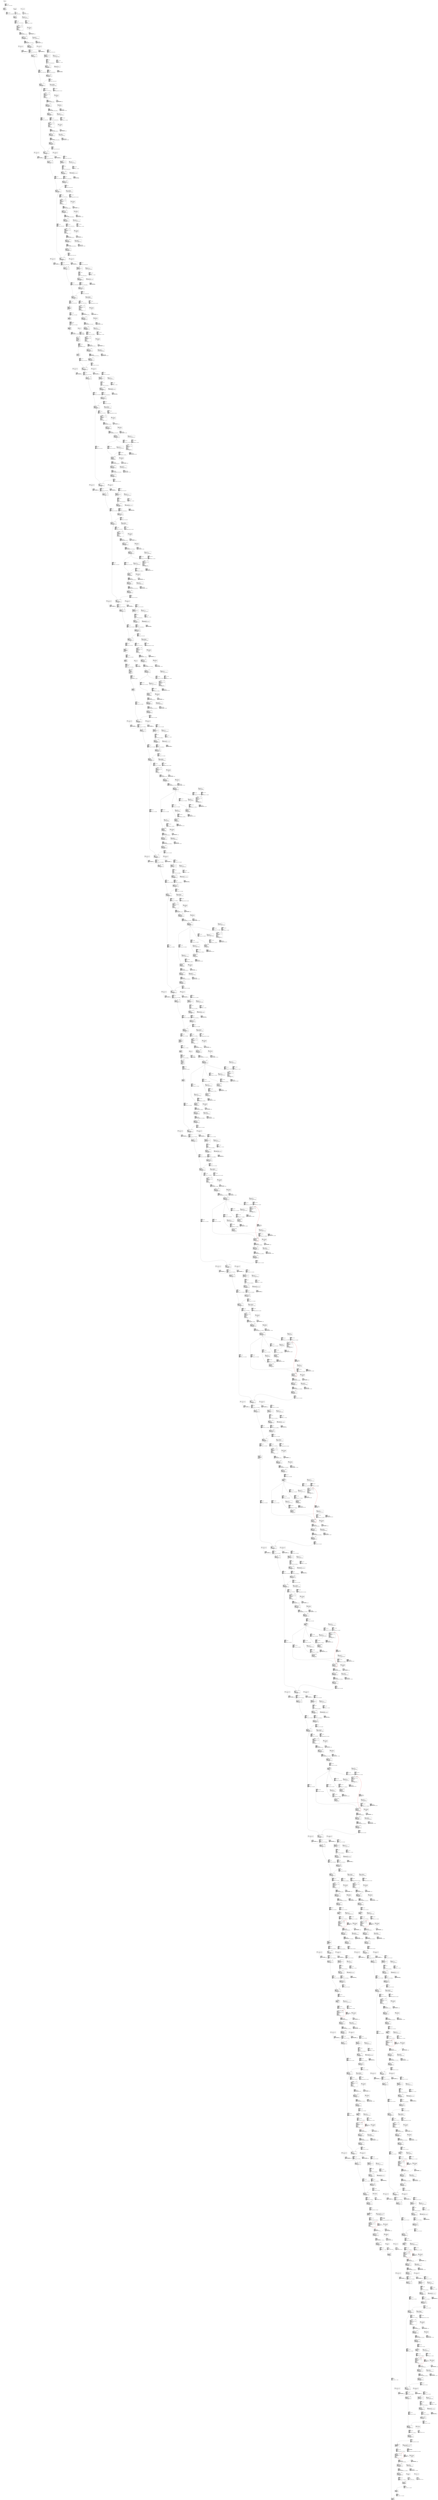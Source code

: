 digraph G {
graph [ fontsize=11 ];
node [ fontsize=11 ];
edge [ fontsize=10 ];
rankdir=BU
ranksep=1.5
nodesep=1
splines=spline
compound=true
Graphinfo [ label="" shape=plaintext, style=rounded, color=black, fontname="Arial-Bold" ];
Conv2D_141_weights_inflated_453 [ label="{ { <i0> 0} |  [554]\lConv2D_141_weights_inflated_453\l(bytes=9216 , 1.3% of total)\l\l -0.0290201 -0.0483668 -0.106407 0.00967335 ... | { <o0> 0} }", shape=record, color=black, style=rounded  ] ;
PReLU_7_alpha [ label="{ { <i0> 0} |  [26]\lPReLU_7_alpha\l(bytes=16 , 0.0023% of total)\l\l 0.773307 0.626476 0.440491 -0.0293661 ... | { <o0> 0} }", shape=record, color=black, style=rounded  ] ;
Conv2D_134_mul_scale_244 [ label="{ { <i0> 0} |  [528]\lConv2D_134_mul_scale_244\l(bytes=1 , 0.00014% of total)\l\l 0.000465777 | { <o0> 0} }", shape=record, color=black, style=rounded  ] ;
PReLU_41_3_relu_x_activ_ROM1 [ label="{ { <i0> 0} |  [1083]\lPReLU_41_3_relu_x_activ_ROM1\l 0 0 -11264 0 ... | { <o0> 0} }", shape=record, color=black, style=rounded  ] ;
PReLU_41_3_relu_x_activ_ROM0 [ label="{ { <i0> 0} |  [1082]\lPReLU_41_3_relu_x_activ_ROM0\l 0 0 0 0 ... | { <o0> 0} }", shape=record, color=black, style=rounded  ] ;
PReLU_41_alpha_bc_32_1623 [ label="{ { <i0> 0} |  [1084]\lPReLU_41_alpha_bc_32_1623\l -100341080 -87434853 -80578420 -89451451 ... | { <o0> 0} }", shape=record, color=black, style=rounded  ] ;
Conv2D_21_mul_scale_64 [ label="{ { <i0> 0} |  [89]\lConv2D_21_mul_scale_64\l(bytes=1 , 0.00014% of total)\l\l 0.00233809 | { <o0> 0} }", shape=record, color=black, style=rounded  ] ;
Conv2D_162_mul_scale_289 [ label="{ { <i0> 0} |  [641]\lConv2D_162_mul_scale_289\l(bytes=1 , 0.00014% of total)\l\l 0.00122436 | { <o0> 0} }", shape=record, color=black, style=rounded  ] ;
Conv2D_176_weights_inflated_459 [ label="{ { <i0> 0} |  [702]\lConv2D_176_weights_inflated_459\l(bytes=2304 , 0.33% of total)\l\l 0.347526 -0.74038 0.0151098 0.521288 ... | { <o0> 0} }", shape=record, color=black, style=rounded  ] ;
Conv2D_100_weights_inflated_445 [ label="{ { <i0> 0} |  [385]\lConv2D_100_weights_inflated_445\l(bytes=4608 , 0.65% of total)\l\l 0.0424689 0.0707816 0.19111 -0.0637034 ... | { <o0> 0} }", shape=record, color=black, style=rounded  ] ;
Conv2D_113_mul_scale_208 [ label="{ { <i0> 0} |  [443]\lConv2D_113_mul_scale_208\l(bytes=1 , 0.00014% of total)\l\l 0.000395464 | { <o0> 0} }", shape=record, color=black, style=rounded  ] ;
PReLU_209_19_relu_x_activ_ROM1 [ label="{ { <i0> 0} |  [1135]\lPReLU_209_19_relu_x_activ_ROM1\l 0 0 -22784 0 ... | { <o0> 0} }", shape=record, color=black, style=rounded  ] ;
PReLU_209_19_relu_x_activ_ROM0 [ label="{ { <i0> 0} |  [1134]\lPReLU_209_19_relu_x_activ_ROM0\l 0 0 0 0 ... | { <o0> 0} }", shape=record, color=black, style=rounded  ] ;
Conv2D_190_mul_scale_343 [ label="{ { <i0> 0} |  [761]\lConv2D_190_mul_scale_343\l(bytes=1 , 0.00014% of total)\l\l 0.00140583 | { <o0> 0} }", shape=record, color=black, style=rounded  ] ;
PReLU_119_10_relu_x_activ_ROM1 [ label="{ { <i0> 0} |  [1104]\lPReLU_119_10_relu_x_activ_ROM1\l 0 0 -20992 0 ... | { <o0> 0} }", shape=record, color=black, style=rounded  ] ;
PReLU_119_10_relu_x_activ_ROM0 [ label="{ { <i0> 0} |  [1103]\lPReLU_119_10_relu_x_activ_ROM0\l 0 0 0 0 ... | { <o0> 0} }", shape=record, color=black, style=rounded  ] ;
PReLU_129_alpha_bc_32_1679 [ label="{ { <i0> 0} |  [1108]\lPReLU_129_alpha_bc_32_1679\l -504870112 -531280701 -496673722 -476638102 ... | { <o0> 0} }", shape=record, color=black, style=rounded  ] ;
Conv2D_141_mul_scale_253 [ label="{ { <i0> 0} |  [556]\lConv2D_141_mul_scale_253\l(bytes=1 , 0.00014% of total)\l\l 0.00127443 | { <o0> 0} }", shape=record, color=black, style=rounded  ] ;
PReLU_109_9_relu_x_activ_ROM1 [ label="{ { <i0> 0} |  [1101]\lPReLU_109_9_relu_x_activ_ROM1\l 0 0 -23296 0 ... | { <o0> 0} }", shape=record, color=black, style=rounded  ] ;
PReLU_109_9_relu_x_activ_ROM0 [ label="{ { <i0> 0} |  [1100]\lPReLU_109_9_relu_x_activ_ROM0\l 0 0 0 0 ... | { <o0> 0} }", shape=record, color=black, style=rounded  ] ;
PReLU_233_alpha [ label="{ { <i0> 0} |  [943]\lPReLU_233_alpha\l(bytes=32 , 0.0045% of total)\l\l -0.0570866 -0.242618 0.849163 -0.135581 ... | { <o0> 0} }", shape=record, color=black, style=rounded  ] ;
PReLU_223_alpha [ label="{ { <i0> 0} |  [901]\lPReLU_223_alpha\l(bytes=32 , 0.0045% of total)\l\l -0.626169 0.294353 0.1445 0.524483 ... | { <o0> 0} }", shape=record, color=black, style=rounded  ] ;
PReLU_219_alpha [ label="{ { <i0> 0} |  [880]\lPReLU_219_alpha\l(bytes=128 , 0.018% of total)\l\l -0.609098 -0.229515 -0.0971026 -0.432548 ... | { <o0> 0} }", shape=record, color=black, style=rounded  ] ;
PReLU_209_alpha [ label="{ { <i0> 0} |  [838]\lPReLU_209_alpha\l(bytes=128 , 0.018% of total)\l\l 0.304238 -0.468058 0.0780097 0.218427 ... | { <o0> 0} }", shape=record, color=black, style=rounded  ] ;
PReLU_199_alpha [ label="{ { <i0> 0} |  [796]\lPReLU_199_alpha\l(bytes=128 , 0.018% of total)\l\l 0.280496 0.431533 0.32365 0.463898 ... | { <o0> 0} }", shape=record, color=black, style=rounded  ] ;
PReLU_185_alpha [ label="{ { <i0> 0} |  [739]\lPReLU_185_alpha\l(bytes=32 , 0.0045% of total)\l\l -0.0124416 -0.258162 -0.124416 -0.227058 ... | { <o0> 0} }", shape=record, color=black, style=rounded  ] ;
PReLU_175_alpha [ label="{ { <i0> 0} |  [697]\lPReLU_175_alpha\l(bytes=32 , 0.0045% of total)\l\l 0.11099 0.0554949 -0.107026 -0.118918 ... | { <o0> 0} }", shape=record, color=black, style=rounded  ] ;
PReLU_171_alpha [ label="{ { <i0> 0} |  [676]\lPReLU_171_alpha\l(bytes=128 , 0.018% of total)\l\l 0 -0.10187 -0.458415 0.292876 ... | { <o0> 0} }", shape=record, color=black, style=rounded  ] ;
PReLU_160_alpha [ label="{ { <i0> 0} |  [633]\lPReLU_160_alpha\l(bytes=128 , 0.018% of total)\l\l -0.175497 -0.1876 0.0242064 -0.217858 ... | { <o0> 0} }", shape=record, color=black, style=rounded  ] ;
PReLU_150_alpha [ label="{ { <i0> 0} |  [591]\lPReLU_150_alpha\l(bytes=128 , 0.018% of total)\l\l -0.296583 -0.562485 0.429534 0.439761 ... | { <o0> 0} }", shape=record, color=black, style=rounded  ] ;
PReLU_140_alpha [ label="{ { <i0> 0} |  [549]\lPReLU_140_alpha\l(bytes=128 , 0.018% of total)\l\l 0.130936 0.196404 0.465551 0.196404 ... | { <o0> 0} }", shape=record, color=black, style=rounded  ] ;
PReLU_129_alpha [ label="{ { <i0> 0} |  [506]\lPReLU_129_alpha\l(bytes=128 , 0.018% of total)\l\l -0.384781 -0.524264 -0.341493 -0.235678 ... | { <o0> 0} }", shape=record, color=black, style=rounded  ] ;
PReLU_119_alpha [ label="{ { <i0> 0} |  [464]\lPReLU_119_alpha\l(bytes=128 , 0.018% of total)\l\l -0.062327 -0.0287663 0.163009 -0.450672 ... | { <o0> 0} }", shape=record, color=black, style=rounded  ] ;
PReLU_109_alpha [ label="{ { <i0> 0} |  [422]\lPReLU_109_alpha\l(bytes=128 , 0.018% of total)\l\l -0.0168515 0.241538 0.15728 0.516778 ... | { <o0> 0} }", shape=record, color=black, style=rounded  ] ;
PReLU_185_17_relu_x_activ_ROM1 [ label="{ { <i0> 0} |  [1140]\lPReLU_185_17_relu_x_activ_ROM1\l 0 0 -28416 0 ... | { <o0> 0} }", shape=record, color=black, style=rounded  ] ;
PReLU_185_17_relu_x_activ_ROM0 [ label="{ { <i0> 0} |  [1139]\lPReLU_185_17_relu_x_activ_ROM0\l 0 0 0 0 ... | { <o0> 0} }", shape=record, color=black, style=rounded  ] ;
Conv2D_227_mul_scale_415 [ label="{ { <i0> 0} |  [922]\lConv2D_227_mul_scale_415\l(bytes=1 , 0.00014% of total)\l\l 0.000204739 | { <o0> 0} }", shape=record, color=black, style=rounded  ] ;
Conv2D_79_mul_scale_154 [ label="{ { <i0> 0} |  [311]\lConv2D_79_mul_scale_154\l(bytes=1 , 0.00014% of total)\l\l 0.00105822 | { <o0> 0} }", shape=record, color=black, style=rounded  ] ;
Conv2D_42_mul_scale_91 [ label="{ { <i0> 0} |  [165]\lConv2D_42_mul_scale_91\l(bytes=1 , 0.00014% of total)\l\l 0.00119706 | { <o0> 0} }", shape=record, color=black, style=rounded  ] ;
Conv2D_110_off_bias_202 [ label="{ { <i0> 0} |  [431]\lConv2D_110_off_bias_202\l(bytes=256 , 0.036% of total)\l\l 0 0 0 0 ... | { <o0> 0} }", shape=record, color=black, style=rounded  ] ;
Conv2D_18_off_bias_58 [ label="{ { <i0> 0} |  [77]\lConv2D_18_off_bias_58\l(bytes=32 , 0.0045% of total)\l\l 0 0 0 0 ... | { <o0> 0} }", shape=record, color=black, style=rounded  ] ;
PReLU_7_alpha_bc_32_1601 [ label="{ { <i0> 0} |  [1074]\lPReLU_7_alpha_bc_32_1601\l 633004 -283573 -1444572 -4377620 ... | { <o0> 0} }", shape=record, color=black, style=rounded  ] ;
Quantize_2_y_zero_point [ label="{ { <i0> 0} |  [3]\lQuantize_2_y_zero_point\l -1 | { <o0> 0} }", shape=record, color=black, style=rounded  ] ;
Conv2D_120_mul_scale_217 [ label="{ { <i0> 0} |  [471]\lConv2D_120_mul_scale_217\l(bytes=1 , 0.00014% of total)\l\l 0.000861743 | { <o0> 0} }", shape=record, color=black, style=rounded  ] ;
Conv2D_162_weights_inflated_457 [ label="{ { <i0> 0} |  [639]\lConv2D_162_weights_inflated_457\l(bytes=9216 , 1.3% of total)\l\l -0.295606 0.135819 -0.806925 0.0319574 ... | { <o0> 0} }", shape=record, color=black, style=rounded  ] ;
PReLU_140_alpha_bc_32_1687 [ label="{ { <i0> 0} |  [1112]\lPReLU_140_alpha_bc_32_1687\l -164497692 -155520426 -118613888 -155520426 ... | { <o0> 0} }", shape=record, color=black, style=rounded  ] ;
Conv2D_45_off_bias_103 [ label="{ { <i0> 0} |  [181]\lConv2D_45_off_bias_103\l(bytes=128 , 0.018% of total)\l\l 44080264 36987350 41267142 48179728 ... | { <o0> 0} }", shape=record, color=black, style=rounded  ] ;
PReLU_233_alpha_bc_32_1767 [ label="{ { <i0> 0} |  [1152]\lPReLU_233_alpha_bc_32_1767\l -160124050 -182977897 -48491794 -169792985 ... | { <o0> 0} }", shape=record, color=black, style=rounded  ] ;
Conv2D_113_off_bias_211 [ label="{ { <i0> 0} |  [445]\lConv2D_113_off_bias_211\l(bytes=512 , 0.072% of total)\l\l 18954580 1337469 5340890 17130171 ... | { <o0> 0} }", shape=record, color=black, style=rounded  ] ;
Pad_98_pad_kern_381 [ label="{ { <i0> 0} |  [1005]\lPad_98_pad_kern_381\l 1 1 1 1 ... | { <o0> 0} }", shape=record, color=black, style=rounded  ] ;
Dequantize_236_x_zero_point [ label="{ { <i0> 0} |  [958]\lDequantize_236_x_zero_point\l -67 | { <o0> 0} }", shape=record, color=black, style=rounded  ] ;
Dequantize_188_x_zero_point [ label="{ { <i0> 0} |  [754]\lDequantize_188_x_zero_point\l -112 | { <o0> 0} }", shape=record, color=black, style=rounded  ] ;
Conv2D_234_mul_scale_424 [ label="{ { <i0> 0} |  [950]\lConv2D_234_mul_scale_424\l(bytes=1 , 0.00014% of total)\l\l 0.000596994 | { <o0> 0} }", shape=record, color=black, style=rounded  ] ;
Conv2D_86_mul_scale_163 [ label="{ { <i0> 0} |  [339]\lConv2D_86_mul_scale_163\l(bytes=1 , 0.00014% of total)\l\l 0.000916643 | { <o0> 0} }", shape=record, color=black, style=rounded  ] ;
PReLU_51_4_relu_x_activ_ROM1 [ label="{ { <i0> 0} |  [1086]\lPReLU_51_4_relu_x_activ_ROM1\l 0 0 -19968 0 ... | { <o0> 0} }", shape=record, color=black, style=rounded  ] ;
PReLU_51_4_relu_x_activ_ROM0 [ label="{ { <i0> 0} |  [1085]\lPReLU_51_4_relu_x_activ_ROM0\l 0 0 0 0 ... | { <o0> 0} }", shape=record, color=black, style=rounded  ] ;
Conv2D_131_off_bias_238 [ label="{ { <i0> 0} |  [516]\lConv2D_131_off_bias_238\l(bytes=256 , 0.036% of total)\l\l 0 0 0 0 ... | { <o0> 0} }", shape=record, color=black, style=rounded  ] ;
Conv2D_42_weights_inflated_435 [ label="{ { <i0> 0} |  [163]\lConv2D_42_weights_inflated_435\l(bytes=2304 , 0.33% of total)\l\l -0.215943 -0.0657219 -0.0281665 0.178388 ... | { <o0> 0} }", shape=record, color=black, style=rounded  ] ;
Conv2D_66_off_bias_130 [ label="{ { <i0> 0} |  [257]\lConv2D_66_off_bias_130\l(bytes=64 , 0.009% of total)\l\l 0 0 0 0 ... | { <o0> 0} }", shape=record, color=black, style=rounded  ] ;
Conv2D_134_off_bias_247 [ label="{ { <i0> 0} |  [530]\lConv2D_134_off_bias_247\l(bytes=512 , 0.072% of total)\l\l 14671349 28696529 35684358 41340648 ... | { <o0> 0} }", shape=record, color=black, style=rounded  ] ;
PReLU_119_alpha_bc_32_1672 [ label="{ { <i0> 0} |  [1105]\lPReLU_119_alpha_bc_32_1672\l -354877339 -348984195 -315309085 -423069437 ... | { <o0> 0} }", shape=record, color=black, style=rounded  ] ;
Conv2D_213_mul_scale_388 [ label="{ { <i0> 0} |  [859]\lConv2D_213_mul_scale_388\l(bytes=1 , 0.00014% of total)\l\l 0.000363952 | { <o0> 0} }", shape=record, color=black, style=rounded  ] ;
Conv2D_224_weights_inflated_467 [ label="{ { <i0> 0} |  [906]\lConv2D_224_weights_inflated_467\l(bytes=2304 , 0.33% of total)\l\l 0.11282 0.239742 0.260896 0.359613 ... | { <o0> 0} }", shape=record, color=black, style=rounded  ] ;
PReLU_223_21_relu_x_activ_ROM1 [ label="{ { <i0> 0} |  [1147]\lPReLU_223_21_relu_x_activ_ROM1\l 0 0 -18944 0 ... | { <o0> 0} }", shape=record, color=black, style=rounded  ] ;
PReLU_223_21_relu_x_activ_ROM0 [ label="{ { <i0> 0} |  [1146]\lPReLU_223_21_relu_x_activ_ROM0\l 0 0 0 0 ... | { <o0> 0} }", shape=record, color=black, style=rounded  ] ;
Conv2D_151_off_bias_274 [ label="{ { <i0> 0} |  [600]\lConv2D_151_off_bias_274\l(bytes=256 , 0.036% of total)\l\l 0 0 0 0 ... | { <o0> 0} }", shape=record, color=black, style=rounded  ] ;
Conv2D_200_off_bias_364 [ label="{ { <i0> 0} |  [805]\lConv2D_200_off_bias_364\l(bytes=256 , 0.036% of total)\l\l 0 0 0 0 ... | { <o0> 0} }", shape=record, color=black, style=rounded  ] ;
Conv2D_86_weights_inflated_443 [ label="{ { <i0> 0} |  [337]\lConv2D_86_weights_inflated_443\l(bytes=4608 , 0.65% of total)\l\l -0.361297 -0.237928 0.00881213 -0.2908 ... | { <o0> 0} }", shape=record, color=black, style=rounded  ] ;
PReLU_129_11_relu_x_activ_ROM1 [ label="{ { <i0> 0} |  [1107]\lPReLU_129_11_relu_x_activ_ROM1\l 0 0 -26368 0 ... | { <o0> 0} }", shape=record, color=black, style=rounded  ] ;
PReLU_129_11_relu_x_activ_ROM0 [ label="{ { <i0> 0} |  [1106]\lPReLU_129_11_relu_x_activ_ROM0\l 0 0 0 0 ... | { <o0> 0} }", shape=record, color=black, style=rounded  ] ;
PReLU_95_alpha [ label="{ { <i0> 0} |  [374]\lPReLU_95_alpha\l(bytes=64 , 0.009% of total)\l\l 0.876953 0.00690514 -0.158818 -0.262395 ... | { <o0> 0} }", shape=record, color=black, style=rounded  ] ;
PReLU_85_alpha [ label="{ { <i0> 0} |  [332]\lPReLU_85_alpha\l(bytes=64 , 0.009% of total)\l\l -0.231007 0.814941 -0.288759 0.404262 ... | { <o0> 0} }", shape=record, color=black, style=rounded  ] ;
PReLU_75_alpha [ label="{ { <i0> 0} |  [290]\lPReLU_75_alpha\l(bytes=64 , 0.009% of total)\l\l 0.108452 -0.0542261 0.671048 0.277909 ... | { <o0> 0} }", shape=record, color=black, style=rounded  ] ;
PReLU_61_alpha [ label="{ { <i0> 0} |  [242]\lPReLU_61_alpha\l(bytes=32 , 0.0045% of total)\l\l -0.0280973 -0.463606 -0.47063 -0.0913163 ... | { <o0> 0} }", shape=record, color=black, style=rounded  ] ;
PReLU_51_alpha [ label="{ { <i0> 0} |  [200]\lPReLU_51_alpha\l(bytes=32 , 0.0045% of total)\l\l 0.0127684 0.00425612 0.349002 0.28516 ... | { <o0> 0} }", shape=record, color=black, style=rounded  ] ;
PReLU_41_alpha [ label="{ { <i0> 0} |  [158]\lPReLU_41_alpha\l(bytes=32 , 0.0045% of total)\l\l -0.342028 0.205217 0.49594 0.11971 ... | { <o0> 0} }", shape=record, color=black, style=rounded  ] ;
PReLU_27_alpha [ label="{ { <i0> 0} |  [110]\lPReLU_27_alpha\l(bytes=16 , 0.0023% of total)\l\l 0.106545 0.273022 0.126523 -0.326295 ... | { <o0> 0} }", shape=record, color=black, style=rounded  ] ;
PReLU_17_alpha [ label="{ { <i0> 0} |  [68]\lPReLU_17_alpha\l(bytes=16 , 0.0023% of total)\l\l -0.30423 0.206647 -0.729004 -0.384593 ... | { <o0> 0} }", shape=record, color=black, style=rounded  ] ;
Conv2D_18_weights_inflated_431 [ label="{ { <i0> 0} |  [73]\lConv2D_18_weights_inflated_431\l(bytes=1152 , 0.16% of total)\l\l -0.115065 0.316429 0.220542 -0.671214 ... | { <o0> 0} }", shape=record, color=black, style=rounded  ] ;
Conv2D_69_off_bias_139 [ label="{ { <i0> 0} |  [271]\lConv2D_69_off_bias_139\l(bytes=256 , 0.036% of total)\l\l 29072764 39039776 34836819 38206689 ... | { <o0> 0} }", shape=record, color=black, style=rounded  ] ;
PReLU_219_20_relu_x_activ_ROM1 [ label="{ { <i0> 0} |  [1143]\lPReLU_219_20_relu_x_activ_ROM1\l 0 0 -25344 0 ... | { <o0> 0} }", shape=record, color=black, style=rounded  ] ;
PReLU_219_20_relu_x_activ_ROM0 [ label="{ { <i0> 0} |  [1142]\lPReLU_219_20_relu_x_activ_ROM0\l 0 0 0 0 ... | { <o0> 0} }", shape=record, color=black, style=rounded  ] ;
Conv2D_86_off_bias_166 [ label="{ { <i0> 0} |  [341]\lConv2D_86_off_bias_166\l(bytes=128 , 0.018% of total)\l\l 0 0 0 0 ... | { <o0> 0} }", shape=record, color=black, style=rounded  ] ;
Conv2D_154_off_bias_283 [ label="{ { <i0> 0} |  [614]\lConv2D_154_off_bias_283\l(bytes=512 , 0.072% of total)\l\l 25787779 29110983 -14075969 18288513 ... | { <o0> 0} }", shape=record, color=black, style=rounded  ] ;
Conv2D_203_off_bias_373 [ label="{ { <i0> 0} |  [819]\lConv2D_203_off_bias_373\l(bytes=512 , 0.072% of total)\l\l 52268361 18324459 40732803 111813972 ... | { <o0> 0} }", shape=record, color=black, style=rounded  ] ;
PReLU_223_alpha_bc_32_1759 [ label="{ { <i0> 0} |  [1148]\lPReLU_223_alpha_bc_32_1759\l -391036183 -272462490 -291765184 -242819067 ... | { <o0> 0} }", shape=record, color=black, style=rounded  ] ;
Conv2D_8_off_bias_40 [ label="{ { <i0> 0} |  [35]\lConv2D_8_off_bias_40\l(bytes=32 , 0.0045% of total)\l\l 0 0 0 0 ... | { <o0> 0} }", shape=record, color=black, style=rounded  ] ;
Conv2D_103_mul_scale_190 [ label="{ { <i0> 0} |  [401]\lConv2D_103_mul_scale_190\l(bytes=1 , 0.00014% of total)\l\l 0.000569308 | { <o0> 0} }", shape=record, color=black, style=rounded  ] ;
Conv2D_220_mul_scale_397 [ label="{ { <i0> 0} |  [887]\lConv2D_220_mul_scale_397\l(bytes=1 , 0.00014% of total)\l\l 0.000115131 | { <o0> 0} }", shape=record, color=black, style=rounded  ] ;
Conv2D_220_off_bias_400 [ label="{ { <i0> 0} |  [889]\lConv2D_220_off_bias_400\l(bytes=128 , 0.018% of total)\l\l 36002343 44842704 70114396 48744222 ... | { <o0> 0} }", shape=record, color=black, style=rounded  ] ;
Conv2D_172_off_bias_310 [ label="{ { <i0> 0} |  [685]\lConv2D_172_off_bias_310\l(bytes=128 , 0.018% of total)\l\l -42856126 66654821 -73850546 -61383607 ... | { <o0> 0} }", shape=record, color=black, style=rounded  ] ;
Conv2D_89_off_bias_175 [ label="{ { <i0> 0} |  [355]\lConv2D_89_off_bias_175\l(bytes=256 , 0.036% of total)\l\l 37809230 31480334 31150449 14973890 ... | { <o0> 0} }", shape=record, color=black, style=rounded  ] ;
Conv2D_210_weights_inflated_465 [ label="{ { <i0> 0} |  [843]\lConv2D_210_weights_inflated_465\l(bytes=9216 , 1.3% of total)\l\l 0.037986 0.151944 0.142447 -0.341874 ... | { <o0> 0} }", shape=record, color=black, style=rounded  ] ;
Conv2D_151_weights_inflated_455 [ label="{ { <i0> 0} |  [596]\lConv2D_151_weights_inflated_455\l(bytes=9216 , 1.3% of total)\l\l 0.153943 0.197927 -0.0549797 0.0109959 ... | { <o0> 0} }", shape=record, color=black, style=rounded  ] ;
Conv2D_131_mul_scale_235 [ label="{ { <i0> 0} |  [514]\lConv2D_131_mul_scale_235\l(bytes=1 , 0.00014% of total)\l\l 0.00089857 | { <o0> 0} }", shape=record, color=black, style=rounded  ] ;
Conv2D_154_mul_scale_280 [ label="{ { <i0> 0} |  [612]\lConv2D_154_mul_scale_280\l(bytes=1 , 0.00014% of total)\l\l 0.000605081 | { <o0> 0} }", shape=record, color=black, style=rounded  ] ;
Conv2D_69_mul_scale_136 [ label="{ { <i0> 0} |  [269]\lConv2D_69_mul_scale_136\l(bytes=1 , 0.00014% of total)\l\l 0.000650046 | { <o0> 0} }", shape=record, color=black, style=rounded  ] ;
PReLU_61_5_relu_x_activ_ROM1 [ label="{ { <i0> 0} |  [1089]\lPReLU_61_5_relu_x_activ_ROM1\l 0 0 -24320 0 ... | { <o0> 0} }", shape=record, color=black, style=rounded  ] ;
PReLU_61_5_relu_x_activ_ROM0 [ label="{ { <i0> 0} |  [1088]\lPReLU_61_5_relu_x_activ_ROM0\l 0 0 0 0 ... | { <o0> 0} }", shape=record, color=black, style=rounded  ] ;
Conv2D_190_off_bias_346 [ label="{ { <i0> 0} |  [763]\lConv2D_190_off_bias_346\l(bytes=256 , 0.036% of total)\l\l 0 0 0 0 ... | { <o0> 0} }", shape=record, color=black, style=rounded  ] ;
Conv2D_224_off_bias_409 [ label="{ { <i0> 0} |  [910]\lConv2D_224_off_bias_409\l(bytes=64 , 0.009% of total)\l\l 0 0 0 0 ... | { <o0> 0} }", shape=record, color=black, style=rounded  ] ;
PReLU_27_alpha_bc_32_1615 [ label="{ { <i0> 0} |  [1080]\lPReLU_27_alpha_bc_32_1615\l -64375073 -86317924 -67008215 -7323661 ... | { <o0> 0} }", shape=record, color=black, style=rounded  ] ;
Conv2D_35_off_bias_85 [ label="{ { <i0> 0} |  [139]\lConv2D_35_off_bias_85\l(bytes=128 , 0.018% of total)\l\l 20571563 15398440 18139095 9432839 ... | { <o0> 0} }", shape=record, color=black, style=rounded  ] ;
PReLU_109_alpha_bc_32_1665 [ label="{ { <i0> 0} |  [1102]\lPReLU_109_alpha_bc_32_1665\l -385573047 -325905174 -345362089 -262345917 ... | { <o0> 0} }", shape=record, color=black, style=rounded  ] ;
Conv2D_176_off_bias_319 [ label="{ { <i0> 0} |  [706]\lConv2D_176_off_bias_319\l(bytes=64 , 0.009% of total)\l\l 0 0 0 0 ... | { <o0> 0} }", shape=record, color=black, style=rounded  ] ;
Conv2D_110_weights_inflated_447 [ label="{ { <i0> 0} |  [427]\lConv2D_110_weights_inflated_447\l(bytes=9216 , 1.3% of total)\l\l -0.109552 -0.0486897 0.377345 -0.109552 ... | { <o0> 0} }", shape=record, color=black, style=rounded  ] ;
Conv2D_110_mul_scale_199 [ label="{ { <i0> 0} |  [429]\lConv2D_110_mul_scale_199\l(bytes=1 , 0.00014% of total)\l\l 0.000943001 | { <o0> 0} }", shape=record, color=black, style=rounded  ] ;
Conv2D_193_off_bias_355 [ label="{ { <i0> 0} |  [777]\lConv2D_193_off_bias_355\l(bytes=512 , 0.072% of total)\l\l 9139401 -9007700 7858430 11567148 ... | { <o0> 0} }", shape=record, color=black, style=rounded  ] ;
Conv2D_227_off_bias_418 [ label="{ { <i0> 0} |  [924]\lConv2D_227_off_bias_418\l(bytes=128 , 0.018% of total)\l\l 44056803 27314680 118762864 28174413 ... | { <o0> 0} }", shape=record, color=black, style=rounded  ] ;
PReLU_171_alpha_bc_32_1719 [ label="{ { <i0> 0} |  [1128]\lPReLU_171_alpha_bc_32_1719\l -126877696 -136722706 -171180239 -98573294 ... | { <o0> 0} }", shape=record, color=black, style=rounded  ] ;
Conv2D_179_off_bias_328 [ label="{ { <i0> 0} |  [720]\lConv2D_179_off_bias_328\l(bytes=128 , 0.018% of total)\l\l -7675229 -8459580 -8880451 -4499567 ... | { <o0> 0} }", shape=record, color=black, style=rounded  ] ;
Conv2D_11_mul_scale_46 [ label="{ { <i0> 0} |  [47]\lConv2D_11_mul_scale_46\l(bytes=1 , 0.00014% of total)\l\l 0.000830078 | { <o0> 0} }", shape=record, color=black, style=rounded  ] ;
Conv2D_179_mul_scale_325 [ label="{ { <i0> 0} |  [718]\lConv2D_179_mul_scale_325\l(bytes=1 , 0.00014% of total)\l\l 0.000272969 | { <o0> 0} }", shape=record, color=black, style=rounded  ] ;
Conv2D_4_weights [ label="{ { <i0> 0} |  [10]\lConv2D_4_weights\l(bytes=432 , 0.061% of total)\l\l 0.106576 0.329417 0.23253 0.145331 ... | { <o0> 0} }", shape=record, color=black, style=rounded  ] ;
Pad_64_pad_kern_249 [ label="{ { <i0> 0} |  [986]\lPad_64_pad_kern_249\l 1 1 1 1 ... | { <o0> 0} }", shape=record, color=black, style=rounded  ] ;
PReLU_233_22_relu_x_activ_ROM1 [ label="{ { <i0> 0} |  [1151]\lPReLU_233_22_relu_x_activ_ROM1\l 0 0 -18688 0 ... | { <o0> 0} }", shape=record, color=black, style=rounded  ] ;
PReLU_233_22_relu_x_activ_ROM0 [ label="{ { <i0> 0} |  [1150]\lPReLU_233_22_relu_x_activ_ROM0\l 0 0 0 0 ... | { <o0> 0} }", shape=record, color=black, style=rounded  ] ;
Conv2D_224_mul_scale_406 [ label="{ { <i0> 0} |  [908]\lConv2D_224_mul_scale_406\l(bytes=1 , 0.00014% of total)\l\l 0.000249515 | { <o0> 0} }", shape=record, color=black, style=rounded  ] ;
Conv2D_76_mul_scale_145 [ label="{ { <i0> 0} |  [297]\lConv2D_76_mul_scale_145\l(bytes=1 , 0.00014% of total)\l\l 0.0010395 | { <o0> 0} }", shape=record, color=black, style=rounded  ] ;
Conv2D_66_weights_inflated_439 [ label="{ { <i0> 0} |  [253]\lConv2D_66_weights_inflated_439\l(bytes=2304 , 0.33% of total)\l\l -0.429134 -0.388903 0.093873 -0.63029 ... | { <o0> 0} }", shape=record, color=black, style=rounded  ] ;
PReLU_75_6_relu_x_activ_ROM1 [ label="{ { <i0> 0} |  [1092]\lPReLU_75_6_relu_x_activ_ROM1\l 0 0 -16640 0 ... | { <o0> 0} }", shape=record, color=black, style=rounded  ] ;
PReLU_75_6_relu_x_activ_ROM0 [ label="{ { <i0> 0} |  [1091]\lPReLU_75_6_relu_x_activ_ROM0\l 0 0 0 0 ... | { <o0> 0} }", shape=record, color=black, style=rounded  ] ;
PReLU_140_12_relu_x_activ_ROM1 [ label="{ { <i0> 0} |  [1111]\lPReLU_140_12_relu_x_activ_ROM1\l 0 0 -22272 0 ... | { <o0> 0} }", shape=record, color=black, style=rounded  ] ;
PReLU_140_12_relu_x_activ_ROM0 [ label="{ { <i0> 0} |  [1110]\lPReLU_140_12_relu_x_activ_ROM0\l 0 0 0 0 ... | { <o0> 0} }", shape=record, color=black, style=rounded  ] ;
PReLU_95_alpha_bc_32_1658 [ label="{ { <i0> 0} |  [1099]\lPReLU_95_alpha_bc_32_1658\l -71609357 -121240915 -130694545 -136603064 ... | { <o0> 0} }", shape=record, color=black, style=rounded  ] ;
Input_0_out_0 [ label="{ { <i0> 0} |  [0]\lInput_0_out_0 | { <o0> 0} }", shape=record, color=black, style=rounded  ] ;
PReLU_171_15_relu_x_activ_ROM1 [ label="{ { <i0> 0} |  [1126]\lPReLU_171_15_relu_x_activ_ROM1\l 0 0 -30976 0 ... | { <o0> 0} }", shape=record, color=black, style=rounded  ] ;
PReLU_171_15_relu_x_activ_ROM0 [ label="{ { <i0> 0} |  [1125]\lPReLU_171_15_relu_x_activ_ROM0\l 0 0 0 0 ... | { <o0> 0} }", shape=record, color=black, style=rounded  ] ;
Conv2D_203_mul_scale_370 [ label="{ { <i0> 0} |  [817]\lConv2D_203_mul_scale_370\l(bytes=1 , 0.00014% of total)\l\l 0.000416825 | { <o0> 0} }", shape=record, color=black, style=rounded  ] ;
Conv2D_55_mul_scale_118 [ label="{ { <i0> 0} |  [221]\lConv2D_55_mul_scale_118\l(bytes=1 , 0.00014% of total)\l\l 0.00171324 | { <o0> 0} }", shape=record, color=black, style=rounded  ] ;
PReLU_17_1_relu_x_activ_ROM1 [ label="{ { <i0> 0} |  [1076]\lPReLU_17_1_relu_x_activ_ROM1\l 0 0 -22784 0 ... | { <o0> 0} }", shape=record, color=black, style=rounded  ] ;
PReLU_17_1_relu_x_activ_ROM0 [ label="{ { <i0> 0} |  [1075]\lPReLU_17_1_relu_x_activ_ROM0\l 0 0 0 0 ... | { <o0> 0} }", shape=record, color=black, style=rounded  ] ;
PReLU_219_alpha_bc_32_1751 [ label="{ { <i0> 0} |  [1144]\lPReLU_219_alpha_bc_32_1751\l -290452740 -238831121 -220823579 -266442685 ... | { <o0> 0} }", shape=record, color=black, style=rounded  ] ;
Dequantize_236_x_scale [ label="{ { <i0> 0} |  [957]\lDequantize_236_x_scale\l 0.839546 | { <o0> 0} }", shape=record, color=black, style=rounded  ] ;
Dequantize_188_x_scale [ label="{ { <i0> 0} |  [753]\lDequantize_188_x_scale\l 0.166032 | { <o0> 0} }", shape=record, color=black, style=rounded  ] ;
Conv2D_190_weights_inflated_461 [ label="{ { <i0> 0} |  [759]\lConv2D_190_weights_inflated_461\l(bytes=9216 , 1.3% of total)\l\l 0.348594 0.0458677 0.431156 0.0366941 ... | { <o0> 0} }", shape=record, color=black, style=rounded  ] ;
Conv2D_32_mul_scale_73 [ label="{ { <i0> 0} |  [123]\lConv2D_32_mul_scale_73\l(bytes=1 , 0.00014% of total)\l\l 0.00115327 | { <o0> 0} }", shape=record, color=black, style=rounded  ] ;
Conv2D_100_off_bias_184 [ label="{ { <i0> 0} |  [389]\lConv2D_100_off_bias_184\l(bytes=128 , 0.018% of total)\l\l 0 0 0 0 ... | { <o0> 0} }", shape=record, color=black, style=rounded  ] ;
Conv2D_186_mul_scale_334 [ label="{ { <i0> 0} |  [746]\lConv2D_186_mul_scale_334\l(bytes=1 , 0.00014% of total)\l\l 0.00046453 | { <o0> 0} }", shape=record, color=black, style=rounded  ] ;
PReLU_17_alpha_bc_32_1608 [ label="{ { <i0> 0} |  [1077]\lPReLU_17_alpha_bc_32_1608\l -197614020 -179196911 -212927122 -200511093 ... | { <o0> 0} }", shape=record, color=black, style=rounded  ] ;
Conv2D_131_weights_inflated_451 [ label="{ { <i0> 0} |  [512]\lConv2D_131_weights_inflated_451\l(bytes=9216 , 1.3% of total)\l\l 0.0690053 0.0887211 0.167584 0.177442 ... | { <o0> 0} }", shape=record, color=black, style=rounded  ] ;
Conv2D_18_mul_scale_55 [ label="{ { <i0> 0} |  [75]\lConv2D_18_mul_scale_55\l(bytes=1 , 0.00014% of total)\l\l 0.0011546 | { <o0> 0} }", shape=record, color=black, style=rounded  ] ;
Conv2D_52_weights_inflated_437 [ label="{ { <i0> 0} |  [205]\lConv2D_52_weights_inflated_437\l(bytes=2304 , 0.33% of total)\l\l 0.0295045 0.26554 0.727777 -0.373724 ... | { <o0> 0} }", shape=record, color=black, style=rounded  ] ;
Conv2D_4_mul_scale_28 [ label="{ { <i0> 0} |  [12]\lConv2D_4_mul_scale_28\l(bytes=1 , 0.00014% of total)\l\l 7.599e-05 | { <o0> 0} }", shape=record, color=black, style=rounded  ] ;
Conv2D_35_mul_scale_82 [ label="{ { <i0> 0} |  [137]\lConv2D_35_mul_scale_82\l(bytes=1 , 0.00014% of total)\l\l 0.00138263 | { <o0> 0} }", shape=record, color=black, style=rounded  ] ;
Conv2D_103_off_bias_193 [ label="{ { <i0> 0} |  [403]\lConv2D_103_off_bias_193\l(bytes=512 , 0.072% of total)\l\l 56966067 26615821 26588626 5258240 ... | { <o0> 0} }", shape=record, color=black, style=rounded  ] ;
Conv2D_165_mul_scale_298 [ label="{ { <i0> 0} |  [655]\lConv2D_165_mul_scale_298\l(bytes=1 , 0.00014% of total)\l\l 0.000293858 | { <o0> 0} }", shape=record, color=black, style=rounded  ] ;
Conv2D_52_off_bias_112 [ label="{ { <i0> 0} |  [209]\lConv2D_52_off_bias_112\l(bytes=64 , 0.009% of total)\l\l 0 0 0 0 ... | { <o0> 0} }", shape=record, color=black, style=rounded  ] ;
Conv2D_210_mul_scale_379 [ label="{ { <i0> 0} |  [845]\lConv2D_210_mul_scale_379\l(bytes=1 , 0.00014% of total)\l\l 0.00141043 | { <o0> 0} }", shape=record, color=black, style=rounded  ] ;
Conv2D_120_off_bias_220 [ label="{ { <i0> 0} |  [473]\lConv2D_120_off_bias_220\l(bytes=256 , 0.036% of total)\l\l 0 0 0 0 ... | { <o0> 0} }", shape=record, color=black, style=rounded  ] ;
PReLU_61_alpha_bc_32_1637 [ label="{ { <i0> 0} |  [1090]\lPReLU_61_alpha_bc_32_1637\l -201308858 -233539829 -234059684 -205987547 ... | { <o0> 0} }", shape=record, color=black, style=rounded  ] ;
Conv2D_8_mul_scale_37 [ label="{ { <i0> 0} |  [33]\lConv2D_8_mul_scale_37\l(bytes=1 , 0.00014% of total)\l\l 0.000876075 | { <o0> 0} }", shape=record, color=black, style=rounded  ] ;
Conv2D_193_mul_scale_352 [ label="{ { <i0> 0} |  [775]\lConv2D_193_mul_scale_352\l(bytes=1 , 0.00014% of total)\l\l 0.000483737 | { <o0> 0} }", shape=record, color=black, style=rounded  ] ;
PReLU_185_alpha_bc_32_1745 [ label="{ { <i0> 0} |  [1141]\lPReLU_185_alpha_bc_32_1745\l -468916219 -535048600 -499052494 -526677412 ... | { <o0> 0} }", shape=record, color=black, style=rounded  ] ;
Conv2D_55_off_bias_121 [ label="{ { <i0> 0} |  [223]\lConv2D_55_off_bias_121\l(bytes=128 , 0.018% of total)\l\l 19061405 25990375 16091846 27401832 ... | { <o0> 0} }", shape=record, color=black, style=rounded  ] ;
Conv2D_144_mul_scale_262 [ label="{ { <i0> 0} |  [570]\lConv2D_144_mul_scale_262\l(bytes=1 , 0.00014% of total)\l\l 0.000880049 | { <o0> 0} }", shape=record, color=black, style=rounded  ] ;
Conv2D_32_off_bias_76 [ label="{ { <i0> 0} |  [125]\lConv2D_32_off_bias_76\l(bytes=32 , 0.0045% of total)\l\l 0 0 0 0 ... | { <o0> 0} }", shape=record, color=black, style=rounded  ] ;
PReLU_85_alpha_bc_32_1651 [ label="{ { <i0> 0} |  [1096]\lPReLU_85_alpha_bc_32_1651\l -146464192 -110005803 -148477232 -124320753 ... | { <o0> 0} }", shape=record, color=black, style=rounded  ] ;
Conv2D_4_off_bias_31 [ label="{ { <i0> 0} |  [14]\lConv2D_4_off_bias_31\l(bytes=64 , 0.009% of total)\l\l 17338211 -17114092 11848680 11643072 ... | { <o0> 0} }", shape=record, color=black, style=rounded  ] ;
Conv2D_123_off_bias_229 [ label="{ { <i0> 0} |  [487]\lConv2D_123_off_bias_229\l(bytes=512 , 0.072% of total)\l\l -11755650 -8693993 -19007265 6065390 ... | { <o0> 0} }", shape=record, color=black, style=rounded  ] ;
PReLU_85_7_relu_x_activ_ROM1 [ label="{ { <i0> 0} |  [1095]\lPReLU_85_7_relu_x_activ_ROM1\l 0 0 -16896 0 ... | { <o0> 0} }", shape=record, color=black, style=rounded  ] ;
PReLU_85_7_relu_x_activ_ROM0 [ label="{ { <i0> 0} |  [1094]\lPReLU_85_7_relu_x_activ_ROM0\l 0 0 0 0 ... | { <o0> 0} }", shape=record, color=black, style=rounded  ] ;
Conv2D_227_weights [ label="{ { <i0> 0} |  [920]\lConv2D_227_weights\l(bytes=1024 , 0.14% of total)\l\l 0.140848 0.205855 -0.146265 0.124596 ... | { <o0> 0} }", shape=record, color=black, style=rounded  ] ;
Conv2D_220_weights [ label="{ { <i0> 0} |  [885]\lConv2D_220_weights\l(bytes=4096 , 0.58% of total)\l\l 0.00380148 -0.00836326 -0.0152059 -0.0258501 ... | { <o0> 0} }", shape=record, color=black, style=rounded  ] ;
Conv2D_213_weights [ label="{ { <i0> 0} |  [857]\lConv2D_213_weights\l(bytes=16384 , 2.3% of total)\l\l 0.100809 0 -0.0378034 -0.0856876 ... | { <o0> 0} }", shape=record, color=black, style=rounded  ] ;
Conv2D_203_weights [ label="{ { <i0> 0} |  [815]\lConv2D_203_weights\l(bytes=16384 , 2.3% of total)\l\l 0.0416961 0.0301139 0.0115823 -0.0602278 ... | { <o0> 0} }", shape=record, color=black, style=rounded  ] ;
Conv2D_193_weights [ label="{ { <i0> 0} |  [773]\lConv2D_193_weights\l(bytes=16384 , 2.3% of total)\l\l 0.050689 -0.0728654 -0.0380167 0.0316806 ... | { <o0> 0} }", shape=record, color=black, style=rounded  ] ;
Conv2D_179_weights [ label="{ { <i0> 0} |  [716]\lConv2D_179_weights\l(bytes=1024 , 0.14% of total)\l\l 0.24238 -0.0318921 0.0574057 -0.261515 ... | { <o0> 0} }", shape=record, color=black, style=rounded  ] ;
Conv2D_172_weights [ label="{ { <i0> 0} |  [681]\lConv2D_172_weights\l(bytes=4096 , 0.58% of total)\l\l -0.00265719 -0.0203718 -0.0318863 0.00885731 ... | { <o0> 0} }", shape=record, color=black, style=rounded  ] ;
Conv2D_165_weights [ label="{ { <i0> 0} |  [653]\lConv2D_165_weights\l(bytes=16384 , 2.3% of total)\l\l -0.00597472 -0.00149368 0.00149368 -0.0194178 ... | { <o0> 0} }", shape=record, color=black, style=rounded  ] ;
Conv2D_154_weights_4052 [ label="{ { <i0> 0} |  [610]\lConv2D_154_weights\l(bytes=16384 , 2.3% of total)\l\l -0.407457 0 0.0559255 -0.0479361 ... | { <o0> 0} }", shape=record, color=black, style=rounded  ] ;
Conv2D_154_weights_6988 [ label="{ { <i0> 0} |  [610]\lConv2D_154_weights\l(bytes=16384 , 2.3% of total)\l\l -0.407457 0 0.0559255 -0.0479361 ... | { <o0> 0} }", shape=record, color=black, style=rounded  ] ;
Conv2D_154_weights_6998 [ label="{ { <i0> 0} |  [610]\lConv2D_154_weights\l(bytes=16384 , 2.3% of total)\l\l -0.407457 0 0.0559255 -0.0479361 ... | { <o0> 0} }", shape=record, color=black, style=rounded  ] ;
Conv2D_154_weights_7008 [ label="{ { <i0> 0} |  [610]\lConv2D_154_weights\l(bytes=16384 , 2.3% of total)\l\l -0.407457 0 0.0559255 -0.0479361 ... | { <o0> 0} }", shape=record, color=black, style=rounded  ] ;
Conv2D_144_weights_3773 [ label="{ { <i0> 0} |  [568]\lConv2D_144_weights\l(bytes=16384 , 2.3% of total)\l\l -0.116749 0.0194582 0.00648607 0.0908049 ... | { <o0> 0} }", shape=record, color=black, style=rounded  ] ;
Conv2D_144_weights_6934 [ label="{ { <i0> 0} |  [568]\lConv2D_144_weights\l(bytes=16384 , 2.3% of total)\l\l -0.116749 0.0194582 0.00648607 0.0908049 ... | { <o0> 0} }", shape=record, color=black, style=rounded  ] ;
Conv2D_144_weights_6944 [ label="{ { <i0> 0} |  [568]\lConv2D_144_weights\l(bytes=16384 , 2.3% of total)\l\l -0.116749 0.0194582 0.00648607 0.0908049 ... | { <o0> 0} }", shape=record, color=black, style=rounded  ] ;
Conv2D_144_weights_6954 [ label="{ { <i0> 0} |  [568]\lConv2D_144_weights\l(bytes=16384 , 2.3% of total)\l\l -0.116749 0.0194582 0.00648607 0.0908049 ... | { <o0> 0} }", shape=record, color=black, style=rounded  ] ;
Conv2D_134_weights_3492 [ label="{ { <i0> 0} |  [526]\lConv2D_134_weights\l(bytes=16384 , 2.3% of total)\l\l -0.204467 -0.0538071 -0.104027 -0.10044 ... | { <o0> 0} }", shape=record, color=black, style=rounded  ] ;
Conv2D_134_weights_6880 [ label="{ { <i0> 0} |  [526]\lConv2D_134_weights\l(bytes=16384 , 2.3% of total)\l\l -0.204467 -0.0538071 -0.104027 -0.10044 ... | { <o0> 0} }", shape=record, color=black, style=rounded  ] ;
Conv2D_134_weights_6890 [ label="{ { <i0> 0} |  [526]\lConv2D_134_weights\l(bytes=16384 , 2.3% of total)\l\l -0.204467 -0.0538071 -0.104027 -0.10044 ... | { <o0> 0} }", shape=record, color=black, style=rounded  ] ;
Conv2D_134_weights_6900 [ label="{ { <i0> 0} |  [526]\lConv2D_134_weights\l(bytes=16384 , 2.3% of total)\l\l -0.204467 -0.0538071 -0.104027 -0.10044 ... | { <o0> 0} }", shape=record, color=black, style=rounded  ] ;
Conv2D_123_weights_3209 [ label="{ { <i0> 0} |  [483]\lConv2D_123_weights\l(bytes=16384 , 2.3% of total)\l\l -0.209173 0.2699 0 -0.10796 ... | { <o0> 0} }", shape=record, color=black, style=rounded  ] ;
Conv2D_123_weights_6826 [ label="{ { <i0> 0} |  [483]\lConv2D_123_weights\l(bytes=16384 , 2.3% of total)\l\l -0.209173 0.2699 0 -0.10796 ... | { <o0> 0} }", shape=record, color=black, style=rounded  ] ;
Conv2D_123_weights_6836 [ label="{ { <i0> 0} |  [483]\lConv2D_123_weights\l(bytes=16384 , 2.3% of total)\l\l -0.209173 0.2699 0 -0.10796 ... | { <o0> 0} }", shape=record, color=black, style=rounded  ] ;
Conv2D_123_weights_6846 [ label="{ { <i0> 0} |  [483]\lConv2D_123_weights\l(bytes=16384 , 2.3% of total)\l\l -0.209173 0.2699 0 -0.10796 ... | { <o0> 0} }", shape=record, color=black, style=rounded  ] ;
Conv2D_113_weights_2930 [ label="{ { <i0> 0} |  [441]\lConv2D_113_weights\l(bytes=16384 , 2.3% of total)\l\l -0.0994248 0.0248562 0.0298274 0.23862 ... | { <o0> 0} }", shape=record, color=black, style=rounded  ] ;
Conv2D_113_weights_6772 [ label="{ { <i0> 0} |  [441]\lConv2D_113_weights\l(bytes=16384 , 2.3% of total)\l\l -0.0994248 0.0248562 0.0298274 0.23862 ... | { <o0> 0} }", shape=record, color=black, style=rounded  ] ;
Conv2D_113_weights_6782 [ label="{ { <i0> 0} |  [441]\lConv2D_113_weights\l(bytes=16384 , 2.3% of total)\l\l -0.0994248 0.0248562 0.0298274 0.23862 ... | { <o0> 0} }", shape=record, color=black, style=rounded  ] ;
Conv2D_113_weights_6792 [ label="{ { <i0> 0} |  [441]\lConv2D_113_weights\l(bytes=16384 , 2.3% of total)\l\l -0.0994248 0.0248562 0.0298274 0.23862 ... | { <o0> 0} }", shape=record, color=black, style=rounded  ] ;
Conv2D_103_weights_2649 [ label="{ { <i0> 0} |  [399]\lConv2D_103_weights\l(bytes=8192 , 1.2% of total)\l\l -0.0925447 0.164524 0.140531 0.167951 ... | { <o0> 0} }", shape=record, color=black, style=rounded  ] ;
Conv2D_103_weights_6720 [ label="{ { <i0> 0} |  [399]\lConv2D_103_weights\l(bytes=8192 , 1.2% of total)\l\l -0.0925447 0.164524 0.140531 0.167951 ... | { <o0> 0} }", shape=record, color=black, style=rounded  ] ;
Conv2D_103_weights_6730 [ label="{ { <i0> 0} |  [399]\lConv2D_103_weights\l(bytes=8192 , 1.2% of total)\l\l -0.0925447 0.164524 0.140531 0.167951 ... | { <o0> 0} }", shape=record, color=black, style=rounded  ] ;
Conv2D_103_weights_6740 [ label="{ { <i0> 0} |  [399]\lConv2D_103_weights\l(bytes=8192 , 1.2% of total)\l\l -0.0925447 0.164524 0.140531 0.167951 ... | { <o0> 0} }", shape=record, color=black, style=rounded  ] ;
Conv2D_42_off_bias_94 [ label="{ { <i0> 0} |  [167]\lConv2D_42_off_bias_94\l(bytes=64 , 0.009% of total)\l\l 0 0 0 0 ... | { <o0> 0} }", shape=record, color=black, style=rounded  ] ;
Conv2D_89_weights_2334 [ label="{ { <i0> 0} |  [351]\lConv2D_89_weights\l(bytes=4096 , 0.58% of total)\l\l 0.0901975 0.142813 0.0901975 -0.135296 ... | { <o0> 0} }", shape=record, color=black, style=rounded  ] ;
Conv2D_89_weights_6651 [ label="{ { <i0> 0} |  [351]\lConv2D_89_weights\l(bytes=4096 , 0.58% of total)\l\l 0.0901975 0.142813 0.0901975 -0.135296 ... | { <o0> 0} }", shape=record, color=black, style=rounded  ] ;
Conv2D_89_weights_6661 [ label="{ { <i0> 0} |  [351]\lConv2D_89_weights\l(bytes=4096 , 0.58% of total)\l\l 0.0901975 0.142813 0.0901975 -0.135296 ... | { <o0> 0} }", shape=record, color=black, style=rounded  ] ;
Conv2D_89_weights_6671 [ label="{ { <i0> 0} |  [351]\lConv2D_89_weights\l(bytes=4096 , 0.58% of total)\l\l 0.0901975 0.142813 0.0901975 -0.135296 ... | { <o0> 0} }", shape=record, color=black, style=rounded  ] ;
Conv2D_79_weights_2055 [ label="{ { <i0> 0} |  [309]\lConv2D_79_weights\l(bytes=4096 , 0.58% of total)\l\l -0.0557794 0 0.148745 0.13635 ... | { <o0> 0} }", shape=record, color=black, style=rounded  ] ;
Conv2D_79_weights_6599 [ label="{ { <i0> 0} |  [309]\lConv2D_79_weights\l(bytes=4096 , 0.58% of total)\l\l -0.0557794 0 0.148745 0.13635 ... | { <o0> 0} }", shape=record, color=black, style=rounded  ] ;
Conv2D_79_weights_6609 [ label="{ { <i0> 0} |  [309]\lConv2D_79_weights\l(bytes=4096 , 0.58% of total)\l\l -0.0557794 0 0.148745 0.13635 ... | { <o0> 0} }", shape=record, color=black, style=rounded  ] ;
Conv2D_79_weights_6619 [ label="{ { <i0> 0} |  [309]\lConv2D_79_weights\l(bytes=4096 , 0.58% of total)\l\l -0.0557794 0 0.148745 0.13635 ... | { <o0> 0} }", shape=record, color=black, style=rounded  ] ;
Conv2D_69_weights_1774 [ label="{ { <i0> 0} |  [267]\lConv2D_69_weights\l(bytes=2048 , 0.29% of total)\l\l 0.00908895 -0.106038 -0.218135 -0.0515041 ... | { <o0> 0} }", shape=record, color=black, style=rounded  ] ;
Conv2D_69_weights_6567 [ label="{ { <i0> 0} |  [267]\lConv2D_69_weights\l(bytes=2048 , 0.29% of total)\l\l 0.00908895 -0.106038 -0.218135 -0.0515041 ... | { <o0> 0} }", shape=record, color=black, style=rounded  ] ;
Conv2D_55_weights_1459 [ label="{ { <i0> 0} |  [219]\lConv2D_55_weights\l(bytes=1024 , 0.14% of total)\l\l 0.234306 -0.100417 -0.245463 0.156204 ... | { <o0> 0} }", shape=record, color=black, style=rounded  ] ;
Conv2D_55_weights_6518 [ label="{ { <i0> 0} |  [219]\lConv2D_55_weights\l(bytes=1024 , 0.14% of total)\l\l 0.234306 -0.100417 -0.245463 0.156204 ... | { <o0> 0} }", shape=record, color=black, style=rounded  ] ;
Conv2D_45_weights_1180 [ label="{ { <i0> 0} |  [177]\lConv2D_45_weights\l(bytes=1024 , 0.14% of total)\l\l 0.414597 -0.0318921 -0.165839 0.0127568 ... | { <o0> 0} }", shape=record, color=black, style=rounded  ] ;
Conv2D_45_weights_6486 [ label="{ { <i0> 0} |  [177]\lConv2D_45_weights\l(bytes=1024 , 0.14% of total)\l\l 0.414597 -0.0318921 -0.165839 0.0127568 ... | { <o0> 0} }", shape=record, color=black, style=rounded  ] ;
Conv2D_172_mul_scale_307 [ label="{ { <i0> 0} |  [683]\lConv2D_172_mul_scale_307\l(bytes=1 , 0.00014% of total)\l\l 0.000118684 | { <o0> 0} }", shape=record, color=black, style=rounded  ] ;
Conv2D_35_weights [ label="{ { <i0> 0} |  [135]\lConv2D_35_weights\l(bytes=512 , 0.072% of total)\l\l 0.14936 -0.0560101 0.154028 -0.01867 ... | { <o0> 0} }", shape=record, color=black, style=rounded  ] ;
Conv2D_21_weights [ label="{ { <i0> 0} |  [87]\lConv2D_21_weights\l(bytes=256 , 0.036% of total)\l\l 0.0212114 0.0141409 0.268678 -0.0282819 ... | { <o0> 0} }", shape=record, color=black, style=rounded  ] ;
Conv2D_11_weights [ label="{ { <i0> 0} |  [45]\lConv2D_11_weights\l(bytes=256 , 0.036% of total)\l\l -0.158022 0.206116 -0.13054 -0.0343527 ... | { <o0> 0} }", shape=record, color=black, style=rounded  ] ;
Conv2D_100_mul_scale_181 [ label="{ { <i0> 0} |  [387]\lConv2D_100_mul_scale_181\l(bytes=1 , 0.00014% of total)\l\l 0.000687671 | { <o0> 0} }", shape=record, color=black, style=rounded  ] ;
PReLU_150_13_relu_x_activ_ROM1 [ label="{ { <i0> 0} |  [1115]\lPReLU_150_13_relu_x_activ_ROM1\l 0 0 -23808 0 ... | { <o0> 0} }", shape=record, color=black, style=rounded  ] ;
PReLU_150_13_relu_x_activ_ROM0 [ label="{ { <i0> 0} |  [1114]\lPReLU_150_13_relu_x_activ_ROM0\l 0 0 0 0 ... | { <o0> 0} }", shape=record, color=black, style=rounded  ] ;
PReLU_209_alpha_bc_32_1735 [ label="{ { <i0> 0} |  [1136]\lPReLU_209_alpha_bc_32_1735\l -141825242 -255602353 -175153891 -154467143 ... | { <o0> 0} }", shape=record, color=black, style=rounded  ] ;
Conv2D_141_off_bias_256 [ label="{ { <i0> 0} |  [558]\lConv2D_141_off_bias_256\l(bytes=256 , 0.036% of total)\l\l 0 0 0 0 ... | { <o0> 0} }", shape=record, color=black, style=rounded  ] ;
Conv2D_123_mul_scale_226 [ label="{ { <i0> 0} |  [485]\lConv2D_123_mul_scale_226\l(bytes=1 , 0.00014% of total)\l\l 0.000609605 | { <o0> 0} }", shape=record, color=black, style=rounded  ] ;
Conv2D_11_off_bias_49 [ label="{ { <i0> 0} |  [49]\lConv2D_11_off_bias_49\l(bytes=64 , 0.009% of total)\l\l -1821654 559740 1224203 -3174829 ... | { <o0> 0} }", shape=record, color=black, style=rounded  ] ;
PReLU_27_2_relu_x_activ_ROM1 [ label="{ { <i0> 0} |  [1079]\lPReLU_27_2_relu_x_activ_ROM1\l 0 0 -6144 0 ... | { <o0> 0} }", shape=record, color=black, style=rounded  ] ;
PReLU_27_2_relu_x_activ_ROM0 [ label="{ { <i0> 0} |  [1078]\lPReLU_27_2_relu_x_activ_ROM0\l 0 0 0 0 ... | { <o0> 0} }", shape=record, color=black, style=rounded  ] ;
Conv2D_21_off_bias_67 [ label="{ { <i0> 0} |  [91]\lConv2D_21_off_bias_67\l(bytes=64 , 0.009% of total)\l\l 64421088 62411663 63599051 56242227 ... | { <o0> 0} }", shape=record, color=black, style=rounded  ] ;
Conv2D_76_off_bias_148 [ label="{ { <i0> 0} |  [299]\lConv2D_76_off_bias_148\l(bytes=128 , 0.018% of total)\l\l 0 0 0 0 ... | { <o0> 0} }", shape=record, color=black, style=rounded  ] ;
Conv2D_144_off_bias_265 [ label="{ { <i0> 0} |  [572]\lConv2D_144_off_bias_265\l(bytes=512 , 0.072% of total)\l\l 22511010 38844700 -24685577 30444517 ... | { <o0> 0} }", shape=record, color=black, style=rounded  ] ;
Conv2D_151_mul_scale_271 [ label="{ { <i0> 0} |  [598]\lConv2D_151_mul_scale_271\l(bytes=1 , 0.00014% of total)\l\l 0.00158226 | { <o0> 0} }", shape=record, color=black, style=rounded  ] ;
Conv2D_66_mul_scale_127 [ label="{ { <i0> 0} |  [255]\lConv2D_66_mul_scale_127\l(bytes=1 , 0.00014% of total)\l\l 0.00069768 | { <o0> 0} }", shape=record, color=black, style=rounded  ] ;
PReLU_160_alpha_bc_32_1703 [ label="{ { <i0> 0} |  [1120]\lPReLU_160_alpha_bc_32_1703\l -495302482 -499088727 -432829429 -508554342 ... | { <o0> 0} }", shape=record, color=black, style=rounded  ] ;
Conv2D_89_mul_scale_172 [ label="{ { <i0> 0} |  [353]\lConv2D_89_mul_scale_172\l(bytes=1 , 0.00014% of total)\l\l 0.000985529 | { <o0> 0} }", shape=record, color=black, style=rounded  ] ;
Pad_30_pad_kern_117 [ label="{ { <i0> 0} |  [972]\lPad_30_pad_kern_117\l 1 1 1 1 ... | { <o0> 0} }", shape=record, color=black, style=rounded  ] ;
Conv2D_210_off_bias_382 [ label="{ { <i0> 0} |  [847]\lConv2D_210_off_bias_382\l(bytes=256 , 0.036% of total)\l\l 0 0 0 0 ... | { <o0> 0} }", shape=record, color=black, style=rounded  ] ;
Conv2D_32_weights_inflated_433 [ label="{ { <i0> 0} |  [121]\lConv2D_32_weights_inflated_433\l(bytes=1152 , 0.16% of total)\l\l -0.204017 0.092735 0.102008 -0.695512 ... | { <o0> 0} }", shape=record, color=black, style=rounded  ] ;
PReLU_199_18_relu_x_activ_ROM1 [ label="{ { <i0> 0} |  [1124]\lPReLU_199_18_relu_x_activ_ROM1\l 0 0 -24064 0 ... | { <o0> 0} }", shape=record, color=black, style=rounded  ] ;
PReLU_199_18_relu_x_activ_ROM0 [ label="{ { <i0> 0} |  [1123]\lPReLU_199_18_relu_x_activ_ROM0\l 0 0 0 0 ... | { <o0> 0} }", shape=record, color=black, style=rounded  ] ;
Conv2D_162_off_bias_292 [ label="{ { <i0> 0} |  [643]\lConv2D_162_off_bias_292\l(bytes=256 , 0.036% of total)\l\l 0 0 0 0 ... | { <o0> 0} }", shape=record, color=black, style=rounded  ] ;
Conv2D_120_weights_inflated_449 [ label="{ { <i0> 0} |  [469]\lConv2D_120_weights_inflated_449\l(bytes=9216 , 1.3% of total)\l\l 0.0283511 0.122855 -0.0567021 -0.151206 ... | { <o0> 0} }", shape=record, color=black, style=rounded  ] ;
Conv2D_79_off_bias_157 [ label="{ { <i0> 0} |  [313]\lConv2D_79_off_bias_157\l(bytes=256 , 0.036% of total)\l\l 30256332 35753165 40568390 54145566 ... | { <o0> 0} }", shape=record, color=black, style=rounded  ] ;
PReLU_51_alpha_bc_32_1630 [ label="{ { <i0> 0} |  [1087]\lPReLU_51_alpha_bc_32_1630\l -164667106 -163940940 -193350676 -187904428 ... | { <o0> 0} }", shape=record, color=black, style=rounded  ] ;
PReLU_175_alpha_bc_32_1729 [ label="{ { <i0> 0} |  [1133]\lPReLU_175_alpha_bc_32_1729\l -266247007 -271535536 -287023369 -288156626 ... | { <o0> 0} }", shape=record, color=black, style=rounded  ] ;
Conv2D_45_mul_scale_100 [ label="{ { <i0> 0} |  [179]\lConv2D_45_mul_scale_100\l(bytes=1 , 0.00014% of total)\l\l 0.00182804 | { <o0> 0} }", shape=record, color=black, style=rounded  ] ;
Conv2D_213_off_bias_391 [ label="{ { <i0> 0} |  [861]\lConv2D_213_off_bias_391\l(bytes=512 , 0.072% of total)\l\l 25740886 45295654 35239332 79811201 ... | { <o0> 0} }", shape=record, color=black, style=rounded  ] ;
PReLU_75_alpha_bc_32_1644 [ label="{ { <i0> 0} |  [1093]\lPReLU_75_alpha_bc_32_1644\l -126442232 -141251205 -75227870 -111016220 ... | { <o0> 0} }", shape=record, color=black, style=rounded  ] ;
PReLU_199_alpha_bc_32_1717 [ label="{ { <i0> 0} |  [1127]\lPReLU_199_alpha_bc_32_1717\l -148951250 -123007614 -141538782 -117448263 ... | { <o0> 0} }", shape=record, color=black, style=rounded  ] ;
Conv2D_165_off_bias_301 [ label="{ { <i0> 0} |  [657]\lConv2D_165_off_bias_301\l(bytes=512 , 0.072% of total)\l\l 33691114 33520309 30184285 37982576 ... | { <o0> 0} }", shape=record, color=black, style=rounded  ] ;
Conv2D_176_mul_scale_316 [ label="{ { <i0> 0} |  [704]\lConv2D_176_mul_scale_316\l(bytes=1 , 0.00014% of total)\l\l 0.000299007 | { <o0> 0} }", shape=record, color=black, style=rounded  ] ;
PReLU_175_16_relu_x_activ_ROM1 [ label="{ { <i0> 0} |  [1132]\lPReLU_175_16_relu_x_activ_ROM1\l 0 0 -16896 0 ... | { <o0> 0} }", shape=record, color=black, style=rounded  ] ;
PReLU_175_16_relu_x_activ_ROM0 [ label="{ { <i0> 0} |  [1131]\lPReLU_175_16_relu_x_activ_ROM0\l 0 0 0 0 ... | { <o0> 0} }", shape=record, color=black, style=rounded  ] ;
Conv2D_76_weights_inflated_441 [ label="{ { <i0> 0} |  [295]\lConv2D_76_weights_inflated_441\l(bytes=4608 , 0.65% of total)\l\l -0.028997 -0.0193313 -0.299635 0.376961 ... | { <o0> 0} }", shape=record, color=black, style=rounded  ] ;
Conv2D_186_weights_submask_0_0_0_0_1_32_3_3_468 [ label="{ { <i0> 0} |  [744]\lConv2D_186_weights_submask_0_0_0_0_1_32_3_3_468\l(bytes=288 , 0.041% of total)\l\l -0.364173 0.0885827 0.856299 0.127953 ... | { <o0> 0} }", shape=record, color=black, style=rounded  ] ;
PReLU_95_8_relu_x_activ_ROM1 [ label="{ { <i0> 0} |  [1098]\lPReLU_95_8_relu_x_activ_ROM1\l 0 0 -14848 0 ... | { <o0> 0} }", shape=record, color=black, style=rounded  ] ;
PReLU_95_8_relu_x_activ_ROM0 [ label="{ { <i0> 0} |  [1097]\lPReLU_95_8_relu_x_activ_ROM0\l 0 0 0 0 ... | { <o0> 0} }", shape=record, color=black, style=rounded  ] ;
PReLU_7_0_relu_x_activ_ROM1 [ label="{ { <i0> 0} |  [1073]\lPReLU_7_0_relu_x_activ_ROM1\l 0 0 -512 0 ... | { <o0> 0} }", shape=record, color=black, style=rounded  ] ;
PReLU_7_0_relu_x_activ_ROM0 [ label="{ { <i0> 0} |  [1072]\lPReLU_7_0_relu_x_activ_ROM0\l 0 0 0 0 ... | { <o0> 0} }", shape=record, color=black, style=rounded  ] ;
Conv2D_234_zero_off_421 [ label="{ { <i0> 0} |  [946]\lConv2D_234_zero_off_421\l(bytes=1 , 0.00014% of total)\l\l 0 | { <o0> 0} }", shape=record, color=black, style=rounded  ] ;
Conv2D_186_zero_off_331 [ label="{ { <i0> 0} |  [742]\lConv2D_186_zero_off_331\l(bytes=1 , 0.00014% of total)\l\l 0 | { <o0> 0} }", shape=record, color=black, style=rounded  ] ;
Conv2D_200_mul_scale_361 [ label="{ { <i0> 0} |  [803]\lConv2D_200_mul_scale_361\l(bytes=1 , 0.00014% of total)\l\l 0.00137565 | { <o0> 0} }", shape=record, color=black, style=rounded  ] ;
Conv2D_52_mul_scale_109 [ label="{ { <i0> 0} |  [207]\lConv2D_52_mul_scale_109\l(bytes=1 , 0.00014% of total)\l\l 0.000901895 | { <o0> 0} }", shape=record, color=black, style=rounded  ] ;
Conv2D_234_off_bias_427 [ label="{ { <i0> 0} |  [952]\lConv2D_234_off_bias_427\l(bytes=2808 , 0.4% of total)\l\l 0.18865 0.235216 -0.0399986 0.180292 ... | { <o0> 0} }", shape=record, color=black, style=rounded  ] ;
PReLU_160_14_relu_x_activ_ROM1 [ label="{ { <i0> 0} |  [1119]\lPReLU_160_14_relu_x_activ_ROM1\l 0 0 -26880 0 ... | { <o0> 0} }", shape=record, color=black, style=rounded  ] ;
PReLU_160_14_relu_x_activ_ROM0 [ label="{ { <i0> 0} |  [1118]\lPReLU_160_14_relu_x_activ_ROM0\l 0 0 0 0 ... | { <o0> 0} }", shape=record, color=black, style=rounded  ] ;
Conv2D_186_off_bias_337 [ label="{ { <i0> 0} |  [748]\lConv2D_186_off_bias_337\l(bytes=2 , 0.00028% of total)\l\l -0.303338 | { <o0> 0} }", shape=record, color=black, style=rounded  ] ;
Conv2D_234_weights_submask_0_0_0_0_1404_32_3_3_469 [ label="{ { <i0> 0} |  [948]\lConv2D_234_weights_submask_0_0_0_0_1404_32_3_3_469\l(bytes=404352 , 57% of total)\l\l 0.0818159 0.17532 -0.011688 -0.05844 ... | { <o0> 0} }", shape=record, color=black, style=rounded  ] ;
PReLU_150_alpha_bc_32_1695 [ label="{ { <i0> 0} |  [1116]\lPReLU_150_alpha_bc_32_1695\l -237287084 -275168140 -133842661 -132385697 ... | { <o0> 0} }", shape=record, color=black, style=rounded  ] ;
Conv2D_200_weights_inflated_463 [ label="{ { <i0> 0} |  [801]\lConv2D_200_weights_inflated_463\l(bytes=9216 , 1.3% of total)\l\l 0.0444451 -0.337783 -0.0533342 0.0888903 ... | { <o0> 0} }", shape=record, color=black, style=rounded  ] ;
Quantize_2_y_scale [ label="{ { <i0> 0} |  [2]\lQuantize_2_y_scale\l 0.00784314 | { <o0> 0} }", shape=record, color=black, style=rounded  ] ;
Conv2D_8_weights_inflated_429 [ label="{ { <i0> 0} |  [31]\lConv2D_8_weights_inflated_429\l(bytes=1152 , 0.16% of total)\l\l -0.174213 0.195989 -0.391978 0.326649 ... | { <o0> 0} }", shape=record, color=black, style=rounded  ] ;
Transpose_1 [ label="{ { < i0>  0 S } | id=[1] tid=[239]\lTranspose_1\lkind=Transpose\lhw unit=NULL_UNIT\lperm is 0 3 1 2\l | { < o0>  0 M } }", shape=record, color=black, style=rounded  ] ;
Quantize_2 [ label="{ { < i0>  0 M  | < i1>  1 M  | < i2>  2 M } | id=[4] tid=[240]\lQuantize_2\lkind=QuantizeLinear\lhw unit=NULL_UNIT\l | { < o0>  0 M } }", shape=record, color=black, style=rounded  ] ;
Conv2D_4 [ label="{ { < i0>  0 M (no clone)  | < i1>  1 S } | id=[11] tid=[241]\lConv2D_4\lkind=Conv\lNUM_OPS = 7.96 MOPS( 5.3% of total )\lhw conf name=6c\lhw unit=CONV_ACC_V2\ldilations is 1 1\lgroup i 1\lkernel_shape is 3 3\lpads is 0 0 2 2\lstrides is 2 2\lConv_fsub f -1\lpad_constant_value f 0\l | { < o0>  0 S } }", shape=record, color=black, style=rounded  ] ;
Conv2D_4_mul_scale_26 [ label="{ { < i0>  0 S  | < i1>  1 P } | id=[13] tid=[242]\lConv2D_4_mul_scale_26\lkind=Mul\lNUM_OPS = 147.46 KOPS\lhw conf name=Scalar arithmetic unit\lhw unit=ARITH_ACC_V2\l | { < o0>  0 S } }", shape=record, color=black, style=rounded  ] ;
Conv2D_4_off_bias_29 [ label="{ { < i0>  0 S  | < i1>  1 P } | id=[15] tid=[243]\lConv2D_4_off_bias_29\lkind=Add\lNUM_OPS = 147.46 KOPS\lhw conf name=Scalar arithmetic unit\lhw unit=ARITH_ACC_V2\l | { < o0>  0 S } }", shape=record, color=black, style=rounded  ] ;
PReLU_7_0_relu_x [ label="{ { < i0>  0 S  | < i1>  1 P  | < i2>  2 P } | id=[22] tid=[244]\lPReLU_7_0_relu_x\lkind=Relu\lhw conf name=Scalar arithmetic unit\lhw unit=ACTIV_ACC_V2\l | { < o0>  0 S } }", shape=record, color=black, style=rounded  ] ;
PReLU_7_0_clip_x [ label="{ { < i0>  0 S } | id=[25] tid=[245]\lPReLU_7_0_clip_x\lkind=Clip\lhw conf name=Scalar arithmetic unit\lhw unit=ARITH_ACC_V2\lmin f -3.40282e+38\lmax f 0\l | { < o0>  0 S } }", shape=record, color=black, style=rounded  ] ;
PReLU_7_0_mul_x [ label="{ { < i0>  0 S  | < i1>  1 P } | id=[27] tid=[246]\lPReLU_7_0_mul_x\lkind=Mul\lNUM_OPS = 147.46 KOPS\lhw conf name=Scalar arithmetic unit\lhw unit=ARITH_ACC_V2\l | { < o0>  0 S } }", shape=record, color=black, style=rounded  ] ;
PReLU_7_0_mul_x_mul_sub2_ [ label="{ { < i0>  0 S  | < i1>  1 P } | id=[964] tid=[247]\lPReLU_7_0_mul_x_mul_sub2_\lkind=Add\lhw conf name=Scalar arithmetic unit\lhw unit=ARITH_ACC_V2\l | { < o0>  0 S } }", shape=record, color=black, style=rounded  ] ;
PReLU_7_0_add_x [ label="{ { < i0>  0 S  | < i1>  1 S } | id=[28] tid=[248]\lPReLU_7_0_add_x\lkind=Add\lNUM_OPS = 147.46 KOPS\lhw conf name=Scalar arithmetic unit\lhw unit=ARITH_ACC_V2\l | { < o0>  0 S } }", shape=record, color=black, style=rounded  ] ;
Conv2D_8 [ label="{ { < i0>  0 M (no clone)  | < i1>  1 S } | id=[32] tid=[249]\lConv2D_8\lkind=Conv\lNUM_OPS = 21.23 MOPS( 14% of total )\lhw conf name=6b\lhw unit=CONV_ACC_V2\ldilations is 1 1\lgroup i 2\lkernel_shape is 3 3\lpads is 1 1 1 1\lstrides is 1 1\lConv_fsub f -2\lpad_constant_value f 0\l | { < o0>  0 S } }", shape=record, color=black, style=rounded  ] ;
Conv2D_8_mul_scale_35 [ label="{ { < i0>  0 S  | < i1>  1 P } | id=[34] tid=[250]\lConv2D_8_mul_scale_35\lkind=Mul\lNUM_OPS = 147.46 KOPS\lhw conf name=Scalar arithmetic unit\lhw unit=ARITH_ACC_V2\l | { < o0>  0 S } }", shape=record, color=black, style=rounded  ] ;
Conv2D_8_off_bias_38 [ label="{ { < i0>  0 S  | < i1>  1 P } | id=[36] tid=[251]\lConv2D_8_off_bias_38\lkind=Add\lNUM_OPS = 147.46 KOPS\lhw conf name=Scalar arithmetic unit\lhw unit=ARITH_ACC_V2\l | { < o0>  0 S } }", shape=record, color=black, style=rounded  ] ;
Conv2D_11 [ label="{ { < i0>  0 M (no clone)  | < i1>  1 S } | id=[46] tid=[252]\lConv2D_11\lkind=Conv\lNUM_OPS = 4.72 MOPS( 3.1% of total )\lhw conf name=5a\lhw unit=CONV_ACC_V2\ldilations is 1 1\lgroup i 1\lkernel_shape is 1 1\lpads is 0 0 0 0\lstrides is 1 1\lConv_fsub f 11\lpad_constant_value f 0\l | { < o0>  0 S } }", shape=record, color=black, style=rounded  ] ;
Conv2D_11_mul_scale_44 [ label="{ { < i0>  0 S  | < i1>  1 P } | id=[48] tid=[253]\lConv2D_11_mul_scale_44\lkind=Mul\lNUM_OPS = 147.46 KOPS\lhw conf name=Scalar arithmetic unit\lhw unit=ARITH_ACC_V2\l | { < o0>  0 S } }", shape=record, color=black, style=rounded  ] ;
Conv2D_11_off_bias_47 [ label="{ { < i0>  0 S  | < i1>  1 P } | id=[50] tid=[254]\lConv2D_11_off_bias_47\lkind=Add\lNUM_OPS = 147.46 KOPS\lhw conf name=Scalar arithmetic unit\lhw unit=ARITH_ACC_V2\l | { < o0>  0 S } }", shape=record, color=black, style=rounded  ] ;
Add_14 [ label="{ { < i0>  0 S  | < i1>  1 M } | id=[57] tid=[255]\lAdd_14\lkind=Add\lNUM_OPS = 147.46 KOPS\lhw conf name=Scalar arithmetic unit\lhw unit=ARITH_ACC_V2\l | { < o0>  0 S } }", shape=record, color=black, style=rounded  ] ;
PReLU_17_1_relu_x [ label="{ { < i0>  0 S  | < i1>  1 P  | < i2>  2 P } | id=[64] tid=[256]\lPReLU_17_1_relu_x\lkind=Relu\lhw conf name=Scalar arithmetic unit\lhw unit=ACTIV_ACC_V2\l | { < o0>  0 S } }", shape=record, color=black, style=rounded  ] ;
PReLU_17_1_clip_x [ label="{ { < i0>  0 S } | id=[67] tid=[257]\lPReLU_17_1_clip_x\lkind=Clip\lhw conf name=Scalar arithmetic unit\lhw unit=ARITH_ACC_V2\lmin f -3.40282e+38\lmax f 0\l | { < o0>  0 S } }", shape=record, color=black, style=rounded  ] ;
PReLU_17_1_mul_x [ label="{ { < i0>  0 S  | < i1>  1 P } | id=[69] tid=[258]\lPReLU_17_1_mul_x\lkind=Mul\lNUM_OPS = 147.46 KOPS\lhw conf name=Scalar arithmetic unit\lhw unit=ARITH_ACC_V2\l | { < o0>  0 S } }", shape=record, color=black, style=rounded  ] ;
PReLU_17_1_mul_x_mul_sub2_ [ label="{ { < i0>  0 S  | < i1>  1 P } | id=[967] tid=[259]\lPReLU_17_1_mul_x_mul_sub2_\lkind=Add\lhw conf name=Scalar arithmetic unit\lhw unit=ARITH_ACC_V2\l | { < o0>  0 S } }", shape=record, color=black, style=rounded  ] ;
PReLU_17_1_add_x [ label="{ { < i0>  0 S  | < i1>  1 S } | id=[70] tid=[260]\lPReLU_17_1_add_x\lkind=Add\lNUM_OPS = 147.46 KOPS\lhw conf name=Scalar arithmetic unit\lhw unit=ARITH_ACC_V2\l | { < o0>  0 S } }", shape=record, color=black, style=rounded  ] ;
Conv2D_18 [ label="{ { < i0>  0 M (no clone)  | < i1>  1 S } | id=[74] tid=[261]\lConv2D_18\lkind=Conv\lNUM_OPS = 21.23 MOPS( 14% of total )\lhw conf name=6b\lhw unit=CONV_ACC_V2\ldilations is 1 1\lgroup i 2\lkernel_shape is 3 3\lpads is 1 1 1 1\lstrides is 1 1\lConv_fsub f -89\lpad_constant_value f 0\l | { < o0>  0 S } }", shape=record, color=black, style=rounded  ] ;
Conv2D_18_mul_scale_53 [ label="{ { < i0>  0 S  | < i1>  1 P } | id=[76] tid=[262]\lConv2D_18_mul_scale_53\lkind=Mul\lNUM_OPS = 147.46 KOPS\lhw conf name=Scalar arithmetic unit\lhw unit=ARITH_ACC_V2\l | { < o0>  0 S } }", shape=record, color=black, style=rounded  ] ;
Conv2D_18_off_bias_56 [ label="{ { < i0>  0 S  | < i1>  1 P } | id=[78] tid=[263]\lConv2D_18_off_bias_56\lkind=Add\lNUM_OPS = 147.46 KOPS\lhw conf name=Scalar arithmetic unit\lhw unit=ARITH_ACC_V2\l | { < o0>  0 S } }", shape=record, color=black, style=rounded  ] ;
Conv2D_21 [ label="{ { < i0>  0 M (no clone)  | < i1>  1 S } | id=[88] tid=[264]\lConv2D_21\lkind=Conv\lNUM_OPS = 4.72 MOPS( 3.1% of total )\lhw conf name=5a\lhw unit=CONV_ACC_V2\ldilations is 1 1\lgroup i 1\lkernel_shape is 1 1\lpads is 0 0 0 0\lstrides is 1 1\lConv_fsub f -7\lpad_constant_value f 0\l | { < o0>  0 S } }", shape=record, color=black, style=rounded  ] ;
Conv2D_21_mul_scale_62 [ label="{ { < i0>  0 S  | < i1>  1 P } | id=[90] tid=[265]\lConv2D_21_mul_scale_62\lkind=Mul\lNUM_OPS = 147.46 KOPS\lhw conf name=Scalar arithmetic unit\lhw unit=ARITH_ACC_V2\l | { < o0>  0 S } }", shape=record, color=black, style=rounded  ] ;
Conv2D_21_off_bias_65 [ label="{ { < i0>  0 S  | < i1>  1 P } | id=[92] tid=[266]\lConv2D_21_off_bias_65\lkind=Add\lNUM_OPS = 147.46 KOPS\lhw conf name=Scalar arithmetic unit\lhw unit=ARITH_ACC_V2\l | { < o0>  0 S } }", shape=record, color=black, style=rounded  ] ;
Add_24 [ label="{ { < i0>  0 S  | < i1>  1 M } | id=[99] tid=[267]\lAdd_24\lkind=Add\lNUM_OPS = 147.46 KOPS\lhw conf name=Scalar arithmetic unit\lhw unit=ARITH_ACC_V2\l | { < o0>  0 S } }", shape=record, color=black, style=rounded  ] ;
PReLU_27_2_relu_x [ label="{ { < i0>  0 S  | < i1>  1 P  | < i2>  2 P } | id=[106] tid=[268]\lPReLU_27_2_relu_x\lkind=Relu\lhw conf name=Scalar arithmetic unit\lhw unit=ACTIV_ACC_V2\l | { < o0>  0 S } }", shape=record, color=black, style=rounded  ] ;
PReLU_27_2_clip_x [ label="{ { < i0>  0 S } | id=[109] tid=[269]\lPReLU_27_2_clip_x\lkind=Clip\lhw conf name=Scalar arithmetic unit\lhw unit=ARITH_ACC_V2\lmin f -3.40282e+38\lmax f 0\l | { < o0>  0 S } }", shape=record, color=black, style=rounded  ] ;
PReLU_27_2_mul_x [ label="{ { < i0>  0 S  | < i1>  1 P } | id=[111] tid=[270]\lPReLU_27_2_mul_x\lkind=Mul\lNUM_OPS = 147.46 KOPS\lhw conf name=Scalar arithmetic unit\lhw unit=ARITH_ACC_V2\l | { < o0>  0 S } }", shape=record, color=black, style=rounded  ] ;
PReLU_27_2_mul_x_mul_sub2_ [ label="{ { < i0>  0 S  | < i1>  1 P } | id=[970] tid=[271]\lPReLU_27_2_mul_x_mul_sub2_\lkind=Sub\lhw conf name=Scalar arithmetic unit\lhw unit=ARITH_ACC_V2\l | { < o0>  0 S } }", shape=record, color=black, style=rounded  ] ;
PReLU_27_2_add_x [ label="{ { < i0>  0 S  | < i1>  1 S } | id=[112] tid=[272]\lPReLU_27_2_add_x\lkind=Add\lNUM_OPS = 147.46 KOPS\lhw conf name=Scalar arithmetic unit\lhw unit=ARITH_ACC_V2\l | { < o0>  0 S } }", shape=record, color=black, style=rounded  ] ;
MaxPool_28 [ label="{ { < i0>  0 S } | id=[113] tid=[273]\lMaxPool_28\lkind=MaxPool\lhw conf name=Pooling unit\lhw unit=POOL_ACC_V2\lkernel_shape is 2 2\lpads is 0 0 0 0\lstrides is 2 2\l | { < o0>  0 M } }", shape=record, color=black, style=rounded  ] ;
Conv2D_32 [ label="{ { < i0>  0 M (no clone)  | < i1>  1 S } | id=[122] tid=[274]\lConv2D_32\lkind=Conv\lNUM_OPS = 5.31 MOPS( 3.5% of total )\lhw conf name=6c\lhw unit=CONV_ACC_V2\ldilations is 1 1\lgroup i 2\lkernel_shape is 3 3\lpads is 0 0 2 2\lstrides is 2 2\lConv_fsub f -48\lpad_constant_value f 0\l | { < o0>  0 S } }", shape=record, color=black, style=rounded  ] ;
Transpose_29 [ label="{ { < i0>  0 M } | id=[114] tid=[275]\lTranspose_29\lkind=Transpose\lhw unit=NULL_UNIT\lperm is 0 2 1 3\l | { < o0>  0 M } }", shape=record, color=black, style=rounded  ] ;
Conv2D_32_mul_scale_71 [ label="{ { < i0>  0 S  | < i1>  1 P } | id=[124] tid=[276]\lConv2D_32_mul_scale_71\lkind=Mul\lNUM_OPS = 36.86 KOPS\lhw conf name=Scalar arithmetic unit\lhw unit=ARITH_ACC_V2\l | { < o0>  0 S } }", shape=record, color=black, style=rounded  ] ;
Pad_30_conv_identity [ label="{ { < i0>  0 M } | id=[1081] tid=[277]\lPad_30_conv_identity\lkind=Identity\lhw conf name=\lhw unit=NULL_UNIT\l | { < o0>  0 M } }", shape=record, color=black, style=rounded  ] ;
Conv2D_32_off_bias_74 [ label="{ { < i0>  0 S  | < i1>  1 P } | id=[126] tid=[278]\lConv2D_32_off_bias_74\lkind=Add\lNUM_OPS = 36.86 KOPS\lhw conf name=Scalar arithmetic unit\lhw unit=ARITH_ACC_V2\l | { < o0>  0 S } }", shape=record, color=black, style=rounded  ] ;
Pad_30 [ label="{ { < i0>  0 M  | < i1>  1 S } | id=[117] tid=[279]\lPad_30\lkind=Conv\lhw conf name=3a\lhw unit=CONV_ACC_V2\lmode s constant\lpads is 0 0 16 0\lcrops is 0 0 0 0\lpad_constant_value f -48\lgroup i 48\lkernel_shape is 1 1\l | { < o0>  0 S } }", shape=record, color=black, style=rounded  ] ;
Conv2D_35 [ label="{ { < i0>  0 M (no clone)  | < i1>  1 S } | id=[136] tid=[280]\lConv2D_35\lkind=Conv\lNUM_OPS = 2.36 MOPS( 1.6% of total )\lhw conf name=5a\lhw unit=CONV_ACC_V2\ldilations is 1 1\lgroup i 1\lkernel_shape is 1 1\lpads is 0 0 0 0\lstrides is 1 1\lConv_fsub f -4\lpad_constant_value f 0\l | { < o0>  0 S } }", shape=record, color=black, style=rounded  ] ;
Transpose_31 [ label="{ { < i0>  0 M } | id=[118] tid=[281]\lTranspose_31\lkind=Transpose\lhw unit=NULL_UNIT\lperm is 0 2 1 3\l | { < o0>  0 M } }", shape=record, color=black, style=rounded  ] ;
Conv2D_35_mul_scale_80 [ label="{ { < i0>  0 S  | < i1>  1 P } | id=[138] tid=[282]\lConv2D_35_mul_scale_80\lkind=Mul\lNUM_OPS = 73.73 KOPS\lhw conf name=Scalar arithmetic unit\lhw unit=ARITH_ACC_V2\l | { < o0>  0 S } }", shape=record, color=black, style=rounded  ] ;
Conv2D_35_off_bias_83 [ label="{ { < i0>  0 S  | < i1>  1 P } | id=[140] tid=[283]\lConv2D_35_off_bias_83\lkind=Add\lNUM_OPS = 73.73 KOPS\lhw conf name=Scalar arithmetic unit\lhw unit=ARITH_ACC_V2\l | { < o0>  0 S } }", shape=record, color=black, style=rounded  ] ;
Add_38 [ label="{ { < i0>  0 S  | < i1>  1 M } | id=[147] tid=[284]\lAdd_38\lkind=Add\lNUM_OPS = 73.73 KOPS\lhw conf name=Scalar arithmetic unit\lhw unit=ARITH_ACC_V2\l | { < o0>  0 S } }", shape=record, color=black, style=rounded  ] ;
PReLU_41_3_relu_x [ label="{ { < i0>  0 S  | < i1>  1 P  | < i2>  2 P } | id=[154] tid=[285]\lPReLU_41_3_relu_x\lkind=Relu\lhw conf name=Scalar arithmetic unit\lhw unit=ACTIV_ACC_V2\l | { < o0>  0 S } }", shape=record, color=black, style=rounded  ] ;
PReLU_41_3_clip_x [ label="{ { < i0>  0 S } | id=[157] tid=[286]\lPReLU_41_3_clip_x\lkind=Clip\lhw conf name=Scalar arithmetic unit\lhw unit=ARITH_ACC_V2\lmin f -3.40282e+38\lmax f 0\l | { < o0>  0 S } }", shape=record, color=black, style=rounded  ] ;
PReLU_41_3_mul_x [ label="{ { < i0>  0 S  | < i1>  1 P } | id=[159] tid=[287]\lPReLU_41_3_mul_x\lkind=Mul\lNUM_OPS = 73.73 KOPS\lhw conf name=Scalar arithmetic unit\lhw unit=ARITH_ACC_V2\l | { < o0>  0 S } }", shape=record, color=black, style=rounded  ] ;
PReLU_41_3_mul_x_mul_sub2_ [ label="{ { < i0>  0 S  | < i1>  1 P } | id=[976] tid=[288]\lPReLU_41_3_mul_x_mul_sub2_\lkind=Add\lhw conf name=Scalar arithmetic unit\lhw unit=ARITH_ACC_V2\l | { < o0>  0 S } }", shape=record, color=black, style=rounded  ] ;
PReLU_41_3_add_x [ label="{ { < i0>  0 S  | < i1>  1 S } | id=[160] tid=[289]\lPReLU_41_3_add_x\lkind=Add\lNUM_OPS = 73.73 KOPS\lhw conf name=Scalar arithmetic unit\lhw unit=ARITH_ACC_V2\l | { < o0>  0 S } }", shape=record, color=black, style=rounded  ] ;
Conv2D_42 [ label="{ { < i0>  0 M (no clone)  | < i1>  1 S } | id=[164] tid=[290]\lConv2D_42\lkind=Conv\lNUM_OPS = 10.62 MOPS( 7.1% of total )\lhw conf name=6b\lhw unit=CONV_ACC_V2\ldilations is 1 1\lgroup i 4\lkernel_shape is 3 3\lpads is 1 1 1 1\lstrides is 1 1\lConv_fsub f -44\lpad_constant_value f 0\l | { < o0>  0 S } }", shape=record, color=black, style=rounded  ] ;
Conv2D_42_mul_scale_89 [ label="{ { < i0>  0 S  | < i1>  1 P } | id=[166] tid=[291]\lConv2D_42_mul_scale_89\lkind=Mul\lNUM_OPS = 73.73 KOPS\lhw conf name=Scalar arithmetic unit\lhw unit=ARITH_ACC_V2\l | { < o0>  0 S } }", shape=record, color=black, style=rounded  ] ;
Conv2D_42_off_bias_92 [ label="{ { < i0>  0 S  | < i1>  1 P } | id=[168] tid=[292]\lConv2D_42_off_bias_92\lkind=Add\lNUM_OPS = 73.73 KOPS\lhw conf name=Scalar arithmetic unit\lhw unit=ARITH_ACC_V2\l | { < o0>  0 S } }", shape=record, color=black, style=rounded  ] ;
Conv2D_45 [ label="{ { < i0>  0 M (no clone)  | < i1>  1 S } | id=[178] tid=[293]\lConv2D_45\lkind=Conv\lNUM_OPS = 4.72 MOPS( 3.1% of total )\lhw conf name=5a\lhw unit=CONV_ACC_V2\ldilations is 1 1\lgroup i 1\lkernel_shape is 1 1\lpads is 0 0 0 0\lstrides is 1 1\lConv_fsub f -9\lpad_constant_value f 0\lConv_pipe_node_lead s Conv2D?45\l | { < o0>  0 S } }", shape=record, color=black, style=rounded  ] ;
Conv2D_45_ca_pipe_1 [ label="{ { < i0>  0 M (no clone)  | < i1>  1 S  | < i2>  2 S } | id=[978] tid=[294]\lConv2D_45_ca_pipe_1\lkind=Conv\lhw conf name=5a\lhw unit=CONV_ACC_V2\lConv_pipe_node s Conv2D?45\l | { < o0>  0 S } }", shape=record, color=black, style=rounded  ] ;
Conv2D_45_mul_scale_98 [ label="{ { < i0>  0 S  | < i1>  1 P } | id=[180] tid=[295]\lConv2D_45_mul_scale_98\lkind=Mul\lNUM_OPS = 73.73 KOPS\lhw conf name=Scalar arithmetic unit\lhw unit=ARITH_ACC_V2\l | { < o0>  0 S } }", shape=record, color=black, style=rounded  ] ;
Conv2D_45_off_bias_101 [ label="{ { < i0>  0 S  | < i1>  1 P } | id=[182] tid=[296]\lConv2D_45_off_bias_101\lkind=Add\lNUM_OPS = 73.73 KOPS\lhw conf name=Scalar arithmetic unit\lhw unit=ARITH_ACC_V2\l | { < o0>  0 S } }", shape=record, color=black, style=rounded  ] ;
Add_48 [ label="{ { < i0>  0 S  | < i1>  1 M } | id=[189] tid=[297]\lAdd_48\lkind=Add\lNUM_OPS = 73.73 KOPS\lhw conf name=Scalar arithmetic unit\lhw unit=ARITH_ACC_V2\l | { < o0>  0 S } }", shape=record, color=black, style=rounded  ] ;
PReLU_51_4_relu_x [ label="{ { < i0>  0 S  | < i1>  1 P  | < i2>  2 P } | id=[196] tid=[298]\lPReLU_51_4_relu_x\lkind=Relu\lhw conf name=Scalar arithmetic unit\lhw unit=ACTIV_ACC_V2\l | { < o0>  0 S } }", shape=record, color=black, style=rounded  ] ;
PReLU_51_4_clip_x [ label="{ { < i0>  0 S } | id=[199] tid=[299]\lPReLU_51_4_clip_x\lkind=Clip\lhw conf name=Scalar arithmetic unit\lhw unit=ARITH_ACC_V2\lmin f -3.40282e+38\lmax f 0\l | { < o0>  0 S } }", shape=record, color=black, style=rounded  ] ;
PReLU_51_4_mul_x [ label="{ { < i0>  0 S  | < i1>  1 P } | id=[201] tid=[300]\lPReLU_51_4_mul_x\lkind=Mul\lNUM_OPS = 73.73 KOPS\lhw conf name=Scalar arithmetic unit\lhw unit=ARITH_ACC_V2\l | { < o0>  0 S } }", shape=record, color=black, style=rounded  ] ;
PReLU_51_4_mul_x_mul_sub2_ [ label="{ { < i0>  0 S  | < i1>  1 P } | id=[980] tid=[301]\lPReLU_51_4_mul_x_mul_sub2_\lkind=Sub\lhw conf name=Scalar arithmetic unit\lhw unit=ARITH_ACC_V2\l | { < o0>  0 S } }", shape=record, color=black, style=rounded  ] ;
PReLU_51_4_add_x [ label="{ { < i0>  0 S  | < i1>  1 S } | id=[202] tid=[302]\lPReLU_51_4_add_x\lkind=Add\lNUM_OPS = 73.73 KOPS\lhw conf name=Scalar arithmetic unit\lhw unit=ARITH_ACC_V2\l | { < o0>  0 S } }", shape=record, color=black, style=rounded  ] ;
Conv2D_52 [ label="{ { < i0>  0 M (no clone)  | < i1>  1 S } | id=[206] tid=[303]\lConv2D_52\lkind=Conv\lNUM_OPS = 10.62 MOPS( 7.1% of total )\lhw conf name=6b\lhw unit=CONV_ACC_V2\ldilations is 1 1\lgroup i 4\lkernel_shape is 3 3\lpads is 1 1 1 1\lstrides is 1 1\lConv_fsub f -78\lpad_constant_value f 0\l | { < o0>  0 S } }", shape=record, color=black, style=rounded  ] ;
Conv2D_52_mul_scale_107 [ label="{ { < i0>  0 S  | < i1>  1 P } | id=[208] tid=[304]\lConv2D_52_mul_scale_107\lkind=Mul\lNUM_OPS = 73.73 KOPS\lhw conf name=Scalar arithmetic unit\lhw unit=ARITH_ACC_V2\l | { < o0>  0 S } }", shape=record, color=black, style=rounded  ] ;
Conv2D_52_off_bias_110 [ label="{ { < i0>  0 S  | < i1>  1 P } | id=[210] tid=[305]\lConv2D_52_off_bias_110\lkind=Add\lNUM_OPS = 73.73 KOPS\lhw conf name=Scalar arithmetic unit\lhw unit=ARITH_ACC_V2\l | { < o0>  0 S } }", shape=record, color=black, style=rounded  ] ;
Conv2D_55 [ label="{ { < i0>  0 M (no clone)  | < i1>  1 S } | id=[220] tid=[306]\lConv2D_55\lkind=Conv\lNUM_OPS = 4.72 MOPS( 3.1% of total )\lhw conf name=5a\lhw unit=CONV_ACC_V2\ldilations is 1 1\lgroup i 1\lkernel_shape is 1 1\lpads is 0 0 0 0\lstrides is 1 1\lConv_fsub f -5\lpad_constant_value f 0\lConv_pipe_node_lead s Conv2D?55\l | { < o0>  0 S } }", shape=record, color=black, style=rounded  ] ;
Conv2D_55_ca_pipe_1 [ label="{ { < i0>  0 M (no clone)  | < i1>  1 S  | < i2>  2 S } | id=[982] tid=[307]\lConv2D_55_ca_pipe_1\lkind=Conv\lhw conf name=5a\lhw unit=CONV_ACC_V2\lConv_pipe_node s Conv2D?55\l | { < o0>  0 S } }", shape=record, color=black, style=rounded  ] ;
Conv2D_55_mul_scale_116 [ label="{ { < i0>  0 S  | < i1>  1 P } | id=[222] tid=[308]\lConv2D_55_mul_scale_116\lkind=Mul\lNUM_OPS = 73.73 KOPS\lhw conf name=Scalar arithmetic unit\lhw unit=ARITH_ACC_V2\l | { < o0>  0 S } }", shape=record, color=black, style=rounded  ] ;
Conv2D_55_off_bias_119 [ label="{ { < i0>  0 S  | < i1>  1 P } | id=[224] tid=[309]\lConv2D_55_off_bias_119\lkind=Add\lNUM_OPS = 73.73 KOPS\lhw conf name=Scalar arithmetic unit\lhw unit=ARITH_ACC_V2\l | { < o0>  0 S } }", shape=record, color=black, style=rounded  ] ;
Add_58 [ label="{ { < i0>  0 S  | < i1>  1 M } | id=[231] tid=[310]\lAdd_58\lkind=Add\lNUM_OPS = 73.73 KOPS\lhw conf name=Scalar arithmetic unit\lhw unit=ARITH_ACC_V2\l | { < o0>  0 S } }", shape=record, color=black, style=rounded  ] ;
PReLU_61_5_relu_x [ label="{ { < i0>  0 S  | < i1>  1 P  | < i2>  2 P } | id=[238] tid=[311]\lPReLU_61_5_relu_x\lkind=Relu\lhw conf name=Scalar arithmetic unit\lhw unit=ACTIV_ACC_V2\l | { < o0>  0 S } }", shape=record, color=black, style=rounded  ] ;
PReLU_61_5_clip_x [ label="{ { < i0>  0 S } | id=[241] tid=[312]\lPReLU_61_5_clip_x\lkind=Clip\lhw conf name=Scalar arithmetic unit\lhw unit=ARITH_ACC_V2\lmin f -3.40282e+38\lmax f 0\l | { < o0>  0 S } }", shape=record, color=black, style=rounded  ] ;
PReLU_61_5_mul_x [ label="{ { < i0>  0 S  | < i1>  1 P } | id=[243] tid=[313]\lPReLU_61_5_mul_x\lkind=Mul\lNUM_OPS = 73.73 KOPS\lhw conf name=Scalar arithmetic unit\lhw unit=ARITH_ACC_V2\l | { < o0>  0 S } }", shape=record, color=black, style=rounded  ] ;
PReLU_61_5_mul_x_mul_sub2_ [ label="{ { < i0>  0 S  | < i1>  1 P } | id=[984] tid=[314]\lPReLU_61_5_mul_x_mul_sub2_\lkind=Add\lhw conf name=Scalar arithmetic unit\lhw unit=ARITH_ACC_V2\l | { < o0>  0 S } }", shape=record, color=black, style=rounded  ] ;
PReLU_61_5_add_x [ label="{ { < i0>  0 S  | < i1>  1 S } | id=[244] tid=[315]\lPReLU_61_5_add_x\lkind=Add\lNUM_OPS = 73.73 KOPS\lhw conf name=Scalar arithmetic unit\lhw unit=ARITH_ACC_V2\l | { < o0>  0 S } }", shape=record, color=black, style=rounded  ] ;
MaxPool_62 [ label="{ { < i0>  0 S } | id=[245] tid=[316]\lMaxPool_62\lkind=MaxPool\lhw conf name=Pooling unit\lhw unit=POOL_ACC_V2\lkernel_shape is 2 2\lpads is 0 0 0 0\lstrides is 2 2\l | { < o0>  0 S } }", shape=record, color=black, style=rounded  ] ;
Conv2D_66 [ label="{ { < i0>  0 M (no clone)  | < i1>  1 S } | id=[254] tid=[317]\lConv2D_66\lkind=Conv\lNUM_OPS = 2.65 MOPS( 1.8% of total )\lhw conf name=6c\lhw unit=CONV_ACC_V2\ldilations is 1 1\lgroup i 4\lkernel_shape is 3 3\lpads is 0 0 2 2\lstrides is 2 2\lConv_fsub f -95\lpad_constant_value f 0\l | { < o0>  0 S } }", shape=record, color=black, style=rounded  ] ;
Transpose_63 [ label="{ { < i0>  0 S } | id=[246] tid=[318]\lTranspose_63\lkind=Transpose\lhw unit=NULL_UNIT\lperm is 0 2 1 3\l | { < o0>  0 M } }", shape=record, color=black, style=rounded  ] ;
Conv2D_66_mul_scale_125 [ label="{ { < i0>  0 S  | < i1>  1 P } | id=[256] tid=[319]\lConv2D_66_mul_scale_125\lkind=Mul\lNUM_OPS = 18.43 KOPS\lhw conf name=Scalar arithmetic unit\lhw unit=ARITH_ACC_V2\l | { < o0>  0 S } }", shape=record, color=black, style=rounded  ] ;
Pad_64 [ label="{ { < i0>  0 S  | < i1>  1 S } | id=[249] tid=[320]\lPad_64\lkind=Conv\lhw conf name=3a\lhw unit=CONV_ACC_V2\lmode s constant\lpads is 0 0 32 0\lcrops is 0 0 0 0\lpad_constant_value f -95\lgroup i 24\lkernel_shape is 1 1\l | { < o0>  0 S } }", shape=record, color=black, style=rounded  ] ;
Conv2D_66_off_bias_128 [ label="{ { < i0>  0 S  | < i1>  1 P } | id=[258] tid=[321]\lConv2D_66_off_bias_128\lkind=Add\lNUM_OPS = 18.43 KOPS\lhw conf name=Scalar arithmetic unit\lhw unit=ARITH_ACC_V2\l | { < o0>  0 S } }", shape=record, color=black, style=rounded  ] ;
Transpose_65 [ label="{ { < i0>  0 M } | id=[250] tid=[322]\lTranspose_65\lkind=Transpose\lhw unit=NULL_UNIT\lperm is 0 2 1 3\l | { < o0>  0 M } }", shape=record, color=black, style=rounded  ] ;
Conv2D_69 [ label="{ { < i0>  0 M (no clone)  | < i1>  1 S } | id=[268] tid=[323]\lConv2D_69\lkind=Conv\lNUM_OPS = 2.36 MOPS( 1.6% of total )\lhw conf name=5a\lhw unit=CONV_ACC_V2\ldilations is 1 1\lgroup i 1\lkernel_shape is 1 1\lpads is 0 0 0 0\lstrides is 1 1\lConv_fsub f -16\lpad_constant_value f 0\lConv_pipe_node_lead s Conv2D?69\l | { < o0>  0 S } }", shape=record, color=black, style=rounded  ] ;
Conv2D_69_ca_pipe_1 [ label="{ { < i0>  0 M (no clone)  | < i1>  1 S  | < i2>  2 S } | id=[989] tid=[324]\lConv2D_69_ca_pipe_1\lkind=Conv\lhw conf name=5a\lhw unit=CONV_ACC_V2\lConv_pipe_node s Conv2D?69\l | { < o0>  0 S } }", shape=record, color=black, style=rounded  ] ;
Conv2D_69_mul_scale_134 [ label="{ { < i0>  0 S  | < i1>  1 P } | id=[270] tid=[325]\lConv2D_69_mul_scale_134\lkind=Mul\lNUM_OPS = 36.86 KOPS\lhw conf name=Scalar arithmetic unit\lhw unit=ARITH_ACC_V2\l | { < o0>  0 S } }", shape=record, color=black, style=rounded  ] ;
Conv2D_69_off_bias_137 [ label="{ { < i0>  0 S  | < i1>  1 P } | id=[272] tid=[326]\lConv2D_69_off_bias_137\lkind=Add\lNUM_OPS = 36.86 KOPS\lhw conf name=Scalar arithmetic unit\lhw unit=ARITH_ACC_V2\l | { < o0>  0 S } }", shape=record, color=black, style=rounded  ] ;
Add_72 [ label="{ { < i0>  0 S  | < i1>  1 M } | id=[279] tid=[327]\lAdd_72\lkind=Add\lNUM_OPS = 36.86 KOPS\lhw conf name=Scalar arithmetic unit\lhw unit=ARITH_ACC_V2\l | { < o0>  0 S } }", shape=record, color=black, style=rounded  ] ;
PReLU_75_6_relu_x [ label="{ { < i0>  0 S  | < i1>  1 P  | < i2>  2 P } | id=[286] tid=[328]\lPReLU_75_6_relu_x\lkind=Relu\lhw conf name=Scalar arithmetic unit\lhw unit=ACTIV_ACC_V2\l | { < o0>  0 S } }", shape=record, color=black, style=rounded  ] ;
PReLU_75_6_clip_x [ label="{ { < i0>  0 S } | id=[289] tid=[329]\lPReLU_75_6_clip_x\lkind=Clip\lhw conf name=Scalar arithmetic unit\lhw unit=ARITH_ACC_V2\lmin f -3.40282e+38\lmax f 0\l | { < o0>  0 S } }", shape=record, color=black, style=rounded  ] ;
PReLU_75_6_mul_x [ label="{ { < i0>  0 S  | < i1>  1 P } | id=[291] tid=[330]\lPReLU_75_6_mul_x\lkind=Mul\lNUM_OPS = 36.86 KOPS\lhw conf name=Scalar arithmetic unit\lhw unit=ARITH_ACC_V2\l | { < o0>  0 S } }", shape=record, color=black, style=rounded  ] ;
PReLU_75_6_mul_x_mul_sub2_ [ label="{ { < i0>  0 S  | < i1>  1 P } | id=[991] tid=[331]\lPReLU_75_6_mul_x_mul_sub2_\lkind=Add\lhw conf name=Scalar arithmetic unit\lhw unit=ARITH_ACC_V2\l | { < o0>  0 S } }", shape=record, color=black, style=rounded  ] ;
PReLU_75_6_add_x [ label="{ { < i0>  0 S  | < i1>  1 S } | id=[292] tid=[332]\lPReLU_75_6_add_x\lkind=Add\lNUM_OPS = 36.86 KOPS\lhw conf name=Scalar arithmetic unit\lhw unit=ARITH_ACC_V2\l | { < o0>  0 S } }", shape=record, color=black, style=rounded  ] ;
Conv2D_76 [ label="{ { < i0>  0 M (no clone)  | < i1>  1 S } | id=[296] tid=[333]\lConv2D_76\lkind=Conv\lNUM_OPS = 5.31 MOPS( 3.5% of total )\lhw conf name=6b\lhw unit=CONV_ACC_V2\ldilations is 1 1\lgroup i 8\lkernel_shape is 3 3\lpads is 1 1 1 1\lstrides is 1 1\lConv_fsub f -65\lpad_constant_value f 0\l | { < o0>  0 S } }", shape=record, color=black, style=rounded  ] ;
Conv2D_76_mul_scale_143 [ label="{ { < i0>  0 S  | < i1>  1 P } | id=[298] tid=[334]\lConv2D_76_mul_scale_143\lkind=Mul\lNUM_OPS = 36.86 KOPS\lhw conf name=Scalar arithmetic unit\lhw unit=ARITH_ACC_V2\l | { < o0>  0 S } }", shape=record, color=black, style=rounded  ] ;
Conv2D_76_off_bias_146 [ label="{ { < i0>  0 S  | < i1>  1 P } | id=[300] tid=[335]\lConv2D_76_off_bias_146\lkind=Add\lNUM_OPS = 36.86 KOPS\lhw conf name=Scalar arithmetic unit\lhw unit=ARITH_ACC_V2\l | { < o0>  0 S } }", shape=record, color=black, style=rounded  ] ;
Conv2D_79 [ label="{ { < i0>  0 M (no clone)  | < i1>  1 S } | id=[310] tid=[336]\lConv2D_79\lkind=Conv\lNUM_OPS = 4.72 MOPS( 3.1% of total )\lhw conf name=5a\lhw unit=CONV_ACC_V2\ldilations is 1 1\lgroup i 1\lkernel_shape is 1 1\lpads is 0 0 0 0\lstrides is 1 1\lConv_fsub f 2\lpad_constant_value f 0\lConv_pipe_node_lead s Conv2D?79\l | { < o0>  0 S } }", shape=record, color=black, style=rounded  ] ;
Conv2D_79_ca_pipe_1 [ label="{ { < i0>  0 M (no clone)  | < i1>  1 S  | < i2>  2 S } | id=[993] tid=[337]\lConv2D_79_ca_pipe_1\lkind=Conv\lhw conf name=5a\lhw unit=CONV_ACC_V2\lConv_pipe_node s Conv2D?79\l | { < o0>  0 S } }", shape=record, color=black, style=rounded  ] ;
Conv2D_79_ca_pipe_2 [ label="{ { < i0>  0 M (no clone)  | < i1>  1 S  | < i2>  2 S } | id=[994] tid=[338]\lConv2D_79_ca_pipe_2\lkind=Conv\lhw conf name=5a\lhw unit=CONV_ACC_V2\lConv_pipe_node s Conv2D?79\l | { < o0>  0 S } }", shape=record, color=black, style=rounded  ] ;
Conv2D_79_ca_pipe_3 [ label="{ { < i0>  0 M (no clone)  | < i1>  1 S  | < i2>  2 S } | id=[995] tid=[339]\lConv2D_79_ca_pipe_3\lkind=Conv\lhw conf name=5a\lhw unit=CONV_ACC_V2\lConv_pipe_node s Conv2D?79\l | { < o0>  0 S } }", shape=record, color=black, style=rounded  ] ;
Conv2D_79_mul_scale_152 [ label="{ { < i0>  0 S  | < i1>  1 P } | id=[312] tid=[340]\lConv2D_79_mul_scale_152\lkind=Mul\lNUM_OPS = 36.86 KOPS\lhw conf name=Scalar arithmetic unit\lhw unit=ARITH_ACC_V2\l | { < o0>  0 S } }", shape=record, color=black, style=rounded  ] ;
Conv2D_79_off_bias_155 [ label="{ { < i0>  0 S  | < i1>  1 P } | id=[314] tid=[341]\lConv2D_79_off_bias_155\lkind=Add\lNUM_OPS = 36.86 KOPS\lhw conf name=Scalar arithmetic unit\lhw unit=ARITH_ACC_V2\l | { < o0>  0 S } }", shape=record, color=black, style=rounded  ] ;
Add_82 [ label="{ { < i0>  0 S  | < i1>  1 M } | id=[321] tid=[342]\lAdd_82\lkind=Add\lNUM_OPS = 36.86 KOPS\lhw conf name=Scalar arithmetic unit\lhw unit=ARITH_ACC_V2\l | { < o0>  0 S } }", shape=record, color=black, style=rounded  ] ;
PReLU_85_7_relu_x [ label="{ { < i0>  0 S  | < i1>  1 P  | < i2>  2 P } | id=[328] tid=[343]\lPReLU_85_7_relu_x\lkind=Relu\lhw conf name=Scalar arithmetic unit\lhw unit=ACTIV_ACC_V2\l | { < o0>  0 S } }", shape=record, color=black, style=rounded  ] ;
PReLU_85_7_clip_x [ label="{ { < i0>  0 S } | id=[331] tid=[344]\lPReLU_85_7_clip_x\lkind=Clip\lhw conf name=Scalar arithmetic unit\lhw unit=ARITH_ACC_V2\lmin f -3.40282e+38\lmax f 0\l | { < o0>  0 S } }", shape=record, color=black, style=rounded  ] ;
PReLU_85_7_mul_x [ label="{ { < i0>  0 S  | < i1>  1 P } | id=[333] tid=[345]\lPReLU_85_7_mul_x\lkind=Mul\lNUM_OPS = 36.86 KOPS\lhw conf name=Scalar arithmetic unit\lhw unit=ARITH_ACC_V2\l | { < o0>  0 S } }", shape=record, color=black, style=rounded  ] ;
PReLU_85_7_mul_x_mul_sub2_ [ label="{ { < i0>  0 S  | < i1>  1 P } | id=[997] tid=[346]\lPReLU_85_7_mul_x_mul_sub2_\lkind=Add\lhw conf name=Scalar arithmetic unit\lhw unit=ARITH_ACC_V2\l | { < o0>  0 S } }", shape=record, color=black, style=rounded  ] ;
PReLU_85_7_add_x [ label="{ { < i0>  0 S  | < i1>  1 S } | id=[334] tid=[347]\lPReLU_85_7_add_x\lkind=Add\lNUM_OPS = 36.86 KOPS\lhw conf name=Scalar arithmetic unit\lhw unit=ARITH_ACC_V2\l | { < o0>  0 S } }", shape=record, color=black, style=rounded  ] ;
Conv2D_86 [ label="{ { < i0>  0 M (no clone)  | < i1>  1 S } | id=[338] tid=[348]\lConv2D_86\lkind=Conv\lNUM_OPS = 5.31 MOPS( 3.5% of total )\lhw conf name=6b\lhw unit=CONV_ACC_V2\ldilations is 1 1\lgroup i 8\lkernel_shape is 3 3\lpads is 1 1 1 1\lstrides is 1 1\lConv_fsub f -66\lpad_constant_value f 0\l | { < o0>  0 S } }", shape=record, color=black, style=rounded  ] ;
Conv2D_86_mul_scale_161 [ label="{ { < i0>  0 S  | < i1>  1 P } | id=[340] tid=[349]\lConv2D_86_mul_scale_161\lkind=Mul\lNUM_OPS = 36.86 KOPS\lhw conf name=Scalar arithmetic unit\lhw unit=ARITH_ACC_V2\l | { < o0>  0 S } }", shape=record, color=black, style=rounded  ] ;
Conv2D_86_off_bias_164 [ label="{ { < i0>  0 S  | < i1>  1 P } | id=[342] tid=[350]\lConv2D_86_off_bias_164\lkind=Add\lNUM_OPS = 36.86 KOPS\lhw conf name=Scalar arithmetic unit\lhw unit=ARITH_ACC_V2\l | { < o0>  0 S } }", shape=record, color=black, style=rounded  ] ;
Conv2D_89 [ label="{ { < i0>  0 M (no clone)  | < i1>  1 S } | id=[352] tid=[351]\lConv2D_89\lkind=Conv\lNUM_OPS = 4.72 MOPS( 3.1% of total )\lhw conf name=5a\lhw unit=CONV_ACC_V2\ldilations is 1 1\lgroup i 1\lkernel_shape is 1 1\lpads is 0 0 0 0\lstrides is 1 1\lConv_fsub f -3\lpad_constant_value f 0\lConv_pipe_node_lead s Conv2D?89\l | { < o0>  0 S } }", shape=record, color=black, style=rounded  ] ;
Conv2D_89_ca_pipe_1 [ label="{ { < i0>  0 M (no clone)  | < i1>  1 S  | < i2>  2 S } | id=[999] tid=[352]\lConv2D_89_ca_pipe_1\lkind=Conv\lhw conf name=5a\lhw unit=CONV_ACC_V2\lConv_pipe_node s Conv2D?89\l | { < o0>  0 S } }", shape=record, color=black, style=rounded  ] ;
Conv2D_89_ca_pipe_2 [ label="{ { < i0>  0 M (no clone)  | < i1>  1 S  | < i2>  2 S } | id=[1000] tid=[353]\lConv2D_89_ca_pipe_2\lkind=Conv\lhw conf name=5a\lhw unit=CONV_ACC_V2\lConv_pipe_node s Conv2D?89\l | { < o0>  0 S } }", shape=record, color=black, style=rounded  ] ;
Conv2D_89_ca_pipe_3 [ label="{ { < i0>  0 M (no clone)  | < i1>  1 S  | < i2>  2 S } | id=[1001] tid=[354]\lConv2D_89_ca_pipe_3\lkind=Conv\lhw conf name=5a\lhw unit=CONV_ACC_V2\lConv_pipe_node s Conv2D?89\l | { < o0>  0 S } }", shape=record, color=black, style=rounded  ] ;
Conv2D_89_mul_scale_170 [ label="{ { < i0>  0 S  | < i1>  1 P } | id=[354] tid=[355]\lConv2D_89_mul_scale_170\lkind=Mul\lNUM_OPS = 36.86 KOPS\lhw conf name=Scalar arithmetic unit\lhw unit=ARITH_ACC_V2\l | { < o0>  0 S } }", shape=record, color=black, style=rounded  ] ;
Conv2D_89_off_bias_173 [ label="{ { < i0>  0 S  | < i1>  1 P } | id=[356] tid=[356]\lConv2D_89_off_bias_173\lkind=Add\lNUM_OPS = 36.86 KOPS\lhw conf name=Scalar arithmetic unit\lhw unit=ARITH_ACC_V2\l | { < o0>  0 S } }", shape=record, color=black, style=rounded  ] ;
Add_92 [ label="{ { < i0>  0 S  | < i1>  1 M } | id=[363] tid=[357]\lAdd_92\lkind=Add\lNUM_OPS = 36.86 KOPS\lhw conf name=Scalar arithmetic unit\lhw unit=ARITH_ACC_V2\l | { < o0>  0 S } }", shape=record, color=black, style=rounded  ] ;
PReLU_95_8_relu_x [ label="{ { < i0>  0 S  | < i1>  1 P  | < i2>  2 P } | id=[370] tid=[358]\lPReLU_95_8_relu_x\lkind=Relu\lhw conf name=Scalar arithmetic unit\lhw unit=ACTIV_ACC_V2\l | { < o0>  0 S } }", shape=record, color=black, style=rounded  ] ;
PReLU_95_8_clip_x [ label="{ { < i0>  0 S } | id=[373] tid=[359]\lPReLU_95_8_clip_x\lkind=Clip\lhw conf name=Scalar arithmetic unit\lhw unit=ARITH_ACC_V2\lmin f -3.40282e+38\lmax f 0\l | { < o0>  0 S } }", shape=record, color=black, style=rounded  ] ;
PReLU_95_8_mul_x [ label="{ { < i0>  0 S  | < i1>  1 P } | id=[375] tid=[360]\lPReLU_95_8_mul_x\lkind=Mul\lNUM_OPS = 36.86 KOPS\lhw conf name=Scalar arithmetic unit\lhw unit=ARITH_ACC_V2\l | { < o0>  0 S } }", shape=record, color=black, style=rounded  ] ;
PReLU_95_8_mul_x_mul_sub2_ [ label="{ { < i0>  0 S  | < i1>  1 P } | id=[1003] tid=[361]\lPReLU_95_8_mul_x_mul_sub2_\lkind=Add\lhw conf name=Scalar arithmetic unit\lhw unit=ARITH_ACC_V2\l | { < o0>  0 S } }", shape=record, color=black, style=rounded  ] ;
PReLU_95_8_add_x [ label="{ { < i0>  0 S  | < i1>  1 S } | id=[376] tid=[362]\lPReLU_95_8_add_x\lkind=Add\lNUM_OPS = 36.86 KOPS\lhw conf name=Scalar arithmetic unit\lhw unit=ARITH_ACC_V2\l | { < o0>  0 S } }", shape=record, color=black, style=rounded  ] ;
MaxPool_96 [ label="{ { < i0>  0 S } | id=[377] tid=[363]\lMaxPool_96\lkind=MaxPool\lhw conf name=Pooling unit\lhw unit=POOL_ACC_V2\lkernel_shape is 2 2\lpads is 0 0 0 0\lstrides is 2 2\l | { < o0>  0 S } }", shape=record, color=black, style=rounded  ] ;
Conv2D_100 [ label="{ { < i0>  0 M (no clone)  | < i1>  1 S } | id=[386] tid=[364]\lConv2D_100\lkind=Conv\lNUM_OPS = 1.33 MOPS( 0.88% of total )\lhw conf name=6c\lhw unit=CONV_ACC_V2\ldilations is 1 1\lgroup i 8\lkernel_shape is 3 3\lpads is 0 0 2 2\lstrides is 2 2\lConv_fsub f -58\lpad_constant_value f 0\l | { < o0>  0 S } }", shape=record, color=black, style=rounded  ] ;
Transpose_97 [ label="{ { < i0>  0 S } | id=[378] tid=[365]\lTranspose_97\lkind=Transpose\lhw unit=NULL_UNIT\lperm is 0 2 1 3\l | { < o0>  0 M } }", shape=record, color=black, style=rounded  ] ;
Conv2D_100_mul_scale_179 [ label="{ { < i0>  0 S  | < i1>  1 P } | id=[388] tid=[366]\lConv2D_100_mul_scale_179\lkind=Mul\lNUM_OPS = 9.22 KOPS\lhw conf name=Scalar arithmetic unit\lhw unit=ARITH_ACC_V2\l | { < o0>  0 S } }", shape=record, color=black, style=rounded  ] ;
Pad_98 [ label="{ { < i0>  0 S  | < i1>  1 S } | id=[381] tid=[367]\lPad_98\lkind=Conv\lhw conf name=3a\lhw unit=CONV_ACC_V2\lmode s constant\lpads is 0 0 64 0\lcrops is 0 0 0 0\lpad_constant_value f -58\lgroup i 12\lkernel_shape is 1 1\l | { < o0>  0 S } }", shape=record, color=black, style=rounded  ] ;
Conv2D_100_off_bias_182 [ label="{ { < i0>  0 S  | < i1>  1 P } | id=[390] tid=[368]\lConv2D_100_off_bias_182\lkind=Add\lNUM_OPS = 9.22 KOPS\lhw conf name=Scalar arithmetic unit\lhw unit=ARITH_ACC_V2\l | { < o0>  0 S } }", shape=record, color=black, style=rounded  ] ;
Transpose_99 [ label="{ { < i0>  0 M } | id=[382] tid=[369]\lTranspose_99\lkind=Transpose\lhw unit=NULL_UNIT\lperm is 0 2 1 3\l | { < o0>  0 M } }", shape=record, color=black, style=rounded  ] ;
Conv2D_103 [ label="{ { < i0>  0 M (no clone)  | < i1>  1 S } | id=[400] tid=[370]\lConv2D_103\lkind=Conv\lNUM_OPS = 2.36 MOPS( 1.6% of total )\lhw conf name=5a\lhw unit=CONV_ACC_V2\ldilations is 1 1\lgroup i 1\lkernel_shape is 1 1\lpads is 0 0 0 0\lstrides is 1 1\lConv_fsub f -14\lpad_constant_value f 0\lConv_pipe_node_lead s Conv2D?103\l | { < o0>  0 S } }", shape=record, color=black, style=rounded  ] ;
Conv2D_103_ca_pipe_1 [ label="{ { < i0>  0 M (no clone)  | < i1>  1 S  | < i2>  2 S } | id=[1008] tid=[371]\lConv2D_103_ca_pipe_1\lkind=Conv\lhw conf name=5a\lhw unit=CONV_ACC_V2\lConv_pipe_node s Conv2D?103\l | { < o0>  0 S } }", shape=record, color=black, style=rounded  ] ;
Conv2D_103_ca_pipe_2 [ label="{ { < i0>  0 M (no clone)  | < i1>  1 S  | < i2>  2 S } | id=[1009] tid=[372]\lConv2D_103_ca_pipe_2\lkind=Conv\lhw conf name=5a\lhw unit=CONV_ACC_V2\lConv_pipe_node s Conv2D?103\l | { < o0>  0 S } }", shape=record, color=black, style=rounded  ] ;
Conv2D_103_ca_pipe_3 [ label="{ { < i0>  0 M (no clone)  | < i1>  1 S  | < i2>  2 S } | id=[1010] tid=[373]\lConv2D_103_ca_pipe_3\lkind=Conv\lhw conf name=5a\lhw unit=CONV_ACC_V2\lConv_pipe_node s Conv2D?103\l | { < o0>  0 S } }", shape=record, color=black, style=rounded  ] ;
Conv2D_103_mul_scale_188 [ label="{ { < i0>  0 S  | < i1>  1 P } | id=[402] tid=[374]\lConv2D_103_mul_scale_188\lkind=Mul\lNUM_OPS = 18.43 KOPS\lhw conf name=Scalar arithmetic unit\lhw unit=ARITH_ACC_V2\l | { < o0>  0 S } }", shape=record, color=black, style=rounded  ] ;
Conv2D_103_off_bias_191 [ label="{ { < i0>  0 S  | < i1>  1 P } | id=[404] tid=[375]\lConv2D_103_off_bias_191\lkind=Add\lNUM_OPS = 18.43 KOPS\lhw conf name=Scalar arithmetic unit\lhw unit=ARITH_ACC_V2\l | { < o0>  0 S } }", shape=record, color=black, style=rounded  ] ;
Add_106 [ label="{ { < i0>  0 S  | < i1>  1 M } | id=[411] tid=[376]\lAdd_106\lkind=Add\lNUM_OPS = 18.43 KOPS\lhw conf name=Scalar arithmetic unit\lhw unit=ARITH_ACC_V2\l | { < o0>  0 S } }", shape=record, color=black, style=rounded  ] ;
PReLU_109_9_relu_x [ label="{ { < i0>  0 S  | < i1>  1 P  | < i2>  2 P } | id=[418] tid=[377]\lPReLU_109_9_relu_x\lkind=Relu\lhw conf name=Scalar arithmetic unit\lhw unit=ACTIV_ACC_V2\l | { < o0>  0 S } }", shape=record, color=black, style=rounded  ] ;
PReLU_109_9_clip_x [ label="{ { < i0>  0 S } | id=[421] tid=[378]\lPReLU_109_9_clip_x\lkind=Clip\lhw conf name=Scalar arithmetic unit\lhw unit=ARITH_ACC_V2\lmin f -3.40282e+38\lmax f 0\l | { < o0>  0 S } }", shape=record, color=black, style=rounded  ] ;
PReLU_109_9_mul_x [ label="{ { < i0>  0 S  | < i1>  1 P } | id=[423] tid=[379]\lPReLU_109_9_mul_x\lkind=Mul\lNUM_OPS = 18.43 KOPS\lhw conf name=Scalar arithmetic unit\lhw unit=ARITH_ACC_V2\l | { < o0>  0 S } }", shape=record, color=black, style=rounded  ] ;
PReLU_109_9_mul_x_mul_sub2_ [ label="{ { < i0>  0 S  | < i1>  1 P } | id=[1012] tid=[380]\lPReLU_109_9_mul_x_mul_sub2_\lkind=Add\lhw conf name=Scalar arithmetic unit\lhw unit=ARITH_ACC_V2\l | { < o0>  0 S } }", shape=record, color=black, style=rounded  ] ;
PReLU_109_9_add_x [ label="{ { < i0>  0 S  | < i1>  1 S } | id=[424] tid=[381]\lPReLU_109_9_add_x\lkind=Add\lNUM_OPS = 18.43 KOPS\lhw conf name=Scalar arithmetic unit\lhw unit=ARITH_ACC_V2\l | { < o0>  0 S } }", shape=record, color=black, style=rounded  ] ;
Conv2D_110 [ label="{ { < i0>  0 M (no clone)  | < i1>  1 S } | id=[428] tid=[382]\lConv2D_110\lkind=Conv\lNUM_OPS = 2.65 MOPS( 1.8% of total )\lhw conf name=6b\lhw unit=CONV_ACC_V2\ldilations is 1 1\lgroup i 16\lkernel_shape is 3 3\lpads is 1 1 1 1\lstrides is 1 1\lConv_fsub f -91\lpad_constant_value f 0\l | { < o0>  0 S } }", shape=record, color=black, style=rounded  ] ;
Conv2D_110_mul_scale_197 [ label="{ { < i0>  0 S  | < i1>  1 P } | id=[430] tid=[383]\lConv2D_110_mul_scale_197\lkind=Mul\lNUM_OPS = 18.43 KOPS\lhw conf name=Scalar arithmetic unit\lhw unit=ARITH_ACC_V2\l | { < o0>  0 S } }", shape=record, color=black, style=rounded  ] ;
Conv2D_110_off_bias_200 [ label="{ { < i0>  0 S  | < i1>  1 P } | id=[432] tid=[384]\lConv2D_110_off_bias_200\lkind=Add\lNUM_OPS = 18.43 KOPS\lhw conf name=Scalar arithmetic unit\lhw unit=ARITH_ACC_V2\l | { < o0>  0 S } }", shape=record, color=black, style=rounded  ] ;
Conv2D_113 [ label="{ { < i0>  0 M (no clone)  | < i1>  1 S  | < i2>  2 M (no clone) } | id=[442] tid=[385]\lConv2D_113\lkind=Conv\lNUM_OPS = 4.72 MOPS( 3.1% of total )\lhw conf name=5a\lhw unit=CONV_ACC_V2\ldilations is 1 1\lgroup i 1\lkernel_shape is 1 1\lpads is 0 0 0 0\lstrides is 1 1\lConv_fsub f -6\lpad_constant_value f 0\lConv_pipe_node_lead s Conv2D?113\l | { < o0>  0 S } }", shape=record, color=black, style=rounded  ] ;
Conv2D_113_ca_pipe_1 [ label="{ { < i0>  0 M (no clone)  | < i1>  1 S  | < i2>  2 S } | id=[1014] tid=[386]\lConv2D_113_ca_pipe_1\lkind=Conv\lhw conf name=5a\lhw unit=CONV_ACC_V2\lConv_pipe_node s Conv2D?113\l | { < o0>  0 S } }", shape=record, color=black, style=rounded  ] ;
Conv2D_113_ca_pipe_2 [ label="{ { < i0>  0 M (no clone)  | < i1>  1 S  | < i2>  2 S } | id=[1015] tid=[387]\lConv2D_113_ca_pipe_2\lkind=Conv\lhw conf name=5a\lhw unit=CONV_ACC_V2\lConv_pipe_node s Conv2D?113\l | { < o0>  0 S } }", shape=record, color=black, style=rounded  ] ;
Conv2D_113_ca_pipe_3 [ label="{ { < i0>  0 M (no clone)  | < i1>  1 S  | < i2>  2 S } | id=[1016] tid=[388]\lConv2D_113_ca_pipe_3\lkind=Conv\lhw conf name=5a\lhw unit=CONV_ACC_V2\lConv_pipe_node s Conv2D?113\l | { < o0>  0 S } }", shape=record, color=black, style=rounded  ] ;
Conv2D_113_mul_scale_206 [ label="{ { < i0>  0 S  | < i1>  1 P } | id=[444] tid=[389]\lConv2D_113_mul_scale_206\lkind=Mul\lNUM_OPS = 18.43 KOPS\lhw conf name=Scalar arithmetic unit\lhw unit=ARITH_ACC_V2\l | { < o0>  0 S } }", shape=record, color=black, style=rounded  ] ;
Conv2D_113_off_bias_209 [ label="{ { < i0>  0 S  | < i1>  1 P } | id=[446] tid=[390]\lConv2D_113_off_bias_209\lkind=Add\lNUM_OPS = 18.43 KOPS\lhw conf name=Scalar arithmetic unit\lhw unit=ARITH_ACC_V2\l | { < o0>  0 S } }", shape=record, color=black, style=rounded  ] ;
Add_116 [ label="{ { < i0>  0 S  | < i1>  1 M } | id=[453] tid=[391]\lAdd_116\lkind=Add\lNUM_OPS = 18.43 KOPS\lhw conf name=Scalar arithmetic unit\lhw unit=ARITH_ACC_V2\l | { < o0>  0 S } }", shape=record, color=black, style=rounded  ] ;
PReLU_119_10_relu_x [ label="{ { < i0>  0 S  | < i1>  1 P  | < i2>  2 P } | id=[460] tid=[392]\lPReLU_119_10_relu_x\lkind=Relu\lhw conf name=Scalar arithmetic unit\lhw unit=ACTIV_ACC_V2\l | { < o0>  0 S } }", shape=record, color=black, style=rounded  ] ;
PReLU_119_10_clip_x [ label="{ { < i0>  0 S } | id=[463] tid=[393]\lPReLU_119_10_clip_x\lkind=Clip\lhw conf name=Scalar arithmetic unit\lhw unit=ARITH_ACC_V2\lmin f -3.40282e+38\lmax f 0\l | { < o0>  0 S } }", shape=record, color=black, style=rounded  ] ;
PReLU_119_10_mul_x [ label="{ { < i0>  0 S  | < i1>  1 P } | id=[465] tid=[394]\lPReLU_119_10_mul_x\lkind=Mul\lNUM_OPS = 18.43 KOPS\lhw conf name=Scalar arithmetic unit\lhw unit=ARITH_ACC_V2\l | { < o0>  0 S } }", shape=record, color=black, style=rounded  ] ;
PReLU_119_10_mul_x_mul_sub2_ [ label="{ { < i0>  0 S  | < i1>  1 P } | id=[1018] tid=[395]\lPReLU_119_10_mul_x_mul_sub2_\lkind=Add\lhw conf name=Scalar arithmetic unit\lhw unit=ARITH_ACC_V2\l | { < o0>  0 S } }", shape=record, color=black, style=rounded  ] ;
PReLU_119_10_add_x [ label="{ { < i0>  0 S  | < i1>  1 S } | id=[466] tid=[396]\lPReLU_119_10_add_x\lkind=Add\lNUM_OPS = 18.43 KOPS\lhw conf name=Scalar arithmetic unit\lhw unit=ARITH_ACC_V2\l | { < o0>  0 S } }", shape=record, color=black, style=rounded  ] ;
Conv2D_120 [ label="{ { < i0>  0 M (no clone)  | < i1>  1 S } | id=[470] tid=[397]\lConv2D_120\lkind=Conv\lNUM_OPS = 2.65 MOPS( 1.8% of total )\lhw conf name=6b\lhw unit=CONV_ACC_V2\ldilations is 1 1\lgroup i 16\lkernel_shape is 3 3\lpads is 1 1 1 1\lstrides is 1 1\lConv_fsub f -82\lpad_constant_value f 0\l | { < o0>  0 S } }", shape=record, color=black, style=rounded  ] ;
Conv2D_120_mul_scale_215 [ label="{ { < i0>  0 S  | < i1>  1 P } | id=[472] tid=[398]\lConv2D_120_mul_scale_215\lkind=Mul\lNUM_OPS = 18.43 KOPS\lhw conf name=Scalar arithmetic unit\lhw unit=ARITH_ACC_V2\l | { < o0>  0 S } }", shape=record, color=black, style=rounded  ] ;
Conv2D_120_off_bias_218 [ label="{ { < i0>  0 S  | < i1>  1 P } | id=[474] tid=[399]\lConv2D_120_off_bias_218\lkind=Add\lNUM_OPS = 18.43 KOPS\lhw conf name=Scalar arithmetic unit\lhw unit=ARITH_ACC_V2\l | { < o0>  0 S } }", shape=record, color=black, style=rounded  ] ;
Conv2D_123 [ label="{ { < i0>  0 M (no clone)  | < i1>  1 S  | < i2>  2 M (no clone) } | id=[484] tid=[400]\lConv2D_123\lkind=Conv\lNUM_OPS = 4.72 MOPS( 3.1% of total )\lhw conf name=5a\lhw unit=CONV_ACC_V2\ldilations is 1 1\lgroup i 1\lkernel_shape is 1 1\lpads is 0 0 0 0\lstrides is 1 1\lConv_fsub f 17\lpad_constant_value f 0\lConv_pipe_node_lead s Conv2D?123\l | { < o0>  0 S } }", shape=record, color=black, style=rounded  ] ;
Conv2D_123_ca_pipe_1 [ label="{ { < i0>  0 M (no clone)  | < i1>  1 S  | < i2>  2 S } | id=[1020] tid=[401]\lConv2D_123_ca_pipe_1\lkind=Conv\lhw conf name=5a\lhw unit=CONV_ACC_V2\lConv_pipe_node s Conv2D?123\l | { < o0>  0 S } }", shape=record, color=black, style=rounded  ] ;
Conv2D_123_ca_pipe_2 [ label="{ { < i0>  0 M (no clone)  | < i1>  1 S  | < i2>  2 S } | id=[1021] tid=[402]\lConv2D_123_ca_pipe_2\lkind=Conv\lhw conf name=5a\lhw unit=CONV_ACC_V2\lConv_pipe_node s Conv2D?123\l | { < o0>  0 S } }", shape=record, color=black, style=rounded  ] ;
Conv2D_123_ca_pipe_3 [ label="{ { < i0>  0 M (no clone)  | < i1>  1 S  | < i2>  2 S } | id=[1022] tid=[403]\lConv2D_123_ca_pipe_3\lkind=Conv\lhw conf name=5a\lhw unit=CONV_ACC_V2\lConv_pipe_node s Conv2D?123\l | { < o0>  0 S } }", shape=record, color=black, style=rounded  ] ;
Conv2D_123_mul_scale_224 [ label="{ { < i0>  0 S  | < i1>  1 P } | id=[486] tid=[404]\lConv2D_123_mul_scale_224\lkind=Mul\lNUM_OPS = 18.43 KOPS\lhw conf name=Scalar arithmetic unit\lhw unit=ARITH_ACC_V2\l | { < o0>  0 S } }", shape=record, color=black, style=rounded  ] ;
Conv2D_123_off_bias_227 [ label="{ { < i0>  0 S  | < i1>  1 P } | id=[488] tid=[405]\lConv2D_123_off_bias_227\lkind=Add\lNUM_OPS = 18.43 KOPS\lhw conf name=Scalar arithmetic unit\lhw unit=ARITH_ACC_V2\l | { < o0>  0 S } }", shape=record, color=black, style=rounded  ] ;
Add_126 [ label="{ { < i0>  0 S  | < i1>  1 M } | id=[495] tid=[406]\lAdd_126\lkind=Add\lNUM_OPS = 18.43 KOPS\lhw conf name=Scalar arithmetic unit\lhw unit=ARITH_ACC_V2\l | { < o0>  0 S } }", shape=record, color=black, style=rounded  ] ;
PReLU_129_11_relu_x [ label="{ { < i0>  0 S  | < i1>  1 P  | < i2>  2 P } | id=[502] tid=[407]\lPReLU_129_11_relu_x\lkind=Relu\lhw conf name=Scalar arithmetic unit\lhw unit=ACTIV_ACC_V2\l | { < o0>  0 S } }", shape=record, color=black, style=rounded  ] ;
PReLU_129_11_clip_x [ label="{ { < i0>  0 S } | id=[505] tid=[408]\lPReLU_129_11_clip_x\lkind=Clip\lhw conf name=Scalar arithmetic unit\lhw unit=ARITH_ACC_V2\lmin f -3.40282e+38\lmax f 0\l | { < o0>  0 S } }", shape=record, color=black, style=rounded  ] ;
PReLU_129_11_mul_x [ label="{ { < i0>  0 S  | < i1>  1 P } | id=[507] tid=[409]\lPReLU_129_11_mul_x\lkind=Mul\lNUM_OPS = 18.43 KOPS\lhw conf name=Scalar arithmetic unit\lhw unit=ARITH_ACC_V2\l | { < o0>  0 S } }", shape=record, color=black, style=rounded  ] ;
PReLU_129_11_mul_x_mul_sub2_ [ label="{ { < i0>  0 S  | < i1>  1 P } | id=[1024] tid=[410]\lPReLU_129_11_mul_x_mul_sub2_\lkind=Add\lhw conf name=Scalar arithmetic unit\lhw unit=ARITH_ACC_V2\l | { < o0>  0 S } }", shape=record, color=black, style=rounded  ] ;
PReLU_129_11_add_x [ label="{ { < i0>  0 S  | < i1>  1 S } | id=[508] tid=[411]\lPReLU_129_11_add_x\lkind=Add\lNUM_OPS = 18.43 KOPS\lhw conf name=Scalar arithmetic unit\lhw unit=ARITH_ACC_V2\l | { < o0>  0 S } }", shape=record, color=black, style=rounded  ] ;
MaxPool_130 [ label="{ { < i0>  0 S } | id=[509] tid=[412]\lMaxPool_130\lkind=MaxPool\lhw conf name=Pooling unit\lhw unit=POOL_ACC_V2\lkernel_shape is 2 2\lpads is 0 0 0 0\lstrides is 2 2\l | { < o0>  0 S } }", shape=record, color=black, style=rounded  ] ;
Conv2D_131 [ label="{ { < i0>  0 M (no clone)  | < i1>  1 S } | id=[513] tid=[413]\lConv2D_131\lkind=Conv\lNUM_OPS = 663.55 KOPS( 0.44% of total )\lhw conf name=6c\lhw unit=CONV_ACC_V2\ldilations is 1 1\lgroup i 16\lkernel_shape is 3 3\lpads is 0 0 2 2\lstrides is 2 2\lConv_fsub f -103\lpad_constant_value f 0\l | { < o0>  0 S } }", shape=record, color=black, style=rounded  ] ;
Conv2D_131_mul_scale_233 [ label="{ { < i0>  0 S  | < i1>  1 P } | id=[515] tid=[414]\lConv2D_131_mul_scale_233\lkind=Mul\lNUM_OPS = 4.61 KOPS\lhw conf name=Scalar arithmetic unit\lhw unit=ARITH_ACC_V2\l | { < o0>  0 S } }", shape=record, color=black, style=rounded  ] ;
Conv2D_131_off_bias_236 [ label="{ { < i0>  0 S  | < i1>  1 P } | id=[517] tid=[415]\lConv2D_131_off_bias_236\lkind=Add\lNUM_OPS = 4.61 KOPS\lhw conf name=Scalar arithmetic unit\lhw unit=ARITH_ACC_V2\l | { < o0>  0 S } }", shape=record, color=black, style=rounded  ] ;
Conv2D_134_conv_identity [ label="{ { < i0>  0 M (no clone) } | id=[1109] tid=[416]\lConv2D_134_conv_identity\lkind=Identity\lhw conf name=\lhw unit=NULL_UNIT\l | { < o0>  0 M } }", shape=record, color=black, style=rounded  ] ;
Conv2D_134 [ label="{ { < i0>  0 M (no clone)  | < i1>  1 S  | < i2>  2 M (no clone) } | id=[527] tid=[417]\lConv2D_134\lkind=Conv\lNUM_OPS = 1.18 MOPS( 0.79% of total )\lhw conf name=5a\lhw unit=CONV_ACC_V2\ldilations is 1 1\lgroup i 1\lkernel_shape is 1 1\lpads is 0 0 0 0\lstrides is 1 1\lConv_fsub f 5\lpad_constant_value f 0\lConv_pipe_node_lead s Conv2D?134\l | { < o0>  0 S } }", shape=record, color=black, style=rounded  ] ;
Conv2D_134_ca_pipe_1 [ label="{ { < i0>  0 M (no clone)  | < i1>  1 S  | < i2>  2 S } | id=[1026] tid=[418]\lConv2D_134_ca_pipe_1\lkind=Conv\lhw conf name=5a\lhw unit=CONV_ACC_V2\lConv_pipe_node s Conv2D?134\l | { < o0>  0 S } }", shape=record, color=black, style=rounded  ] ;
Conv2D_134_ca_pipe_2 [ label="{ { < i0>  0 M (no clone)  | < i1>  1 S  | < i2>  2 S } | id=[1027] tid=[419]\lConv2D_134_ca_pipe_2\lkind=Conv\lhw conf name=5a\lhw unit=CONV_ACC_V2\lConv_pipe_node s Conv2D?134\l | { < o0>  0 S } }", shape=record, color=black, style=rounded  ] ;
Conv2D_134_ca_pipe_3 [ label="{ { < i0>  0 M (no clone)  | < i1>  1 S  | < i2>  2 S } | id=[1028] tid=[420]\lConv2D_134_ca_pipe_3\lkind=Conv\lhw conf name=5a\lhw unit=CONV_ACC_V2\lConv_pipe_node s Conv2D?134\l | { < o0>  0 S } }", shape=record, color=black, style=rounded  ] ;
Conv2D_134_mul_scale_242 [ label="{ { < i0>  0 S  | < i1>  1 P } | id=[529] tid=[421]\lConv2D_134_mul_scale_242\lkind=Mul\lNUM_OPS = 4.61 KOPS\lhw conf name=Scalar arithmetic unit\lhw unit=ARITH_ACC_V2\l | { < o0>  0 S } }", shape=record, color=black, style=rounded  ] ;
Conv2D_134_off_bias_245 [ label="{ { < i0>  0 S  | < i1>  1 P } | id=[531] tid=[422]\lConv2D_134_off_bias_245\lkind=Add\lNUM_OPS = 4.61 KOPS\lhw conf name=Scalar arithmetic unit\lhw unit=ARITH_ACC_V2\l | { < o0>  0 S } }", shape=record, color=black, style=rounded  ] ;
Add_137 [ label="{ { < i0>  0 S  | < i1>  1 M } | id=[538] tid=[423]\lAdd_137\lkind=Add\lNUM_OPS = 4.61 KOPS\lhw conf name=Scalar arithmetic unit\lhw unit=ARITH_ACC_V2\l | { < o0>  0 S } }", shape=record, color=black, style=rounded  ] ;
PReLU_140_12_relu_x [ label="{ { < i0>  0 S  | < i1>  1 P  | < i2>  2 P } | id=[545] tid=[424]\lPReLU_140_12_relu_x\lkind=Relu\lhw conf name=Scalar arithmetic unit\lhw unit=ACTIV_ACC_V2\l | { < o0>  0 S } }", shape=record, color=black, style=rounded  ] ;
PReLU_140_12_clip_x [ label="{ { < i0>  0 S } | id=[548] tid=[425]\lPReLU_140_12_clip_x\lkind=Clip\lhw conf name=Scalar arithmetic unit\lhw unit=ARITH_ACC_V2\lmin f -3.40282e+38\lmax f 0\l | { < o0>  0 S } }", shape=record, color=black, style=rounded  ] ;
PReLU_140_12_mul_x [ label="{ { < i0>  0 S  | < i1>  1 P } | id=[550] tid=[426]\lPReLU_140_12_mul_x\lkind=Mul\lNUM_OPS = 4.61 KOPS\lhw conf name=Scalar arithmetic unit\lhw unit=ARITH_ACC_V2\l | { < o0>  0 S } }", shape=record, color=black, style=rounded  ] ;
PReLU_140_12_mul_x_mul_sub2_ [ label="{ { < i0>  0 S  | < i1>  1 P } | id=[1030] tid=[427]\lPReLU_140_12_mul_x_mul_sub2_\lkind=Add\lhw conf name=Scalar arithmetic unit\lhw unit=ARITH_ACC_V2\l | { < o0>  0 S } }", shape=record, color=black, style=rounded  ] ;
PReLU_140_12_add_x [ label="{ { < i0>  0 S  | < i1>  1 S } | id=[551] tid=[428]\lPReLU_140_12_add_x\lkind=Add\lNUM_OPS = 4.61 KOPS\lhw conf name=Scalar arithmetic unit\lhw unit=ARITH_ACC_V2\l | { < o0>  0 S } }", shape=record, color=black, style=rounded  ] ;
Conv2D_141 [ label="{ { < i0>  0 M (no clone)  | < i1>  1 S } | id=[555] tid=[429]\lConv2D_141\lkind=Conv\lNUM_OPS = 663.55 KOPS( 0.44% of total )\lhw conf name=6b\lhw unit=CONV_ACC_V2\ldilations is 1 1\lgroup i 16\lkernel_shape is 3 3\lpads is 1 1 1 1\lstrides is 1 1\lConv_fsub f -87\lpad_constant_value f 0\l | { < o0>  0 S } }", shape=record, color=black, style=rounded  ] ;
Conv2D_141_mul_scale_251 [ label="{ { < i0>  0 S  | < i1>  1 P } | id=[557] tid=[430]\lConv2D_141_mul_scale_251\lkind=Mul\lNUM_OPS = 4.61 KOPS\lhw conf name=Scalar arithmetic unit\lhw unit=ARITH_ACC_V2\l | { < o0>  0 S } }", shape=record, color=black, style=rounded  ] ;
Conv2D_141_off_bias_254 [ label="{ { < i0>  0 S  | < i1>  1 P } | id=[559] tid=[431]\lConv2D_141_off_bias_254\lkind=Add\lNUM_OPS = 4.61 KOPS\lhw conf name=Scalar arithmetic unit\lhw unit=ARITH_ACC_V2\l | { < o0>  0 S } }", shape=record, color=black, style=rounded  ] ;
Conv2D_144_conv_identity [ label="{ { < i0>  0 M (no clone) } | id=[1113] tid=[432]\lConv2D_144_conv_identity\lkind=Identity\lhw conf name=\lhw unit=NULL_UNIT\l | { < o0>  0 M } }", shape=record, color=black, style=rounded  ] ;
Conv2D_144 [ label="{ { < i0>  0 M (no clone)  | < i1>  1 S  | < i2>  2 M (no clone) } | id=[569] tid=[433]\lConv2D_144\lkind=Conv\lNUM_OPS = 1.18 MOPS( 0.79% of total )\lhw conf name=5a\lhw unit=CONV_ACC_V2\ldilations is 1 1\lgroup i 1\lkernel_shape is 1 1\lpads is 0 0 0 0\lstrides is 1 1\lConv_fsub f 17\lpad_constant_value f 0\lConv_pipe_node_lead s Conv2D?144\l | { < o0>  0 S } }", shape=record, color=black, style=rounded  ] ;
Conv2D_144_ca_pipe_1 [ label="{ { < i0>  0 M (no clone)  | < i1>  1 S  | < i2>  2 S } | id=[1032] tid=[434]\lConv2D_144_ca_pipe_1\lkind=Conv\lhw conf name=5a\lhw unit=CONV_ACC_V2\lConv_pipe_node s Conv2D?144\l | { < o0>  0 S } }", shape=record, color=black, style=rounded  ] ;
Conv2D_144_ca_pipe_2 [ label="{ { < i0>  0 M (no clone)  | < i1>  1 S  | < i2>  2 S } | id=[1033] tid=[435]\lConv2D_144_ca_pipe_2\lkind=Conv\lhw conf name=5a\lhw unit=CONV_ACC_V2\lConv_pipe_node s Conv2D?144\l | { < o0>  0 S } }", shape=record, color=black, style=rounded  ] ;
Conv2D_144_ca_pipe_3 [ label="{ { < i0>  0 M (no clone)  | < i1>  1 S  | < i2>  2 S } | id=[1034] tid=[436]\lConv2D_144_ca_pipe_3\lkind=Conv\lhw conf name=5a\lhw unit=CONV_ACC_V2\lConv_pipe_node s Conv2D?144\l | { < o0>  0 S } }", shape=record, color=black, style=rounded  ] ;
Conv2D_144_mul_scale_260 [ label="{ { < i0>  0 S  | < i1>  1 P } | id=[571] tid=[437]\lConv2D_144_mul_scale_260\lkind=Mul\lNUM_OPS = 4.61 KOPS\lhw conf name=Scalar arithmetic unit\lhw unit=ARITH_ACC_V2\l | { < o0>  0 S } }", shape=record, color=black, style=rounded  ] ;
Conv2D_144_off_bias_263 [ label="{ { < i0>  0 S  | < i1>  1 P } | id=[573] tid=[438]\lConv2D_144_off_bias_263\lkind=Add\lNUM_OPS = 4.61 KOPS\lhw conf name=Scalar arithmetic unit\lhw unit=ARITH_ACC_V2\l | { < o0>  0 S } }", shape=record, color=black, style=rounded  ] ;
Add_147 [ label="{ { < i0>  0 S  | < i1>  1 M } | id=[580] tid=[439]\lAdd_147\lkind=Add\lNUM_OPS = 4.61 KOPS\lhw conf name=Scalar arithmetic unit\lhw unit=ARITH_ACC_V2\l | { < o0>  0 S } }", shape=record, color=black, style=rounded  ] ;
PReLU_150_13_relu_x [ label="{ { < i0>  0 S  | < i1>  1 P  | < i2>  2 P } | id=[587] tid=[440]\lPReLU_150_13_relu_x\lkind=Relu\lhw conf name=Scalar arithmetic unit\lhw unit=ACTIV_ACC_V2\l | { < o0>  0 S } }", shape=record, color=black, style=rounded  ] ;
PReLU_150_13_clip_x [ label="{ { < i0>  0 S } | id=[590] tid=[441]\lPReLU_150_13_clip_x\lkind=Clip\lhw conf name=Scalar arithmetic unit\lhw unit=ARITH_ACC_V2\lmin f -3.40282e+38\lmax f 0\l | { < o0>  0 S } }", shape=record, color=black, style=rounded  ] ;
PReLU_150_13_mul_x [ label="{ { < i0>  0 S  | < i1>  1 P } | id=[592] tid=[442]\lPReLU_150_13_mul_x\lkind=Mul\lNUM_OPS = 4.61 KOPS\lhw conf name=Scalar arithmetic unit\lhw unit=ARITH_ACC_V2\l | { < o0>  0 S } }", shape=record, color=black, style=rounded  ] ;
PReLU_150_13_mul_x_mul_sub2_ [ label="{ { < i0>  0 S  | < i1>  1 P } | id=[1036] tid=[443]\lPReLU_150_13_mul_x_mul_sub2_\lkind=Add\lhw conf name=Scalar arithmetic unit\lhw unit=ARITH_ACC_V2\l | { < o0>  0 S } }", shape=record, color=black, style=rounded  ] ;
PReLU_150_13_add_x [ label="{ { < i0>  0 S  | < i1>  1 S } | id=[593] tid=[444]\lPReLU_150_13_add_x\lkind=Add\lNUM_OPS = 4.61 KOPS\lhw conf name=Scalar arithmetic unit\lhw unit=ARITH_ACC_V2\l | { < o0>  0 S } }", shape=record, color=black, style=rounded  ] ;
Conv2D_151 [ label="{ { < i0>  0 M (no clone)  | < i1>  1 S } | id=[597] tid=[445]\lConv2D_151\lkind=Conv\lNUM_OPS = 663.55 KOPS( 0.44% of total )\lhw conf name=6b\lhw unit=CONV_ACC_V2\ldilations is 1 1\lgroup i 16\lkernel_shape is 3 3\lpads is 1 1 1 1\lstrides is 1 1\lConv_fsub f -93\lpad_constant_value f 0\l | { < o0>  0 S } }", shape=record, color=black, style=rounded  ] ;
Conv2D_151_mul_scale_269 [ label="{ { < i0>  0 S  | < i1>  1 P } | id=[599] tid=[446]\lConv2D_151_mul_scale_269\lkind=Mul\lNUM_OPS = 4.61 KOPS\lhw conf name=Scalar arithmetic unit\lhw unit=ARITH_ACC_V2\l | { < o0>  0 S } }", shape=record, color=black, style=rounded  ] ;
Conv2D_151_off_bias_272 [ label="{ { < i0>  0 S  | < i1>  1 P } | id=[601] tid=[447]\lConv2D_151_off_bias_272\lkind=Add\lNUM_OPS = 4.61 KOPS\lhw conf name=Scalar arithmetic unit\lhw unit=ARITH_ACC_V2\l | { < o0>  0 S } }", shape=record, color=black, style=rounded  ] ;
Conv2D_154_conv_identity [ label="{ { < i0>  0 M (no clone) } | id=[1117] tid=[448]\lConv2D_154_conv_identity\lkind=Identity\lhw conf name=\lhw unit=NULL_UNIT\l | { < o0>  0 M } }", shape=record, color=black, style=rounded  ] ;
Conv2D_154 [ label="{ { < i0>  0 M (no clone)  | < i1>  1 S  | < i2>  2 M (no clone) } | id=[611] tid=[449]\lConv2D_154\lkind=Conv\lNUM_OPS = 1.18 MOPS( 0.79% of total )\lhw conf name=5a\lhw unit=CONV_ACC_V2\ldilations is 1 1\lgroup i 1\lkernel_shape is 1 1\lpads is 0 0 0 0\lstrides is 1 1\lConv_fsub f -2\lpad_constant_value f 0\lConv_pipe_node_lead s Conv2D?154\l | { < o0>  0 S } }", shape=record, color=black, style=rounded  ] ;
Conv2D_154_ca_pipe_1 [ label="{ { < i0>  0 M (no clone)  | < i1>  1 S  | < i2>  2 S } | id=[1038] tid=[450]\lConv2D_154_ca_pipe_1\lkind=Conv\lhw conf name=5a\lhw unit=CONV_ACC_V2\lConv_pipe_node s Conv2D?154\l | { < o0>  0 S } }", shape=record, color=black, style=rounded  ] ;
Conv2D_154_ca_pipe_2 [ label="{ { < i0>  0 M (no clone)  | < i1>  1 S  | < i2>  2 S } | id=[1039] tid=[451]\lConv2D_154_ca_pipe_2\lkind=Conv\lhw conf name=5a\lhw unit=CONV_ACC_V2\lConv_pipe_node s Conv2D?154\l | { < o0>  0 S } }", shape=record, color=black, style=rounded  ] ;
Conv2D_154_ca_pipe_3 [ label="{ { < i0>  0 M (no clone)  | < i1>  1 S  | < i2>  2 S } | id=[1040] tid=[452]\lConv2D_154_ca_pipe_3\lkind=Conv\lhw conf name=5a\lhw unit=CONV_ACC_V2\lConv_pipe_node s Conv2D?154\l | { < o0>  0 S } }", shape=record, color=black, style=rounded  ] ;
Conv2D_154_mul_scale_278 [ label="{ { < i0>  0 S  | < i1>  1 P } | id=[613] tid=[453]\lConv2D_154_mul_scale_278\lkind=Mul\lNUM_OPS = 4.61 KOPS\lhw conf name=Scalar arithmetic unit\lhw unit=ARITH_ACC_V2\l | { < o0>  0 S } }", shape=record, color=black, style=rounded  ] ;
Conv2D_154_off_bias_281 [ label="{ { < i0>  0 S  | < i1>  1 P } | id=[615] tid=[454]\lConv2D_154_off_bias_281\lkind=Add\lNUM_OPS = 4.61 KOPS\lhw conf name=Scalar arithmetic unit\lhw unit=ARITH_ACC_V2\l | { < o0>  0 S } }", shape=record, color=black, style=rounded  ] ;
Add_157 [ label="{ { < i0>  0 S  | < i1>  1 M } | id=[622] tid=[455]\lAdd_157\lkind=Add\lNUM_OPS = 4.61 KOPS\lhw conf name=Scalar arithmetic unit\lhw unit=ARITH_ACC_V2\l | { < o0>  0 S } }", shape=record, color=black, style=rounded  ] ;
PReLU_160_14_relu_x [ label="{ { < i0>  0 S  | < i1>  1 P  | < i2>  2 P } | id=[629] tid=[456]\lPReLU_160_14_relu_x\lkind=Relu\lhw conf name=Scalar arithmetic unit\lhw unit=ACTIV_ACC_V2\l | { < o0>  0 S } }", shape=record, color=black, style=rounded  ] ;
PReLU_160_14_clip_x [ label="{ { < i0>  0 S } | id=[632] tid=[457]\lPReLU_160_14_clip_x\lkind=Clip\lhw conf name=Scalar arithmetic unit\lhw unit=ARITH_ACC_V2\lmin f -3.40282e+38\lmax f 0\l | { < o0>  0 S } }", shape=record, color=black, style=rounded  ] ;
PReLU_160_14_mul_x [ label="{ { < i0>  0 S  | < i1>  1 P } | id=[634] tid=[458]\lPReLU_160_14_mul_x\lkind=Mul\lNUM_OPS = 4.61 KOPS\lhw conf name=Scalar arithmetic unit\lhw unit=ARITH_ACC_V2\l | { < o0>  0 S } }", shape=record, color=black, style=rounded  ] ;
PReLU_160_14_mul_x_mul_sub2_ [ label="{ { < i0>  0 S  | < i1>  1 P } | id=[1042] tid=[459]\lPReLU_160_14_mul_x_mul_sub2_\lkind=Add\lhw conf name=Scalar arithmetic unit\lhw unit=ARITH_ACC_V2\l | { < o0>  0 S } }", shape=record, color=black, style=rounded  ] ;
PReLU_160_14_add_x [ label="{ { < i0>  0 S  | < i1>  1 S } | id=[635] tid=[460]\lPReLU_160_14_add_x\lkind=Add\lNUM_OPS = 4.61 KOPS\lhw conf name=Scalar arithmetic unit\lhw unit=ARITH_ACC_V2\l | { < o0>  0 S } }", shape=record, color=black, style=rounded  ] ;
MaxPool_161 [ label="{ { < i0>  0 S } | id=[636] tid=[461]\lMaxPool_161\lkind=MaxPool\lhw conf name=Pooling unit\lhw unit=POOL_ACC_V2\lkernel_shape is 2 2\lpads is 0 0 0 0\lstrides is 2 2\l | { < o0>  0 S } }", shape=record, color=black, style=rounded  ] ;
Conv2D_190 [ label="{ { < i0>  0 M (no clone)  | < i1>  1 S } | id=[760] tid=[462]\lConv2D_190\lkind=Conv\lNUM_OPS = 165.89 KOPS( 0.11% of total )\lhw conf name=6c\lhw unit=CONV_ACC_V2\ldilations is 1 1\lgroup i 16\lkernel_shape is 3 3\lpads is 0 0 2 2\lstrides is 2 2\lConv_fsub f -105\lpad_constant_value f 0\l | { < o0>  0 S } }", shape=record, color=black, style=rounded  ] ;
Conv2D_162 [ label="{ { < i0>  0 M (no clone)  | < i1>  1 S } | id=[640] tid=[463]\lConv2D_162\lkind=Conv\lNUM_OPS = 165.89 KOPS( 0.11% of total )\lhw conf name=6c\lhw unit=CONV_ACC_V2\ldilations is 1 1\lgroup i 16\lkernel_shape is 3 3\lpads is 0 0 2 2\lstrides is 2 2\lConv_fsub f -105\lpad_constant_value f 0\l | { < o0>  0 S } }", shape=record, color=black, style=rounded  ] ;
Conv2D_190_mul_scale_341 [ label="{ { < i0>  0 S  | < i1>  1 P } | id=[762] tid=[464]\lConv2D_190_mul_scale_341\lkind=Mul\lNUM_OPS = 1.15 KOPS\lhw conf name=Scalar arithmetic unit\lhw unit=ARITH_ACC_V2\l | { < o0>  0 S } }", shape=record, color=black, style=rounded  ] ;
Conv2D_162_mul_scale_287 [ label="{ { < i0>  0 S  | < i1>  1 P } | id=[642] tid=[465]\lConv2D_162_mul_scale_287\lkind=Mul\lNUM_OPS = 1.15 KOPS\lhw conf name=Scalar arithmetic unit\lhw unit=ARITH_ACC_V2\l | { < o0>  0 S } }", shape=record, color=black, style=rounded  ] ;
Conv2D_190_off_bias_344 [ label="{ { < i0>  0 S  | < i1>  1 P } | id=[764] tid=[466]\lConv2D_190_off_bias_344\lkind=Add\lNUM_OPS = 1.15 KOPS\lhw conf name=Scalar arithmetic unit\lhw unit=ARITH_ACC_V2\l | { < o0>  0 S } }", shape=record, color=black, style=rounded  ] ;
Conv2D_162_off_bias_290 [ label="{ { < i0>  0 S  | < i1>  1 P } | id=[644] tid=[467]\lConv2D_162_off_bias_290\lkind=Add\lNUM_OPS = 1.15 KOPS\lhw conf name=Scalar arithmetic unit\lhw unit=ARITH_ACC_V2\l | { < o0>  0 S } }", shape=record, color=black, style=rounded  ] ;
Conv2D_193_conv_identity [ label="{ { < i0>  0 M (no clone) } | id=[1121] tid=[468]\lConv2D_193_conv_identity\lkind=Identity\lhw conf name=\lhw unit=NULL_UNIT\l | { < o0>  0 M } }", shape=record, color=black, style=rounded  ] ;
Conv2D_165_conv_identity [ label="{ { < i0>  0 M (no clone) } | id=[1122] tid=[469]\lConv2D_165_conv_identity\lkind=Identity\lhw conf name=\lhw unit=NULL_UNIT\l | { < o0>  0 M } }", shape=record, color=black, style=rounded  ] ;
Conv2D_193 [ label="{ { < i0>  0 M (no clone)  | < i1>  1 S  | < i2>  2 M (no clone) } | id=[774] tid=[470]\lConv2D_193\lkind=Conv\lNUM_OPS = 294.91 KOPS( 0.2% of total )\lhw conf name=5a\lhw unit=CONV_ACC_V2\ldilations is 1 1\lgroup i 1\lkernel_shape is 1 1\lpads is 0 0 0 0\lstrides is 1 1\lConv_fsub f -15\lpad_constant_value f 0\l | { < o0>  0 S } }", shape=record, color=black, style=rounded  ] ;
Conv2D_165 [ label="{ { < i0>  0 M (no clone)  | < i1>  1 S  | < i2>  2 M (no clone) } | id=[654] tid=[471]\lConv2D_165\lkind=Conv\lNUM_OPS = 294.91 KOPS( 0.2% of total )\lhw conf name=5a\lhw unit=CONV_ACC_V2\ldilations is 1 1\lgroup i 1\lkernel_shape is 1 1\lpads is 0 0 0 0\lstrides is 1 1\lConv_fsub f -12\lpad_constant_value f 0\l | { < o0>  0 S } }", shape=record, color=black, style=rounded  ] ;
Conv2D_193_mul_scale_350 [ label="{ { < i0>  0 S  | < i1>  1 P } | id=[776] tid=[472]\lConv2D_193_mul_scale_350\lkind=Mul\lNUM_OPS = 1.15 KOPS\lhw conf name=Scalar arithmetic unit\lhw unit=ARITH_ACC_V2\l | { < o0>  0 S } }", shape=record, color=black, style=rounded  ] ;
Conv2D_165_mul_scale_296 [ label="{ { < i0>  0 S  | < i1>  1 P } | id=[656] tid=[473]\lConv2D_165_mul_scale_296\lkind=Mul\lNUM_OPS = 1.15 KOPS\lhw conf name=Scalar arithmetic unit\lhw unit=ARITH_ACC_V2\l | { < o0>  0 S } }", shape=record, color=black, style=rounded  ] ;
Conv2D_193_off_bias_353 [ label="{ { < i0>  0 S  | < i1>  1 P } | id=[778] tid=[474]\lConv2D_193_off_bias_353\lkind=Add\lNUM_OPS = 1.15 KOPS\lhw conf name=Scalar arithmetic unit\lhw unit=ARITH_ACC_V2\l | { < o0>  0 S } }", shape=record, color=black, style=rounded  ] ;
Conv2D_165_off_bias_299 [ label="{ { < i0>  0 S  | < i1>  1 P } | id=[658] tid=[475]\lConv2D_165_off_bias_299\lkind=Add\lNUM_OPS = 1.15 KOPS\lhw conf name=Scalar arithmetic unit\lhw unit=ARITH_ACC_V2\l | { < o0>  0 S } }", shape=record, color=black, style=rounded  ] ;
Add_196 [ label="{ { < i0>  0 S  | < i1>  1 M } | id=[785] tid=[476]\lAdd_196\lkind=Add\lNUM_OPS = 1.15 KOPS\lhw conf name=Scalar arithmetic unit\lhw unit=ARITH_ACC_V2\l | { < o0>  0 S } }", shape=record, color=black, style=rounded  ] ;
Add_168 [ label="{ { < i0>  0 S  | < i1>  1 M } | id=[665] tid=[477]\lAdd_168\lkind=Add\lNUM_OPS = 1.15 KOPS\lhw conf name=Scalar arithmetic unit\lhw unit=ARITH_ACC_V2\l | { < o0>  0 S } }", shape=record, color=black, style=rounded  ] ;
PReLU_199_18_relu_x [ label="{ { < i0>  0 S  | < i1>  1 P  | < i2>  2 P } | id=[792] tid=[478]\lPReLU_199_18_relu_x\lkind=Relu\lhw conf name=Scalar arithmetic unit\lhw unit=ACTIV_ACC_V2\l | { < o0>  0 S } }", shape=record, color=black, style=rounded  ] ;
PReLU_199_18_clip_x [ label="{ { < i0>  0 S } | id=[795] tid=[479]\lPReLU_199_18_clip_x\lkind=Clip\lhw conf name=Scalar arithmetic unit\lhw unit=ARITH_ACC_V2\lmin f -3.40282e+38\lmax f 0\l | { < o0>  0 S } }", shape=record, color=black, style=rounded  ] ;
PReLU_171_15_relu_x [ label="{ { < i0>  0 S  | < i1>  1 P  | < i2>  2 P } | id=[672] tid=[480]\lPReLU_171_15_relu_x\lkind=Relu\lhw conf name=Scalar arithmetic unit\lhw unit=ACTIV_ACC_V2\l | { < o0>  0 S } }", shape=record, color=black, style=rounded  ] ;
PReLU_171_15_clip_x [ label="{ { < i0>  0 S } | id=[675] tid=[481]\lPReLU_171_15_clip_x\lkind=Clip\lhw conf name=Scalar arithmetic unit\lhw unit=ARITH_ACC_V2\lmin f -3.40282e+38\lmax f 0\l | { < o0>  0 S } }", shape=record, color=black, style=rounded  ] ;
PReLU_199_18_mul_x [ label="{ { < i0>  0 S  | < i1>  1 P } | id=[797] tid=[482]\lPReLU_199_18_mul_x\lkind=Mul\lNUM_OPS = 1.15 KOPS\lhw conf name=Scalar arithmetic unit\lhw unit=ARITH_ACC_V2\l | { < o0>  0 S } }", shape=record, color=black, style=rounded  ] ;
PReLU_171_15_mul_x [ label="{ { < i0>  0 S  | < i1>  1 P } | id=[677] tid=[483]\lPReLU_171_15_mul_x\lkind=Mul\lNUM_OPS = 1.15 KOPS\lhw conf name=Scalar arithmetic unit\lhw unit=ARITH_ACC_V2\l | { < o0>  0 S } }", shape=record, color=black, style=rounded  ] ;
PReLU_199_18_mul_x_mul_sub2_ [ label="{ { < i0>  0 S  | < i1>  1 P } | id=[1045] tid=[484]\lPReLU_199_18_mul_x_mul_sub2_\lkind=Add\lhw conf name=Scalar arithmetic unit\lhw unit=ARITH_ACC_V2\l | { < o0>  0 S } }", shape=record, color=black, style=rounded  ] ;
PReLU_171_15_mul_x_mul_sub2_ [ label="{ { < i0>  0 S  | < i1>  1 P } | id=[1048] tid=[485]\lPReLU_171_15_mul_x_mul_sub2_\lkind=Add\lhw conf name=Scalar arithmetic unit\lhw unit=ARITH_ACC_V2\l | { < o0>  0 S } }", shape=record, color=black, style=rounded  ] ;
PReLU_199_18_add_x [ label="{ { < i0>  0 S  | < i1>  1 S } | id=[798] tid=[486]\lPReLU_199_18_add_x\lkind=Add\lNUM_OPS = 1.15 KOPS\lhw conf name=Scalar arithmetic unit\lhw unit=ARITH_ACC_V2\l | { < o0>  0 S } }", shape=record, color=black, style=rounded  ] ;
PReLU_171_15_add_x [ label="{ { < i0>  0 S  | < i1>  1 S } | id=[678] tid=[487]\lPReLU_171_15_add_x\lkind=Add\lNUM_OPS = 1.15 KOPS\lhw conf name=Scalar arithmetic unit\lhw unit=ARITH_ACC_V2\l | { < o0>  0 S } }", shape=record, color=black, style=rounded  ] ;
Conv2D_200 [ label="{ { < i0>  0 M (no clone)  | < i1>  1 S } | id=[802] tid=[488]\lConv2D_200\lkind=Conv\lNUM_OPS = 165.89 KOPS( 0.11% of total )\lhw conf name=6b\lhw unit=CONV_ACC_V2\ldilations is 1 1\lgroup i 16\lkernel_shape is 3 3\lpads is 1 1 1 1\lstrides is 1 1\lConv_fsub f -94\lpad_constant_value f 0\l | { < o0>  0 S } }", shape=record, color=black, style=rounded  ] ;
Conv2D_172_conv_identity [ label="{ { < i0>  0 M (no clone) } | id=[1129] tid=[489]\lConv2D_172_conv_identity\lkind=Identity\lhw conf name=\lhw unit=NULL_UNIT\l | { < o0>  0 M } }", shape=record, color=black, style=rounded  ] ;
Conv2D_200_mul_scale_359 [ label="{ { < i0>  0 S  | < i1>  1 P } | id=[804] tid=[490]\lConv2D_200_mul_scale_359\lkind=Mul\lNUM_OPS = 1.15 KOPS\lhw conf name=Scalar arithmetic unit\lhw unit=ARITH_ACC_V2\l | { < o0>  0 S } }", shape=record, color=black, style=rounded  ] ;
Conv2D_172 [ label="{ { < i0>  0 M (no clone)  | < i1>  1 S  | < i2>  2 M (no clone) } | id=[682] tid=[491]\lConv2D_172\lkind=Conv\lNUM_OPS = 73.73 KOPS( 0.049% of total )\lhw conf name=5a\lhw unit=CONV_ACC_V2\ldilations is 1 1\lgroup i 1\lkernel_shape is 1 1\lpads is 0 0 0 0\lstrides is 1 1\lConv_fsub f -121\lpad_constant_value f 0\l | { < o0>  0 S } }", shape=record, color=black, style=rounded  ] ;
Conv2D_200_off_bias_362 [ label="{ { < i0>  0 S  | < i1>  1 P } | id=[806] tid=[492]\lConv2D_200_off_bias_362\lkind=Add\lNUM_OPS = 1.15 KOPS\lhw conf name=Scalar arithmetic unit\lhw unit=ARITH_ACC_V2\l | { < o0>  0 S } }", shape=record, color=black, style=rounded  ] ;
Conv2D_172_mul_scale_305 [ label="{ { < i0>  0 S  | < i1>  1 P } | id=[684] tid=[493]\lConv2D_172_mul_scale_305\lkind=Mul\lNUM_OPS = 288 OPS\lhw conf name=Scalar arithmetic unit\lhw unit=ARITH_ACC_V2\l | { < o0>  0 S } }", shape=record, color=black, style=rounded  ] ;
Conv2D_203_conv_identity [ label="{ { < i0>  0 M (no clone) } | id=[1130] tid=[494]\lConv2D_203_conv_identity\lkind=Identity\lhw conf name=\lhw unit=NULL_UNIT\l | { < o0>  0 M } }", shape=record, color=black, style=rounded  ] ;
Conv2D_172_off_bias_308 [ label="{ { < i0>  0 S  | < i1>  1 P } | id=[686] tid=[495]\lConv2D_172_off_bias_308\lkind=Add\lNUM_OPS = 288 OPS\lhw conf name=Scalar arithmetic unit\lhw unit=ARITH_ACC_V2\l | { < o0>  0 S } }", shape=record, color=black, style=rounded  ] ;
Conv2D_203 [ label="{ { < i0>  0 M (no clone)  | < i1>  1 S  | < i2>  2 M (no clone) } | id=[816] tid=[496]\lConv2D_203\lkind=Conv\lNUM_OPS = 294.91 KOPS( 0.2% of total )\lhw conf name=5a\lhw unit=CONV_ACC_V2\ldilations is 1 1\lgroup i 1\lkernel_shape is 1 1\lpads is 0 0 0 0\lstrides is 1 1\lConv_fsub f -6\lpad_constant_value f 0\l | { < o0>  0 S } }", shape=record, color=black, style=rounded  ] ;
PReLU_175_16_relu_x [ label="{ { < i0>  0 S  | < i1>  1 P  | < i2>  2 P } | id=[693] tid=[497]\lPReLU_175_16_relu_x\lkind=Relu\lhw conf name=Scalar arithmetic unit\lhw unit=ACTIV_ACC_V2\l | { < o0>  0 S } }", shape=record, color=black, style=rounded  ] ;
PReLU_175_16_clip_x [ label="{ { < i0>  0 S } | id=[696] tid=[498]\lPReLU_175_16_clip_x\lkind=Clip\lhw conf name=Scalar arithmetic unit\lhw unit=ARITH_ACC_V2\lmin f -3.40282e+38\lmax f 0\l | { < o0>  0 S } }", shape=record, color=black, style=rounded  ] ;
Conv2D_203_mul_scale_368 [ label="{ { < i0>  0 S  | < i1>  1 P } | id=[818] tid=[499]\lConv2D_203_mul_scale_368\lkind=Mul\lNUM_OPS = 1.15 KOPS\lhw conf name=Scalar arithmetic unit\lhw unit=ARITH_ACC_V2\l | { < o0>  0 S } }", shape=record, color=black, style=rounded  ] ;
PReLU_175_16_mul_x [ label="{ { < i0>  0 S  | < i1>  1 P } | id=[698] tid=[500]\lPReLU_175_16_mul_x\lkind=Mul\lNUM_OPS = 288 OPS\lhw conf name=Scalar arithmetic unit\lhw unit=ARITH_ACC_V2\l | { < o0>  0 S } }", shape=record, color=black, style=rounded  ] ;
Conv2D_203_off_bias_371 [ label="{ { < i0>  0 S  | < i1>  1 P } | id=[820] tid=[501]\lConv2D_203_off_bias_371\lkind=Add\lNUM_OPS = 1.15 KOPS\lhw conf name=Scalar arithmetic unit\lhw unit=ARITH_ACC_V2\l | { < o0>  0 S } }", shape=record, color=black, style=rounded  ] ;
PReLU_175_16_mul_x_mul_sub2_ [ label="{ { < i0>  0 S  | < i1>  1 P } | id=[1051] tid=[502]\lPReLU_175_16_mul_x_mul_sub2_\lkind=Add\lhw conf name=Scalar arithmetic unit\lhw unit=ARITH_ACC_V2\l | { < o0>  0 S } }", shape=record, color=black, style=rounded  ] ;
Add_206 [ label="{ { < i0>  0 S  | < i1>  1 M } | id=[827] tid=[503]\lAdd_206\lkind=Add\lNUM_OPS = 1.15 KOPS\lhw conf name=Scalar arithmetic unit\lhw unit=ARITH_ACC_V2\l | { < o0>  0 S } }", shape=record, color=black, style=rounded  ] ;
PReLU_175_16_add_x [ label="{ { < i0>  0 S  | < i1>  1 S } | id=[699] tid=[504]\lPReLU_175_16_add_x\lkind=Add\lNUM_OPS = 288 OPS\lhw conf name=Scalar arithmetic unit\lhw unit=ARITH_ACC_V2\l | { < o0>  0 S } }", shape=record, color=black, style=rounded  ] ;
PReLU_209_19_relu_x [ label="{ { < i0>  0 S  | < i1>  1 P  | < i2>  2 P } | id=[834] tid=[505]\lPReLU_209_19_relu_x\lkind=Relu\lhw conf name=Scalar arithmetic unit\lhw unit=ACTIV_ACC_V2\l | { < o0>  0 S } }", shape=record, color=black, style=rounded  ] ;
PReLU_209_19_clip_x [ label="{ { < i0>  0 S } | id=[837] tid=[506]\lPReLU_209_19_clip_x\lkind=Clip\lhw conf name=Scalar arithmetic unit\lhw unit=ARITH_ACC_V2\lmin f -3.40282e+38\lmax f 0\l | { < o0>  0 S } }", shape=record, color=black, style=rounded  ] ;
Conv2D_176 [ label="{ { < i0>  0 M (no clone)  | < i1>  1 S } | id=[703] tid=[507]\lConv2D_176\lkind=Conv\lNUM_OPS = 41.47 KOPS( 0.028% of total )\lhw conf name=6b\lhw unit=CONV_ACC_V2\ldilations is 1 1\lgroup i 4\lkernel_shape is 3 3\lpads is 1 1 1 1\lstrides is 1 1\lConv_fsub f -66\lpad_constant_value f 0\l | { < o0>  0 S } }", shape=record, color=black, style=rounded  ] ;
PReLU_209_19_mul_x [ label="{ { < i0>  0 S  | < i1>  1 P } | id=[839] tid=[508]\lPReLU_209_19_mul_x\lkind=Mul\lNUM_OPS = 1.15 KOPS\lhw conf name=Scalar arithmetic unit\lhw unit=ARITH_ACC_V2\l | { < o0>  0 S } }", shape=record, color=black, style=rounded  ] ;
Conv2D_176_mul_scale_314 [ label="{ { < i0>  0 S  | < i1>  1 P } | id=[705] tid=[509]\lConv2D_176_mul_scale_314\lkind=Mul\lNUM_OPS = 288 OPS\lhw conf name=Scalar arithmetic unit\lhw unit=ARITH_ACC_V2\l | { < o0>  0 S } }", shape=record, color=black, style=rounded  ] ;
PReLU_209_19_mul_x_mul_sub2_ [ label="{ { < i0>  0 S  | < i1>  1 P } | id=[1054] tid=[510]\lPReLU_209_19_mul_x_mul_sub2_\lkind=Add\lhw conf name=Scalar arithmetic unit\lhw unit=ARITH_ACC_V2\l | { < o0>  0 S } }", shape=record, color=black, style=rounded  ] ;
Conv2D_176_off_bias_317 [ label="{ { < i0>  0 S  | < i1>  1 P } | id=[707] tid=[511]\lConv2D_176_off_bias_317\lkind=Add\lNUM_OPS = 288 OPS\lhw conf name=Scalar arithmetic unit\lhw unit=ARITH_ACC_V2\l | { < o0>  0 S } }", shape=record, color=black, style=rounded  ] ;
PReLU_209_19_add_x [ label="{ { < i0>  0 S  | < i1>  1 S } | id=[840] tid=[512]\lPReLU_209_19_add_x\lkind=Add\lNUM_OPS = 1.15 KOPS\lhw conf name=Scalar arithmetic unit\lhw unit=ARITH_ACC_V2\l | { < o0>  0 S } }", shape=record, color=black, style=rounded  ] ;
Conv2D_179_conv_identity [ label="{ { < i0>  0 M (no clone) } | id=[1137] tid=[513]\lConv2D_179_conv_identity\lkind=Identity\lhw conf name=\lhw unit=NULL_UNIT\l | { < o0>  0 M } }", shape=record, color=black, style=rounded  ] ;
Conv2D_210 [ label="{ { < i0>  0 M (no clone)  | < i1>  1 S } | id=[844] tid=[514]\lConv2D_210\lkind=Conv\lNUM_OPS = 165.89 KOPS( 0.11% of total )\lhw conf name=6b\lhw unit=CONV_ACC_V2\ldilations is 1 1\lgroup i 16\lkernel_shape is 3 3\lpads is 1 1 1 1\lstrides is 1 1\lConv_fsub f -89\lpad_constant_value f 0\l | { < o0>  0 S } }", shape=record, color=black, style=rounded  ] ;
Conv2D_179 [ label="{ { < i0>  0 M (no clone)  | < i1>  1 S  | < i2>  2 M (no clone) } | id=[717] tid=[515]\lConv2D_179\lkind=Conv\lNUM_OPS = 18.43 KOPS( 0.012% of total )\lhw conf name=5a\lhw unit=CONV_ACC_V2\ldilations is 1 1\lgroup i 1\lkernel_shape is 1 1\lpads is 0 0 0 0\lstrides is 1 1\lConv_fsub f 7\lpad_constant_value f 0\l | { < o0>  0 S } }", shape=record, color=black, style=rounded  ] ;
Conv2D_210_mul_scale_377 [ label="{ { < i0>  0 S  | < i1>  1 P } | id=[846] tid=[516]\lConv2D_210_mul_scale_377\lkind=Mul\lNUM_OPS = 1.15 KOPS\lhw conf name=Scalar arithmetic unit\lhw unit=ARITH_ACC_V2\l | { < o0>  0 S } }", shape=record, color=black, style=rounded  ] ;
Conv2D_179_mul_scale_323 [ label="{ { < i0>  0 S  | < i1>  1 P } | id=[719] tid=[517]\lConv2D_179_mul_scale_323\lkind=Mul\lNUM_OPS = 288 OPS\lhw conf name=Scalar arithmetic unit\lhw unit=ARITH_ACC_V2\l | { < o0>  0 S } }", shape=record, color=black, style=rounded  ] ;
Conv2D_210_off_bias_380 [ label="{ { < i0>  0 S  | < i1>  1 P } | id=[848] tid=[518]\lConv2D_210_off_bias_380\lkind=Add\lNUM_OPS = 1.15 KOPS\lhw conf name=Scalar arithmetic unit\lhw unit=ARITH_ACC_V2\l | { < o0>  0 S } }", shape=record, color=black, style=rounded  ] ;
Conv2D_179_off_bias_326 [ label="{ { < i0>  0 S  | < i1>  1 P } | id=[721] tid=[519]\lConv2D_179_off_bias_326\lkind=Add\lNUM_OPS = 288 OPS\lhw conf name=Scalar arithmetic unit\lhw unit=ARITH_ACC_V2\l | { < o0>  0 S } }", shape=record, color=black, style=rounded  ] ;
Conv2D_213_conv_identity [ label="{ { < i0>  0 M (no clone) } | id=[1138] tid=[520]\lConv2D_213_conv_identity\lkind=Identity\lhw conf name=\lhw unit=NULL_UNIT\l | { < o0>  0 M } }", shape=record, color=black, style=rounded  ] ;
Add_182 [ label="{ { < i0>  0 S  | < i1>  1 S } | id=[728] tid=[521]\lAdd_182\lkind=Add\lNUM_OPS = 288 OPS\lhw conf name=Scalar arithmetic unit\lhw unit=ARITH_ACC_V2\l | { < o0>  0 S } }", shape=record, color=black, style=rounded  ] ;
Conv2D_213 [ label="{ { < i0>  0 M (no clone)  | < i1>  1 S  | < i2>  2 M (no clone) } | id=[858] tid=[522]\lConv2D_213\lkind=Conv\lNUM_OPS = 294.91 KOPS( 0.2% of total )\lhw conf name=5a\lhw unit=CONV_ACC_V2\ldilations is 1 1\lgroup i 1\lkernel_shape is 1 1\lpads is 0 0 0 0\lstrides is 1 1\lConv_fsub f -4\lpad_constant_value f 0\l | { < o0>  0 S } }", shape=record, color=black, style=rounded  ] ;
PReLU_185_17_relu_x [ label="{ { < i0>  0 S  | < i1>  1 P  | < i2>  2 P } | id=[735] tid=[523]\lPReLU_185_17_relu_x\lkind=Relu\lhw conf name=Scalar arithmetic unit\lhw unit=ACTIV_ACC_V2\l | { < o0>  0 S } }", shape=record, color=black, style=rounded  ] ;
PReLU_185_17_clip_x [ label="{ { < i0>  0 S } | id=[738] tid=[524]\lPReLU_185_17_clip_x\lkind=Clip\lhw conf name=Scalar arithmetic unit\lhw unit=ARITH_ACC_V2\lmin f -3.40282e+38\lmax f 0\l | { < o0>  0 S } }", shape=record, color=black, style=rounded  ] ;
Conv2D_213_mul_scale_386 [ label="{ { < i0>  0 S  | < i1>  1 P } | id=[860] tid=[525]\lConv2D_213_mul_scale_386\lkind=Mul\lNUM_OPS = 1.15 KOPS\lhw conf name=Scalar arithmetic unit\lhw unit=ARITH_ACC_V2\l | { < o0>  0 S } }", shape=record, color=black, style=rounded  ] ;
PReLU_185_17_mul_x [ label="{ { < i0>  0 S  | < i1>  1 P } | id=[740] tid=[526]\lPReLU_185_17_mul_x\lkind=Mul\lNUM_OPS = 288 OPS\lhw conf name=Scalar arithmetic unit\lhw unit=ARITH_ACC_V2\l | { < o0>  0 S } }", shape=record, color=black, style=rounded  ] ;
Conv2D_213_off_bias_389 [ label="{ { < i0>  0 S  | < i1>  1 P } | id=[862] tid=[527]\lConv2D_213_off_bias_389\lkind=Add\lNUM_OPS = 1.15 KOPS\lhw conf name=Scalar arithmetic unit\lhw unit=ARITH_ACC_V2\l | { < o0>  0 S } }", shape=record, color=black, style=rounded  ] ;
PReLU_185_17_mul_x_mul_sub2_ [ label="{ { < i0>  0 S  | < i1>  1 P } | id=[1057] tid=[528]\lPReLU_185_17_mul_x_mul_sub2_\lkind=Add\lhw conf name=Scalar arithmetic unit\lhw unit=ARITH_ACC_V2\l | { < o0>  0 S } }", shape=record, color=black, style=rounded  ] ;
Add_216 [ label="{ { < i0>  0 S  | < i1>  1 M } | id=[869] tid=[529]\lAdd_216\lkind=Add\lNUM_OPS = 1.15 KOPS\lhw conf name=Scalar arithmetic unit\lhw unit=ARITH_ACC_V2\l | { < o0>  0 S } }", shape=record, color=black, style=rounded  ] ;
PReLU_185_17_add_x [ label="{ { < i0>  0 S  | < i1>  1 S } | id=[741] tid=[530]\lPReLU_185_17_add_x\lkind=Add\lNUM_OPS = 288 OPS\lhw conf name=Scalar arithmetic unit\lhw unit=ARITH_ACC_V2\l | { < o0>  0 S } }", shape=record, color=black, style=rounded  ] ;
PReLU_219_20_relu_x [ label="{ { < i0>  0 S  | < i1>  1 P  | < i2>  2 P } | id=[876] tid=[531]\lPReLU_219_20_relu_x\lkind=Relu\lhw conf name=Scalar arithmetic unit\lhw unit=ACTIV_ACC_V2\l | { < o0>  0 S } }", shape=record, color=black, style=rounded  ] ;
PReLU_219_20_clip_x [ label="{ { < i0>  0 S } | id=[879] tid=[532]\lPReLU_219_20_clip_x\lkind=Clip\lhw conf name=Scalar arithmetic unit\lhw unit=ARITH_ACC_V2\lmin f -3.40282e+38\lmax f 0\l | { < o0>  0 S } }", shape=record, color=black, style=rounded  ] ;
Conv2D_186_suboff_329 [ label="{ { < i0>  0 S  | < i1>  1 P } | id=[743] tid=[533]\lConv2D_186_suboff_329\lkind=Sub\lNUM_OPS = 288 OPS\lhw conf name=Scalar arithmetic unit\lhw unit=ARITH_ACC_V2\l | { < o0>  0 S } }", shape=record, color=black, style=rounded  ] ;
PReLU_219_20_mul_x [ label="{ { < i0>  0 S  | < i1>  1 P } | id=[881] tid=[534]\lPReLU_219_20_mul_x\lkind=Mul\lNUM_OPS = 1.15 KOPS\lhw conf name=Scalar arithmetic unit\lhw unit=ARITH_ACC_V2\l | { < o0>  0 S } }", shape=record, color=black, style=rounded  ] ;
SpaceToDepth_inserted_id1063 [ label="{ { < i0>  0 M } | id=[1063] tid=[535]\lSpaceToDepth_inserted_id1063\lkind=SpaceToDepth\lhw unit=NULL_UNIT\lblocksize_h i 3\lblocksize_w i 3\l | { < o0>  0 M } }", shape=record, color=black, style=rounded  ] ;
PReLU_219_20_mul_x_mul_sub2_ [ label="{ { < i0>  0 S  | < i1>  1 P } | id=[1060] tid=[536]\lPReLU_219_20_mul_x_mul_sub2_\lkind=Add\lhw conf name=Scalar arithmetic unit\lhw unit=ARITH_ACC_V2\l | { < o0>  0 S } }", shape=record, color=black, style=rounded  ] ;
Conv2D_186_subm_0 [ label="{ { < i0>  0 M (no clone)  | < i1>  1 S  | < i2>  2 S } | id=[745] tid=[537]\lConv2D_186_subm_0\lkind=Conv\lNUM_OPS = 576 OPS( 0.00038% of total )\lhw conf name=3a_d\lhw unit=CONV_ACC_V2\ldilations is 1 1\lgroup i 1\lstrides is 1 1\lpads is 0 0 0 0\lkernel_shape is 1 1\l | { < o0>  0 S } }", shape=record, color=black, style=rounded  ] ;
PReLU_219_20_add_x [ label="{ { < i0>  0 S  | < i1>  1 S } | id=[882] tid=[538]\lPReLU_219_20_add_x\lkind=Add\lNUM_OPS = 1.15 KOPS\lhw conf name=Scalar arithmetic unit\lhw unit=ARITH_ACC_V2\l | { < o0>  0 S } }", shape=record, color=black, style=rounded  ] ;
Conv2D_186_mul_scale_332 [ label="{ { < i0>  0 S  | < i1>  1 P } | id=[747] tid=[539]\lConv2D_186_mul_scale_332\lkind=Mul\lNUM_OPS = 1 OPS\lhw conf name=Scalar arithmetic unit\lhw unit=ARITH_ACC_V2\l | { < o0>  0 S } }", shape=record, color=black, style=rounded  ] ;
Conv2D_220_conv_identity [ label="{ { < i0>  0 M (no clone) } | id=[1145] tid=[540]\lConv2D_220_conv_identity\lkind=Identity\lhw conf name=\lhw unit=NULL_UNIT\l | { < o0>  0 M } }", shape=record, color=black, style=rounded  ] ;
Conv2D_186_off_bias_335 [ label="{ { < i0>  0 S  | < i1>  1 P } | id=[749] tid=[541]\lConv2D_186_off_bias_335\lkind=Add\lNUM_OPS = 1 OPS\lhw conf name=Scalar arithmetic unit\lhw unit=ARITH_ACC_V2\l | { < o0>  0 M } }", shape=record, color=black, style=rounded  ] ;
Conv2D_220 [ label="{ { < i0>  0 M (no clone)  | < i1>  1 S  | < i2>  2 M (no clone) } | id=[886] tid=[542]\lConv2D_220\lkind=Conv\lNUM_OPS = 73.73 KOPS( 0.049% of total )\lhw conf name=5a\lhw unit=CONV_ACC_V2\ldilations is 1 1\lgroup i 1\lkernel_shape is 1 1\lpads is 0 0 0 0\lstrides is 1 1\lConv_fsub f -99\lpad_constant_value f 0\l | { < o0>  0 S } }", shape=record, color=black, style=rounded  ] ;
Dequantize_188 [ label="{ { < i0>  0 M  | < i1>  1 M  | < i2>  2 M } | id=[755] tid=[543]\lDequantize_188\lkind=DequantizeLinear\lhw unit=NULL_UNIT\l | { < o0>  0 M } }", shape=record, color=black, style=rounded  ] ;
Conv2D_220_mul_scale_395 [ label="{ { < i0>  0 S  | < i1>  1 P } | id=[888] tid=[544]\lConv2D_220_mul_scale_395\lkind=Mul\lNUM_OPS = 288 OPS\lhw conf name=Scalar arithmetic unit\lhw unit=ARITH_ACC_V2\l | { < o0>  0 S } }", shape=record, color=black, style=rounded  ] ;
Conv2D_220_off_bias_398 [ label="{ { < i0>  0 S  | < i1>  1 P } | id=[890] tid=[545]\lConv2D_220_off_bias_398\lkind=Add\lNUM_OPS = 288 OPS\lhw conf name=Scalar arithmetic unit\lhw unit=ARITH_ACC_V2\l | { < o0>  0 S } }", shape=record, color=black, style=rounded  ] ;
PReLU_223_21_relu_x [ label="{ { < i0>  0 S  | < i1>  1 P  | < i2>  2 P } | id=[897] tid=[546]\lPReLU_223_21_relu_x\lkind=Relu\lhw conf name=Scalar arithmetic unit\lhw unit=ACTIV_ACC_V2\l | { < o0>  0 S } }", shape=record, color=black, style=rounded  ] ;
PReLU_223_21_clip_x [ label="{ { < i0>  0 S } | id=[900] tid=[547]\lPReLU_223_21_clip_x\lkind=Clip\lhw conf name=Scalar arithmetic unit\lhw unit=ARITH_ACC_V2\lmin f -3.40282e+38\lmax f 0\l | { < o0>  0 S } }", shape=record, color=black, style=rounded  ] ;
PReLU_223_21_mul_x [ label="{ { < i0>  0 S  | < i1>  1 P } | id=[902] tid=[548]\lPReLU_223_21_mul_x\lkind=Mul\lNUM_OPS = 288 OPS\lhw conf name=Scalar arithmetic unit\lhw unit=ARITH_ACC_V2\l | { < o0>  0 S } }", shape=record, color=black, style=rounded  ] ;
PReLU_223_21_mul_x_mul_sub2_ [ label="{ { < i0>  0 S  | < i1>  1 P } | id=[1065] tid=[549]\lPReLU_223_21_mul_x_mul_sub2_\lkind=Add\lhw conf name=Scalar arithmetic unit\lhw unit=ARITH_ACC_V2\l | { < o0>  0 S } }", shape=record, color=black, style=rounded  ] ;
PReLU_223_21_add_x [ label="{ { < i0>  0 S  | < i1>  1 S } | id=[903] tid=[550]\lPReLU_223_21_add_x\lkind=Add\lNUM_OPS = 288 OPS\lhw conf name=Scalar arithmetic unit\lhw unit=ARITH_ACC_V2\l | { < o0>  0 S } }", shape=record, color=black, style=rounded  ] ;
Conv2D_224 [ label="{ { < i0>  0 M (no clone)  | < i1>  1 S } | id=[907] tid=[551]\lConv2D_224\lkind=Conv\lNUM_OPS = 41.47 KOPS( 0.028% of total )\lhw conf name=6b\lhw unit=CONV_ACC_V2\ldilations is 1 1\lgroup i 4\lkernel_shape is 3 3\lpads is 1 1 1 1\lstrides is 1 1\lConv_fsub f -74\lpad_constant_value f 0\l | { < o0>  0 S } }", shape=record, color=black, style=rounded  ] ;
Conv2D_224_mul_scale_404 [ label="{ { < i0>  0 S  | < i1>  1 P } | id=[909] tid=[552]\lConv2D_224_mul_scale_404\lkind=Mul\lNUM_OPS = 288 OPS\lhw conf name=Scalar arithmetic unit\lhw unit=ARITH_ACC_V2\l | { < o0>  0 S } }", shape=record, color=black, style=rounded  ] ;
Conv2D_224_off_bias_407 [ label="{ { < i0>  0 S  | < i1>  1 P } | id=[911] tid=[553]\lConv2D_224_off_bias_407\lkind=Add\lNUM_OPS = 288 OPS\lhw conf name=Scalar arithmetic unit\lhw unit=ARITH_ACC_V2\l | { < o0>  0 S } }", shape=record, color=black, style=rounded  ] ;
Conv2D_227_conv_identity [ label="{ { < i0>  0 M (no clone) } | id=[1149] tid=[554]\lConv2D_227_conv_identity\lkind=Identity\lhw conf name=\lhw unit=NULL_UNIT\l | { < o0>  0 M } }", shape=record, color=black, style=rounded  ] ;
Conv2D_227 [ label="{ { < i0>  0 M (no clone)  | < i1>  1 S  | < i2>  2 M (no clone) } | id=[921] tid=[555]\lConv2D_227\lkind=Conv\lNUM_OPS = 18.43 KOPS( 0.012% of total )\lhw conf name=5a\lhw unit=CONV_ACC_V2\ldilations is 1 1\lgroup i 1\lkernel_shape is 1 1\lpads is 0 0 0 0\lstrides is 1 1\lConv_fsub f -5\lpad_constant_value f 0\l | { < o0>  0 S } }", shape=record, color=black, style=rounded  ] ;
Conv2D_227_mul_scale_413 [ label="{ { < i0>  0 S  | < i1>  1 P } | id=[923] tid=[556]\lConv2D_227_mul_scale_413\lkind=Mul\lNUM_OPS = 288 OPS\lhw conf name=Scalar arithmetic unit\lhw unit=ARITH_ACC_V2\l | { < o0>  0 S } }", shape=record, color=black, style=rounded  ] ;
Conv2D_227_off_bias_416 [ label="{ { < i0>  0 S  | < i1>  1 P } | id=[925] tid=[557]\lConv2D_227_off_bias_416\lkind=Add\lNUM_OPS = 288 OPS\lhw conf name=Scalar arithmetic unit\lhw unit=ARITH_ACC_V2\l | { < o0>  0 S } }", shape=record, color=black, style=rounded  ] ;
Add_230 [ label="{ { < i0>  0 S  | < i1>  1 S } | id=[932] tid=[558]\lAdd_230\lkind=Add\lNUM_OPS = 288 OPS\lhw conf name=Scalar arithmetic unit\lhw unit=ARITH_ACC_V2\l | { < o0>  0 S } }", shape=record, color=black, style=rounded  ] ;
PReLU_233_22_relu_x [ label="{ { < i0>  0 S  | < i1>  1 P  | < i2>  2 P } | id=[939] tid=[559]\lPReLU_233_22_relu_x\lkind=Relu\lhw conf name=Scalar arithmetic unit\lhw unit=ACTIV_ACC_V2\l | { < o0>  0 S } }", shape=record, color=black, style=rounded  ] ;
PReLU_233_22_clip_x [ label="{ { < i0>  0 S } | id=[942] tid=[560]\lPReLU_233_22_clip_x\lkind=Clip\lhw conf name=Scalar arithmetic unit\lhw unit=ARITH_ACC_V2\lmin f -3.40282e+38\lmax f 0\l | { < o0>  0 S } }", shape=record, color=black, style=rounded  ] ;
PReLU_233_22_mul_x [ label="{ { < i0>  0 S  | < i1>  1 P } | id=[944] tid=[561]\lPReLU_233_22_mul_x\lkind=Mul\lNUM_OPS = 288 OPS\lhw conf name=Scalar arithmetic unit\lhw unit=ARITH_ACC_V2\l | { < o0>  0 S } }", shape=record, color=black, style=rounded  ] ;
PReLU_233_22_mul_x_mul_sub2_ [ label="{ { < i0>  0 S  | < i1>  1 P } | id=[1068] tid=[562]\lPReLU_233_22_mul_x_mul_sub2_\lkind=Add\lhw conf name=Scalar arithmetic unit\lhw unit=ARITH_ACC_V2\l | { < o0>  0 S } }", shape=record, color=black, style=rounded  ] ;
PReLU_233_22_add_x [ label="{ { < i0>  0 S  | < i1>  1 S } | id=[945] tid=[563]\lPReLU_233_22_add_x\lkind=Add\lNUM_OPS = 288 OPS\lhw conf name=Scalar arithmetic unit\lhw unit=ARITH_ACC_V2\l | { < o0>  0 S } }", shape=record, color=black, style=rounded  ] ;
Conv2D_234_suboff_419 [ label="{ { < i0>  0 S  | < i1>  1 P } | id=[947] tid=[564]\lConv2D_234_suboff_419\lkind=Sub\lNUM_OPS = 288 OPS\lhw conf name=Scalar arithmetic unit\lhw unit=ARITH_ACC_V2\l | { < o0>  0 S } }", shape=record, color=black, style=rounded  ] ;
SpaceToDepth_inserted_id1071 [ label="{ { < i0>  0 M } | id=[1071] tid=[565]\lSpaceToDepth_inserted_id1071\lkind=SpaceToDepth\lhw unit=NULL_UNIT\lblocksize_h i 3\lblocksize_w i 3\l | { < o0>  0 M } }", shape=record, color=black, style=rounded  ] ;
Conv2D_234_subm_0 [ label="{ { < i0>  0 M (no clone)  | < i1>  1 S  | < i2>  2 S } | id=[949] tid=[566]\lConv2D_234_subm_0\lkind=Conv\lNUM_OPS = 808.70 KOPS( 0.54% of total )\lhw conf name=3a_d\lhw unit=CONV_ACC_V2\ldilations is 1 1\lgroup i 1\lstrides is 1 1\lpads is 0 0 0 0\lkernel_shape is 1 1\l | { < o0>  0 S } }", shape=record, color=black, style=rounded  ] ;
Conv2D_234_mul_scale_422 [ label="{ { < i0>  0 S  | < i1>  1 P } | id=[951] tid=[567]\lConv2D_234_mul_scale_422\lkind=Mul\lNUM_OPS = 1.40 KOPS\lhw conf name=Scalar arithmetic unit\lhw unit=ARITH_ACC_V2\l | { < o0>  0 S } }", shape=record, color=black, style=rounded  ] ;
Conv2D_234_off_bias_425 [ label="{ { < i0>  0 S  | < i1>  1 S } | id=[953] tid=[568]\lConv2D_234_off_bias_425\lkind=Add\lNUM_OPS = 1.40 KOPS\lhw conf name=Scalar arithmetic unit\lhw unit=ARITH_ACC_V2\l | { < o0>  0 M } }", shape=record, color=black, style=rounded  ] ;
Dequantize_236 [ label="{ { < i0>  0 M  | < i1>  1 M  | < i2>  2 M } | id=[959] tid=[569]\lDequantize_236\lkind=DequantizeLinear\lhw unit=NULL_UNIT\l | { < o0>  0 M } }", shape=record, color=black, style=rounded  ] ;
Transpose_237 [ label="{ { < i0>  0 S } | id=[960] tid=[570]\lTranspose_237\lkind=Reshape\lhw unit=NULL_UNIT\l | { < o0>  0 S } }", shape=record, color=black, style=rounded  ] ;
__NN__RETURN__ [ label="{ { < i0>  0 M  | < i1>  1 M } | id=[961] tid=[571]\l__NN__RETURN__\lkind=Return\lhw unit=NULL_UNIT\l}", shape=record, color=black, style=rounded  ] ;
Transpose_1:o0:s->Quantize_2:i0:n [ label="edge id=[1]\ltid=19 20\lbatch: 0(in,L) 3(out,L) 0(mem,L) \l1x3x192x192\lbits=32\lin=out: Float\lTranspose_1_out_0 FLOAT( 1 3 192 192 ) edge bs=442368\lout bw=?\l" ]; 
Quantize_2_y_scale:o0:s->Quantize_2:i1:n [ label="edge id=[2]\ltid=23 24\lbatch: 0(in,L) 0(mem,L) \l1\lbits=32\lin=out: Float\lQuantize_2_y_scale FLOAT( ) edge bs=4\lout bw=?\l" ]; 
Quantize_2_y_zero_point:o0:s->Quantize_2:i2:n [ label="edge id=[3]\ltid=27 28\lbatch: 0(in,L) 0(mem,L) \l1\lbits=8\lin=out: No format info\lQuantize_2_y_zero_point INT8( ) edge bs=1\lout bw=?\l" ]; 
Conv2D_4_weights:o0:s->Conv2D_4:i1:n [ label="edge id=[10]\ltid=73 74\lbatch: 3(in,L) 3(out,L) 3(mem,L) \l16(nkern) \l16x3x3x3\lbits=8\lin=out: (S8)\lscale=(0.00968873, )\loffset=(0, )\lConv2D_4_weights FLOAT( 16 3 3 3 ) edge bs=432\lout bw=?\l" ]; 
Conv2D_4:o0:s->Conv2D_4_mul_scale_26:i0:n [ label="edge id=[11]\ltid=82 83\lbatch: 4(in) 4(out,L) 4(mem) \l1x16x96x96\lin=out Q[17S.-2]\lin=out: (S8) M=17 N=-2 sign=true\lConv2D_4_out_0 FLOAT( 1 16 96 96 ) edge bs=294912\lout bw=?\l" ]; 
Conv2D_4_mul_scale_28:o0:s->Conv2D_4_mul_scale_26:i1:n [ label="edge id=[12]\ltid=86 87\l1\lin=out Q[-13S.28]\lin=out: (S8) M=-13 N=28 sign=true\lConv2D_4_mul_scale_28 FLOAT( 1 ) edge bs=2\lout bw=?\l" ]; 
Conv2D_4_mul_scale_26:o0:s->Conv2D_4_off_bias_29:i0:n [ label="edge id=[13]\ltid=95 96\lbatch: 4(in) 4(out,L) 4(mem) \l1x16x96x96\lin=out Q[6S.9]\lin=out: (S8) M=6 N=9 sign=true\lConv2D_4_mul_scale_out_27 FLOAT( 1 16 96 96 ) edge bs=294912\lout bw=?\l" ]; 
Conv2D_4_off_bias_31:o0:s->Conv2D_4_off_bias_29:i1:n [ label="edge id=[14]\ltid=99 100\lbatch: 4(in,L) 4(out,L) 4(mem,L) \l16x1x1\lin=out Q[11S.20]\lin=out: (S32) M=11 N=20 sign=true\lConv2D_4_off_bias_31 FLOAT( 16 1 1 ) edge bs=64\lout bw=?\l" ]; 
PReLU_7_alpha:o0:s->PReLU_7_0_mul_x:i1:n [ label="edge id=[26]\ltid=6392 177\lbatch: 4(in,L) 4(out,L) 4(mem,L) \l1x16x1x1\lbits=8\lin=out: (S8)\lscale=(0.00978869, )\loffset=(0, )\lPReLU_7_alpha FLOAT( 1 16 1 1 ) edge bs=16\lout bw=?\l" ]; 
PReLU_7_0_relu_x:o0:s->PReLU_7_0_add_x:i0:n [ label="edge id=[27]\ltid=182 183\lbatch: 4(in) 4(out,L) 4(mem) \l1x16x96x96\lbits=8\lin=out: (S8)\lscale=(0.0804603, )\loffset=(-2, )\lPReLU_7_0_relu_x FLOAT( 1 16 96 96 ) edge bs=147456\lout bw=?\l" ]; 
Conv2D_8_weights_inflated_429:o0:s->Conv2D_8:i1:n [ label="edge id=[32]\ltid=212 213\lbatch: 8(in,L) 8(out,L) 8(mem,L) \l8(nkern) \l16x8x3x3\lbits=8\lin=out: (S8)\lscale=(0.0108883, )\loffset=(0, )\lConv2D_8_weights_inflated_429 FLOAT( 16 8 3 3 ) edge bs=1152\lout bw=?\l" ]; 
Conv2D_8:o0:s->Conv2D_8_mul_scale_35:i0:n [ label="edge id=[33]\ltid=221 222\lbatch: 4(in) 4(out,L) 4(mem) \l1x16x96x96\lin=out Q[16S.-1]\lin=out: (S8) M=16 N=-1 sign=true\lConv2D_8_out_0 FLOAT( 1 16 96 96 ) edge bs=294912\lout bw=?\l" ]; 
Conv2D_8_mul_scale_37:o0:s->Conv2D_8_mul_scale_35:i1:n [ label="edge id=[34]\ltid=225 226\l1\lin=out Q[-10S.25]\lin=out: (S8) M=-10 N=25 sign=true\lConv2D_8_mul_scale_37 FLOAT( 1 ) edge bs=2\lout bw=?\l" ]; 
Conv2D_8_mul_scale_35:o0:s->Conv2D_8_off_bias_38:i0:n [ label="edge id=[35]\ltid=234 235\lbatch: 4(in) 4(out,L) 4(mem) \l1x16x96x96\lin=out Q[6S.9]\lin=out: (S8) M=6 N=9 sign=true\lConv2D_8_mul_scale_out_36 FLOAT( 1 16 96 96 ) edge bs=294912\lout bw=?\l" ]; 
Conv2D_8_off_bias_40:o0:s->Conv2D_8_off_bias_38:i1:n [ label="edge id=[36]\ltid=238 239\lbatch: 4(in,L) 4(out,L) 4(mem,L) \l16x1x1\lin=out Q[6S.9]\lin=out: (S16) M=6 N=9 sign=true\lConv2D_8_off_bias_40 FLOAT( 16 1 1 ) edge bs=32\lout bw=?\l" ]; 
Conv2D_11_weights:o0:s->Conv2D_11:i1:n [ label="edge id=[46]\ltid=304 305\lbatch: 16(in,L) 16(out,L) 16(mem,L) \l16(nkern) \l16x16x1x1\lbits=8\lin=out: (S8)\lscale=(0.00687054, )\loffset=(0, )\lConv2D_11_weights FLOAT( 16 16 1 1 ) edge bs=256\lout bw=?\l" ]; 
Conv2D_11:o0:s->Conv2D_11_mul_scale_44:i0:n [ label="edge id=[47]\ltid=313 314\lbatch: 16(in) 16(out,L) \l1x16x96x96\lin=out Q[17S.-2]\lin=out: (S8) M=17 N=-2 sign=true\lConv2D_11_out_0 FLOAT( 1 16 96 96 ) edge bs=294912\lout bw=?\l" ]; 
Conv2D_11_mul_scale_46:o0:s->Conv2D_11_mul_scale_44:i1:n [ label="edge id=[48]\ltid=317 318\l1\lin=out Q[-10S.25]\lin=out: (S8) M=-10 N=25 sign=true\lConv2D_11_mul_scale_46 FLOAT( 1 ) edge bs=2\lout bw=?\l" ]; 
Conv2D_11_mul_scale_44:o0:s->Conv2D_11_off_bias_47:i0:n [ label="edge id=[49]\ltid=326 327\lbatch: 16(in) 16(out,L) \l1x16x96x96\lin=out Q[7S.8]\lin=out: (S8) M=7 N=8 sign=true\lConv2D_11_mul_scale_out_45 FLOAT( 1 16 96 96 ) edge bs=294912\lout bw=?\l" ]; 
Conv2D_11_off_bias_49:o0:s->Conv2D_11_off_bias_47:i1:n [ label="edge id=[50]\ltid=330 331\lbatch: 16(in,L) 16(out,L) 16(mem,L) \l16x1x1\lin=out Q[11S.20]\lin=out: (S32) M=11 N=20 sign=true\lConv2D_11_off_bias_49 FLOAT( 16 1 1 ) edge bs=64\lout bw=?\l" ]; 
PReLU_7_0_add_x:o0:s->Add_14:i0:n [ label="edge id=[57]\ltid=6400 375\lbatch: 4(in) 4(out,L) 0(mem,L) \l1x16x96x96\lbits=8\lin=out: (S8)\lscale=(0.0804603, )\loffset=(-2, )\lPReLU_7_out_0 FLOAT( 1 16 96 96 ) edge bs=147456\lout bw=?\l" ]; 
PReLU_17_alpha:o0:s->PReLU_17_1_mul_x:i1:n [ label="edge id=[70]\ltid=6412 456\lbatch: 4(in,L) 4(out,L) 4(mem,L) \l1x16x1x1\lbits=8\lin=out: (S8)\lscale=(0.00574019, )\loffset=(0, )\lPReLU_17_alpha FLOAT( 1 16 1 1 ) edge bs=16\lout bw=?\l" ]; 
PReLU_17_1_relu_x:o0:s->PReLU_17_1_add_x:i0:n [ label="edge id=[71]\ltid=461 462\lbatch: 4(in) 4(out,L) 4(mem) \l1x16x96x96\lbits=8\lin=out: (S8)\lscale=(0.120411, )\loffset=(-89, )\lPReLU_17_1_relu_x FLOAT( 1 16 96 96 ) edge bs=147456\lout bw=?\l" ]; 
Conv2D_18_weights_inflated_431:o0:s->Conv2D_18:i1:n [ label="edge id=[76]\ltid=491 492\lbatch: 8(in,L) 8(out,L) 8(mem,L) \l8(nkern) \l16x8x3x3\lbits=8\lin=out: (S8)\lscale=(0.00958877, )\loffset=(0, )\lConv2D_18_weights_inflated_431 FLOAT( 16 8 3 3 ) edge bs=1152\lout bw=?\l" ]; 
Conv2D_18:o0:s->Conv2D_18_mul_scale_53:i0:n [ label="edge id=[77]\ltid=500 501\lbatch: 4(in) 4(out,L) 4(mem) \l1x16x96x96\lin=out Q[17S.-2]\lin=out: (S8) M=17 N=-2 sign=true\lConv2D_18_out_0 FLOAT( 1 16 96 96 ) edge bs=294912\lout bw=?\l" ]; 
Conv2D_18_mul_scale_55:o0:s->Conv2D_18_mul_scale_53:i1:n [ label="edge id=[78]\ltid=504 505\l1\lin=out Q[-9S.24]\lin=out: (S8) M=-9 N=24 sign=true\lConv2D_18_mul_scale_55 FLOAT( 1 ) edge bs=2\lout bw=?\l" ]; 
Conv2D_18_mul_scale_53:o0:s->Conv2D_18_off_bias_56:i0:n [ label="edge id=[79]\ltid=513 514\lbatch: 4(in) 4(out,L) 4(mem) \l1x16x96x96\lin=out Q[8S.7]\lin=out: (S8) M=8 N=7 sign=true\lConv2D_18_mul_scale_out_54 FLOAT( 1 16 96 96 ) edge bs=294912\lout bw=?\l" ]; 
Conv2D_18_off_bias_58:o0:s->Conv2D_18_off_bias_56:i1:n [ label="edge id=[80]\ltid=517 518\lbatch: 4(in,L) 4(out,L) 4(mem,L) \l16x1x1\lin=out Q[8S.7]\lin=out: (S16) M=8 N=7 sign=true\lConv2D_18_off_bias_58 FLOAT( 16 1 1 ) edge bs=32\lout bw=?\l" ]; 
Conv2D_21_weights:o0:s->Conv2D_21:i1:n [ label="edge id=[90]\ltid=583 584\lbatch: 16(in,L) 16(out,L) 16(mem,L) \l16(nkern) \l16x16x1x1\lbits=8\lin=out: (S8)\lscale=(0.00707047, )\loffset=(0, )\lConv2D_21_weights FLOAT( 16 16 1 1 ) edge bs=256\lout bw=?\l" ]; 
Conv2D_21:o0:s->Conv2D_21_mul_scale_62:i0:n [ label="edge id=[91]\ltid=592 593\lbatch: 16(in) 16(out,L) \l1x16x96x96\lin=out Q[16S.-1]\lin=out: (S8) M=16 N=-1 sign=true\lConv2D_21_out_0 FLOAT( 1 16 96 96 ) edge bs=294912\lout bw=?\l" ]; 
Conv2D_21_mul_scale_64:o0:s->Conv2D_21_mul_scale_62:i1:n [ label="edge id=[92]\ltid=596 597\l1\lin=out Q[-8S.23]\lin=out: (S8) M=-8 N=23 sign=true\lConv2D_21_mul_scale_64 FLOAT( 1 ) edge bs=2\lout bw=?\l" ]; 
Conv2D_21_mul_scale_62:o0:s->Conv2D_21_off_bias_65:i0:n [ label="edge id=[93]\ltid=605 606\lbatch: 16(in) 16(out,L) \l1x16x96x96\lin=out Q[8S.7]\lin=out: (S8) M=8 N=7 sign=true\lConv2D_21_mul_scale_out_63 FLOAT( 1 16 96 96 ) edge bs=294912\lout bw=?\l" ]; 
Conv2D_21_off_bias_67:o0:s->Conv2D_21_off_bias_65:i1:n [ label="edge id=[94]\ltid=609 610\lbatch: 16(in,L) 16(out,L) 16(mem,L) \l16x1x1\lin=out Q[11S.20]\lin=out: (S32) M=11 N=20 sign=true\lConv2D_21_off_bias_67 FLOAT( 16 1 1 ) edge bs=64\lout bw=?\l" ]; 
PReLU_17_1_add_x:o0:s->Add_24:i0:n [ label="edge id=[101]\ltid=6420 654\lbatch: 4(in) 4(out,L) 0(mem,L) \l1x16x96x96\lbits=8\lin=out: (S8)\lscale=(0.120411, )\loffset=(-89, )\lPReLU_17_out_0 FLOAT( 1 16 96 96 ) edge bs=147456\lout bw=?\l" ]; 
PReLU_27_alpha:o0:s->PReLU_27_2_mul_x:i1:n [ label="edge id=[114]\ltid=6432 735\lbatch: 4(in,L) 4(out,L) 4(mem,L) \l1x16x1x1\lbits=8\lin=out: (S8)\lscale=(0.00665908, )\loffset=(0, )\lPReLU_27_alpha FLOAT( 1 16 1 1 ) edge bs=16\lout bw=?\l" ]; 
PReLU_27_2_relu_x:o0:s->PReLU_27_2_add_x:i0:n [ label="edge id=[115]\ltid=740 741\lbatch: 4(in) 4(out,L) 4(mem) \l1x16x96x96\lbits=8\lin=out: (S8)\lscale=(0.124362, )\loffset=(-48, )\lPReLU_27_2_relu_x FLOAT( 1 16 96 96 ) edge bs=147456\lout bw=?\l" ]; 
PReLU_27_2_add_x:o0:s->MaxPool_28:i0:n [ label="edge id=[117]\ltid=6440 751\lbatch: 4(in) 4(out,L) 0(mem,L) \l1x16x96x96\lbits=8\lin=out: (S8)\lscale=(0.124362, )\loffset=(-48, )\lPReLU_27_out_0 FLOAT( 1 16 96 96 ) edge bs=147456\lout bw=?\l" ]; 
MaxPool_28:o0:s->Transpose_29:i0:n [ label="edge id=[118]\ltid=756 757\lbatch: 0(in,L) 4(out,L) 0(mem,L) \l1x16x48x48\lbits=8\lin=out: (S8)\lscale=(0.124362, )\loffset=(-48, )\lMaxPool_28_out_0 FLOAT( 1 16 48 48 ) edge bs=36864\lout bw=?\l" ]; 
Conv2D_32_weights_inflated_433:o0:s->Conv2D_32:i1:n [ label="edge id=[126]\ltid=806 807\lbatch: 8(in,L) 8(out,L) 8(mem,L) \l8(nkern) \l16x8x3x3\lbits=8\lin=out: (S8)\lscale=(0.0092735, )\loffset=(0, )\lConv2D_32_weights_inflated_433 FLOAT( 16 8 3 3 ) edge bs=1152\lout bw=?\l" ]; 
Conv2D_32:o0:s->Conv2D_32_mul_scale_71:i0:n [ label="edge id=[127]\ltid=815 816\lbatch: 4(in) 4(out,L) 4(mem) \l1x16x48x48\lin=out Q[17S.-2]\lin=out: (S8) M=17 N=-2 sign=true\lConv2D_32_out_0 FLOAT( 1 16 48 48 ) edge bs=73728\lout bw=?\l" ]; 
Conv2D_32_mul_scale_73:o0:s->Conv2D_32_mul_scale_71:i1:n [ label="edge id=[128]\ltid=819 820\l1\lin=out Q[-9S.24]\lin=out: (S8) M=-9 N=24 sign=true\lConv2D_32_mul_scale_73 FLOAT( 1 ) edge bs=2\lout bw=?\l" ]; 
Conv2D_32_mul_scale_71:o0:s->Conv2D_32_off_bias_74:i0:n [ label="edge id=[129]\ltid=828 829\lbatch: 4(in) 4(out,L) 4(mem) \l1x16x48x48\lin=out Q[8S.7]\lin=out: (S8) M=8 N=7 sign=true\lConv2D_32_mul_scale_out_72 FLOAT( 1 16 48 48 ) edge bs=73728\lout bw=?\l" ]; 
Conv2D_32_off_bias_76:o0:s->Conv2D_32_off_bias_74:i1:n [ label="edge id=[130]\ltid=832 833\lbatch: 4(in,L) 4(out,L) 4(mem,L) \l16x1x1\lin=out Q[8S.7]\lin=out: (S16) M=8 N=7 sign=true\lConv2D_32_off_bias_76 FLOAT( 16 1 1 ) edge bs=32\lout bw=?\l" ]; 
Conv2D_35_weights:o0:s->Conv2D_35:i1:n [ label="edge id=[140]\ltid=898 899\lbatch: 16(in,L) 16(out,L) 16(mem,L) \l32(nkern) \l32x16x1x1\lbits=8\lin=out: (S8)\lscale=(0.00466751, )\loffset=(0, )\lConv2D_35_weights FLOAT( 32 16 1 1 ) edge bs=512\lout bw=?\l" ]; 
Conv2D_35:o0:s->Conv2D_35_mul_scale_80:i0:n [ label="edge id=[141]\ltid=907 908\lbatch: 16(in) 16(out,L) 16(mem) \l1x32x48x48\lin=out Q[16S.-1]\lin=out: (S8) M=16 N=-1 sign=true\lConv2D_35_out_0 FLOAT( 1 32 48 48 ) edge bs=147456\lout bw=?\l" ]; 
Conv2D_35_mul_scale_82:o0:s->Conv2D_35_mul_scale_80:i1:n [ label="edge id=[142]\ltid=911 912\l1\lin=out Q[-9S.24]\lin=out: (S8) M=-9 N=24 sign=true\lConv2D_35_mul_scale_82 FLOAT( 1 ) edge bs=2\lout bw=?\l" ]; 
Conv2D_35_mul_scale_80:o0:s->Conv2D_35_off_bias_83:i0:n [ label="edge id=[143]\ltid=920 921\lbatch: 16(in) 16(out,L) 16(mem) \l1x32x48x48\lin=out Q[7S.8]\lin=out: (S8) M=7 N=8 sign=true\lConv2D_35_mul_scale_out_81 FLOAT( 1 32 48 48 ) edge bs=147456\lout bw=?\l" ]; 
Conv2D_35_off_bias_85:o0:s->Conv2D_35_off_bias_83:i1:n [ label="edge id=[144]\ltid=924 925\lbatch: 16(in,L) 16(out,L) 16(mem,L) \l32x1x1\lin=out Q[11S.20]\lin=out: (S32) M=11 N=20 sign=true\lConv2D_35_off_bias_85 FLOAT( 32 1 1 ) edge bs=128\lout bw=?\l" ]; 
Transpose_31:o0:s->Add_38:i0:n [ label="edge id=[151]\ltid=970 971\lbatch: 1(in) 1(out,L) 1(mem,L) \l1x32x48x48\lbits=8\lin=out: (S8)\lscale=(0.124362, )\loffset=(-48, )\lTranspose_31_out_0 FLOAT( 1 32 48 48 ) edge bs=73728\lout bw=?\l" ]; 
PReLU_41_alpha:o0:s->PReLU_41_3_mul_x:i1:n [ label="edge id=[164]\ltid=6469 1052\lbatch: 1(in,L) 1(out,L) 1(mem,L) \l1x32x1x1\lbits=8\lin=out: (S8)\lscale=(0.00855069, )\loffset=(0, )\lPReLU_41_alpha FLOAT( 1 32 1 1 ) edge bs=32\lout bw=?\l" ]; 
PReLU_41_3_relu_x:o0:s->PReLU_41_3_add_x:i0:n [ label="edge id=[165]\ltid=1057 1058\lbatch: 1(in) 1(out,L) 1(mem) \l1x32x48x48\lbits=8\lin=out: (S8)\lscale=(0.127498, )\loffset=(-44, )\lPReLU_41_3_relu_x FLOAT( 1 32 48 48 ) edge bs=73728\lout bw=?\l" ]; 
Conv2D_42_weights_inflated_435:o0:s->Conv2D_42:i1:n [ label="edge id=[170]\ltid=1087 1088\lbatch: 8(in,L) 8(out,L) 8(mem,L) \l8(nkern) \l32x8x3x3\lbits=8\lin=out: (S8)\lscale=(0.00938884, )\loffset=(0, )\lConv2D_42_weights_inflated_435 FLOAT( 32 8 3 3 ) edge bs=2304\lout bw=?\l" ]; 
Conv2D_42:o0:s->Conv2D_42_mul_scale_89:i0:n [ label="edge id=[171]\ltid=1096 1097\lbatch: 4(in) 4(out,L) 4(mem) \l1x32x48x48\lin=out Q[17S.-2]\lin=out: (S8) M=17 N=-2 sign=true\lConv2D_42_out_0 FLOAT( 1 32 48 48 ) edge bs=147456\lout bw=?\l" ]; 
Conv2D_42_mul_scale_91:o0:s->Conv2D_42_mul_scale_89:i1:n [ label="edge id=[172]\ltid=1100 1101\l1\lin=out Q[-9S.24]\lin=out: (S8) M=-9 N=24 sign=true\lConv2D_42_mul_scale_91 FLOAT( 1 ) edge bs=2\lout bw=?\l" ]; 
Conv2D_42_mul_scale_89:o0:s->Conv2D_42_off_bias_92:i0:n [ label="edge id=[173]\ltid=1109 1110\lbatch: 4(in) 4(out,L) 4(mem) \l1x32x48x48\lin=out Q[8S.7]\lin=out: (S8) M=8 N=7 sign=true\lConv2D_42_mul_scale_out_90 FLOAT( 1 32 48 48 ) edge bs=147456\lout bw=?\l" ]; 
Conv2D_42_off_bias_94:o0:s->Conv2D_42_off_bias_92:i1:n [ label="edge id=[174]\ltid=1113 1114\lbatch: 4(in,L) 4(out,L) 4(mem,L) \l32x1x1\lin=out Q[8S.7]\lin=out: (S16) M=8 N=7 sign=true\lConv2D_42_off_bias_94 FLOAT( 32 1 1 ) edge bs=64\lout bw=?\l" ]; 
Conv2D_45_weights_1180:o0:s->Conv2D_45:i1:n [ label="edge id=[184]\ltid=6485 1180\lbatch: 16(in,L) 16(out,L) 16(mem,L) \l16(nkern) \l32x32x1x1\lbits=8\lin=out: (S8)\lscale=(0.00637841, )\loffset=(0, )\lConv2D_45_weights FLOAT( 32 32 1 1 ) edge bs=1024\lout bw=?\l" ]; 
Conv2D_45_mul_scale_100:o0:s->Conv2D_45_mul_scale_98:i1:n [ label="edge id=[186]\ltid=1192 1193\l1\lin=out Q[-9S.24]\lin=out: (S8) M=-9 N=24 sign=true\lConv2D_45_mul_scale_100 FLOAT( 1 ) edge bs=2\lout bw=?\l" ]; 
Conv2D_45_mul_scale_98:o0:s->Conv2D_45_off_bias_101:i0:n [ label="edge id=[187]\ltid=1201 1202\lbatch: 16(in) 16(out,L) 16(mem) \l1x32x48x48\lin=out Q[7S.8]\lin=out: (S8) M=7 N=8 sign=true\lConv2D_45_mul_scale_out_99 FLOAT( 1 32 48 48 ) edge bs=147456\lout bw=?\l" ]; 
Conv2D_45_off_bias_103:o0:s->Conv2D_45_off_bias_101:i1:n [ label="edge id=[188]\ltid=1205 1206\lbatch: 16(in,L) 16(out,L) 16(mem,L) \l32x1x1\lin=out Q[11S.20]\lin=out: (S32) M=11 N=20 sign=true\lConv2D_45_off_bias_103 FLOAT( 32 1 1 ) edge bs=128\lout bw=?\l" ]; 
PReLU_41_3_add_x:o0:s->Add_48:i0:n [ label="edge id=[195]\ltid=6477 1250\lbatch: 1(in) 1(out,L) 0(mem,L) \l1x32x48x48\lbits=8\lin=out: (S8)\lscale=(0.127498, )\loffset=(-44, )\lPReLU_41_out_0 FLOAT( 1 32 48 48 ) edge bs=73728\lout bw=?\l" ]; 
PReLU_51_alpha:o0:s->PReLU_51_4_mul_x:i1:n [ label="edge id=[208]\ltid=6501 1331\lbatch: 1(in,L) 1(out,L) 1(mem,L) \l1x32x1x1\lbits=8\lin=out: (S8)\lscale=(0.00425612, )\loffset=(0, )\lPReLU_51_alpha FLOAT( 1 32 1 1 ) edge bs=32\lout bw=?\l" ]; 
PReLU_51_4_relu_x:o0:s->PReLU_51_4_add_x:i0:n [ label="edge id=[209]\ltid=1336 1337\lbatch: 1(in) 1(out,L) 1(mem) \l1x32x48x48\lbits=8\lin=out: (S8)\lscale=(0.0917042, )\loffset=(-78, )\lPReLU_51_4_relu_x FLOAT( 1 32 48 48 ) edge bs=73728\lout bw=?\l" ]; 
Conv2D_52_weights_inflated_437:o0:s->Conv2D_52:i1:n [ label="edge id=[214]\ltid=1366 1367\lbatch: 8(in,L) 8(out,L) 8(mem,L) \l8(nkern) \l32x8x3x3\lbits=8\lin=out: (S8)\lscale=(0.00983483, )\loffset=(0, )\lConv2D_52_weights_inflated_437 FLOAT( 32 8 3 3 ) edge bs=2304\lout bw=?\l" ]; 
Conv2D_52:o0:s->Conv2D_52_mul_scale_107:i0:n [ label="edge id=[215]\ltid=1375 1376\lbatch: 4(in) 4(out,L) 4(mem) \l1x32x48x48\lin=out Q[16S.-1]\lin=out: (S8) M=16 N=-1 sign=true\lConv2D_52_out_0 FLOAT( 1 32 48 48 ) edge bs=147456\lout bw=?\l" ]; 
Conv2D_52_mul_scale_109:o0:s->Conv2D_52_mul_scale_107:i1:n [ label="edge id=[216]\ltid=1379 1380\l1\lin=out Q[-10S.25]\lin=out: (S8) M=-10 N=25 sign=true\lConv2D_52_mul_scale_109 FLOAT( 1 ) edge bs=2\lout bw=?\l" ]; 
Conv2D_52_mul_scale_107:o0:s->Conv2D_52_off_bias_110:i0:n [ label="edge id=[217]\ltid=1388 1389\lbatch: 4(in) 4(out,L) 4(mem) \l1x32x48x48\lin=out Q[7S.8]\lin=out: (S8) M=7 N=8 sign=true\lConv2D_52_mul_scale_out_108 FLOAT( 1 32 48 48 ) edge bs=147456\lout bw=?\l" ]; 
Conv2D_52_off_bias_112:o0:s->Conv2D_52_off_bias_110:i1:n [ label="edge id=[218]\ltid=1392 1393\lbatch: 4(in,L) 4(out,L) 4(mem,L) \l32x1x1\lin=out Q[7S.8]\lin=out: (S16) M=7 N=8 sign=true\lConv2D_52_off_bias_112 FLOAT( 32 1 1 ) edge bs=64\lout bw=?\l" ]; 
Conv2D_55_weights_1459:o0:s->Conv2D_55:i1:n [ label="edge id=[228]\ltid=6517 1459\lbatch: 16(in,L) 16(out,L) 16(mem,L) \l16(nkern) \l32x32x1x1\lbits=8\lin=out: (S8)\lscale=(0.0111574, )\loffset=(0, )\lConv2D_55_weights FLOAT( 32 32 1 1 ) edge bs=1024\lout bw=?\l" ]; 
Conv2D_55_mul_scale_118:o0:s->Conv2D_55_mul_scale_116:i1:n [ label="edge id=[230]\ltid=1471 1472\l1\lin=out Q[-9S.24]\lin=out: (S8) M=-9 N=24 sign=true\lConv2D_55_mul_scale_118 FLOAT( 1 ) edge bs=2\lout bw=?\l" ]; 
Conv2D_55_mul_scale_116:o0:s->Conv2D_55_off_bias_119:i0:n [ label="edge id=[231]\ltid=1480 1481\lbatch: 16(in) 16(out,L) 16(mem) \l1x32x48x48\lin=out Q[6S.9]\lin=out: (S8) M=6 N=9 sign=true\lConv2D_55_mul_scale_out_117 FLOAT( 1 32 48 48 ) edge bs=147456\lout bw=?\l" ]; 
Conv2D_55_off_bias_121:o0:s->Conv2D_55_off_bias_119:i1:n [ label="edge id=[232]\ltid=1484 1485\lbatch: 16(in,L) 16(out,L) 16(mem,L) \l32x1x1\lin=out Q[11S.20]\lin=out: (S32) M=11 N=20 sign=true\lConv2D_55_off_bias_121 FLOAT( 32 1 1 ) edge bs=128\lout bw=?\l" ]; 
PReLU_51_4_add_x:o0:s->Add_58:i0:n [ label="edge id=[239]\ltid=6509 1529\lbatch: 1(in) 1(out,L) 0(mem,L) \l1x32x48x48\lbits=8\lin=out: (S8)\lscale=(0.0917042, )\loffset=(-78, )\lPReLU_51_out_0 FLOAT( 1 32 48 48 ) edge bs=73728\lout bw=?\l" ]; 
PReLU_61_alpha:o0:s->PReLU_61_5_mul_x:i1:n [ label="edge id=[252]\ltid=6533 1610\lbatch: 1(in,L) 1(out,L) 1(mem,L) \l1x32x1x1\lbits=8\lin=out: (S8)\lscale=(0.00702433, )\loffset=(0, )\lPReLU_61_alpha FLOAT( 1 32 1 1 ) edge bs=32\lout bw=?\l" ]; 
PReLU_61_5_relu_x:o0:s->PReLU_61_5_add_x:i0:n [ label="edge id=[253]\ltid=1615 1616\lbatch: 1(in) 1(out,L) 1(mem) \l1x32x48x48\lbits=8\lin=out: (S8)\lscale=(0.10405, )\loffset=(-95, )\lPReLU_61_5_relu_x FLOAT( 1 32 48 48 ) edge bs=73728\lout bw=?\l" ]; 
PReLU_61_5_add_x:o0:s->MaxPool_62:i0:n [ label="edge id=[255]\ltid=6541 1626\lbatch: 1(in) 1(out,L) 0(mem,L) \l1x32x48x48\lbits=8\lin=out: (S8)\lscale=(0.10405, )\loffset=(-95, )\lPReLU_61_out_0 FLOAT( 1 32 48 48 ) edge bs=73728\lout bw=?\l" ]; 
MaxPool_62:o0:s->Transpose_63:i0:n [ label="edge id=[256]\ltid=1631 1632\lbatch: 1(in,L) 1(out,L) 1(mem,L) \l1x32x24x24\lbits=8\lin=out: (S8)\lscale=(0.10405, )\loffset=(-95, )\lMaxPool_62_out_0 FLOAT( 1 32 24 24 ) edge bs=18432\lout bw=?\l" ]; 
Conv2D_66_weights_inflated_439:o0:s->Conv2D_66:i1:n [ label="edge id=[264]\ltid=1681 1682\lbatch: 8(in,L) 8(out,L) 8(mem,L) \l8(nkern) \l32x8x3x3\lbits=8\lin=out: (S8)\lscale=(0.00670522, )\loffset=(0, )\lConv2D_66_weights_inflated_439 FLOAT( 32 8 3 3 ) edge bs=2304\lout bw=?\l" ]; 
Conv2D_66:o0:s->Conv2D_66_mul_scale_125:i0:n [ label="edge id=[265]\ltid=1690 1691\lbatch: 4(in) 4(out,L) 4(mem) \l1x32x24x24\lin=out Q[18S.-3]\lin=out: (S8) M=18 N=-3 sign=true\lConv2D_66_out_0 FLOAT( 1 32 24 24 ) edge bs=36864\lout bw=?\l" ]; 
Conv2D_66_mul_scale_127:o0:s->Conv2D_66_mul_scale_125:i1:n [ label="edge id=[266]\ltid=1694 1695\l1\lin=out Q[-10S.25]\lin=out: (S8) M=-10 N=25 sign=true\lConv2D_66_mul_scale_127 FLOAT( 1 ) edge bs=2\lout bw=?\l" ]; 
Conv2D_66_mul_scale_125:o0:s->Conv2D_66_off_bias_128:i0:n [ label="edge id=[267]\ltid=1703 1704\lbatch: 4(in) 4(out,L) 4(mem) \l1x32x24x24\lin=out Q[7S.8]\lin=out: (S8) M=7 N=8 sign=true\lConv2D_66_mul_scale_out_126 FLOAT( 1 32 24 24 ) edge bs=36864\lout bw=?\l" ]; 
Conv2D_66_off_bias_130:o0:s->Conv2D_66_off_bias_128:i1:n [ label="edge id=[268]\ltid=1707 1708\lbatch: 4(in,L) 4(out,L) 4(mem,L) \l32x1x1\lin=out Q[7S.8]\lin=out: (S16) M=7 N=8 sign=true\lConv2D_66_off_bias_130 FLOAT( 32 1 1 ) edge bs=64\lout bw=?\l" ]; 
Conv2D_69_weights_1774:o0:s->Conv2D_69:i1:n [ label="edge id=[278]\ltid=6566 1774\lbatch: 16(in,L) 16(out,L) 16(mem,L) \l16(nkern) \l64x32x1x1\lbits=8\lin=out: (S8)\lscale=(0.00302965, )\loffset=(0, )\lConv2D_69_weights FLOAT( 64 32 1 1 ) edge bs=2048\lout bw=?\l" ]; 
Conv2D_69_mul_scale_136:o0:s->Conv2D_69_mul_scale_134:i1:n [ label="edge id=[280]\ltid=1786 1787\l1\lin=out Q[-10S.25]\lin=out: (S8) M=-10 N=25 sign=true\lConv2D_69_mul_scale_136 FLOAT( 1 ) edge bs=2\lout bw=?\l" ]; 
Conv2D_69_mul_scale_134:o0:s->Conv2D_69_off_bias_137:i0:n [ label="edge id=[281]\ltid=1795 1796\lbatch: 16(in) 16(out,L) 16(mem) \l1x64x24x24\lin=out Q[6S.9]\lin=out: (S8) M=6 N=9 sign=true\lConv2D_69_mul_scale_out_135 FLOAT( 1 64 24 24 ) edge bs=73728\lout bw=?\l" ]; 
Conv2D_69_off_bias_139:o0:s->Conv2D_69_off_bias_137:i1:n [ label="edge id=[282]\ltid=1799 1800\lbatch: 16(in,L) 16(out,L) 16(mem,L) \l64x1x1\lin=out Q[11S.20]\lin=out: (S32) M=11 N=20 sign=true\lConv2D_69_off_bias_139 FLOAT( 64 1 1 ) edge bs=256\lout bw=?\l" ]; 
Transpose_65:o0:s->Add_72:i0:n [ label="edge id=[289]\ltid=1845 1846\lbatch: 1(in) 1(out,L) 1(mem,L) \l1x64x24x24\lbits=8\lin=out: (S8)\lscale=(0.10405, )\loffset=(-95, )\lTranspose_65_out_0 FLOAT( 1 64 24 24 ) edge bs=36864\lout bw=?\l" ]; 
PReLU_75_alpha:o0:s->PReLU_75_6_mul_x:i1:n [ label="edge id=[302]\ltid=6582 1927\lbatch: 1(in,L) 1(out,L) 1(mem,L) \l1x64x1x1\lbits=8\lin=out: (S8)\lscale=(0.00677827, )\loffset=(0, )\lPReLU_75_alpha FLOAT( 1 64 1 1 ) edge bs=64\lout bw=?\l" ]; 
PReLU_75_6_relu_x:o0:s->PReLU_75_6_add_x:i0:n [ label="edge id=[303]\ltid=1932 1933\lbatch: 1(in) 1(out,L) 1(mem) \l1x64x24x24\lbits=8\lin=out: (S8)\lscale=(0.107545, )\loffset=(-65, )\lPReLU_75_6_relu_x FLOAT( 1 64 24 24 ) edge bs=36864\lout bw=?\l" ]; 
Conv2D_76_weights_inflated_441:o0:s->Conv2D_76:i1:n [ label="edge id=[308]\ltid=1962 1963\lbatch: 8(in,L) 8(out,L) 8(mem,L) \l8(nkern) \l64x8x3x3\lbits=8\lin=out: (S8)\lscale=(0.00966566, )\loffset=(0, )\lConv2D_76_weights_inflated_441 FLOAT( 64 8 3 3 ) edge bs=4608\lout bw=?\l" ]; 
Conv2D_76:o0:s->Conv2D_76_mul_scale_143:i0:n [ label="edge id=[309]\ltid=1971 1972\lbatch: 4(in) 4(out,L) 4(mem) \l1x64x24x24\lin=out Q[17S.-2]\lin=out: (S8) M=17 N=-2 sign=true\lConv2D_76_out_0 FLOAT( 1 64 24 24 ) edge bs=73728\lout bw=?\l" ]; 
Conv2D_76_mul_scale_145:o0:s->Conv2D_76_mul_scale_143:i1:n [ label="edge id=[310]\ltid=1975 1976\l1\lin=out Q[-9S.24]\lin=out: (S8) M=-9 N=24 sign=true\lConv2D_76_mul_scale_145 FLOAT( 1 ) edge bs=2\lout bw=?\l" ]; 
Conv2D_76_mul_scale_143:o0:s->Conv2D_76_off_bias_146:i0:n [ label="edge id=[311]\ltid=1984 1985\lbatch: 4(in) 4(out,L) 4(mem) \l1x64x24x24\lin=out Q[7S.8]\lin=out: (S8) M=7 N=8 sign=true\lConv2D_76_mul_scale_out_144 FLOAT( 1 64 24 24 ) edge bs=73728\lout bw=?\l" ]; 
Conv2D_76_off_bias_148:o0:s->Conv2D_76_off_bias_146:i1:n [ label="edge id=[312]\ltid=1988 1989\lbatch: 4(in,L) 4(out,L) 4(mem,L) \l64x1x1\lin=out Q[7S.8]\lin=out: (S16) M=7 N=8 sign=true\lConv2D_76_off_bias_148 FLOAT( 64 1 1 ) edge bs=128\lout bw=?\l" ]; 
Conv2D_79_weights_2055:o0:s->Conv2D_79:i1:n [ label="edge id=[322]\ltid=6618 2055\lbatch: 16(in,L) 16(out,L) 16(mem,L) \l16(nkern) \l64x64x1x1\lbits=8\lin=out: (S8)\lscale=(0.00619771, )\loffset=(0, )\lConv2D_79_weights FLOAT( 64 64 1 1 ) edge bs=4096\lout bw=?\l" ]; 
Conv2D_79_mul_scale_154:o0:s->Conv2D_79_mul_scale_152:i1:n [ label="edge id=[324]\ltid=2067 2068\l1\lin=out Q[-9S.24]\lin=out: (S8) M=-9 N=24 sign=true\lConv2D_79_mul_scale_154 FLOAT( 1 ) edge bs=2\lout bw=?\l" ]; 
Conv2D_79_mul_scale_152:o0:s->Conv2D_79_off_bias_155:i0:n [ label="edge id=[325]\ltid=2076 2077\lbatch: 16(in) 16(out,L) 16(mem) \l1x64x24x24\lin=out Q[6S.9]\lin=out: (S8) M=6 N=9 sign=true\lConv2D_79_mul_scale_out_153 FLOAT( 1 64 24 24 ) edge bs=73728\lout bw=?\l" ]; 
Conv2D_79_off_bias_157:o0:s->Conv2D_79_off_bias_155:i1:n [ label="edge id=[326]\ltid=2080 2081\lbatch: 16(in,L) 16(out,L) 16(mem,L) \l64x1x1\lin=out Q[11S.20]\lin=out: (S32) M=11 N=20 sign=true\lConv2D_79_off_bias_157 FLOAT( 64 1 1 ) edge bs=256\lout bw=?\l" ]; 
PReLU_75_6_add_x:o0:s->Add_82:i0:n [ label="edge id=[333]\ltid=6590 2125\lbatch: 1(in) 1(out,L) 0(mem,L) \l1x64x24x24\lbits=8\lin=out: (S8)\lscale=(0.107545, )\loffset=(-65, )\lPReLU_75_out_0 FLOAT( 1 64 24 24 ) edge bs=36864\lout bw=?\l" ]; 
PReLU_85_alpha:o0:s->PReLU_85_7_mul_x:i1:n [ label="edge id=[346]\ltid=6634 2206\lbatch: 1(in,L) 1(out,L) 1(mem,L) \l1x64x1x1\lbits=8\lin=out: (S8)\lscale=(0.00641686, )\loffset=(0, )\lPReLU_85_alpha FLOAT( 1 64 1 1 ) edge bs=64\lout bw=?\l" ]; 
PReLU_85_7_relu_x:o0:s->PReLU_85_7_add_x:i0:n [ label="edge id=[347]\ltid=2211 2212\lbatch: 1(in) 1(out,L) 1(mem) \l1x64x24x24\lbits=8\lin=out: (S8)\lscale=(0.104021, )\loffset=(-66, )\lPReLU_85_7_relu_x FLOAT( 1 64 24 24 ) edge bs=36864\lout bw=?\l" ]; 
Conv2D_86_weights_inflated_443:o0:s->Conv2D_86:i1:n [ label="edge id=[352]\ltid=2241 2242\lbatch: 8(in,L) 8(out,L) 8(mem,L) \l8(nkern) \l64x8x3x3\lbits=8\lin=out: (S8)\lscale=(0.00881213, )\loffset=(0, )\lConv2D_86_weights_inflated_443 FLOAT( 64 8 3 3 ) edge bs=4608\lout bw=?\l" ]; 
Conv2D_86:o0:s->Conv2D_86_mul_scale_161:i0:n [ label="edge id=[353]\ltid=2250 2251\lbatch: 4(in) 4(out,L) 4(mem) \l1x64x24x24\lin=out Q[17S.-2]\lin=out: (S8) M=17 N=-2 sign=true\lConv2D_86_out_0 FLOAT( 1 64 24 24 ) edge bs=73728\lout bw=?\l" ]; 
Conv2D_86_mul_scale_163:o0:s->Conv2D_86_mul_scale_161:i1:n [ label="edge id=[354]\ltid=2254 2255\l1\lin=out Q[-10S.25]\lin=out: (S8) M=-10 N=25 sign=true\lConv2D_86_mul_scale_163 FLOAT( 1 ) edge bs=2\lout bw=?\l" ]; 
Conv2D_86_mul_scale_161:o0:s->Conv2D_86_off_bias_164:i0:n [ label="edge id=[355]\ltid=2263 2264\lbatch: 4(in) 4(out,L) 4(mem) \l1x64x24x24\lin=out Q[7S.8]\lin=out: (S8) M=7 N=8 sign=true\lConv2D_86_mul_scale_out_162 FLOAT( 1 64 24 24 ) edge bs=73728\lout bw=?\l" ]; 
Conv2D_86_off_bias_166:o0:s->Conv2D_86_off_bias_164:i1:n [ label="edge id=[356]\ltid=2267 2268\lbatch: 4(in,L) 4(out,L) 4(mem,L) \l64x1x1\lin=out Q[7S.8]\lin=out: (S16) M=7 N=8 sign=true\lConv2D_86_off_bias_166 FLOAT( 64 1 1 ) edge bs=128\lout bw=?\l" ]; 
Conv2D_89_weights_2334:o0:s->Conv2D_89:i1:n [ label="edge id=[366]\ltid=6670 2334\lbatch: 16(in,L) 16(out,L) 16(mem,L) \l16(nkern) \l64x64x1x1\lbits=8\lin=out: (S8)\lscale=(0.00751646, )\loffset=(0, )\lConv2D_89_weights FLOAT( 64 64 1 1 ) edge bs=4096\lout bw=?\l" ]; 
Conv2D_89_mul_scale_172:o0:s->Conv2D_89_mul_scale_170:i1:n [ label="edge id=[368]\ltid=2346 2347\l1\lin=out Q[-9S.24]\lin=out: (S8) M=-9 N=24 sign=true\lConv2D_89_mul_scale_172 FLOAT( 1 ) edge bs=2\lout bw=?\l" ]; 
Conv2D_89_mul_scale_170:o0:s->Conv2D_89_off_bias_173:i0:n [ label="edge id=[369]\ltid=2355 2356\lbatch: 16(in) 16(out,L) 16(mem) \l1x64x24x24\lin=out Q[6S.9]\lin=out: (S8) M=6 N=9 sign=true\lConv2D_89_mul_scale_out_171 FLOAT( 1 64 24 24 ) edge bs=73728\lout bw=?\l" ]; 
Conv2D_89_off_bias_175:o0:s->Conv2D_89_off_bias_173:i1:n [ label="edge id=[370]\ltid=2359 2360\lbatch: 16(in,L) 16(out,L) 16(mem,L) \l64x1x1\lin=out Q[11S.20]\lin=out: (S32) M=11 N=20 sign=true\lConv2D_89_off_bias_175 FLOAT( 64 1 1 ) edge bs=256\lout bw=?\l" ]; 
PReLU_85_7_add_x:o0:s->Add_92:i0:n [ label="edge id=[377]\ltid=6642 2404\lbatch: 1(in) 1(out,L) 0(mem,L) \l1x64x24x24\lbits=8\lin=out: (S8)\lscale=(0.104021, )\loffset=(-66, )\lPReLU_85_out_0 FLOAT( 1 64 24 24 ) edge bs=36864\lout bw=?\l" ]; 
PReLU_95_alpha:o0:s->PReLU_95_8_mul_x:i1:n [ label="edge id=[390]\ltid=6686 2485\lbatch: 1(in,L) 1(out,L) 1(mem,L) \l1x64x1x1\lbits=8\lin=out: (S8)\lscale=(0.00690514, )\loffset=(0, )\lPReLU_95_alpha FLOAT( 1 64 1 1 ) edge bs=64\lout bw=?\l" ]; 
PReLU_95_8_relu_x:o0:s->PReLU_95_8_add_x:i0:n [ label="edge id=[391]\ltid=2490 2491\lbatch: 1(in) 1(out,L) 1(mem) \l1x64x24x24\lbits=8\lin=out: (S8)\lscale=(0.0971539, )\loffset=(-58, )\lPReLU_95_8_relu_x FLOAT( 1 64 24 24 ) edge bs=36864\lout bw=?\l" ]; 
PReLU_95_8_add_x:o0:s->MaxPool_96:i0:n [ label="edge id=[393]\ltid=6694 2501\lbatch: 1(in) 1(out,L) 0(mem,L) \l1x64x24x24\lbits=8\lin=out: (S8)\lscale=(0.0971539, )\loffset=(-58, )\lPReLU_95_out_0 FLOAT( 1 64 24 24 ) edge bs=36864\lout bw=?\l" ]; 
MaxPool_96:o0:s->Transpose_97:i0:n [ label="edge id=[394]\ltid=2506 2507\lbatch: 1(in,L) 1(out,L) 1(mem,L) \l1x64x12x12\lbits=8\lin=out: (S8)\lscale=(0.0971539, )\loffset=(-58, )\lMaxPool_96_out_0 FLOAT( 1 64 12 12 ) edge bs=9216\lout bw=?\l" ]; 
Conv2D_100_weights_inflated_445:o0:s->Conv2D_100:i1:n [ label="edge id=[402]\ltid=2556 2557\lbatch: 8(in,L) 8(out,L) 8(mem,L) \l8(nkern) \l64x8x3x3\lbits=8\lin=out: (S8)\lscale=(0.00707816, )\loffset=(0, )\lConv2D_100_weights_inflated_445 FLOAT( 64 8 3 3 ) edge bs=4608\lout bw=?\l" ]; 
Conv2D_100:o0:s->Conv2D_100_mul_scale_179:i0:n [ label="edge id=[403]\ltid=2565 2566\lbatch: 4(in) 4(out,L) 4(mem) \l1x64x12x12\lin=out Q[18S.-3]\lin=out: (S8) M=18 N=-3 sign=true\lConv2D_100_out_0 FLOAT( 1 64 12 12 ) edge bs=18432\lout bw=?\l" ]; 
Conv2D_100_mul_scale_181:o0:s->Conv2D_100_mul_scale_179:i1:n [ label="edge id=[404]\ltid=2569 2570\l1\lin=out Q[-10S.25]\lin=out: (S8) M=-10 N=25 sign=true\lConv2D_100_mul_scale_181 FLOAT( 1 ) edge bs=2\lout bw=?\l" ]; 
Conv2D_100_mul_scale_179:o0:s->Conv2D_100_off_bias_182:i0:n [ label="edge id=[405]\ltid=2578 2579\lbatch: 4(in) 4(out,L) 4(mem) \l1x64x12x12\lin=out Q[7S.8]\lin=out: (S8) M=7 N=8 sign=true\lConv2D_100_mul_scale_out_180 FLOAT( 1 64 12 12 ) edge bs=18432\lout bw=?\l" ]; 
Conv2D_100_off_bias_184:o0:s->Conv2D_100_off_bias_182:i1:n [ label="edge id=[406]\ltid=2582 2583\lbatch: 4(in,L) 4(out,L) 4(mem,L) \l64x1x1\lin=out Q[7S.8]\lin=out: (S16) M=7 N=8 sign=true\lConv2D_100_off_bias_184 FLOAT( 64 1 1 ) edge bs=128\lout bw=?\l" ]; 
Conv2D_103_weights_2649:o0:s->Conv2D_103:i1:n [ label="edge id=[416]\ltid=6739 2649\lbatch: 16(in,L) 16(out,L) 16(mem,L) \l16(nkern) \l128x64x1x1\lbits=8\lin=out: (S8)\lscale=(0.00342758, )\loffset=(0, )\lConv2D_103_weights FLOAT( 128 64 1 1 ) edge bs=8192\lout bw=?\l" ]; 
Conv2D_103_mul_scale_190:o0:s->Conv2D_103_mul_scale_188:i1:n [ label="edge id=[418]\ltid=2661 2662\l1\lin=out Q[-10S.25]\lin=out: (S8) M=-10 N=25 sign=true\lConv2D_103_mul_scale_190 FLOAT( 1 ) edge bs=2\lout bw=?\l" ]; 
Conv2D_103_mul_scale_188:o0:s->Conv2D_103_off_bias_191:i0:n [ label="edge id=[419]\ltid=2670 2671\lbatch: 16(in) 16(out,L) 16(mem) \l1x128x12x12\lin=out Q[6S.9]\lin=out: (S8) M=6 N=9 sign=true\lConv2D_103_mul_scale_out_189 FLOAT( 1 128 12 12 ) edge bs=36864\lout bw=?\l" ]; 
Conv2D_103_off_bias_193:o0:s->Conv2D_103_off_bias_191:i1:n [ label="edge id=[420]\ltid=2674 2675\lbatch: 16(in,L) 16(out,L) 16(mem,L) \l128x1x1\lin=out Q[11S.20]\lin=out: (S32) M=11 N=20 sign=true\lConv2D_103_off_bias_193 FLOAT( 128 1 1 ) edge bs=512\lout bw=?\l" ]; 
Transpose_99:o0:s->Add_106:i0:n [ label="edge id=[427]\ltid=2720 2721\lbatch: 1(in) 1(out,L) 1(mem,L) \l1x128x12x12\lbits=8\lin=out: (S8)\lscale=(0.0971539, )\loffset=(-58, )\lTranspose_99_out_0 FLOAT( 1 128 12 12 ) edge bs=18432\lout bw=?\l" ]; 
PReLU_109_alpha:o0:s->PReLU_109_9_mul_x:i1:n [ label="edge id=[440]\ltid=6755 2802\lbatch: 1(in,L) 1(out,L) 1(mem,L) \l1x128x1x1\lbits=8\lin=out: (S8)\lscale=(0.00561716, )\loffset=(0, )\lPReLU_109_alpha FLOAT( 1 128 1 1 ) edge bs=128\lout bw=?\l" ]; 
PReLU_109_9_relu_x:o0:s->PReLU_109_9_add_x:i0:n [ label="edge id=[441]\ltid=2807 2808\lbatch: 1(in) 1(out,L) 1(mem) \l1x128x12x12\lbits=8\lin=out: (S8)\lscale=(0.0774702, )\loffset=(-91, )\lPReLU_109_9_relu_x FLOAT( 1 128 12 12 ) edge bs=18432\lout bw=?\l" ]; 
Conv2D_110_weights_inflated_447:o0:s->Conv2D_110:i1:n [ label="edge id=[446]\ltid=2837 2838\lbatch: 8(in,L) 8(out,L) 8(mem,L) \l8(nkern) \l128x8x3x3\lbits=8\lin=out: (S8)\lscale=(0.0121724, )\loffset=(0, )\lConv2D_110_weights_inflated_447 FLOAT( 128 8 3 3 ) edge bs=9216\lout bw=?\l" ]; 
Conv2D_110:o0:s->Conv2D_110_mul_scale_197:i0:n [ label="edge id=[447]\ltid=2846 2847\lbatch: 4(in) 4(out,L) 4(mem) \l1x128x12x12\lin=out Q[17S.-2]\lin=out: (S8) M=17 N=-2 sign=true\lConv2D_110_out_0 FLOAT( 1 128 12 12 ) edge bs=36864\lout bw=?\l" ]; 
Conv2D_110_mul_scale_199:o0:s->Conv2D_110_mul_scale_197:i1:n [ label="edge id=[448]\ltid=2850 2851\l1\lin=out Q[-10S.25]\lin=out: (S8) M=-10 N=25 sign=true\lConv2D_110_mul_scale_199 FLOAT( 1 ) edge bs=2\lout bw=?\l" ]; 
Conv2D_110_mul_scale_197:o0:s->Conv2D_110_off_bias_200:i0:n [ label="edge id=[449]\ltid=2859 2860\lbatch: 4(in) 4(out,L) 4(mem) \l1x128x12x12\lin=out Q[6S.9]\lin=out: (S8) M=6 N=9 sign=true\lConv2D_110_mul_scale_out_198 FLOAT( 1 128 12 12 ) edge bs=36864\lout bw=?\l" ]; 
Conv2D_110_off_bias_202:o0:s->Conv2D_110_off_bias_200:i1:n [ label="edge id=[450]\ltid=2863 2864\lbatch: 4(in,L) 4(out,L) 4(mem,L) \l128x1x1\lin=out Q[6S.9]\lin=out: (S16) M=6 N=9 sign=true\lConv2D_110_off_bias_202 FLOAT( 128 1 1 ) edge bs=256\lout bw=?\l" ]; 
Conv2D_113_weights_2930:o0:s->Conv2D_113:i1:n [ label="edge id=[460]\ltid=6791 2930\lbatch: 16(in,L) 16(out,L) 16(mem,L) \l16(nkern) \l128x128x1x1\lbits=8\lin=out: (S8)\lscale=(0.00497124, )\loffset=(0, )\lConv2D_113_weights FLOAT( 128 128 1 1 ) edge bs=16384\lout bw=?\l" ]; 
Conv2D_113_mul_scale_208:o0:s->Conv2D_113_mul_scale_206:i1:n [ label="edge id=[462]\ltid=2942 2943\l1\lin=out Q[-11S.26]\lin=out: (S8) M=-11 N=26 sign=true\lConv2D_113_mul_scale_208 FLOAT( 1 ) edge bs=2\lout bw=?\l" ]; 
Conv2D_113_mul_scale_206:o0:s->Conv2D_113_off_bias_209:i0:n [ label="edge id=[463]\ltid=2951 2952\lbatch: 16(in) 16(out,L) 16(mem) \l1x128x12x12\lin=out Q[6S.9]\lin=out: (S8) M=6 N=9 sign=true\lConv2D_113_mul_scale_out_207 FLOAT( 1 128 12 12 ) edge bs=36864\lout bw=?\l" ]; 
Conv2D_113_off_bias_211:o0:s->Conv2D_113_off_bias_209:i1:n [ label="edge id=[464]\ltid=2955 2956\lbatch: 16(in,L) 16(out,L) 16(mem,L) \l128x1x1\lin=out Q[11S.20]\lin=out: (S32) M=11 N=20 sign=true\lConv2D_113_off_bias_211 FLOAT( 128 1 1 ) edge bs=512\lout bw=?\l" ]; 
PReLU_109_9_add_x:o0:s->Add_116:i0:n [ label="edge id=[471]\ltid=6763 3000\lbatch: 1(in) 1(out,L) 0(mem,L) \l1x128x12x12\lbits=8\lin=out: (S8)\lscale=(0.0774702, )\loffset=(-91, )\lPReLU_109_out_0 FLOAT( 1 128 12 12 ) edge bs=18432\lout bw=?\l" ]; 
PReLU_119_alpha:o0:s->PReLU_119_10_mul_x:i1:n [ label="edge id=[484]\ltid=6809 3081\lbatch: 1(in,L) 1(out,L) 1(mem,L) \l1x128x1x1\lbits=8\lin=out: (S8)\lscale=(0.00479438, )\loffset=(0, )\lPReLU_119_alpha FLOAT( 1 128 1 1 ) edge bs=128\lout bw=?\l" ]; 
PReLU_119_10_relu_x:o0:s->PReLU_119_10_add_x:i0:n [ label="edge id=[485]\ltid=3086 3087\lbatch: 1(in) 1(out,L) 1(mem) \l1x128x12x12\lbits=8\lin=out: (S8)\lscale=(0.0911863, )\loffset=(-82, )\lPReLU_119_10_relu_x FLOAT( 1 128 12 12 ) edge bs=18432\lout bw=?\l" ]; 
Conv2D_120_weights_inflated_449:o0:s->Conv2D_120:i1:n [ label="edge id=[490]\ltid=3116 3117\lbatch: 8(in,L) 8(out,L) 8(mem,L) \l8(nkern) \l128x8x3x3\lbits=8\lin=out: (S8)\lscale=(0.00945036, )\loffset=(0, )\lConv2D_120_weights_inflated_449 FLOAT( 128 8 3 3 ) edge bs=9216\lout bw=?\l" ]; 
Conv2D_120:o0:s->Conv2D_120_mul_scale_215:i0:n [ label="edge id=[491]\ltid=3125 3126\lbatch: 4(in) 4(out,L) 4(mem) \l1x128x12x12\lin=out Q[17S.-2]\lin=out: (S8) M=17 N=-2 sign=true\lConv2D_120_out_0 FLOAT( 1 128 12 12 ) edge bs=36864\lout bw=?\l" ]; 
Conv2D_120_mul_scale_217:o0:s->Conv2D_120_mul_scale_215:i1:n [ label="edge id=[492]\ltid=3129 3130\l1\lin=out Q[-10S.25]\lin=out: (S8) M=-10 N=25 sign=true\lConv2D_120_mul_scale_217 FLOAT( 1 ) edge bs=2\lout bw=?\l" ]; 
Conv2D_120_mul_scale_215:o0:s->Conv2D_120_off_bias_218:i0:n [ label="edge id=[493]\ltid=3138 3139\lbatch: 4(in) 4(out,L) 4(mem) \l1x128x12x12\lin=out Q[6S.9]\lin=out: (S8) M=6 N=9 sign=true\lConv2D_120_mul_scale_out_216 FLOAT( 1 128 12 12 ) edge bs=36864\lout bw=?\l" ]; 
Conv2D_120_off_bias_220:o0:s->Conv2D_120_off_bias_218:i1:n [ label="edge id=[494]\ltid=3142 3143\lbatch: 4(in,L) 4(out,L) 4(mem,L) \l128x1x1\lin=out Q[6S.9]\lin=out: (S16) M=6 N=9 sign=true\lConv2D_120_off_bias_220 FLOAT( 128 1 1 ) edge bs=256\lout bw=?\l" ]; 
Conv2D_123_weights_3209:o0:s->Conv2D_123:i1:n [ label="edge id=[504]\ltid=6845 3209\lbatch: 16(in,L) 16(out,L) 16(mem,L) \l16(nkern) \l128x128x1x1\lbits=8\lin=out: (S8)\lscale=(0.00674751, )\loffset=(0, )\lConv2D_123_weights FLOAT( 128 128 1 1 ) edge bs=16384\lout bw=?\l" ]; 
Conv2D_123_mul_scale_226:o0:s->Conv2D_123_mul_scale_224:i1:n [ label="edge id=[506]\ltid=3221 3222\l1\lin=out Q[-10S.25]\lin=out: (S8) M=-10 N=25 sign=true\lConv2D_123_mul_scale_226 FLOAT( 1 ) edge bs=2\lout bw=?\l" ]; 
Conv2D_123_mul_scale_224:o0:s->Conv2D_123_off_bias_227:i0:n [ label="edge id=[507]\ltid=3230 3231\lbatch: 16(in) 16(out,L) 16(mem) \l1x128x12x12\lin=out Q[6S.9]\lin=out: (S8) M=6 N=9 sign=true\lConv2D_123_mul_scale_out_225 FLOAT( 1 128 12 12 ) edge bs=36864\lout bw=?\l" ]; 
Conv2D_123_off_bias_229:o0:s->Conv2D_123_off_bias_227:i1:n [ label="edge id=[508]\ltid=3234 3235\lbatch: 16(in,L) 16(out,L) 16(mem,L) \l128x1x1\lin=out Q[11S.20]\lin=out: (S32) M=11 N=20 sign=true\lConv2D_123_off_bias_229 FLOAT( 128 1 1 ) edge bs=512\lout bw=?\l" ]; 
PReLU_119_10_add_x:o0:s->Add_126:i0:n [ label="edge id=[515]\ltid=6817 3279\lbatch: 1(in) 1(out,L) 0(mem,L) \l1x128x12x12\lbits=8\lin=out: (S8)\lscale=(0.0911863, )\loffset=(-82, )\lPReLU_119_out_0 FLOAT( 1 128 12 12 ) edge bs=18432\lout bw=?\l" ]; 
PReLU_129_alpha:o0:s->PReLU_129_11_mul_x:i1:n [ label="edge id=[528]\ltid=6863 3360\lbatch: 1(in,L) 1(out,L) 1(mem,L) \l1x128x1x1\lbits=8\lin=out: (S8)\lscale=(0.00480976, )\loffset=(0, )\lPReLU_129_alpha FLOAT( 1 128 1 1 ) edge bs=128\lout bw=?\l" ]; 
PReLU_129_11_relu_x:o0:s->PReLU_129_11_add_x:i0:n [ label="edge id=[529]\ltid=3365 3366\lbatch: 1(in) 1(out,L) 1(mem) \l1x128x12x12\lbits=8\lin=out: (S8)\lscale=(0.0911523, )\loffset=(-103, )\lPReLU_129_11_relu_x FLOAT( 1 128 12 12 ) edge bs=18432\lout bw=?\l" ]; 
PReLU_129_11_add_x:o0:s->MaxPool_130:i0:n [ label="edge id=[531]\ltid=6871 3376\lbatch: 1(in) 1(out,L) 0(mem,L) \l1x128x12x12\lbits=8\lin=out: (S8)\lscale=(0.0911523, )\loffset=(-103, )\lPReLU_129_out_0 FLOAT( 1 128 12 12 ) edge bs=18432\lout bw=?\l" ]; 
Conv2D_131_weights_inflated_451:o0:s->Conv2D_131:i1:n [ label="edge id=[535]\ltid=3399 3400\lbatch: 8(in,L) 8(out,L) 8(mem,L) \l8(nkern) \l128x8x3x3\lbits=8\lin=out: (S8)\lscale=(0.0098579, )\loffset=(0, )\lConv2D_131_weights_inflated_451 FLOAT( 128 8 3 3 ) edge bs=9216\lout bw=?\l" ]; 
Conv2D_131:o0:s->Conv2D_131_mul_scale_233:i0:n [ label="edge id=[536]\ltid=3408 3409\lbatch: 4(in) 4(out,L) 4(mem) \l1x128x6x6\lin=out Q[17S.-2]\lin=out: (S8) M=17 N=-2 sign=true\lConv2D_131_out_0 FLOAT( 1 128 6 6 ) edge bs=9216\lout bw=?\l" ]; 
Conv2D_131_mul_scale_235:o0:s->Conv2D_131_mul_scale_233:i1:n [ label="edge id=[537]\ltid=3412 3413\l1\lin=out Q[-10S.25]\lin=out: (S8) M=-10 N=25 sign=true\lConv2D_131_mul_scale_235 FLOAT( 1 ) edge bs=2\lout bw=?\l" ]; 
Conv2D_131_mul_scale_233:o0:s->Conv2D_131_off_bias_236:i0:n [ label="edge id=[538]\ltid=3421 3422\lbatch: 4(in) 4(out,L) 4(mem) \l1x128x6x6\lin=out Q[7S.8]\lin=out: (S8) M=7 N=8 sign=true\lConv2D_131_mul_scale_out_234 FLOAT( 1 128 6 6 ) edge bs=9216\lout bw=?\l" ]; 
Conv2D_131_off_bias_238:o0:s->Conv2D_131_off_bias_236:i1:n [ label="edge id=[539]\ltid=3425 3426\lbatch: 4(in,L) 4(out,L) 4(mem,L) \l128x1x1\lin=out Q[7S.8]\lin=out: (S16) M=7 N=8 sign=true\lConv2D_131_off_bias_238 FLOAT( 128 1 1 ) edge bs=256\lout bw=?\l" ]; 
Conv2D_134_weights_3492:o0:s->Conv2D_134:i1:n [ label="edge id=[549]\ltid=6899 3492\lbatch: 16(in,L) 16(out,L) 16(mem,L) \l16(nkern) \l128x128x1x1\lbits=8\lin=out: (S8)\lscale=(0.00358714, )\loffset=(0, )\lConv2D_134_weights FLOAT( 128 128 1 1 ) edge bs=16384\lout bw=?\l" ]; 
Conv2D_134_mul_scale_244:o0:s->Conv2D_134_mul_scale_242:i1:n [ label="edge id=[551]\ltid=3504 3505\l1\lin=out Q[-11S.26]\lin=out: (S8) M=-11 N=26 sign=true\lConv2D_134_mul_scale_244 FLOAT( 1 ) edge bs=2\lout bw=?\l" ]; 
Conv2D_134_mul_scale_242:o0:s->Conv2D_134_off_bias_245:i0:n [ label="edge id=[552]\ltid=3513 3514\lbatch: 16(in) 16(out,L) 16(mem) \l1x128x6x6\lin=out Q[6S.9]\lin=out: (S8) M=6 N=9 sign=true\lConv2D_134_mul_scale_out_243 FLOAT( 1 128 6 6 ) edge bs=9216\lout bw=?\l" ]; 
Conv2D_134_off_bias_247:o0:s->Conv2D_134_off_bias_245:i1:n [ label="edge id=[553]\ltid=3517 3518\lbatch: 16(in,L) 16(out,L) 16(mem,L) \l128x1x1\lin=out Q[11S.20]\lin=out: (S32) M=11 N=20 sign=true\lConv2D_134_off_bias_247 FLOAT( 128 1 1 ) edge bs=512\lout bw=?\l" ]; 
MaxPool_130:o0:s->Add_137:i0:n [ label="edge id=[560]\ltid=3563 3564\lbatch: 1(in) 1(out,L) 1(mem) \l1x128x6x6\lbits=8\lin=out: (S8)\lscale=(0.0911523, )\loffset=(-103, )\lMaxPool_130_out_0 FLOAT( 1 128 6 6 ) edge bs=4608\lout bw=?\l" ]; 
PReLU_140_alpha:o0:s->PReLU_140_12_mul_x:i1:n [ label="edge id=[573]\ltid=6917 3645\lbatch: 1(in,L) 1(out,L) 1(mem,L) \l1x128x1x1\lbits=8\lin=out: (S8)\lscale=(0.00727424, )\loffset=(0, )\lPReLU_140_alpha FLOAT( 1 128 1 1 ) edge bs=128\lout bw=?\l" ]; 
PReLU_140_12_relu_x:o0:s->PReLU_140_12_add_x:i0:n [ label="edge id=[574]\ltid=3650 3651\lbatch: 1(in) 1(out,L) 1(mem) \l1x128x6x6\lbits=8\lin=out: (S8)\lscale=(0.131746, )\loffset=(-87, )\lPReLU_140_12_relu_x FLOAT( 1 128 6 6 ) edge bs=4608\lout bw=?\l" ]; 
Conv2D_141_weights_inflated_453:o0:s->Conv2D_141:i1:n [ label="edge id=[579]\ltid=3680 3681\lbatch: 8(in,L) 8(out,L) 8(mem,L) \l8(nkern) \l128x8x3x3\lbits=8\lin=out: (S8)\lscale=(0.00967335, )\loffset=(0, )\lConv2D_141_weights_inflated_453 FLOAT( 128 8 3 3 ) edge bs=9216\lout bw=?\l" ]; 
Conv2D_141:o0:s->Conv2D_141_mul_scale_251:i0:n [ label="edge id=[580]\ltid=3689 3690\lbatch: 4(in) 4(out,L) 4(mem) \l1x128x6x6\lin=out Q[17S.-2]\lin=out: (S8) M=17 N=-2 sign=true\lConv2D_141_out_0 FLOAT( 1 128 6 6 ) edge bs=9216\lout bw=?\l" ]; 
Conv2D_141_mul_scale_253:o0:s->Conv2D_141_mul_scale_251:i1:n [ label="edge id=[581]\ltid=3693 3694\l1\lin=out Q[-9S.24]\lin=out: (S8) M=-9 N=24 sign=true\lConv2D_141_mul_scale_253 FLOAT( 1 ) edge bs=2\lout bw=?\l" ]; 
Conv2D_141_mul_scale_251:o0:s->Conv2D_141_off_bias_254:i0:n [ label="edge id=[582]\ltid=3702 3703\lbatch: 4(in) 4(out,L) 4(mem) \l1x128x6x6\lin=out Q[7S.8]\lin=out: (S8) M=7 N=8 sign=true\lConv2D_141_mul_scale_out_252 FLOAT( 1 128 6 6 ) edge bs=9216\lout bw=?\l" ]; 
Conv2D_141_off_bias_256:o0:s->Conv2D_141_off_bias_254:i1:n [ label="edge id=[583]\ltid=3706 3707\lbatch: 4(in,L) 4(out,L) 4(mem,L) \l128x1x1\lin=out Q[7S.8]\lin=out: (S16) M=7 N=8 sign=true\lConv2D_141_off_bias_256 FLOAT( 128 1 1 ) edge bs=256\lout bw=?\l" ]; 
Conv2D_144_weights_3773:o0:s->Conv2D_144:i1:n [ label="edge id=[593]\ltid=6953 3773\lbatch: 16(in,L) 16(out,L) 16(mem,L) \l16(nkern) \l128x128x1x1\lbits=8\lin=out: (S8)\lscale=(0.00648607, )\loffset=(0, )\lConv2D_144_weights FLOAT( 128 128 1 1 ) edge bs=16384\lout bw=?\l" ]; 
Conv2D_144_mul_scale_262:o0:s->Conv2D_144_mul_scale_260:i1:n [ label="edge id=[595]\ltid=3785 3786\l1\lin=out Q[-10S.25]\lin=out: (S8) M=-10 N=25 sign=true\lConv2D_144_mul_scale_262 FLOAT( 1 ) edge bs=2\lout bw=?\l" ]; 
Conv2D_144_mul_scale_260:o0:s->Conv2D_144_off_bias_263:i0:n [ label="edge id=[596]\ltid=3794 3795\lbatch: 16(in) 16(out,L) 16(mem) \l1x128x6x6\lin=out Q[6S.9]\lin=out: (S8) M=6 N=9 sign=true\lConv2D_144_mul_scale_out_261 FLOAT( 1 128 6 6 ) edge bs=9216\lout bw=?\l" ]; 
Conv2D_144_off_bias_265:o0:s->Conv2D_144_off_bias_263:i1:n [ label="edge id=[597]\ltid=3798 3799\lbatch: 16(in,L) 16(out,L) 16(mem,L) \l128x1x1\lin=out Q[11S.20]\lin=out: (S32) M=11 N=20 sign=true\lConv2D_144_off_bias_265 FLOAT( 128 1 1 ) edge bs=512\lout bw=?\l" ]; 
PReLU_140_12_add_x:o0:s->Add_147:i0:n [ label="edge id=[604]\ltid=6925 3843\lbatch: 1(in) 1(out,L) 0(mem,L) \l1x128x6x6\lbits=8\lin=out: (S8)\lscale=(0.131746, )\loffset=(-87, )\lPReLU_140_out_0 FLOAT( 1 128 6 6 ) edge bs=4608\lout bw=?\l" ]; 
PReLU_150_alpha:o0:s->PReLU_150_13_mul_x:i1:n [ label="edge id=[617]\ltid=6971 3924\lbatch: 1(in,L) 1(out,L) 1(mem,L) \l1x128x1x1\lbits=8\lin=out: (S8)\lscale=(0.010227, )\loffset=(0, )\lPReLU_150_alpha FLOAT( 1 128 1 1 ) edge bs=128\lout bw=?\l" ]; 
PReLU_150_13_relu_x:o0:s->PReLU_150_13_add_x:i0:n [ label="edge id=[618]\ltid=3929 3930\lbatch: 1(in) 1(out,L) 1(mem) \l1x128x6x6\lbits=8\lin=out: (S8)\lscale=(0.143895, )\loffset=(-93, )\lPReLU_150_13_relu_x FLOAT( 1 128 6 6 ) edge bs=4608\lout bw=?\l" ]; 
Conv2D_151_weights_inflated_455:o0:s->Conv2D_151:i1:n [ label="edge id=[623]\ltid=3959 3960\lbatch: 8(in,L) 8(out,L) 8(mem,L) \l8(nkern) \l128x8x3x3\lbits=8\lin=out: (S8)\lscale=(0.0109959, )\loffset=(0, )\lConv2D_151_weights_inflated_455 FLOAT( 128 8 3 3 ) edge bs=9216\lout bw=?\l" ]; 
Conv2D_151:o0:s->Conv2D_151_mul_scale_269:i0:n [ label="edge id=[624]\ltid=3968 3969\lbatch: 4(in) 4(out,L) 4(mem) \l1x128x6x6\lin=out Q[17S.-2]\lin=out: (S8) M=17 N=-2 sign=true\lConv2D_151_out_0 FLOAT( 1 128 6 6 ) edge bs=9216\lout bw=?\l" ]; 
Conv2D_151_mul_scale_271:o0:s->Conv2D_151_mul_scale_269:i1:n [ label="edge id=[625]\ltid=3972 3973\l1\lin=out Q[-9S.24]\lin=out: (S8) M=-9 N=24 sign=true\lConv2D_151_mul_scale_271 FLOAT( 1 ) edge bs=2\lout bw=?\l" ]; 
Conv2D_151_mul_scale_269:o0:s->Conv2D_151_off_bias_272:i0:n [ label="edge id=[626]\ltid=3981 3982\lbatch: 4(in) 4(out,L) 4(mem) \l1x128x6x6\lin=out Q[7S.8]\lin=out: (S8) M=7 N=8 sign=true\lConv2D_151_mul_scale_out_270 FLOAT( 1 128 6 6 ) edge bs=9216\lout bw=?\l" ]; 
Conv2D_151_off_bias_274:o0:s->Conv2D_151_off_bias_272:i1:n [ label="edge id=[627]\ltid=3985 3986\lbatch: 4(in,L) 4(out,L) 4(mem,L) \l128x1x1\lin=out Q[7S.8]\lin=out: (S16) M=7 N=8 sign=true\lConv2D_151_off_bias_274 FLOAT( 128 1 1 ) edge bs=256\lout bw=?\l" ]; 
Conv2D_154_weights_4052:o0:s->Conv2D_154:i1:n [ label="edge id=[637]\ltid=7007 4052\lbatch: 16(in,L) 16(out,L) 16(mem,L) \l16(nkern) \l128x128x1x1\lbits=8\lin=out: (S8)\lscale=(0.00399468, )\loffset=(0, )\lConv2D_154_weights FLOAT( 128 128 1 1 ) edge bs=16384\lout bw=?\l" ]; 
Conv2D_154_mul_scale_280:o0:s->Conv2D_154_mul_scale_278:i1:n [ label="edge id=[639]\ltid=4064 4065\l1\lin=out Q[-10S.25]\lin=out: (S8) M=-10 N=25 sign=true\lConv2D_154_mul_scale_280 FLOAT( 1 ) edge bs=2\lout bw=?\l" ]; 
Conv2D_154_mul_scale_278:o0:s->Conv2D_154_off_bias_281:i0:n [ label="edge id=[640]\ltid=4073 4074\lbatch: 16(in) 16(out,L) 16(mem) \l1x128x6x6\lin=out Q[6S.9]\lin=out: (S8) M=6 N=9 sign=true\lConv2D_154_mul_scale_out_279 FLOAT( 1 128 6 6 ) edge bs=9216\lout bw=?\l" ]; 
Conv2D_154_off_bias_283:o0:s->Conv2D_154_off_bias_281:i1:n [ label="edge id=[641]\ltid=4077 4078\lbatch: 16(in,L) 16(out,L) 16(mem,L) \l128x1x1\lin=out Q[11S.20]\lin=out: (S32) M=11 N=20 sign=true\lConv2D_154_off_bias_283 FLOAT( 128 1 1 ) edge bs=512\lout bw=?\l" ]; 
PReLU_150_13_add_x:o0:s->Add_157:i0:n [ label="edge id=[648]\ltid=6979 4122\lbatch: 1(in) 1(out,L) 0(mem,L) \l1x128x6x6\lbits=8\lin=out: (S8)\lscale=(0.143895, )\loffset=(-93, )\lPReLU_150_out_0 FLOAT( 1 128 6 6 ) edge bs=4608\lout bw=?\l" ]; 
PReLU_160_alpha:o0:s->PReLU_160_14_mul_x:i1:n [ label="edge id=[661]\ltid=7025 4203\lbatch: 1(in,L) 1(out,L) 1(mem,L) \l1x128x1x1\lbits=8\lin=out: (S8)\lscale=(0.00605161, )\loffset=(0, )\lPReLU_160_alpha FLOAT( 1 128 1 1 ) edge bs=128\lout bw=?\l" ]; 
PReLU_160_14_relu_x:o0:s->PReLU_160_14_add_x:i0:n [ label="edge id=[662]\ltid=4208 4209\lbatch: 1(in) 1(out,L) 1(mem) \l1x128x6x6\lbits=8\lin=out: (S8)\lscale=(0.153248, )\loffset=(-105, )\lPReLU_160_14_relu_x FLOAT( 1 128 6 6 ) edge bs=4608\lout bw=?\l" ]; 
PReLU_160_14_add_x:o0:s->MaxPool_161:i0:n [ label="edge id=[664]\ltid=7035 4219\lbatch: 1(in) 1(out,L) 0(mem,L) \l1x128x6x6\lbits=8\lin=out: (S8)\lscale=(0.153248, )\loffset=(-105, )\lPReLU_160_out_0 FLOAT( 1 128 6 6 ) edge bs=4608\lout bw=?\l" ]; 
Conv2D_162_weights_inflated_457:o0:s->Conv2D_162:i1:n [ label="edge id=[668]\ltid=4242 4243\lbatch: 8(in,L) 8(out,L) 8(mem,L) \l8(nkern) \l128x8x3x3\lbits=8\lin=out: (S8)\lscale=(0.00798936, )\loffset=(0, )\lConv2D_162_weights_inflated_457 FLOAT( 128 8 3 3 ) edge bs=9216\lout bw=?\l" ]; 
Conv2D_162:o0:s->Conv2D_162_mul_scale_287:i0:n [ label="edge id=[669]\ltid=4251 4252\lbatch: 4(in) 4(out,L) 4(mem) \l1x128x3x3\lin=out Q[18S.-3]\lin=out: (S8) M=18 N=-3 sign=true\lConv2D_162_out_0 FLOAT( 1 128 3 3 ) edge bs=2304\lout bw=?\l" ]; 
Conv2D_162_mul_scale_289:o0:s->Conv2D_162_mul_scale_287:i1:n [ label="edge id=[670]\ltid=4255 4256\l1\lin=out Q[-9S.24]\lin=out: (S8) M=-9 N=24 sign=true\lConv2D_162_mul_scale_289 FLOAT( 1 ) edge bs=2\lout bw=?\l" ]; 
Conv2D_162_mul_scale_287:o0:s->Conv2D_162_off_bias_290:i0:n [ label="edge id=[671]\ltid=4264 4265\lbatch: 4(in) 4(out,L) 4(mem) \l1x128x3x3\lin=out Q[7S.8]\lin=out: (S8) M=7 N=8 sign=true\lConv2D_162_mul_scale_out_288 FLOAT( 1 128 3 3 ) edge bs=2304\lout bw=?\l" ]; 
Conv2D_162_off_bias_292:o0:s->Conv2D_162_off_bias_290:i1:n [ label="edge id=[672]\ltid=4268 4269\lbatch: 4(in,L) 4(out,L) 4(mem,L) \l128x1x1\lin=out Q[7S.8]\lin=out: (S16) M=7 N=8 sign=true\lConv2D_162_off_bias_292 FLOAT( 128 1 1 ) edge bs=256\lout bw=?\l" ]; 
Conv2D_165_weights:o0:s->Conv2D_165:i1:n [ label="edge id=[682]\ltid=4334 4335\lbatch: 16(in,L) 16(out,L) 16(mem,L) \l16(nkern) \l128x128x1x1\lbits=8\lin=out: (S8)\lscale=(0.00149368, )\loffset=(0, )\lConv2D_165_weights FLOAT( 128 128 1 1 ) edge bs=16384\lout bw=?\l" ]; 
Conv2D_165:o0:s->Conv2D_165_mul_scale_296:i0:n [ label="edge id=[683]\ltid=7043 4344\lbatch: 16(in) 16(out,L) 16(mem,L) \l1x128x3x3\lin=out Q[19S.-4]\lin=out: (S16) M=19 N=-4 sign=true\lConv2D_165_out_0 FLOAT( 1 128 3 3 ) edge bs=2304\lout bw=?\l" ]; 
Conv2D_165_mul_scale_298:o0:s->Conv2D_165_mul_scale_296:i1:n [ label="edge id=[684]\ltid=4347 4348\l1\lin=out Q[-11S.26]\lin=out: (S8) M=-11 N=26 sign=true\lConv2D_165_mul_scale_298 FLOAT( 1 ) edge bs=2\lout bw=?\l" ]; 
Conv2D_165_mul_scale_296:o0:s->Conv2D_165_off_bias_299:i0:n [ label="edge id=[685]\ltid=4356 4357\lbatch: 16(in) 16(out,L) 16(mem) \l1x128x3x3\lin=out Q[5S.10]\lin=out: (S8) M=5 N=10 sign=true\lConv2D_165_mul_scale_out_297 FLOAT( 1 128 3 3 ) edge bs=2304\lout bw=?\l" ]; 
Conv2D_165_off_bias_301:o0:s->Conv2D_165_off_bias_299:i1:n [ label="edge id=[686]\ltid=4360 4361\lbatch: 16(in,L) 16(out,L) 16(mem,L) \l128x1x1\lin=out Q[11S.20]\lin=out: (S32) M=11 N=20 sign=true\lConv2D_165_off_bias_301 FLOAT( 128 1 1 ) edge bs=512\lout bw=?\l" ]; 
MaxPool_161:o0:s->Add_168:i0:n [ label="edge id=[693]\ltid=5199 4407\lbatch: 1(in) 1(out,L) 1(mem) \l1x128x3x3\lbits=8\lin=out: (S8)\lscale=(0.153248, )\loffset=(-105, )\lMaxPool_161_out_0 FLOAT( 1 128 3 3 ) edge bs=1152\lout bw=?\l" ]; 
PReLU_171_alpha:o0:s->PReLU_171_15_mul_x:i1:n [ label="edge id=[706]\ltid=7069 4488\lbatch: 1(in,L) 1(out,L) 1(mem,L) \l1x128x1x1\lbits=8\lin=out: (S8)\lscale=(0.0127338, )\loffset=(0, )\lPReLU_171_alpha FLOAT( 1 128 1 1 ) edge bs=128\lout bw=?\l" ]; 
PReLU_171_15_relu_x:o0:s->PReLU_171_15_add_x:i0:n [ label="edge id=[707]\ltid=4493 4494\lbatch: 1(in) 1(out,L) 1(mem) \l1x128x3x3\lbits=8\lin=out: (S8)\lscale=(0.133995, )\loffset=(-121, )\lPReLU_171_15_relu_x FLOAT( 1 128 3 3 ) edge bs=1152\lout bw=?\l" ]; 
Conv2D_172_weights:o0:s->Conv2D_172:i1:n [ label="edge id=[712]\ltid=4523 4524\lbatch: 16(in,L) 16(out,L) 16(mem,L) \l16(nkern) \l32x128x1x1\lbits=8\lin=out: (S8)\lscale=(0.000885731, )\loffset=(0, )\lConv2D_172_weights FLOAT( 32 128 1 1 ) edge bs=4096\lout bw=?\l" ]; 
Conv2D_172:o0:s->Conv2D_172_mul_scale_305:i0:n [ label="edge id=[713]\ltid=7081 4533\lbatch: 16(in) 16(out,L) 16(mem,L) \l1x32x3x3\lin=out Q[19S.-4]\lin=out: (S16) M=19 N=-4 sign=true\lConv2D_172_out_0 FLOAT( 1 32 3 3 ) edge bs=576\lout bw=?\l" ]; 
Conv2D_172_mul_scale_307:o0:s->Conv2D_172_mul_scale_305:i1:n [ label="edge id=[714]\ltid=4536 4537\l1\lin=out Q[-13S.28]\lin=out: (S8) M=-13 N=28 sign=true\lConv2D_172_mul_scale_307 FLOAT( 1 ) edge bs=2\lout bw=?\l" ]; 
Conv2D_172_mul_scale_305:o0:s->Conv2D_172_off_bias_308:i0:n [ label="edge id=[715]\ltid=4545 4546\lbatch: 16(in) 16(out,L) 16(mem) \l1x32x3x3\lin=out Q[5S.10]\lin=out: (S8) M=5 N=10 sign=true\lConv2D_172_mul_scale_out_306 FLOAT( 1 32 3 3 ) edge bs=576\lout bw=?\l" ]; 
Conv2D_172_off_bias_310:o0:s->Conv2D_172_off_bias_308:i1:n [ label="edge id=[716]\ltid=4549 4550\lbatch: 16(in,L) 16(out,L) 16(mem,L) \l32x1x1\lin=out Q[11S.20]\lin=out: (S32) M=11 N=20 sign=true\lConv2D_172_off_bias_310 FLOAT( 32 1 1 ) edge bs=128\lout bw=?\l" ]; 
PReLU_175_alpha:o0:s->PReLU_175_16_mul_x:i1:n [ label="edge id=[728]\ltid=7095 4627\lbatch: 16(in,L) 16(out,L) 16(mem,L) \l1x32x1x1\lbits=8\lin=out: (S8)\lscale=(0.00396392, )\loffset=(0, )\lPReLU_175_alpha FLOAT( 1 32 1 1 ) edge bs=32\lout bw=?\l" ]; 
PReLU_175_16_relu_x:o0:s->PReLU_175_16_add_x:i0:n [ label="edge id=[729]\ltid=4632 4633\lbatch: 16(in) 16(out,L) 16(mem) \l1x32x3x3\lbits=8\lin=out: (S8)\lscale=(0.0395778, )\loffset=(-66, )\lPReLU_175_16_relu_x FLOAT( 1 32 3 3 ) edge bs=288\lout bw=?\l" ]; 
Conv2D_176_weights_inflated_459:o0:s->Conv2D_176:i1:n [ label="edge id=[734]\ltid=4662 4663\lbatch: 8(in,L) 8(out,L) 8(mem,L) \l8(nkern) \l32x8x3x3\lbits=8\lin=out: (S8)\lscale=(0.0075549, )\loffset=(0, )\lConv2D_176_weights_inflated_459 FLOAT( 32 8 3 3 ) edge bs=2304\lout bw=?\l" ]; 
Conv2D_176:o0:s->Conv2D_176_mul_scale_314:i0:n [ label="edge id=[735]\ltid=4671 4672\lbatch: 4(in) 4(out,L) 4(mem) \l1x32x3x3\lin=out Q[16S.-1]\lin=out: (S8) M=16 N=-1 sign=true\lConv2D_176_out_0 FLOAT( 1 32 3 3 ) edge bs=576\lout bw=?\l" ]; 
Conv2D_176_mul_scale_316:o0:s->Conv2D_176_mul_scale_314:i1:n [ label="edge id=[736]\ltid=4675 4676\l1\lin=out Q[-11S.26]\lin=out: (S8) M=-11 N=26 sign=true\lConv2D_176_mul_scale_316 FLOAT( 1 ) edge bs=2\lout bw=?\l" ]; 
Conv2D_176_mul_scale_314:o0:s->Conv2D_176_off_bias_317:i0:n [ label="edge id=[737]\ltid=4684 4685\lbatch: 4(in) 4(out,L) 4(mem) \l1x32x3x3\lin=out Q[5S.10]\lin=out: (S8) M=5 N=10 sign=true\lConv2D_176_mul_scale_out_315 FLOAT( 1 32 3 3 ) edge bs=576\lout bw=?\l" ]; 
Conv2D_176_off_bias_319:o0:s->Conv2D_176_off_bias_317:i1:n [ label="edge id=[738]\ltid=4688 4689\lbatch: 4(in,L) 4(out,L) 4(mem,L) \l32x1x1\lin=out Q[5S.10]\lin=out: (S16) M=5 N=10 sign=true\lConv2D_176_off_bias_319 FLOAT( 32 1 1 ) edge bs=64\lout bw=?\l" ]; 
Conv2D_179_weights:o0:s->Conv2D_179:i1:n [ label="edge id=[748]\ltid=4754 4755\lbatch: 16(in,L) 16(out,L) 16(mem,L) \l16(nkern) \l32x32x1x1\lbits=8\lin=out: (S8)\lscale=(0.00637841, )\loffset=(0, )\lConv2D_179_weights FLOAT( 32 32 1 1 ) edge bs=1024\lout bw=?\l" ]; 
Conv2D_179:o0:s->Conv2D_179_mul_scale_323:i0:n [ label="edge id=[749]\ltid=7123 4764\lbatch: 16(in) 16(out,L) 16(mem,L) \l1x32x3x3\lin=out Q[17S.-2]\lin=out: (S16) M=17 N=-2 sign=true\lConv2D_179_out_0 FLOAT( 1 32 3 3 ) edge bs=576\lout bw=?\l" ]; 
Conv2D_179_mul_scale_325:o0:s->Conv2D_179_mul_scale_323:i1:n [ label="edge id=[750]\ltid=4767 4768\l1\lin=out Q[-11S.26]\lin=out: (S8) M=-11 N=26 sign=true\lConv2D_179_mul_scale_325 FLOAT( 1 ) edge bs=2\lout bw=?\l" ]; 
Conv2D_179_mul_scale_323:o0:s->Conv2D_179_off_bias_326:i0:n [ label="edge id=[751]\ltid=4776 4777\lbatch: 16(in) 16(out,L) 16(mem) \l1x32x3x3\lin=out Q[5S.10]\lin=out: (S8) M=5 N=10 sign=true\lConv2D_179_mul_scale_out_324 FLOAT( 1 32 3 3 ) edge bs=576\lout bw=?\l" ]; 
Conv2D_179_off_bias_328:o0:s->Conv2D_179_off_bias_326:i1:n [ label="edge id=[752]\ltid=4780 4781\lbatch: 16(in,L) 16(out,L) 16(mem,L) \l32x1x1\lin=out Q[11S.20]\lin=out: (S32) M=11 N=20 sign=true\lConv2D_179_off_bias_328 FLOAT( 32 1 1 ) edge bs=128\lout bw=?\l" ]; 
PReLU_175_16_add_x:o0:s->Add_182:i0:n [ label="edge id=[759]\ltid=7119 4825\lbatch: 16(in) 16(out,L) 0(mem,L) \l1x32x3x3\lbits=8\lin=out: (S8)\lscale=(0.0395778, )\loffset=(-66, )\lPReLU_175_out_0 FLOAT( 1 32 3 3 ) edge bs=288\lout bw=?\l" ]; 
PReLU_185_alpha:o0:s->PReLU_185_17_mul_x:i1:n [ label="edge id=[772]\ltid=7139 4906\lbatch: 16(in,L) 16(out,L) 16(mem,L) \l1x32x1x1\lbits=8\lin=out: (S8)\lscale=(0.00311039, )\loffset=(0, )\lPReLU_185_alpha FLOAT( 1 32 1 1 ) edge bs=32\lout bw=?\l" ]; 
PReLU_185_17_relu_x:o0:s->PReLU_185_17_add_x:i0:n [ label="edge id=[773]\ltid=4911 4912\lbatch: 16(in) 16(out,L) 16(mem) \l1x32x3x3\lbits=8\lin=out: (S8)\lscale=(0.0471963, )\loffset=(-111, )\lPReLU_185_17_relu_x FLOAT( 1 32 3 3 ) edge bs=288\lout bw=?\l" ]; 
PReLU_185_17_add_x:o0:s->Conv2D_186_suboff_329:i0:n [ label="edge id=[775]\ltid=4924 4925\lbatch: 16(in) 16(out,L) 16(mem) \l1x32x3x3\lbits=8\lin=out: (S8)\lscale=(0.0471963, )\loffset=(-111, )\lPReLU_185_out_0 FLOAT( 1 32 3 3 ) edge bs=288\lout bw=?\l" ]; 
Conv2D_186_zero_off_331:o0:s->Conv2D_186_suboff_329:i1:n [ label="edge id=[776]\ltid=4928 4929\l1\lbits=8\lin=out: (S8)\lscale=(0.0471963, )\loffset=(0, )\lConv2D_186_zero_off_331 FLOAT( 1 ) edge bs=1\lout bw=?\l" ]; 
Conv2D_186_weights_submask_0_0_0_0_1_32_3_3_468:o0:s->Conv2D_186_subm_0:i1:n [ label="edge id=[778]\ltid=4941 4942\lbatch: 96(in,L) 96(out,L) 96(mem,L) \l1(nkern)  (deep knr=1 nk=8,rem=1)\l1x288x1x1\lbits=8\lin=out: (S8)\lscale=(0.00984252, )\loffset=(0, )\lConv2D_186_weights_submask_0_0_0_0_1_32_3_3_468 FLOAT( 1 32 3 3 ) edge bs=288\lout bw=?\l" ]; 
Conv2D_186_subm_0:o0:s->Conv2D_186_mul_scale_332:i0:n [ label="edge id=[779]\ltid=7174 4951\lbatch: 1(in) 1(out,L) 0(mem,L) \l1x1x1x1\lin=out Q[20S.-5]\lin=out: (S16) M=20 N=-5 sign=true\lConv2D_186_out_0 FLOAT( 1 1 1 1 ) edge bs=2\lout bw=?\l" ]; 
Conv2D_186_mul_scale_334:o0:s->Conv2D_186_mul_scale_332:i1:n [ label="edge id=[780]\ltid=4954 4955\lbatch: 1(in,L) 1(out,L) 1(mem,L) \l1\lin=out Q[-11S.26]\lin=out: (S8) M=-11 N=26 sign=true\lConv2D_186_mul_scale_334 FLOAT( 1 ) edge bs=2\lout bw=?\l" ]; 
Conv2D_186_mul_scale_332:o0:s->Conv2D_186_off_bias_335:i0:n [ label="edge id=[781]\ltid=4963 4964\lbatch: 1(in) 1(out,L) \l1x1x1x1\lin=out Q[7S.8]\lin=out: (S8) M=7 N=8 sign=true\lConv2D_186_mul_scale_out_333 FLOAT( 1 1 1 1 ) edge bs=2\lout bw=?\l" ]; 
Conv2D_186_off_bias_337:o0:s->Conv2D_186_off_bias_335:i1:n [ label="edge id=[782]\ltid=4967 4968\lbatch: 1(in,L) 1(out,L) 1(mem,L) \l1\lin=out Q[7S.8]\lin=out: (S16) M=7 N=8 sign=true\lConv2D_186_off_bias_337 FLOAT( 1 ) edge bs=2\lout bw=?\l" ]; 
Dequantize_188_x_scale:o0:s->Dequantize_188:i1:n [ label="edge id=[787]\ltid=5003 5004\lbatch: 0(in,L) 0(mem,L) \l1\lbits=32\lin=out: Float\lDequantize_188_x_scale FLOAT( ) edge bs=4\lout bw=?\l" ]; 
Dequantize_188_x_zero_point:o0:s->Dequantize_188:i2:n [ label="edge id=[788]\ltid=5007 5008\lbatch: 0(in,L) 0(mem,L) \l1\lbits=8\lin=out: No format info\lDequantize_188_x_zero_point INT8( ) edge bs=1\lout bw=?\l" ]; 
Conv2D_190_weights_inflated_461:o0:s->Conv2D_190:i1:n [ label="edge id=[793]\ltid=5037 5038\lbatch: 8(in,L) 8(out,L) 8(mem,L) \l8(nkern) \l128x8x3x3\lbits=8\lin=out: (S8)\lscale=(0.00917354, )\loffset=(0, )\lConv2D_190_weights_inflated_461 FLOAT( 128 8 3 3 ) edge bs=9216\lout bw=?\l" ]; 
Conv2D_190:o0:s->Conv2D_190_mul_scale_341:i0:n [ label="edge id=[794]\ltid=5046 5047\lbatch: 4(in) 4(out,L) 4(mem) \l1x128x3x3\lin=out Q[17S.-2]\lin=out: (S8) M=17 N=-2 sign=true\lConv2D_190_out_0 FLOAT( 1 128 3 3 ) edge bs=2304\lout bw=?\l" ]; 
Conv2D_190_mul_scale_343:o0:s->Conv2D_190_mul_scale_341:i1:n [ label="edge id=[795]\ltid=5050 5051\l1\lin=out Q[-9S.24]\lin=out: (S8) M=-9 N=24 sign=true\lConv2D_190_mul_scale_343 FLOAT( 1 ) edge bs=2\lout bw=?\l" ]; 
Conv2D_190_mul_scale_341:o0:s->Conv2D_190_off_bias_344:i0:n [ label="edge id=[796]\ltid=5059 5060\lbatch: 4(in) 4(out,L) 4(mem) \l1x128x3x3\lin=out Q[7S.8]\lin=out: (S8) M=7 N=8 sign=true\lConv2D_190_mul_scale_out_342 FLOAT( 1 128 3 3 ) edge bs=2304\lout bw=?\l" ]; 
Conv2D_190_off_bias_346:o0:s->Conv2D_190_off_bias_344:i1:n [ label="edge id=[797]\ltid=5063 5064\lbatch: 4(in,L) 4(out,L) 4(mem,L) \l128x1x1\lin=out Q[7S.8]\lin=out: (S16) M=7 N=8 sign=true\lConv2D_190_off_bias_346 FLOAT( 128 1 1 ) edge bs=256\lout bw=?\l" ]; 
Conv2D_193_weights:o0:s->Conv2D_193:i1:n [ label="edge id=[807]\ltid=5129 5130\lbatch: 16(in,L) 16(out,L) 16(mem,L) \l16(nkern) \l128x128x1x1\lbits=8\lin=out: (S8)\lscale=(0.00316806, )\loffset=(0, )\lConv2D_193_weights FLOAT( 128 128 1 1 ) edge bs=16384\lout bw=?\l" ]; 
Conv2D_193:o0:s->Conv2D_193_mul_scale_350:i0:n [ label="edge id=[808]\ltid=7039 5139\lbatch: 16(in) 16(out,L) 16(mem,L) \l1x128x3x3\lin=out Q[18S.-3]\lin=out: (S16) M=18 N=-3 sign=true\lConv2D_193_out_0 FLOAT( 1 128 3 3 ) edge bs=2304\lout bw=?\l" ]; 
Conv2D_193_mul_scale_352:o0:s->Conv2D_193_mul_scale_350:i1:n [ label="edge id=[809]\ltid=5142 5143\l1\lin=out Q[-11S.26]\lin=out: (S8) M=-11 N=26 sign=true\lConv2D_193_mul_scale_352 FLOAT( 1 ) edge bs=2\lout bw=?\l" ]; 
Conv2D_193_mul_scale_350:o0:s->Conv2D_193_off_bias_353:i0:n [ label="edge id=[810]\ltid=5151 5152\lbatch: 16(in) 16(out,L) 16(mem) \l1x128x3x3\lin=out Q[6S.9]\lin=out: (S8) M=6 N=9 sign=true\lConv2D_193_mul_scale_out_351 FLOAT( 1 128 3 3 ) edge bs=2304\lout bw=?\l" ]; 
Conv2D_193_off_bias_355:o0:s->Conv2D_193_off_bias_353:i1:n [ label="edge id=[811]\ltid=5155 5156\lbatch: 16(in,L) 16(out,L) 16(mem,L) \l128x1x1\lin=out Q[11S.20]\lin=out: (S32) M=11 N=20 sign=true\lConv2D_193_off_bias_355 FLOAT( 128 1 1 ) edge bs=512\lout bw=?\l" ]; 
MaxPool_161:o0:s->Add_196:i0:n [ label="edge id=[818]\ltid=5199 5200\lbatch: 1(in) 1(out,L) 1(mem) \l1x128x3x3\lbits=8\lin=out: (S8)\lscale=(0.153248, )\loffset=(-105, )\lMaxPool_161_out_0 FLOAT( 1 128 3 3 ) edge bs=1152\lout bw=?\l" ]; 
PReLU_199_alpha:o0:s->PReLU_199_18_mul_x:i1:n [ label="edge id=[831]\ltid=7053 5281\lbatch: 1(in,L) 1(out,L) 1(mem,L) \l1x128x1x1\lbits=8\lin=out: (S8)\lscale=(0.0107883, )\loffset=(0, )\lPReLU_199_alpha FLOAT( 1 128 1 1 ) edge bs=128\lout bw=?\l" ]; 
PReLU_199_18_relu_x:o0:s->PReLU_199_18_add_x:i0:n [ label="edge id=[832]\ltid=5286 5287\lbatch: 1(in) 1(out,L) 1(mem) \l1x128x3x3\lbits=8\lin=out: (S8)\lscale=(0.154758, )\loffset=(-94, )\lPReLU_199_18_relu_x FLOAT( 1 128 3 3 ) edge bs=1152\lout bw=?\l" ]; 
Conv2D_200_weights_inflated_463:o0:s->Conv2D_200:i1:n [ label="edge id=[837]\ltid=5316 5317\lbatch: 8(in,L) 8(out,L) 8(mem,L) \l8(nkern) \l128x8x3x3\lbits=8\lin=out: (S8)\lscale=(0.00888903, )\loffset=(0, )\lConv2D_200_weights_inflated_463 FLOAT( 128 8 3 3 ) edge bs=9216\lout bw=?\l" ]; 
Conv2D_200:o0:s->Conv2D_200_mul_scale_359:i0:n [ label="edge id=[838]\ltid=5325 5326\lbatch: 4(in) 4(out,L) 4(mem) \l1x128x3x3\lin=out Q[17S.-2]\lin=out: (S8) M=17 N=-2 sign=true\lConv2D_200_out_0 FLOAT( 1 128 3 3 ) edge bs=2304\lout bw=?\l" ]; 
Conv2D_200_mul_scale_361:o0:s->Conv2D_200_mul_scale_359:i1:n [ label="edge id=[839]\ltid=5329 5330\l1\lin=out Q[-9S.24]\lin=out: (S8) M=-9 N=24 sign=true\lConv2D_200_mul_scale_361 FLOAT( 1 ) edge bs=2\lout bw=?\l" ]; 
Conv2D_200_mul_scale_359:o0:s->Conv2D_200_off_bias_362:i0:n [ label="edge id=[840]\ltid=5338 5339\lbatch: 4(in) 4(out,L) 4(mem) \l1x128x3x3\lin=out Q[7S.8]\lin=out: (S8) M=7 N=8 sign=true\lConv2D_200_mul_scale_out_360 FLOAT( 1 128 3 3 ) edge bs=2304\lout bw=?\l" ]; 
Conv2D_200_off_bias_364:o0:s->Conv2D_200_off_bias_362:i1:n [ label="edge id=[841]\ltid=5342 5343\lbatch: 4(in,L) 4(out,L) 4(mem,L) \l128x1x1\lin=out Q[7S.8]\lin=out: (S16) M=7 N=8 sign=true\lConv2D_200_off_bias_364 FLOAT( 128 1 1 ) edge bs=256\lout bw=?\l" ]; 
Conv2D_203_weights:o0:s->Conv2D_203:i1:n [ label="edge id=[851]\ltid=5408 5409\lbatch: 16(in,L) 16(out,L) 16(mem,L) \l16(nkern) \l128x128x1x1\lbits=8\lin=out: (S8)\lscale=(0.00231645, )\loffset=(0, )\lConv2D_203_weights FLOAT( 128 128 1 1 ) edge bs=16384\lout bw=?\l" ]; 
Conv2D_203:o0:s->Conv2D_203_mul_scale_368:i0:n [ label="edge id=[852]\ltid=7085 5418\lbatch: 16(in) 16(out,L) 16(mem,L) \l1x128x3x3\lin=out Q[18S.-3]\lin=out: (S16) M=18 N=-3 sign=true\lConv2D_203_out_0 FLOAT( 1 128 3 3 ) edge bs=2304\lout bw=?\l" ]; 
Conv2D_203_mul_scale_370:o0:s->Conv2D_203_mul_scale_368:i1:n [ label="edge id=[853]\ltid=5421 5422\l1\lin=out Q[-11S.26]\lin=out: (S8) M=-11 N=26 sign=true\lConv2D_203_mul_scale_370 FLOAT( 1 ) edge bs=2\lout bw=?\l" ]; 
Conv2D_203_mul_scale_368:o0:s->Conv2D_203_off_bias_371:i0:n [ label="edge id=[854]\ltid=5430 5431\lbatch: 16(in) 16(out,L) 16(mem) \l1x128x3x3\lin=out Q[6S.9]\lin=out: (S8) M=6 N=9 sign=true\lConv2D_203_mul_scale_out_369 FLOAT( 1 128 3 3 ) edge bs=2304\lout bw=?\l" ]; 
Conv2D_203_off_bias_373:o0:s->Conv2D_203_off_bias_371:i1:n [ label="edge id=[855]\ltid=5434 5435\lbatch: 16(in,L) 16(out,L) 16(mem,L) \l128x1x1\lin=out Q[11S.20]\lin=out: (S32) M=11 N=20 sign=true\lConv2D_203_off_bias_373 FLOAT( 128 1 1 ) edge bs=512\lout bw=?\l" ]; 
PReLU_199_18_add_x:o0:s->Add_206:i0:n [ label="edge id=[862]\ltid=7077 5479\lbatch: 1(in) 1(out,L) 0(mem,L) \l1x128x3x3\lbits=8\lin=out: (S8)\lscale=(0.154758, )\loffset=(-94, )\lPReLU_199_out_0 FLOAT( 1 128 3 3 ) edge bs=1152\lout bw=?\l" ]; 
PReLU_209_alpha:o0:s->PReLU_209_19_mul_x:i1:n [ label="edge id=[875]\ltid=7111 5560\lbatch: 1(in,L) 1(out,L) 1(mem,L) \l1x128x1x1\lbits=8\lin=out: (S8)\lscale=(0.00780097, )\loffset=(0, )\lPReLU_209_alpha FLOAT( 1 128 1 1 ) edge bs=128\lout bw=?\l" ]; 
PReLU_209_19_relu_x:o0:s->PReLU_209_19_add_x:i0:n [ label="edge id=[876]\ltid=5565 5566\lbatch: 1(in) 1(out,L) 1(mem) \l1x128x3x3\lbits=8\lin=out: (S8)\lscale=(0.148522, )\loffset=(-89, )\lPReLU_209_19_relu_x FLOAT( 1 128 3 3 ) edge bs=1152\lout bw=?\l" ]; 
Conv2D_210_weights_inflated_465:o0:s->Conv2D_210:i1:n [ label="edge id=[881]\ltid=5595 5596\lbatch: 8(in,L) 8(out,L) 8(mem,L) \l8(nkern) \l128x8x3x3\lbits=8\lin=out: (S8)\lscale=(0.00949649, )\loffset=(0, )\lConv2D_210_weights_inflated_465 FLOAT( 128 8 3 3 ) edge bs=9216\lout bw=?\l" ]; 
Conv2D_210:o0:s->Conv2D_210_mul_scale_377:i0:n [ label="edge id=[882]\ltid=5604 5605\lbatch: 4(in) 4(out,L) 4(mem) \l1x128x3x3\lin=out Q[17S.-2]\lin=out: (S8) M=17 N=-2 sign=true\lConv2D_210_out_0 FLOAT( 1 128 3 3 ) edge bs=2304\lout bw=?\l" ]; 
Conv2D_210_mul_scale_379:o0:s->Conv2D_210_mul_scale_377:i1:n [ label="edge id=[883]\ltid=5608 5609\l1\lin=out Q[-9S.24]\lin=out: (S8) M=-9 N=24 sign=true\lConv2D_210_mul_scale_379 FLOAT( 1 ) edge bs=2\lout bw=?\l" ]; 
Conv2D_210_mul_scale_377:o0:s->Conv2D_210_off_bias_380:i0:n [ label="edge id=[884]\ltid=5617 5618\lbatch: 4(in) 4(out,L) 4(mem) \l1x128x3x3\lin=out Q[7S.8]\lin=out: (S8) M=7 N=8 sign=true\lConv2D_210_mul_scale_out_378 FLOAT( 1 128 3 3 ) edge bs=2304\lout bw=?\l" ]; 
Conv2D_210_off_bias_382:o0:s->Conv2D_210_off_bias_380:i1:n [ label="edge id=[885]\ltid=5621 5622\lbatch: 4(in,L) 4(out,L) 4(mem,L) \l128x1x1\lin=out Q[7S.8]\lin=out: (S16) M=7 N=8 sign=true\lConv2D_210_off_bias_382 FLOAT( 128 1 1 ) edge bs=256\lout bw=?\l" ]; 
Conv2D_213_weights:o0:s->Conv2D_213:i1:n [ label="edge id=[895]\ltid=5687 5688\lbatch: 16(in,L) 16(out,L) 16(mem,L) \l16(nkern) \l128x128x1x1\lbits=8\lin=out: (S8)\lscale=(0.00252022, )\loffset=(0, )\lConv2D_213_weights FLOAT( 128 128 1 1 ) edge bs=16384\lout bw=?\l" ]; 
Conv2D_213:o0:s->Conv2D_213_mul_scale_386:i0:n [ label="edge id=[896]\ltid=7129 5697\lbatch: 16(in) 16(out,L) 16(mem,L) \l1x128x3x3\lin=out Q[18S.-3]\lin=out: (S16) M=18 N=-3 sign=true\lConv2D_213_out_0 FLOAT( 1 128 3 3 ) edge bs=2304\lout bw=?\l" ]; 
Conv2D_213_mul_scale_388:o0:s->Conv2D_213_mul_scale_386:i1:n [ label="edge id=[897]\ltid=5700 5701\l1\lin=out Q[-11S.26]\lin=out: (S8) M=-11 N=26 sign=true\lConv2D_213_mul_scale_388 FLOAT( 1 ) edge bs=2\lout bw=?\l" ]; 
Conv2D_213_mul_scale_386:o0:s->Conv2D_213_off_bias_389:i0:n [ label="edge id=[898]\ltid=5709 5710\lbatch: 16(in) 16(out,L) 16(mem) \l1x128x3x3\lin=out Q[6S.9]\lin=out: (S8) M=6 N=9 sign=true\lConv2D_213_mul_scale_out_387 FLOAT( 1 128 3 3 ) edge bs=2304\lout bw=?\l" ]; 
Conv2D_213_off_bias_391:o0:s->Conv2D_213_off_bias_389:i1:n [ label="edge id=[899]\ltid=5713 5714\lbatch: 16(in,L) 16(out,L) 16(mem,L) \l128x1x1\lin=out Q[11S.20]\lin=out: (S32) M=11 N=20 sign=true\lConv2D_213_off_bias_391 FLOAT( 128 1 1 ) edge bs=512\lout bw=?\l" ]; 
PReLU_209_19_add_x:o0:s->Add_216:i0:n [ label="edge id=[906]\ltid=7125 5758\lbatch: 1(in) 1(out,L) 0(mem,L) \l1x128x3x3\lbits=8\lin=out: (S8)\lscale=(0.148522, )\loffset=(-89, )\lPReLU_209_out_0 FLOAT( 1 128 3 3 ) edge bs=1152\lout bw=?\l" ]; 
PReLU_219_alpha:o0:s->PReLU_219_20_mul_x:i1:n [ label="edge id=[919]\ltid=7155 5839\lbatch: 1(in,L) 1(out,L) 1(mem,L) \l1x128x1x1\lbits=8\lin=out: (S8)\lscale=(0.00882751, )\loffset=(0, )\lPReLU_219_alpha FLOAT( 1 128 1 1 ) edge bs=128\lout bw=?\l" ]; 
PReLU_219_20_relu_x:o0:s->PReLU_219_20_add_x:i0:n [ label="edge id=[920]\ltid=5844 5845\lbatch: 1(in) 1(out,L) 1(mem) \l1x128x3x3\lbits=8\lin=out: (S8)\lscale=(0.151429, )\loffset=(-99, )\lPReLU_219_20_relu_x FLOAT( 1 128 3 3 ) edge bs=1152\lout bw=?\l" ]; 
Conv2D_220_weights:o0:s->Conv2D_220:i1:n [ label="edge id=[925]\ltid=5874 5875\lbatch: 16(in,L) 16(out,L) 16(mem,L) \l16(nkern) \l32x128x1x1\lbits=8\lin=out: (S8)\lscale=(0.000760296, )\loffset=(0, )\lConv2D_220_weights FLOAT( 32 128 1 1 ) edge bs=4096\lout bw=?\l" ]; 
Conv2D_220:o0:s->Conv2D_220_mul_scale_395:i0:n [ label="edge id=[926]\ltid=7178 5884\lbatch: 16(in) 16(out,L) 16(mem,L) \l1x32x3x3\lin=out Q[18S.-3]\lin=out: (S16) M=18 N=-3 sign=true\lConv2D_220_out_0 FLOAT( 1 32 3 3 ) edge bs=576\lout bw=?\l" ]; 
Conv2D_220_mul_scale_397:o0:s->Conv2D_220_mul_scale_395:i1:n [ label="edge id=[927]\ltid=5887 5888\l1\lin=out Q[-13S.28]\lin=out: (S8) M=-13 N=28 sign=true\lConv2D_220_mul_scale_397 FLOAT( 1 ) edge bs=2\lout bw=?\l" ]; 
Conv2D_220_mul_scale_395:o0:s->Conv2D_220_off_bias_398:i0:n [ label="edge id=[928]\ltid=5896 5897\lbatch: 16(in) 16(out,L) 16(mem) \l1x32x3x3\lin=out Q[5S.10]\lin=out: (S8) M=5 N=10 sign=true\lConv2D_220_mul_scale_out_396 FLOAT( 1 32 3 3 ) edge bs=576\lout bw=?\l" ]; 
Conv2D_220_off_bias_400:o0:s->Conv2D_220_off_bias_398:i1:n [ label="edge id=[929]\ltid=5900 5901\lbatch: 16(in,L) 16(out,L) 16(mem,L) \l32x1x1\lin=out Q[11S.20]\lin=out: (S32) M=11 N=20 sign=true\lConv2D_220_off_bias_400 FLOAT( 32 1 1 ) edge bs=128\lout bw=?\l" ]; 
PReLU_223_alpha:o0:s->PReLU_223_21_mul_x:i1:n [ label="edge id=[941]\ltid=7188 5978\lbatch: 16(in,L) 16(out,L) 16(mem,L) \l1x32x1x1\lbits=8\lin=out: (S8)\lscale=(0.00535187, )\loffset=(0, )\lPReLU_223_alpha FLOAT( 1 32 1 1 ) edge bs=32\lout bw=?\l" ]; 
PReLU_223_21_relu_x:o0:s->PReLU_223_21_add_x:i0:n [ label="edge id=[942]\ltid=5983 5984\lbatch: 16(in) 16(out,L) 16(mem) \l1x32x3x3\lbits=8\lin=out: (S8)\lscale=(0.035386, )\loffset=(-74, )\lPReLU_223_21_relu_x FLOAT( 1 32 3 3 ) edge bs=288\lout bw=?\l" ]; 
Conv2D_224_weights_inflated_467:o0:s->Conv2D_224:i1:n [ label="edge id=[947]\ltid=6013 6014\lbatch: 8(in,L) 8(out,L) 8(mem,L) \l8(nkern) \l32x8x3x3\lbits=8\lin=out: (S8)\lscale=(0.00705124, )\loffset=(0, )\lConv2D_224_weights_inflated_467 FLOAT( 32 8 3 3 ) edge bs=2304\lout bw=?\l" ]; 
Conv2D_224:o0:s->Conv2D_224_mul_scale_404:i0:n [ label="edge id=[948]\ltid=6022 6023\lbatch: 4(in) 4(out,L) 4(mem) \l1x32x3x3\lin=out Q[17S.-2]\lin=out: (S8) M=17 N=-2 sign=true\lConv2D_224_out_0 FLOAT( 1 32 3 3 ) edge bs=576\lout bw=?\l" ]; 
Conv2D_224_mul_scale_406:o0:s->Conv2D_224_mul_scale_404:i1:n [ label="edge id=[949]\ltid=6026 6027\l1\lin=out Q[-11S.26]\lin=out: (S8) M=-11 N=26 sign=true\lConv2D_224_mul_scale_406 FLOAT( 1 ) edge bs=2\lout bw=?\l" ]; 
Conv2D_224_mul_scale_404:o0:s->Conv2D_224_off_bias_407:i0:n [ label="edge id=[950]\ltid=6035 6036\lbatch: 4(in) 4(out,L) 4(mem) \l1x32x3x3\lin=out Q[5S.10]\lin=out: (S8) M=5 N=10 sign=true\lConv2D_224_mul_scale_out_405 FLOAT( 1 32 3 3 ) edge bs=576\lout bw=?\l" ]; 
Conv2D_224_off_bias_409:o0:s->Conv2D_224_off_bias_407:i1:n [ label="edge id=[951]\ltid=6039 6040\lbatch: 4(in,L) 4(out,L) 4(mem,L) \l32x1x1\lin=out Q[5S.10]\lin=out: (S16) M=5 N=10 sign=true\lConv2D_224_off_bias_409 FLOAT( 32 1 1 ) edge bs=64\lout bw=?\l" ]; 
Conv2D_227_weights:o0:s->Conv2D_227:i1:n [ label="edge id=[961]\ltid=6105 6106\lbatch: 16(in,L) 16(out,L) 16(mem,L) \l16(nkern) \l32x32x1x1\lbits=8\lin=out: (S8)\lscale=(0.00541723, )\loffset=(0, )\lConv2D_227_weights FLOAT( 32 32 1 1 ) edge bs=1024\lout bw=?\l" ]; 
Conv2D_227:o0:s->Conv2D_227_mul_scale_413:i0:n [ label="edge id=[962]\ltid=7200 6115\lbatch: 16(in) 16(out,L) 16(mem,L) \l1x32x3x3\lin=out Q[17S.-2]\lin=out: (S16) M=17 N=-2 sign=true\lConv2D_227_out_0 FLOAT( 1 32 3 3 ) edge bs=576\lout bw=?\l" ]; 
Conv2D_227_mul_scale_415:o0:s->Conv2D_227_mul_scale_413:i1:n [ label="edge id=[963]\ltid=6118 6119\l1\lin=out Q[-12S.27]\lin=out: (S8) M=-12 N=27 sign=true\lConv2D_227_mul_scale_415 FLOAT( 1 ) edge bs=2\lout bw=?\l" ]; 
Conv2D_227_mul_scale_413:o0:s->Conv2D_227_off_bias_416:i0:n [ label="edge id=[964]\ltid=6127 6128\lbatch: 16(in) 16(out,L) 16(mem) \l1x32x3x3\lin=out Q[5S.10]\lin=out: (S8) M=5 N=10 sign=true\lConv2D_227_mul_scale_out_414 FLOAT( 1 32 3 3 ) edge bs=576\lout bw=?\l" ]; 
Conv2D_227_off_bias_418:o0:s->Conv2D_227_off_bias_416:i1:n [ label="edge id=[965]\ltid=6131 6132\lbatch: 16(in,L) 16(out,L) 16(mem,L) \l32x1x1\lin=out Q[11S.20]\lin=out: (S32) M=11 N=20 sign=true\lConv2D_227_off_bias_418 FLOAT( 32 1 1 ) edge bs=128\lout bw=?\l" ]; 
PReLU_223_21_add_x:o0:s->Add_230:i0:n [ label="edge id=[972]\ltid=7196 6176\lbatch: 16(in) 16(out,L) 0(mem,L) \l1x32x3x3\lbits=8\lin=out: (S8)\lscale=(0.035386, )\loffset=(-74, )\lPReLU_223_out_0 FLOAT( 1 32 3 3 ) edge bs=288\lout bw=?\l" ]; 
PReLU_233_alpha:o0:s->PReLU_233_22_mul_x:i1:n [ label="edge id=[985]\ltid=7210 6257\lbatch: 16(in,L) 16(out,L) 16(mem,L) \l1x32x1x1\lbits=8\lin=out: (S8)\lscale=(0.00713583, )\loffset=(0, )\lPReLU_233_alpha FLOAT( 1 32 1 1 ) edge bs=32\lout bw=?\l" ]; 
PReLU_233_22_relu_x:o0:s->PReLU_233_22_add_x:i0:n [ label="edge id=[986]\ltid=6262 6263\lbatch: 16(in) 16(out,L) 16(mem) \l1x32x3x3\lbits=8\lin=out: (S8)\lscale=(0.0510776, )\loffset=(-73, )\lPReLU_233_22_relu_x FLOAT( 1 32 3 3 ) edge bs=288\lout bw=?\l" ]; 
PReLU_233_22_add_x:o0:s->Conv2D_234_suboff_419:i0:n [ label="edge id=[988]\ltid=6275 6276\lbatch: 16(in) 16(out,L) 16(mem) \l1x32x3x3\lbits=8\lin=out: (S8)\lscale=(0.0510776, )\loffset=(-73, )\lPReLU_233_out_0 FLOAT( 1 32 3 3 ) edge bs=288\lout bw=?\l" ]; 
Conv2D_234_zero_off_421:o0:s->Conv2D_234_suboff_419:i1:n [ label="edge id=[989]\ltid=6279 6280\l1\lbits=8\lin=out: (S8)\lscale=(0.0510776, )\loffset=(0, )\lConv2D_234_zero_off_421 FLOAT( 1 ) edge bs=1\lout bw=?\l" ]; 
Conv2D_234_weights_submask_0_0_0_0_1404_32_3_3_469:o0:s->Conv2D_234_subm_0:i1:n [ label="edge id=[991]\ltid=6292 6293\lbatch: 96(in,L) 96(out,L) 96(mem,L) \l18(nkern)  (deep knr=18 nk=8,rem=2)\l1404x288x1x1\lbits=8\lin=out: (S8)\lscale=(0.011688, )\loffset=(0, )\lConv2D_234_weights_submask_0_0_0_0_1404_32_3_3_469 FLOAT( 1404 32 3 3 ) edge bs=404352\lout bw=?\l" ]; 
Conv2D_234_subm_0:o0:s->Conv2D_234_mul_scale_422:i0:n [ label="edge id=[992]\ltid=7229 6302\lbatch: 18(in) 18(out,L) 0(mem,L) \l1x1404x1x1\lin=out Q[21S.-6]\lin=out: (S16) M=21 N=-6 sign=true\lConv2D_234_out_0 FLOAT( 1 1404 1 1 ) edge bs=2808\lout bw=?\l" ]; 
Conv2D_234_mul_scale_424:o0:s->Conv2D_234_mul_scale_422:i1:n [ label="edge id=[993]\ltid=6305 6306\l1\lin=out Q[-10S.25]\lin=out: (S8) M=-10 N=25 sign=true\lConv2D_234_mul_scale_424 FLOAT( 1 ) edge bs=2\lout bw=?\l" ]; 
Conv2D_234_mul_scale_422:o0:s->Conv2D_234_off_bias_425:i0:n [ label="edge id=[994]\ltid=6314 6315\lbatch: 18(in) 18(out,L) \l1x1404x1x1\lin=out Q[9S.6]\lin=out: (S8) M=9 N=6 sign=true\lConv2D_234_mul_scale_out_423 FLOAT( 1 1404 1 1 ) edge bs=2808\lout bw=?\l" ]; 
Conv2D_234_off_bias_427:o0:s->Conv2D_234_off_bias_425:i1:n [ label="edge id=[995]\ltid=6318 6319\lbatch: 18(in,L) 18(out,L) 18(mem,L) \l1404x1x1\lin=out Q[9S.6]\lin=out: (S16) M=9 N=6 sign=true\lConv2D_234_off_bias_427 FLOAT( 1404 1 1 ) edge bs=2808\lout bw=?\l" ]; 
Dequantize_236_x_scale:o0:s->Dequantize_236:i1:n [ label="edge id=[1000]\ltid=6354 6355\lbatch: 0(in,L) 0(mem,L) \l1\lbits=32\lin=out: Float\lDequantize_236_x_scale FLOAT( ) edge bs=4\lout bw=?\l" ]; 
Dequantize_236_x_zero_point:o0:s->Dequantize_236:i2:n [ label="edge id=[1001]\ltid=6358 6359\lbatch: 0(in,L) 0(mem,L) \l1\lbits=8\lin=out: No format info\lDequantize_236_x_zero_point INT8( ) edge bs=1\lout bw=?\l" ]; 
Dequantize_236:o0:s->Transpose_237:i0:n [ label="edge id=[1002]\ltid=6364 6365\lbatch: 0(out,L) 0(mem,L) \l1x1404x1x1\lbits=32\lin=out: Float\lDequantize_236_out_0 FLOAT( 1 1404 1 1 ) edge bs=5616\lout bw=?\l" ]; 
Transpose_237:o0:s->__NN__RETURN__:i1:n [ label="edge id=[1004]\ltid=6374 6375\lbatch: 0(out,L) 0(mem,L) \l1x1x1x1404\lbits=32\lin=out: Float\lTranspose_237_out_0 FLOAT( 1 1 1 1404 ) edge bs=5616\lout bw=?\l" ]; 
Dequantize_188:o0:s->__NN__RETURN__:i0:n [ label="edge id=[1005]\ltid=6376 6377\lbatch: 0(out,L) 0(mem,L) \l1x1x1x1\lbits=32\lin=out: Float\lDequantize_188_out_0 FLOAT( 1 1 1 1 ) edge bs=4\lout bw=?\l" ]; 
Quantize_2:o0:s->Conv2D_4:i0:n [ label="edge id=[1009]\ltid=6382 6383\lbatch: 3(in,L) 0(out,L) 0(mem,L) \l1x3x192x192\lbits=8\lin=out: (S8)\lscale=(0.00784314, )\loffset=(-1, )\lDequantize_3_out_0 FLOAT( 1 3 192 192 ) edge bs=110592\lout bw=?\l" ]; 
Conv2D_4_off_bias_29:o0:s->PReLU_7_0_relu_x:i0:n [ label="edge id=[1011]\ltid=111 146\lbatch: 4(in) 4(out,L) 4(mem) \l1x16x96x96\lbits=8\lin=out: (S8)\lscale=(0.0798333, )\loffset=(-3, )\lDequantize_6_out_0 FLOAT( 1 16 96 96 ) edge bs=147456\lout bw=?\l" ]; 
Conv2D_4_off_bias_29:o0:s->PReLU_7_0_clip_x:i0:n [ label="edge id=[1012]\ltid=111 156\lbatch: 4(in) 4(out,L) 4(mem) \l1x16x96x96\lbits=8\lin=out: (S8)\lscale=(0.0798333, )\loffset=(-3, )\lDequantize_6_out_0 FLOAT( 1 16 96 96 ) edge bs=147456\lout bw=?\l" ]; 
PReLU_7_0_mul_x:o0:s->PReLU_7_0_mul_x_mul_sub2_:i0:n [ label="edge id=[1015]\ltid=6390 6391\lbatch: 4(in) 4(out,L) 4(mem) \l1x16x96x96\lbits=16\lin=out: (S16)\lscale=(0.000781464, )\loffset=(0, )\lPReLU_7_0_mul_x FLOAT( 1 16 96 96 ) edge bs=294912\lout bw=?\l" ]; 
PReLU_7_0_mul_x_mul_sub2_:o0:s->PReLU_7_0_add_x:i1:n [ label="edge id=[1017]\ltid=6394 6395\lbatch: 4(in) 4(out,L) 4(mem) \l1x16x96x96\lbits=8\lin=out: (S8)\lscale=(0.0804603, )\loffset=(-2, )\lPReLU_7_0_mul_x FLOAT( 1 16 96 96 ) edge bs=147456\lout bw=?\l" ]; 
PReLU_7_0_add_x:o0:s->Conv2D_8:i0:n [ label="edge id=[1020]\ltid=6400 6401\lbatch: 8(in,L) 4(out,L) 0(mem,L) \l1x16x96x96\lbits=8\lin=out: (S8)\lscale=(0.0804603, )\loffset=(-2, )\lPReLU_7_out_0 FLOAT( 1 16 96 96 ) edge bs=147456\lout bw=?\l" ]; 
Conv2D_8_off_bias_38:o0:s->Conv2D_11:i0:n [ label="edge id=[1023]\ltid=6402 6403\lbatch: 16(in,L) 4(out,L) 0(mem,L) \l1x16x96x96\lbits=8\lin=out: (S8)\lscale=(0.120817, )\loffset=(11, )\lDequantize_10_out_0 FLOAT( 1 16 96 96 ) edge bs=147456\lout bw=?\l" ]; 
Conv2D_11_off_bias_47:o0:s->Add_14:i1:n [ label="edge id=[1025]\ltid=342 379\lbatch: 4(in) 16(out,L) \l1x16x96x96\lbits=8\lin=out: (S8)\lscale=(0.179461, )\loffset=(-3, )\lDequantize_13_out_0 FLOAT( 1 16 96 96 ) edge bs=147456\lout bw=?\l" ]; 
Add_14:o0:s->PReLU_17_1_relu_x:i0:n [ label="edge id=[1027]\ltid=390 425\lbatch: 4(in) 4(out,L) 4(mem) \l1x16x96x96\lbits=8\lin=out: (S8)\lscale=(0.18817, )\loffset=(-11, )\lDequantize_16_out_0 FLOAT( 1 16 96 96 ) edge bs=147456\lout bw=?\l" ]; 
Add_14:o0:s->PReLU_17_1_clip_x:i0:n [ label="edge id=[1028]\ltid=390 435\lbatch: 4(in) 4(out,L) 4(mem) \l1x16x96x96\lbits=8\lin=out: (S8)\lscale=(0.18817, )\loffset=(-11, )\lDequantize_16_out_0 FLOAT( 1 16 96 96 ) edge bs=147456\lout bw=?\l" ]; 
PReLU_17_1_mul_x:o0:s->PReLU_17_1_mul_x_mul_sub2_:i0:n [ label="edge id=[1031]\ltid=6410 6411\lbatch: 4(in) 4(out,L) 4(mem) \l1x16x96x96\lbits=16\lin=out: (S16)\lscale=(0.00108013, )\loffset=(0, )\lPReLU_17_1_mul_x FLOAT( 1 16 96 96 ) edge bs=294912\lout bw=?\l" ]; 
PReLU_17_1_mul_x_mul_sub2_:o0:s->PReLU_17_1_add_x:i1:n [ label="edge id=[1033]\ltid=6414 6415\lbatch: 4(in) 4(out,L) 4(mem) \l1x16x96x96\lbits=8\lin=out: (S8)\lscale=(0.120411, )\loffset=(-89, )\lPReLU_17_1_mul_x FLOAT( 1 16 96 96 ) edge bs=147456\lout bw=?\l" ]; 
PReLU_17_1_add_x:o0:s->Conv2D_18:i0:n [ label="edge id=[1036]\ltid=6420 6421\lbatch: 8(in,L) 4(out,L) 0(mem,L) \l1x16x96x96\lbits=8\lin=out: (S8)\lscale=(0.120411, )\loffset=(-89, )\lPReLU_17_out_0 FLOAT( 1 16 96 96 ) edge bs=147456\lout bw=?\l" ]; 
Conv2D_18_off_bias_56:o0:s->Conv2D_21:i0:n [ label="edge id=[1039]\ltid=6422 6423\lbatch: 16(in,L) 4(out,L) 0(mem,L) \l1x16x96x96\lbits=8\lin=out: (S8)\lscale=(0.330683, )\loffset=(-7, )\lDequantize_20_out_0 FLOAT( 1 16 96 96 ) edge bs=147456\lout bw=?\l" ]; 
Conv2D_21_off_bias_65:o0:s->Add_24:i1:n [ label="edge id=[1041]\ltid=621 658\lbatch: 4(in) 16(out,L) \l1x16x96x96\lbits=8\lin=out: (S8)\lscale=(0.295259, )\loffset=(58, )\lDequantize_23_out_0 FLOAT( 1 16 96 96 ) edge bs=147456\lout bw=?\l" ]; 
Add_24:o0:s->PReLU_27_2_relu_x:i0:n [ label="edge id=[1043]\ltid=669 704\lbatch: 4(in) 4(out,L) 4(mem) \l1x16x96x96\lbits=8\lin=out: (S8)\lscale=(0.294951, )\loffset=(53, )\lDequantize_26_out_0 FLOAT( 1 16 96 96 ) edge bs=147456\lout bw=?\l" ]; 
Add_24:o0:s->PReLU_27_2_clip_x:i0:n [ label="edge id=[1044]\ltid=669 714\lbatch: 4(in) 4(out,L) 4(mem) \l1x16x96x96\lbits=8\lin=out: (S8)\lscale=(0.294951, )\loffset=(53, )\lDequantize_26_out_0 FLOAT( 1 16 96 96 ) edge bs=147456\lout bw=?\l" ]; 
PReLU_27_2_mul_x:o0:s->PReLU_27_2_mul_x_mul_sub2_:i0:n [ label="edge id=[1047]\ltid=6430 6431\lbatch: 4(in) 4(out,L) 4(mem) \l1x16x96x96\lbits=16\lin=out: (S16)\lscale=(0.0019641, )\loffset=(0, )\lPReLU_27_2_mul_x FLOAT( 1 16 96 96 ) edge bs=294912\lout bw=?\l" ]; 
PReLU_27_2_mul_x_mul_sub2_:o0:s->PReLU_27_2_add_x:i1:n [ label="edge id=[1049]\ltid=6434 6435\lbatch: 4(in) 4(out,L) 4(mem) \l1x16x96x96\lbits=8\lin=out: (S8)\lscale=(0.124362, )\loffset=(-48, )\lPReLU_27_2_mul_x FLOAT( 1 16 96 96 ) edge bs=147456\lout bw=?\l" ]; 
PReLU_27_2_add_x:o0:s->Conv2D_32:i0:n [ label="edge id=[1052]\ltid=6440 6441\lbatch: 8(in,L) 4(out,L) 0(mem,L) \l1x16x96x96\lbits=8\lin=out: (S8)\lscale=(0.124362, )\loffset=(-48, )\lPReLU_27_out_0 FLOAT( 1 16 96 96 ) edge bs=147456\lout bw=?\l" ]; 
Pad_30_pad_kern_117:o0:s->Pad_30:i1:n [ label="edge id=[1053]\ltid=6447 6448\lbatch: 1(in,L) 1(out,L) 1(mem,L) \l1(nkern) \l48x1x1x1\lin=out Q[7S.0]\lin=out: (S8) M=7 N=0 sign=true\lPad_30_pad_kern_117 edge bs=48\lout bw=?\l" ]; 
Conv2D_32_off_bias_74:o0:s->Conv2D_35:i0:n [ label="edge id=[1060]\ltid=6459 6460\lbatch: 16(in,L) 4(out,L) 0(mem,L) \l1x16x48x48\lbits=8\lin=out: (S8)\lscale=(0.296225, )\loffset=(-4, )\lDequantize_34_out_0 FLOAT( 1 16 48 48 ) edge bs=36864\lout bw=?\l" ]; 
Conv2D_35_off_bias_83:o0:s->Add_38:i1:n [ label="edge id=[1062]\ltid=936 975\lbatch: 1(in) 16(out,L) \l1x32x48x48\lbits=8\lin=out: (S8)\lscale=(0.13172, )\loffset=(15, )\lDequantize_37_out_0 FLOAT( 1 32 48 48 ) edge bs=73728\lout bw=?\l" ]; 
Add_38:o0:s->PReLU_41_3_relu_x:i0:n [ label="edge id=[1064]\ltid=986 1021\lbatch: 1(in) 1(out,L) 1(mem) \l1x32x48x48\lbits=8\lin=out: (S8)\lscale=(0.159312, )\loffset=(-9, )\lDequantize_40_out_0 FLOAT( 1 32 48 48 ) edge bs=73728\lout bw=?\l" ]; 
Add_38:o0:s->PReLU_41_3_clip_x:i0:n [ label="edge id=[1065]\ltid=986 1031\lbatch: 1(in) 1(out,L) 1(mem) \l1x32x48x48\lbits=8\lin=out: (S8)\lscale=(0.159312, )\loffset=(-9, )\lDequantize_40_out_0 FLOAT( 1 32 48 48 ) edge bs=73728\lout bw=?\l" ]; 
PReLU_41_3_mul_x:o0:s->PReLU_41_3_mul_x_mul_sub2_:i0:n [ label="edge id=[1068]\ltid=6467 6468\lbatch: 1(in) 1(out,L) 1(mem) \l1x32x48x48\lbits=16\lin=out: (S16)\lscale=(0.00136223, )\loffset=(0, )\lPReLU_41_3_mul_x FLOAT( 1 32 48 48 ) edge bs=147456\lout bw=?\l" ]; 
PReLU_41_3_mul_x_mul_sub2_:o0:s->PReLU_41_3_add_x:i1:n [ label="edge id=[1070]\ltid=6471 6472\lbatch: 1(in) 1(out,L) 1(mem) \l1x32x48x48\lbits=8\lin=out: (S8)\lscale=(0.127498, )\loffset=(-44, )\lPReLU_41_3_mul_x FLOAT( 1 32 48 48 ) edge bs=73728\lout bw=?\l" ]; 
PReLU_41_3_add_x:o0:s->Conv2D_42:i0:n [ label="edge id=[1073]\ltid=6477 6478\lbatch: 8(in,L) 1(out,L) 0(mem,L) \l1x32x48x48\lbits=8\lin=out: (S8)\lscale=(0.127498, )\loffset=(-44, )\lPReLU_41_out_0 FLOAT( 1 32 48 48 ) edge bs=73728\lout bw=?\l" ]; 
Conv2D_42_off_bias_92:o0:s->Conv2D_45:i0:n [ label="edge id=[1076]\ltid=6483 6480\lbatch: 16(in,L) 4(out,L) 0(mem,L) \l1x32x48x48\lbits=8\lin=out: (S8)\lscale=(0.286597, )\loffset=(-9, )\lDequantize_44_out_0 FLOAT( 1 32 48 48 ) edge bs=73728\lout bw=?\l" ]; 
Conv2D_42_off_bias_92:o0:s->Conv2D_45_ca_pipe_1:i0:n [ label="edge id=[1077]\ltid=6483 6484\lbatch: 16(in,L) 4(out,L) 0(mem,L) \l1x32x48x48\lbits=8\lin=out: (S8)\lscale=(0.286597, )\loffset=(-9, )\lDequantize_44_out_0 FLOAT( 1 32 48 48 ) edge bs=73728\lout bw=?\l" ]; 
Conv2D_45_weights_6486:o0:s->Conv2D_45_ca_pipe_1:i1:n [ label="edge id=[1078]\ltid=6485 6486\lbatch: 16(in,L) 16(out,L) 16(mem,L) \l16(nkern) \l32x32x1x1\lbits=8\lin=out: (S8)\lscale=(0.00637841, )\loffset=(0, )\lConv2D_45_weights FLOAT( 32 32 1 1 ) edge bs=1024\lout bw=?\l" ]; 
Conv2D_45:o0:s->Conv2D_45_ca_pipe_1:i2:n [ label="edge id=[1079]\ltid=6491 6492\lbatch: 16(in) 16(out,L) 16(mem) \l1x32x48x48\lin=out Q[23S.0]\lin=out: (S24) M=23 N=0 sign=true\lConv2D_45_out_0 FLOAT( 1 32 48 48 ) edge bs=221184\lout bw=?\l" ]; 
Conv2D_45_ca_pipe_1:o0:s->Conv2D_45_mul_scale_98:i0:n [ label="edge id=[1080]\ltid=6489 6490\lbatch: 16(in) 16(out,L) 16(mem) \l1x32x48x48\lin=out Q[17S.-2]\lin=out: (S8) M=17 N=-2 sign=true\lConv2D_45_out_0 FLOAT( 1 32 48 48 ) edge bs=147456\lout bw=?\l" ]; 
Conv2D_45_off_bias_101:o0:s->Add_48:i1:n [ label="edge id=[1082]\ltid=1217 1254\lbatch: 1(in) 16(out,L) \l1x32x48x48\lbits=8\lin=out: (S8)\lscale=(0.159445, )\loffset=(39, )\lDequantize_47_out_0 FLOAT( 1 32 48 48 ) edge bs=73728\lout bw=?\l" ]; 
Add_48:o0:s->PReLU_51_4_relu_x:i0:n [ label="edge id=[1084]\ltid=1265 1300\lbatch: 1(in) 1(out,L) 1(mem) \l1x32x48x48\lbits=8\lin=out: (S8)\lscale=(0.177636, )\loffset=(21, )\lDequantize_50_out_0 FLOAT( 1 32 48 48 ) edge bs=73728\lout bw=?\l" ]; 
Add_48:o0:s->PReLU_51_4_clip_x:i0:n [ label="edge id=[1085]\ltid=1265 1310\lbatch: 1(in) 1(out,L) 1(mem) \l1x32x48x48\lbits=8\lin=out: (S8)\lscale=(0.177636, )\loffset=(21, )\lDequantize_50_out_0 FLOAT( 1 32 48 48 ) edge bs=73728\lout bw=?\l" ]; 
PReLU_51_4_mul_x:o0:s->PReLU_51_4_mul_x_mul_sub2_:i0:n [ label="edge id=[1088]\ltid=6499 6500\lbatch: 1(in) 1(out,L) 1(mem) \l1x32x48x48\lbits=16\lin=out: (S16)\lscale=(0.000756042, )\loffset=(0, )\lPReLU_51_4_mul_x FLOAT( 1 32 48 48 ) edge bs=147456\lout bw=?\l" ]; 
PReLU_51_4_mul_x_mul_sub2_:o0:s->PReLU_51_4_add_x:i1:n [ label="edge id=[1090]\ltid=6503 6504\lbatch: 1(in) 1(out,L) 1(mem) \l1x32x48x48\lbits=8\lin=out: (S8)\lscale=(0.0917042, )\loffset=(-78, )\lPReLU_51_4_mul_x FLOAT( 1 32 48 48 ) edge bs=73728\lout bw=?\l" ]; 
PReLU_51_4_add_x:o0:s->Conv2D_52:i0:n [ label="edge id=[1093]\ltid=6509 6510\lbatch: 8(in,L) 1(out,L) 0(mem,L) \l1x32x48x48\lbits=8\lin=out: (S8)\lscale=(0.0917042, )\loffset=(-78, )\lPReLU_51_out_0 FLOAT( 1 32 48 48 ) edge bs=73728\lout bw=?\l" ]; 
Conv2D_52_off_bias_110:o0:s->Conv2D_55:i0:n [ label="edge id=[1096]\ltid=6515 6512\lbatch: 16(in,L) 4(out,L) 0(mem,L) \l1x32x48x48\lbits=8\lin=out: (S8)\lscale=(0.153551, )\loffset=(-5, )\lDequantize_54_out_0 FLOAT( 1 32 48 48 ) edge bs=73728\lout bw=?\l" ]; 
Conv2D_52_off_bias_110:o0:s->Conv2D_55_ca_pipe_1:i0:n [ label="edge id=[1097]\ltid=6515 6516\lbatch: 16(in,L) 4(out,L) 0(mem,L) \l1x32x48x48\lbits=8\lin=out: (S8)\lscale=(0.153551, )\loffset=(-5, )\lDequantize_54_out_0 FLOAT( 1 32 48 48 ) edge bs=73728\lout bw=?\l" ]; 
Conv2D_55_weights_6518:o0:s->Conv2D_55_ca_pipe_1:i1:n [ label="edge id=[1098]\ltid=6517 6518\lbatch: 16(in,L) 16(out,L) 16(mem,L) \l16(nkern) \l32x32x1x1\lbits=8\lin=out: (S8)\lscale=(0.0111574, )\loffset=(0, )\lConv2D_55_weights FLOAT( 32 32 1 1 ) edge bs=1024\lout bw=?\l" ]; 
Conv2D_55:o0:s->Conv2D_55_ca_pipe_1:i2:n [ label="edge id=[1099]\ltid=6523 6524\lbatch: 16(in) 16(out,L) 16(mem) \l1x32x48x48\lin=out Q[23S.0]\lin=out: (S24) M=23 N=0 sign=true\lConv2D_55_out_0 FLOAT( 1 32 48 48 ) edge bs=221184\lout bw=?\l" ]; 
Conv2D_55_ca_pipe_1:o0:s->Conv2D_55_mul_scale_116:i0:n [ label="edge id=[1100]\ltid=6521 6522\lbatch: 16(in) 16(out,L) 16(mem) \l1x32x48x48\lin=out Q[16S.-1]\lin=out: (S8) M=16 N=-1 sign=true\lConv2D_55_out_0 FLOAT( 1 32 48 48 ) edge bs=147456\lout bw=?\l" ]; 
Conv2D_55_off_bias_119:o0:s->Add_58:i1:n [ label="edge id=[1102]\ltid=1496 1533\lbatch: 1(in) 16(out,L) \l1x32x48x48\lbits=8\lin=out: (S8)\lscale=(0.0980031, )\loffset=(19, )\lDequantize_57_out_0 FLOAT( 1 32 48 48 ) edge bs=73728\lout bw=?\l" ]; 
Add_58:o0:s->PReLU_61_5_relu_x:i0:n [ label="edge id=[1104]\ltid=1544 1579\lbatch: 1(in) 1(out,L) 1(mem) \l1x32x48x48\lbits=8\lin=out: (S8)\lscale=(0.152996, )\loffset=(-24, )\lDequantize_60_out_0 FLOAT( 1 32 48 48 ) edge bs=73728\lout bw=?\l" ]; 
Add_58:o0:s->PReLU_61_5_clip_x:i0:n [ label="edge id=[1105]\ltid=1544 1589\lbatch: 1(in) 1(out,L) 1(mem) \l1x32x48x48\lbits=8\lin=out: (S8)\lscale=(0.152996, )\loffset=(-24, )\lDequantize_60_out_0 FLOAT( 1 32 48 48 ) edge bs=73728\lout bw=?\l" ]; 
PReLU_61_5_mul_x:o0:s->PReLU_61_5_mul_x_mul_sub2_:i0:n [ label="edge id=[1108]\ltid=6531 6532\lbatch: 1(in) 1(out,L) 1(mem) \l1x32x48x48\lbits=16\lin=out: (S16)\lscale=(0.00107469, )\loffset=(0, )\lPReLU_61_5_mul_x FLOAT( 1 32 48 48 ) edge bs=147456\lout bw=?\l" ]; 
PReLU_61_5_mul_x_mul_sub2_:o0:s->PReLU_61_5_add_x:i1:n [ label="edge id=[1110]\ltid=6535 6536\lbatch: 1(in) 1(out,L) 1(mem) \l1x32x48x48\lbits=8\lin=out: (S8)\lscale=(0.10405, )\loffset=(-95, )\lPReLU_61_5_mul_x FLOAT( 1 32 48 48 ) edge bs=73728\lout bw=?\l" ]; 
PReLU_61_5_add_x:o0:s->Conv2D_66:i0:n [ label="edge id=[1113]\ltid=6541 6542\lbatch: 8(in,L) 1(out,L) 0(mem,L) \l1x32x48x48\lbits=8\lin=out: (S8)\lscale=(0.10405, )\loffset=(-95, )\lPReLU_61_out_0 FLOAT( 1 32 48 48 ) edge bs=73728\lout bw=?\l" ]; 
Pad_64_pad_kern_249:o0:s->Pad_64:i1:n [ label="edge id=[1114]\ltid=6548 6549\lbatch: 1(in,L) 1(out,L) 1(mem,L) \l1(nkern) \l24x1x1x1\lin=out Q[7S.0]\lin=out: (S8) M=7 N=0 sign=true\lPad_64_pad_kern_249 edge bs=24\lout bw=?\l" ]; 
Conv2D_66_off_bias_128:o0:s->Conv2D_69:i0:n [ label="edge id=[1121]\ltid=6564 6561\lbatch: 16(in,L) 4(out,L) 0(mem,L) \l1x32x24x24\lbits=8\lin=out: (S8)\lscale=(0.214561, )\loffset=(-16, )\lDequantize_68_out_0 FLOAT( 1 32 24 24 ) edge bs=18432\lout bw=?\l" ]; 
Conv2D_66_off_bias_128:o0:s->Conv2D_69_ca_pipe_1:i0:n [ label="edge id=[1122]\ltid=6564 6565\lbatch: 16(in,L) 4(out,L) 0(mem,L) \l1x32x24x24\lbits=8\lin=out: (S8)\lscale=(0.214561, )\loffset=(-16, )\lDequantize_68_out_0 FLOAT( 1 32 24 24 ) edge bs=18432\lout bw=?\l" ]; 
Conv2D_69_weights_6567:o0:s->Conv2D_69_ca_pipe_1:i1:n [ label="edge id=[1123]\ltid=6566 6567\lbatch: 16(in,L) 16(out,L) 16(mem,L) \l16(nkern) \l64x32x1x1\lbits=8\lin=out: (S8)\lscale=(0.00302965, )\loffset=(0, )\lConv2D_69_weights FLOAT( 64 32 1 1 ) edge bs=2048\lout bw=?\l" ]; 
Conv2D_69:o0:s->Conv2D_69_ca_pipe_1:i2:n [ label="edge id=[1124]\ltid=6572 6573\lbatch: 16(in) 16(out,L) 16(mem) \l1x64x24x24\lin=out Q[23S.0]\lin=out: (S24) M=23 N=0 sign=true\lConv2D_69_out_0 FLOAT( 1 64 24 24 ) edge bs=110592\lout bw=?\l" ]; 
Conv2D_69_ca_pipe_1:o0:s->Conv2D_69_mul_scale_134:i0:n [ label="edge id=[1125]\ltid=6570 6571\lbatch: 16(in) 16(out,L) 16(mem) \l1x64x24x24\lin=out Q[17S.-2]\lin=out: (S8) M=17 N=-2 sign=true\lConv2D_69_out_0 FLOAT( 1 64 24 24 ) edge bs=73728\lout bw=?\l" ]; 
Conv2D_69_off_bias_137:o0:s->Add_72:i1:n [ label="edge id=[1127]\ltid=1811 1850\lbatch: 1(in) 16(out,L) \l1x64x24x24\lbits=8\lin=out: (S8)\lscale=(0.0908191, )\loffset=(29, )\lDequantize_71_out_0 FLOAT( 1 64 24 24 ) edge bs=36864\lout bw=?\l" ]; 
Add_72:o0:s->PReLU_75_6_relu_x:i0:n [ label="edge id=[1129]\ltid=1861 1896\lbatch: 1(in) 1(out,L) 1(mem) \l1x64x24x24\lbits=8\lin=out: (S8)\lscale=(0.12617, )\loffset=(-37, )\lDequantize_74_out_0 FLOAT( 1 64 24 24 ) edge bs=36864\lout bw=?\l" ]; 
Add_72:o0:s->PReLU_75_6_clip_x:i0:n [ label="edge id=[1130]\ltid=1861 1906\lbatch: 1(in) 1(out,L) 1(mem) \l1x64x24x24\lbits=8\lin=out: (S8)\lscale=(0.12617, )\loffset=(-37, )\lDequantize_74_out_0 FLOAT( 1 64 24 24 ) edge bs=36864\lout bw=?\l" ]; 
PReLU_75_6_mul_x:o0:s->PReLU_75_6_mul_x_mul_sub2_:i0:n [ label="edge id=[1133]\ltid=6580 6581\lbatch: 1(in) 1(out,L) 1(mem) \l1x64x24x24\lbits=16\lin=out: (S16)\lscale=(0.000855212, )\loffset=(0, )\lPReLU_75_6_mul_x FLOAT( 1 64 24 24 ) edge bs=73728\lout bw=?\l" ]; 
PReLU_75_6_mul_x_mul_sub2_:o0:s->PReLU_75_6_add_x:i1:n [ label="edge id=[1135]\ltid=6584 6585\lbatch: 1(in) 1(out,L) 1(mem) \l1x64x24x24\lbits=8\lin=out: (S8)\lscale=(0.107545, )\loffset=(-65, )\lPReLU_75_6_mul_x FLOAT( 1 64 24 24 ) edge bs=36864\lout bw=?\l" ]; 
PReLU_75_6_add_x:o0:s->Conv2D_76:i0:n [ label="edge id=[1138]\ltid=6590 6591\lbatch: 8(in,L) 1(out,L) 0(mem,L) \l1x64x24x24\lbits=8\lin=out: (S8)\lscale=(0.107545, )\loffset=(-65, )\lPReLU_75_out_0 FLOAT( 1 64 24 24 ) edge bs=36864\lout bw=?\l" ]; 
Conv2D_76_off_bias_146:o0:s->Conv2D_79:i0:n [ label="edge id=[1141]\ltid=6616 6593\lbatch: 16(in,L) 4(out,L) 0(mem,L) \l1x64x24x24\lbits=8\lin=out: (S8)\lscale=(0.170743, )\loffset=(2, )\lDequantize_78_out_0 FLOAT( 1 64 24 24 ) edge bs=36864\lout bw=?\l" ]; 
Conv2D_76_off_bias_146:o0:s->Conv2D_79_ca_pipe_1:i0:n [ label="edge id=[1142]\ltid=6616 6597\lbatch: 16(in,L) 4(out,L) 0(mem,L) \l1x64x24x24\lbits=8\lin=out: (S8)\lscale=(0.170743, )\loffset=(2, )\lDequantize_78_out_0 FLOAT( 1 64 24 24 ) edge bs=36864\lout bw=?\l" ]; 
Conv2D_79_weights_6599:o0:s->Conv2D_79_ca_pipe_1:i1:n [ label="edge id=[1143]\ltid=6618 6599\lbatch: 16(in,L) 16(out,L) 16(mem,L) \l16(nkern) \l64x64x1x1\lbits=8\lin=out: (S8)\lscale=(0.00619771, )\loffset=(0, )\lConv2D_79_weights FLOAT( 64 64 1 1 ) edge bs=4096\lout bw=?\l" ]; 
Conv2D_79:o0:s->Conv2D_79_ca_pipe_1:i2:n [ label="edge id=[1144]\ltid=6624 6625\lbatch: 16(in) 16(out,L) 16(mem) \l1x64x24x24\lin=out Q[23S.0]\lin=out: (S24) M=23 N=0 sign=true\lConv2D_79_out_0 FLOAT( 1 64 24 24 ) edge bs=110592\lout bw=?\l" ]; 
Conv2D_76_off_bias_146:o0:s->Conv2D_79_ca_pipe_2:i0:n [ label="edge id=[1146]\ltid=6616 6607\lbatch: 16(in,L) 4(out,L) 0(mem,L) \l1x64x24x24\lbits=8\lin=out: (S8)\lscale=(0.170743, )\loffset=(2, )\lDequantize_78_out_0 FLOAT( 1 64 24 24 ) edge bs=36864\lout bw=?\l" ]; 
Conv2D_79_weights_6609:o0:s->Conv2D_79_ca_pipe_2:i1:n [ label="edge id=[1147]\ltid=6618 6609\lbatch: 16(in,L) 16(out,L) 16(mem,L) \l16(nkern) \l64x64x1x1\lbits=8\lin=out: (S8)\lscale=(0.00619771, )\loffset=(0, )\lConv2D_79_weights FLOAT( 64 64 1 1 ) edge bs=4096\lout bw=?\l" ]; 
Conv2D_79_ca_pipe_1:o0:s->Conv2D_79_ca_pipe_2:i2:n [ label="edge id=[1148]\ltid=6610 6611\lbatch: 16(in) 16(out,L) 16(mem) \l1x64x24x24\lin=out Q[23S.0]\lin=out: (S24) M=23 N=0 sign=true\lConv2D_79_out_0 FLOAT( 1 64 24 24 ) edge bs=110592\lout bw=?\l" ]; 
Conv2D_76_off_bias_146:o0:s->Conv2D_79_ca_pipe_3:i0:n [ label="edge id=[1150]\ltid=6616 6617\lbatch: 16(in,L) 4(out,L) 0(mem,L) \l1x64x24x24\lbits=8\lin=out: (S8)\lscale=(0.170743, )\loffset=(2, )\lDequantize_78_out_0 FLOAT( 1 64 24 24 ) edge bs=36864\lout bw=?\l" ]; 
Conv2D_79_weights_6619:o0:s->Conv2D_79_ca_pipe_3:i1:n [ label="edge id=[1151]\ltid=6618 6619\lbatch: 16(in,L) 16(out,L) 16(mem,L) \l16(nkern) \l64x64x1x1\lbits=8\lin=out: (S8)\lscale=(0.00619771, )\loffset=(0, )\lConv2D_79_weights FLOAT( 64 64 1 1 ) edge bs=4096\lout bw=?\l" ]; 
Conv2D_79_ca_pipe_2:o0:s->Conv2D_79_ca_pipe_3:i2:n [ label="edge id=[1152]\ltid=6620 6621\lbatch: 16(in) 16(out,L) 16(mem) \l1x64x24x24\lin=out Q[23S.0]\lin=out: (S24) M=23 N=0 sign=true\lConv2D_79_out_0 FLOAT( 1 64 24 24 ) edge bs=110592\lout bw=?\l" ]; 
Conv2D_79_ca_pipe_3:o0:s->Conv2D_79_mul_scale_152:i0:n [ label="edge id=[1153]\ltid=6622 6623\lbatch: 16(in) 16(out,L) 16(mem) \l1x64x24x24\lin=out Q[17S.-2]\lin=out: (S8) M=17 N=-2 sign=true\lConv2D_79_out_0 FLOAT( 1 64 24 24 ) edge bs=73728\lout bw=?\l" ]; 
Conv2D_79_off_bias_155:o0:s->Add_82:i1:n [ label="edge id=[1155]\ltid=2092 2129\lbatch: 1(in) 16(out,L) \l1x64x24x24\lbits=8\lin=out: (S8)\lscale=(0.100933, )\loffset=(32, )\lDequantize_81_out_0 FLOAT( 1 64 24 24 ) edge bs=36864\lout bw=?\l" ]; 
Add_82:o0:s->PReLU_85_7_relu_x:i0:n [ label="edge id=[1157]\ltid=2140 2175\lbatch: 1(in) 1(out,L) 1(mem) \l1x64x24x24\lbits=8\lin=out: (S8)\lscale=(0.144077, )\loffset=(-12, )\lDequantize_84_out_0 FLOAT( 1 64 24 24 ) edge bs=36864\lout bw=?\l" ]; 
Add_82:o0:s->PReLU_85_7_clip_x:i0:n [ label="edge id=[1158]\ltid=2140 2185\lbatch: 1(in) 1(out,L) 1(mem) \l1x64x24x24\lbits=8\lin=out: (S8)\lscale=(0.144077, )\loffset=(-12, )\lDequantize_84_out_0 FLOAT( 1 64 24 24 ) edge bs=36864\lout bw=?\l" ]; 
PReLU_85_7_mul_x:o0:s->PReLU_85_7_mul_x_mul_sub2_:i0:n [ label="edge id=[1161]\ltid=6632 6633\lbatch: 1(in) 1(out,L) 1(mem) \l1x64x24x24\lbits=16\lin=out: (S16)\lscale=(0.000924524, )\loffset=(0, )\lPReLU_85_7_mul_x FLOAT( 1 64 24 24 ) edge bs=73728\lout bw=?\l" ]; 
PReLU_85_7_mul_x_mul_sub2_:o0:s->PReLU_85_7_add_x:i1:n [ label="edge id=[1163]\ltid=6636 6637\lbatch: 1(in) 1(out,L) 1(mem) \l1x64x24x24\lbits=8\lin=out: (S8)\lscale=(0.104021, )\loffset=(-66, )\lPReLU_85_7_mul_x FLOAT( 1 64 24 24 ) edge bs=36864\lout bw=?\l" ]; 
PReLU_85_7_add_x:o0:s->Conv2D_86:i0:n [ label="edge id=[1166]\ltid=6642 6643\lbatch: 8(in,L) 1(out,L) 0(mem,L) \l1x64x24x24\lbits=8\lin=out: (S8)\lscale=(0.104021, )\loffset=(-66, )\lPReLU_85_out_0 FLOAT( 1 64 24 24 ) edge bs=36864\lout bw=?\l" ]; 
Conv2D_86_off_bias_164:o0:s->Conv2D_89:i0:n [ label="edge id=[1169]\ltid=6668 6645\lbatch: 16(in,L) 4(out,L) 0(mem,L) \l1x64x24x24\lbits=8\lin=out: (S8)\lscale=(0.131116, )\loffset=(-3, )\lDequantize_88_out_0 FLOAT( 1 64 24 24 ) edge bs=36864\lout bw=?\l" ]; 
Conv2D_86_off_bias_164:o0:s->Conv2D_89_ca_pipe_1:i0:n [ label="edge id=[1170]\ltid=6668 6649\lbatch: 16(in,L) 4(out,L) 0(mem,L) \l1x64x24x24\lbits=8\lin=out: (S8)\lscale=(0.131116, )\loffset=(-3, )\lDequantize_88_out_0 FLOAT( 1 64 24 24 ) edge bs=36864\lout bw=?\l" ]; 
Conv2D_89_weights_6651:o0:s->Conv2D_89_ca_pipe_1:i1:n [ label="edge id=[1171]\ltid=6670 6651\lbatch: 16(in,L) 16(out,L) 16(mem,L) \l16(nkern) \l64x64x1x1\lbits=8\lin=out: (S8)\lscale=(0.00751646, )\loffset=(0, )\lConv2D_89_weights FLOAT( 64 64 1 1 ) edge bs=4096\lout bw=?\l" ]; 
Conv2D_89:o0:s->Conv2D_89_ca_pipe_1:i2:n [ label="edge id=[1172]\ltid=6676 6677\lbatch: 16(in) 16(out,L) 16(mem) \l1x64x24x24\lin=out Q[23S.0]\lin=out: (S24) M=23 N=0 sign=true\lConv2D_89_out_0 FLOAT( 1 64 24 24 ) edge bs=110592\lout bw=?\l" ]; 
Conv2D_86_off_bias_164:o0:s->Conv2D_89_ca_pipe_2:i0:n [ label="edge id=[1174]\ltid=6668 6659\lbatch: 16(in,L) 4(out,L) 0(mem,L) \l1x64x24x24\lbits=8\lin=out: (S8)\lscale=(0.131116, )\loffset=(-3, )\lDequantize_88_out_0 FLOAT( 1 64 24 24 ) edge bs=36864\lout bw=?\l" ]; 
Conv2D_89_weights_6661:o0:s->Conv2D_89_ca_pipe_2:i1:n [ label="edge id=[1175]\ltid=6670 6661\lbatch: 16(in,L) 16(out,L) 16(mem,L) \l16(nkern) \l64x64x1x1\lbits=8\lin=out: (S8)\lscale=(0.00751646, )\loffset=(0, )\lConv2D_89_weights FLOAT( 64 64 1 1 ) edge bs=4096\lout bw=?\l" ]; 
Conv2D_89_ca_pipe_1:o0:s->Conv2D_89_ca_pipe_2:i2:n [ label="edge id=[1176]\ltid=6662 6663\lbatch: 16(in) 16(out,L) 16(mem) \l1x64x24x24\lin=out Q[23S.0]\lin=out: (S24) M=23 N=0 sign=true\lConv2D_89_out_0 FLOAT( 1 64 24 24 ) edge bs=110592\lout bw=?\l" ]; 
Conv2D_86_off_bias_164:o0:s->Conv2D_89_ca_pipe_3:i0:n [ label="edge id=[1178]\ltid=6668 6669\lbatch: 16(in,L) 4(out,L) 0(mem,L) \l1x64x24x24\lbits=8\lin=out: (S8)\lscale=(0.131116, )\loffset=(-3, )\lDequantize_88_out_0 FLOAT( 1 64 24 24 ) edge bs=36864\lout bw=?\l" ]; 
Conv2D_89_weights_6671:o0:s->Conv2D_89_ca_pipe_3:i1:n [ label="edge id=[1179]\ltid=6670 6671\lbatch: 16(in,L) 16(out,L) 16(mem,L) \l16(nkern) \l64x64x1x1\lbits=8\lin=out: (S8)\lscale=(0.00751646, )\loffset=(0, )\lConv2D_89_weights FLOAT( 64 64 1 1 ) edge bs=4096\lout bw=?\l" ]; 
Conv2D_89_ca_pipe_2:o0:s->Conv2D_89_ca_pipe_3:i2:n [ label="edge id=[1180]\ltid=6672 6673\lbatch: 16(in) 16(out,L) 16(mem) \l1x64x24x24\lin=out Q[23S.0]\lin=out: (S24) M=23 N=0 sign=true\lConv2D_89_out_0 FLOAT( 1 64 24 24 ) edge bs=110592\lout bw=?\l" ]; 
Conv2D_89_ca_pipe_3:o0:s->Conv2D_89_mul_scale_170:i0:n [ label="edge id=[1181]\ltid=6674 6675\lbatch: 16(in) 16(out,L) 16(mem) \l1x64x24x24\lin=out Q[17S.-2]\lin=out: (S8) M=17 N=-2 sign=true\lConv2D_89_out_0 FLOAT( 1 64 24 24 ) edge bs=73728\lout bw=?\l" ]; 
Conv2D_89_off_bias_173:o0:s->Add_92:i1:n [ label="edge id=[1183]\ltid=2371 2408\lbatch: 1(in) 16(out,L) \l1x64x24x24\lbits=8\lin=out: (S8)\lscale=(0.0845806, )\loffset=(25, )\lDequantize_91_out_0 FLOAT( 1 64 24 24 ) edge bs=36864\lout bw=?\l" ]; 
Add_92:o0:s->PReLU_95_8_relu_x:i0:n [ label="edge id=[1185]\ltid=2419 2454\lbatch: 1(in) 1(out,L) 1(mem) \l1x64x24x24\lbits=8\lin=out: (S8)\lscale=(0.120122, )\loffset=(-22, )\lDequantize_94_out_0 FLOAT( 1 64 24 24 ) edge bs=36864\lout bw=?\l" ]; 
Add_92:o0:s->PReLU_95_8_clip_x:i0:n [ label="edge id=[1186]\ltid=2419 2464\lbatch: 1(in) 1(out,L) 1(mem) \l1x64x24x24\lbits=8\lin=out: (S8)\lscale=(0.120122, )\loffset=(-22, )\lDequantize_94_out_0 FLOAT( 1 64 24 24 ) edge bs=36864\lout bw=?\l" ]; 
PReLU_95_8_mul_x:o0:s->PReLU_95_8_mul_x_mul_sub2_:i0:n [ label="edge id=[1189]\ltid=6684 6685\lbatch: 1(in) 1(out,L) 1(mem) \l1x64x24x24\lbits=16\lin=out: (S16)\lscale=(0.00082946, )\loffset=(0, )\lPReLU_95_8_mul_x FLOAT( 1 64 24 24 ) edge bs=73728\lout bw=?\l" ]; 
PReLU_95_8_mul_x_mul_sub2_:o0:s->PReLU_95_8_add_x:i1:n [ label="edge id=[1191]\ltid=6688 6689\lbatch: 1(in) 1(out,L) 1(mem) \l1x64x24x24\lbits=8\lin=out: (S8)\lscale=(0.0971539, )\loffset=(-58, )\lPReLU_95_8_mul_x FLOAT( 1 64 24 24 ) edge bs=36864\lout bw=?\l" ]; 
PReLU_95_8_add_x:o0:s->Conv2D_100:i0:n [ label="edge id=[1194]\ltid=6694 6695\lbatch: 8(in,L) 1(out,L) 0(mem,L) \l1x64x24x24\lbits=8\lin=out: (S8)\lscale=(0.0971539, )\loffset=(-58, )\lPReLU_95_out_0 FLOAT( 1 64 24 24 ) edge bs=36864\lout bw=?\l" ]; 
Pad_98_pad_kern_381:o0:s->Pad_98:i1:n [ label="edge id=[1195]\ltid=6701 6702\lbatch: 1(in,L) 1(out,L) 1(mem,L) \l1(nkern) \l12x1x1x1\lin=out Q[7S.0]\lin=out: (S8) M=7 N=0 sign=true\lPad_98_pad_kern_381 edge bs=12\lout bw=?\l" ]; 
Conv2D_100_off_bias_182:o0:s->Conv2D_103:i0:n [ label="edge id=[1202]\ltid=6737 6714\lbatch: 16(in,L) 4(out,L) 0(mem,L) \l1x64x12x12\lbits=8\lin=out: (S8)\lscale=(0.166096, )\loffset=(-14, )\lDequantize_102_out_0 FLOAT( 1 64 12 12 ) edge bs=9216\lout bw=?\l" ]; 
Conv2D_100_off_bias_182:o0:s->Conv2D_103_ca_pipe_1:i0:n [ label="edge id=[1203]\ltid=6737 6718\lbatch: 16(in,L) 4(out,L) 0(mem,L) \l1x64x12x12\lbits=8\lin=out: (S8)\lscale=(0.166096, )\loffset=(-14, )\lDequantize_102_out_0 FLOAT( 1 64 12 12 ) edge bs=9216\lout bw=?\l" ]; 
Conv2D_103_weights_6720:o0:s->Conv2D_103_ca_pipe_1:i1:n [ label="edge id=[1204]\ltid=6739 6720\lbatch: 16(in,L) 16(out,L) 16(mem,L) \l16(nkern) \l128x64x1x1\lbits=8\lin=out: (S8)\lscale=(0.00342758, )\loffset=(0, )\lConv2D_103_weights FLOAT( 128 64 1 1 ) edge bs=8192\lout bw=?\l" ]; 
Conv2D_103:o0:s->Conv2D_103_ca_pipe_1:i2:n [ label="edge id=[1205]\ltid=6745 6746\lbatch: 16(in) 16(out,L) 16(mem) \l1x128x12x12\lin=out Q[23S.0]\lin=out: (S24) M=23 N=0 sign=true\lConv2D_103_out_0 FLOAT( 1 128 12 12 ) edge bs=55296\lout bw=?\l" ]; 
Conv2D_100_off_bias_182:o0:s->Conv2D_103_ca_pipe_2:i0:n [ label="edge id=[1207]\ltid=6737 6728\lbatch: 16(in,L) 4(out,L) 0(mem,L) \l1x64x12x12\lbits=8\lin=out: (S8)\lscale=(0.166096, )\loffset=(-14, )\lDequantize_102_out_0 FLOAT( 1 64 12 12 ) edge bs=9216\lout bw=?\l" ]; 
Conv2D_103_weights_6730:o0:s->Conv2D_103_ca_pipe_2:i1:n [ label="edge id=[1208]\ltid=6739 6730\lbatch: 16(in,L) 16(out,L) 16(mem,L) \l16(nkern) \l128x64x1x1\lbits=8\lin=out: (S8)\lscale=(0.00342758, )\loffset=(0, )\lConv2D_103_weights FLOAT( 128 64 1 1 ) edge bs=8192\lout bw=?\l" ]; 
Conv2D_103_ca_pipe_1:o0:s->Conv2D_103_ca_pipe_2:i2:n [ label="edge id=[1209]\ltid=6731 6732\lbatch: 16(in) 16(out,L) 16(mem) \l1x128x12x12\lin=out Q[23S.0]\lin=out: (S24) M=23 N=0 sign=true\lConv2D_103_out_0 FLOAT( 1 128 12 12 ) edge bs=55296\lout bw=?\l" ]; 
Conv2D_100_off_bias_182:o0:s->Conv2D_103_ca_pipe_3:i0:n [ label="edge id=[1211]\ltid=6737 6738\lbatch: 16(in,L) 4(out,L) 0(mem,L) \l1x64x12x12\lbits=8\lin=out: (S8)\lscale=(0.166096, )\loffset=(-14, )\lDequantize_102_out_0 FLOAT( 1 64 12 12 ) edge bs=9216\lout bw=?\l" ]; 
Conv2D_103_weights_6740:o0:s->Conv2D_103_ca_pipe_3:i1:n [ label="edge id=[1212]\ltid=6739 6740\lbatch: 16(in,L) 16(out,L) 16(mem,L) \l16(nkern) \l128x64x1x1\lbits=8\lin=out: (S8)\lscale=(0.00342758, )\loffset=(0, )\lConv2D_103_weights FLOAT( 128 64 1 1 ) edge bs=8192\lout bw=?\l" ]; 
Conv2D_103_ca_pipe_2:o0:s->Conv2D_103_ca_pipe_3:i2:n [ label="edge id=[1213]\ltid=6741 6742\lbatch: 16(in) 16(out,L) 16(mem) \l1x128x12x12\lin=out Q[23S.0]\lin=out: (S24) M=23 N=0 sign=true\lConv2D_103_out_0 FLOAT( 1 128 12 12 ) edge bs=55296\lout bw=?\l" ]; 
Conv2D_103_ca_pipe_3:o0:s->Conv2D_103_mul_scale_188:i0:n [ label="edge id=[1214]\ltid=6743 6744\lbatch: 16(in) 16(out,L) 16(mem) \l1x128x12x12\lin=out Q[17S.-2]\lin=out: (S8) M=17 N=-2 sign=true\lConv2D_103_out_0 FLOAT( 1 128 12 12 ) edge bs=36864\lout bw=?\l" ]; 
Conv2D_103_off_bias_191:o0:s->Add_106:i1:n [ label="edge id=[1216]\ltid=2686 2725\lbatch: 1(in) 16(out,L) \l1x128x12x12\lbits=8\lin=out: (S8)\lscale=(0.0658523, )\loffset=(12, )\lDequantize_105_out_0 FLOAT( 1 128 12 12 ) edge bs=18432\lout bw=?\l" ]; 
Add_106:o0:s->PReLU_109_9_relu_x:i0:n [ label="edge id=[1218]\ltid=2736 2771\lbatch: 1(in) 1(out,L) 1(mem) \l1x128x12x12\lbits=8\lin=out: (S8)\lscale=(0.0991911, )\loffset=(-43, )\lDequantize_108_out_0 FLOAT( 1 128 12 12 ) edge bs=18432\lout bw=?\l" ]; 
Add_106:o0:s->PReLU_109_9_clip_x:i0:n [ label="edge id=[1219]\ltid=2736 2781\lbatch: 1(in) 1(out,L) 1(mem) \l1x128x12x12\lbits=8\lin=out: (S8)\lscale=(0.0991911, )\loffset=(-43, )\lDequantize_108_out_0 FLOAT( 1 128 12 12 ) edge bs=18432\lout bw=?\l" ]; 
PReLU_109_9_mul_x:o0:s->PReLU_109_9_mul_x_mul_sub2_:i0:n [ label="edge id=[1222]\ltid=6753 6754\lbatch: 1(in) 1(out,L) 1(mem) \l1x128x12x12\lbits=16\lin=out: (S16)\lscale=(0.000557172, )\loffset=(0, )\lPReLU_109_9_mul_x FLOAT( 1 128 12 12 ) edge bs=36864\lout bw=?\l" ]; 
PReLU_109_9_mul_x_mul_sub2_:o0:s->PReLU_109_9_add_x:i1:n [ label="edge id=[1224]\ltid=6757 6758\lbatch: 1(in) 1(out,L) 1(mem) \l1x128x12x12\lbits=8\lin=out: (S8)\lscale=(0.0774702, )\loffset=(-91, )\lPReLU_109_9_mul_x FLOAT( 1 128 12 12 ) edge bs=18432\lout bw=?\l" ]; 
PReLU_109_9_add_x:o0:s->Conv2D_110:i0:n [ label="edge id=[1227]\ltid=6763 6764\lbatch: 8(in,L) 1(out,L) 0(mem,L) \l1x128x12x12\lbits=8\lin=out: (S8)\lscale=(0.0774702, )\loffset=(-91, )\lPReLU_109_out_0 FLOAT( 1 128 12 12 ) edge bs=18432\lout bw=?\l" ]; 
Conv2D_110_off_bias_200:o0:s->Conv2D_113:i0:n [ label="edge id=[1230]\ltid=6789 6766\lbatch: 16(in,L) 4(out,L) 0(mem,L) \l1x128x12x12\lbits=8\lin=out: (S8)\lscale=(0.0795503, )\loffset=(-6, )\lDequantize_112_out_0 FLOAT( 1 128 12 12 ) edge bs=18432\lout bw=?\l" ]; 
Conv2D_110_off_bias_200:o0:s->Conv2D_113_ca_pipe_1:i0:n [ label="edge id=[1231]\ltid=6789 6770\lbatch: 16(in,L) 4(out,L) 0(mem,L) \l1x128x12x12\lbits=8\lin=out: (S8)\lscale=(0.0795503, )\loffset=(-6, )\lDequantize_112_out_0 FLOAT( 1 128 12 12 ) edge bs=18432\lout bw=?\l" ]; 
Conv2D_113_weights_6772:o0:s->Conv2D_113_ca_pipe_1:i1:n [ label="edge id=[1232]\ltid=6791 6772\lbatch: 16(in,L) 16(out,L) 16(mem,L) \l16(nkern) \l128x128x1x1\lbits=8\lin=out: (S8)\lscale=(0.00497124, )\loffset=(0, )\lConv2D_113_weights FLOAT( 128 128 1 1 ) edge bs=16384\lout bw=?\l" ]; 
Conv2D_113:o0:s->Conv2D_113_ca_pipe_1:i2:n [ label="edge id=[1233]\ltid=6797 6798\lbatch: 16(in) 16(out,L) 16(mem) \l1x128x12x12\lin=out Q[23S.0]\lin=out: (S24) M=23 N=0 sign=true\lConv2D_113_out_0 FLOAT( 1 128 12 12 ) edge bs=36864\lout bw=?\l" ]; 
Conv2D_110_off_bias_200:o0:s->Conv2D_113_ca_pipe_2:i0:n [ label="edge id=[1235]\ltid=6789 6780\lbatch: 16(in,L) 4(out,L) 0(mem,L) \l1x128x12x12\lbits=8\lin=out: (S8)\lscale=(0.0795503, )\loffset=(-6, )\lDequantize_112_out_0 FLOAT( 1 128 12 12 ) edge bs=18432\lout bw=?\l" ]; 
Conv2D_113_weights_6782:o0:s->Conv2D_113_ca_pipe_2:i1:n [ label="edge id=[1236]\ltid=6791 6782\lbatch: 16(in,L) 16(out,L) 16(mem,L) \l16(nkern) \l128x128x1x1\lbits=8\lin=out: (S8)\lscale=(0.00497124, )\loffset=(0, )\lConv2D_113_weights FLOAT( 128 128 1 1 ) edge bs=16384\lout bw=?\l" ]; 
Conv2D_113_ca_pipe_1:o0:s->Conv2D_113_ca_pipe_2:i2:n [ label="edge id=[1237]\ltid=6783 6784\lbatch: 16(in) 16(out,L) 16(mem) \l1x128x12x12\lin=out Q[23S.0]\lin=out: (S24) M=23 N=0 sign=true\lConv2D_113_out_0 FLOAT( 1 128 12 12 ) edge bs=55296\lout bw=?\l" ]; 
Conv2D_110_off_bias_200:o0:s->Conv2D_113_ca_pipe_3:i0:n [ label="edge id=[1239]\ltid=6789 6790\lbatch: 16(in,L) 4(out,L) 0(mem,L) \l1x128x12x12\lbits=8\lin=out: (S8)\lscale=(0.0795503, )\loffset=(-6, )\lDequantize_112_out_0 FLOAT( 1 128 12 12 ) edge bs=18432\lout bw=?\l" ]; 
Conv2D_113_weights_6792:o0:s->Conv2D_113_ca_pipe_3:i1:n [ label="edge id=[1240]\ltid=6791 6792\lbatch: 16(in,L) 16(out,L) 16(mem,L) \l16(nkern) \l128x128x1x1\lbits=8\lin=out: (S8)\lscale=(0.00497124, )\loffset=(0, )\lConv2D_113_weights FLOAT( 128 128 1 1 ) edge bs=16384\lout bw=?\l" ]; 
Conv2D_113_ca_pipe_2:o0:s->Conv2D_113_ca_pipe_3:i2:n [ label="edge id=[1241]\ltid=6793 6794\lbatch: 16(in) 16(out,L) 16(mem) \l1x128x12x12\lin=out Q[23S.0]\lin=out: (S24) M=23 N=0 sign=true\lConv2D_113_out_0 FLOAT( 1 128 12 12 ) edge bs=55296\lout bw=?\l" ]; 
Conv2D_113_ca_pipe_3:o0:s->Conv2D_113_mul_scale_206:i0:n [ label="edge id=[1242]\ltid=6799 6796\lbatch: 16(in) 16(out,L) 16(mem,L) \l1x128x12x12\lin=out Q[18S.-3]\lin=out: (S16) M=18 N=-3 sign=true\lConv2D_113_out_0 FLOAT( 1 128 12 12 ) edge bs=36864\lout bw=?\l" ]; 
Conv2D_113_ca_pipe_3:o0:s->Conv2D_113:i2:n [ label="edge id=[1243]\ltid=6799 6800\lbatch: 16(in) 16(out,L) 16(mem,L) \l1x128x12x12\lin=out Q[18S.-3]\lin=out: (S16) M=18 N=-3 sign=true\lAcc input edge bs=4608\lout bw=?\l", color=red, penwidth=2  ]; 
Conv2D_113_off_bias_209:o0:s->Add_116:i1:n [ label="edge id=[1245]\ltid=2967 3004\lbatch: 1(in) 16(out,L) \l1x128x12x12\lbits=8\lin=out: (S8)\lscale=(0.0806887, )\loffset=(7, )\lDequantize_115_out_0 FLOAT( 1 128 12 12 ) edge bs=18432\lout bw=?\l" ]; 
Add_116:o0:s->PReLU_119_10_relu_x:i0:n [ label="edge id=[1247]\ltid=3015 3050\lbatch: 1(in) 1(out,L) 1(mem) \l1x128x12x12\lbits=8\lin=out: (S8)\lscale=(0.119299, )\loffset=(-32, )\lDequantize_118_out_0 FLOAT( 1 128 12 12 ) edge bs=18432\lout bw=?\l" ]; 
Add_116:o0:s->PReLU_119_10_clip_x:i0:n [ label="edge id=[1248]\ltid=3015 3060\lbatch: 1(in) 1(out,L) 1(mem) \l1x128x12x12\lbits=8\lin=out: (S8)\lscale=(0.119299, )\loffset=(-32, )\lDequantize_118_out_0 FLOAT( 1 128 12 12 ) edge bs=18432\lout bw=?\l" ]; 
PReLU_119_10_mul_x:o0:s->PReLU_119_10_mul_x_mul_sub2_:i0:n [ label="edge id=[1251]\ltid=6807 6808\lbatch: 1(in) 1(out,L) 1(mem) \l1x128x12x12\lbits=16\lin=out: (S16)\lscale=(0.000571964, )\loffset=(0, )\lPReLU_119_10_mul_x FLOAT( 1 128 12 12 ) edge bs=36864\lout bw=?\l" ]; 
PReLU_119_10_mul_x_mul_sub2_:o0:s->PReLU_119_10_add_x:i1:n [ label="edge id=[1253]\ltid=6811 6812\lbatch: 1(in) 1(out,L) 1(mem) \l1x128x12x12\lbits=8\lin=out: (S8)\lscale=(0.0911863, )\loffset=(-82, )\lPReLU_119_10_mul_x FLOAT( 1 128 12 12 ) edge bs=18432\lout bw=?\l" ]; 
PReLU_119_10_add_x:o0:s->Conv2D_120:i0:n [ label="edge id=[1256]\ltid=6817 6818\lbatch: 8(in,L) 1(out,L) 0(mem,L) \l1x128x12x12\lbits=8\lin=out: (S8)\lscale=(0.0911863, )\loffset=(-82, )\lPReLU_119_out_0 FLOAT( 1 128 12 12 ) edge bs=18432\lout bw=?\l" ]; 
Conv2D_120_off_bias_218:o0:s->Conv2D_123:i0:n [ label="edge id=[1259]\ltid=6843 6820\lbatch: 16(in,L) 4(out,L) 0(mem,L) \l1x128x12x12\lbits=8\lin=out: (S8)\lscale=(0.0903452, )\loffset=(17, )\lDequantize_122_out_0 FLOAT( 1 128 12 12 ) edge bs=18432\lout bw=?\l" ]; 
Conv2D_120_off_bias_218:o0:s->Conv2D_123_ca_pipe_1:i0:n [ label="edge id=[1260]\ltid=6843 6824\lbatch: 16(in,L) 4(out,L) 0(mem,L) \l1x128x12x12\lbits=8\lin=out: (S8)\lscale=(0.0903452, )\loffset=(17, )\lDequantize_122_out_0 FLOAT( 1 128 12 12 ) edge bs=18432\lout bw=?\l" ]; 
Conv2D_123_weights_6826:o0:s->Conv2D_123_ca_pipe_1:i1:n [ label="edge id=[1261]\ltid=6845 6826\lbatch: 16(in,L) 16(out,L) 16(mem,L) \l16(nkern) \l128x128x1x1\lbits=8\lin=out: (S8)\lscale=(0.00674751, )\loffset=(0, )\lConv2D_123_weights FLOAT( 128 128 1 1 ) edge bs=16384\lout bw=?\l" ]; 
Conv2D_123:o0:s->Conv2D_123_ca_pipe_1:i2:n [ label="edge id=[1262]\ltid=6851 6852\lbatch: 16(in) 16(out,L) 16(mem) \l1x128x12x12\lin=out Q[23S.0]\lin=out: (S24) M=23 N=0 sign=true\lConv2D_123_out_0 FLOAT( 1 128 12 12 ) edge bs=36864\lout bw=?\l" ]; 
Conv2D_120_off_bias_218:o0:s->Conv2D_123_ca_pipe_2:i0:n [ label="edge id=[1264]\ltid=6843 6834\lbatch: 16(in,L) 4(out,L) 0(mem,L) \l1x128x12x12\lbits=8\lin=out: (S8)\lscale=(0.0903452, )\loffset=(17, )\lDequantize_122_out_0 FLOAT( 1 128 12 12 ) edge bs=18432\lout bw=?\l" ]; 
Conv2D_123_weights_6836:o0:s->Conv2D_123_ca_pipe_2:i1:n [ label="edge id=[1265]\ltid=6845 6836\lbatch: 16(in,L) 16(out,L) 16(mem,L) \l16(nkern) \l128x128x1x1\lbits=8\lin=out: (S8)\lscale=(0.00674751, )\loffset=(0, )\lConv2D_123_weights FLOAT( 128 128 1 1 ) edge bs=16384\lout bw=?\l" ]; 
Conv2D_123_ca_pipe_1:o0:s->Conv2D_123_ca_pipe_2:i2:n [ label="edge id=[1266]\ltid=6837 6838\lbatch: 16(in) 16(out,L) 16(mem) \l1x128x12x12\lin=out Q[23S.0]\lin=out: (S24) M=23 N=0 sign=true\lConv2D_123_out_0 FLOAT( 1 128 12 12 ) edge bs=55296\lout bw=?\l" ]; 
Conv2D_120_off_bias_218:o0:s->Conv2D_123_ca_pipe_3:i0:n [ label="edge id=[1268]\ltid=6843 6844\lbatch: 16(in,L) 4(out,L) 0(mem,L) \l1x128x12x12\lbits=8\lin=out: (S8)\lscale=(0.0903452, )\loffset=(17, )\lDequantize_122_out_0 FLOAT( 1 128 12 12 ) edge bs=18432\lout bw=?\l" ]; 
Conv2D_123_weights_6846:o0:s->Conv2D_123_ca_pipe_3:i1:n [ label="edge id=[1269]\ltid=6845 6846\lbatch: 16(in,L) 16(out,L) 16(mem,L) \l16(nkern) \l128x128x1x1\lbits=8\lin=out: (S8)\lscale=(0.00674751, )\loffset=(0, )\lConv2D_123_weights FLOAT( 128 128 1 1 ) edge bs=16384\lout bw=?\l" ]; 
Conv2D_123_ca_pipe_2:o0:s->Conv2D_123_ca_pipe_3:i2:n [ label="edge id=[1270]\ltid=6847 6848\lbatch: 16(in) 16(out,L) 16(mem) \l1x128x12x12\lin=out Q[23S.0]\lin=out: (S24) M=23 N=0 sign=true\lConv2D_123_out_0 FLOAT( 1 128 12 12 ) edge bs=55296\lout bw=?\l" ]; 
Conv2D_123_ca_pipe_3:o0:s->Conv2D_123_mul_scale_224:i0:n [ label="edge id=[1271]\ltid=6853 6850\lbatch: 16(in) 16(out,L) 16(mem,L) \l1x128x12x12\lin=out Q[18S.-3]\lin=out: (S16) M=18 N=-3 sign=true\lConv2D_123_out_0 FLOAT( 1 128 12 12 ) edge bs=36864\lout bw=?\l" ]; 
Conv2D_123_ca_pipe_3:o0:s->Conv2D_123:i2:n [ label="edge id=[1272]\ltid=6853 6854\lbatch: 16(in) 16(out,L) 16(mem,L) \l1x128x12x12\lin=out Q[18S.-3]\lin=out: (S16) M=18 N=-3 sign=true\lAcc input edge bs=4608\lout bw=?\l", color=red, penwidth=2  ]; 
Conv2D_123_off_bias_227:o0:s->Add_126:i1:n [ label="edge id=[1274]\ltid=3246 3283\lbatch: 1(in) 16(out,L) \l1x128x12x12\lbits=8\lin=out: (S8)\lscale=(0.104808, )\loffset=(-7, )\lDequantize_125_out_0 FLOAT( 1 128 12 12 ) edge bs=18432\lout bw=?\l" ]; 
Add_126:o0:s->PReLU_129_11_relu_x:i0:n [ label="edge id=[1276]\ltid=3294 3329\lbatch: 1(in) 1(out,L) 1(mem) \l1x128x12x12\lbits=8\lin=out: (S8)\lscale=(0.13274, )\loffset=(-31, )\lDequantize_128_out_0 FLOAT( 1 128 12 12 ) edge bs=18432\lout bw=?\l" ]; 
Add_126:o0:s->PReLU_129_11_clip_x:i0:n [ label="edge id=[1277]\ltid=3294 3339\lbatch: 1(in) 1(out,L) 1(mem) \l1x128x12x12\lbits=8\lin=out: (S8)\lscale=(0.13274, )\loffset=(-31, )\lDequantize_128_out_0 FLOAT( 1 128 12 12 ) edge bs=18432\lout bw=?\l" ]; 
PReLU_129_11_mul_x:o0:s->PReLU_129_11_mul_x_mul_sub2_:i0:n [ label="edge id=[1280]\ltid=6861 6862\lbatch: 1(in) 1(out,L) 1(mem) \l1x128x12x12\lbits=16\lin=out: (S16)\lscale=(0.000638449, )\loffset=(0, )\lPReLU_129_11_mul_x FLOAT( 1 128 12 12 ) edge bs=36864\lout bw=?\l" ]; 
PReLU_129_11_mul_x_mul_sub2_:o0:s->PReLU_129_11_add_x:i1:n [ label="edge id=[1282]\ltid=6865 6866\lbatch: 1(in) 1(out,L) 1(mem) \l1x128x12x12\lbits=8\lin=out: (S8)\lscale=(0.0911523, )\loffset=(-103, )\lPReLU_129_11_mul_x FLOAT( 1 128 12 12 ) edge bs=18432\lout bw=?\l" ]; 
PReLU_129_11_add_x:o0:s->Conv2D_131:i0:n [ label="edge id=[1285]\ltid=6871 6872\lbatch: 8(in,L) 1(out,L) 0(mem,L) \l1x128x12x12\lbits=8\lin=out: (S8)\lscale=(0.0911523, )\loffset=(-103, )\lPReLU_129_out_0 FLOAT( 1 128 12 12 ) edge bs=18432\lout bw=?\l" ]; 
Conv2D_134_weights_6880:o0:s->Conv2D_134_ca_pipe_1:i1:n [ label="edge id=[1290]\ltid=6899 6880\lbatch: 16(in,L) 16(out,L) 16(mem,L) \l16(nkern) \l128x128x1x1\lbits=8\lin=out: (S8)\lscale=(0.00358714, )\loffset=(0, )\lConv2D_134_weights FLOAT( 128 128 1 1 ) edge bs=16384\lout bw=?\l" ]; 
Conv2D_134:o0:s->Conv2D_134_ca_pipe_1:i2:n [ label="edge id=[1291]\ltid=6905 6906\lbatch: 16(in) 16(out,L) 16(mem) \l1x128x6x6\lin=out Q[23S.0]\lin=out: (S24) M=23 N=0 sign=true\lConv2D_134_out_0 FLOAT( 1 128 6 6 ) edge bs=9216\lout bw=?\l" ]; 
Conv2D_134_weights_6890:o0:s->Conv2D_134_ca_pipe_2:i1:n [ label="edge id=[1294]\ltid=6899 6890\lbatch: 16(in,L) 16(out,L) 16(mem,L) \l16(nkern) \l128x128x1x1\lbits=8\lin=out: (S8)\lscale=(0.00358714, )\loffset=(0, )\lConv2D_134_weights FLOAT( 128 128 1 1 ) edge bs=16384\lout bw=?\l" ]; 
Conv2D_134_ca_pipe_1:o0:s->Conv2D_134_ca_pipe_2:i2:n [ label="edge id=[1295]\ltid=6891 6892\lbatch: 16(in) 16(out,L) 16(mem) \l1x128x6x6\lin=out Q[23S.0]\lin=out: (S24) M=23 N=0 sign=true\lConv2D_134_out_0 FLOAT( 1 128 6 6 ) edge bs=13824\lout bw=?\l" ]; 
Conv2D_134_weights_6900:o0:s->Conv2D_134_ca_pipe_3:i1:n [ label="edge id=[1298]\ltid=6899 6900\lbatch: 16(in,L) 16(out,L) 16(mem,L) \l16(nkern) \l128x128x1x1\lbits=8\lin=out: (S8)\lscale=(0.00358714, )\loffset=(0, )\lConv2D_134_weights FLOAT( 128 128 1 1 ) edge bs=16384\lout bw=?\l" ]; 
Conv2D_134_ca_pipe_2:o0:s->Conv2D_134_ca_pipe_3:i2:n [ label="edge id=[1299]\ltid=6901 6902\lbatch: 16(in) 16(out,L) 16(mem) \l1x128x6x6\lin=out Q[23S.0]\lin=out: (S24) M=23 N=0 sign=true\lConv2D_134_out_0 FLOAT( 1 128 6 6 ) edge bs=13824\lout bw=?\l" ]; 
Conv2D_134_ca_pipe_3:o0:s->Conv2D_134_mul_scale_242:i0:n [ label="edge id=[1300]\ltid=6907 6904\lbatch: 16(in) 16(out,L) 16(mem,L) \l1x128x6x6\lin=out Q[18S.-3]\lin=out: (S16) M=18 N=-3 sign=true\lConv2D_134_out_0 FLOAT( 1 128 6 6 ) edge bs=9216\lout bw=?\l" ]; 
Conv2D_134_ca_pipe_3:o0:s->Conv2D_134:i2:n [ label="edge id=[1301]\ltid=6907 6908\lbatch: 16(in) 16(out,L) 16(mem,L) \l1x128x6x6\lin=out Q[18S.-3]\lin=out: (S16) M=18 N=-3 sign=true\lAcc input edge bs=1152\lout bw=?\l", color=red, penwidth=2  ]; 
Conv2D_134_off_bias_245:o0:s->Add_137:i1:n [ label="edge id=[1303]\ltid=3529 3568\lbatch: 1(in) 16(out,L) \l1x128x6x6\lbits=8\lin=out: (S8)\lscale=(0.0887645, )\loffset=(6, )\lDequantize_136_out_0 FLOAT( 1 128 6 6 ) edge bs=4608\lout bw=?\l" ]; 
Add_137:o0:s->PReLU_140_12_relu_x:i0:n [ label="edge id=[1305]\ltid=3579 3614\lbatch: 1(in) 1(out,L) 1(mem) \l1x128x6x6\lbits=8\lin=out: (S8)\lscale=(0.153827, )\loffset=(-56, )\lDequantize_139_out_0 FLOAT( 1 128 6 6 ) edge bs=4608\lout bw=?\l" ]; 
Add_137:o0:s->PReLU_140_12_clip_x:i0:n [ label="edge id=[1306]\ltid=3579 3624\lbatch: 1(in) 1(out,L) 1(mem) \l1x128x6x6\lbits=8\lin=out: (S8)\lscale=(0.153827, )\loffset=(-56, )\lDequantize_139_out_0 FLOAT( 1 128 6 6 ) edge bs=4608\lout bw=?\l" ]; 
PReLU_140_12_mul_x:o0:s->PReLU_140_12_mul_x_mul_sub2_:i0:n [ label="edge id=[1309]\ltid=6915 6916\lbatch: 1(in) 1(out,L) 1(mem) \l1x128x6x6\lbits=16\lin=out: (S16)\lscale=(0.00111898, )\loffset=(0, )\lPReLU_140_12_mul_x FLOAT( 1 128 6 6 ) edge bs=9216\lout bw=?\l" ]; 
PReLU_140_12_mul_x_mul_sub2_:o0:s->PReLU_140_12_add_x:i1:n [ label="edge id=[1311]\ltid=6919 6920\lbatch: 1(in) 1(out,L) 1(mem) \l1x128x6x6\lbits=8\lin=out: (S8)\lscale=(0.131746, )\loffset=(-87, )\lPReLU_140_12_mul_x FLOAT( 1 128 6 6 ) edge bs=4608\lout bw=?\l" ]; 
PReLU_140_12_add_x:o0:s->Conv2D_141:i0:n [ label="edge id=[1314]\ltid=6925 6926\lbatch: 8(in,L) 1(out,L) 0(mem,L) \l1x128x6x6\lbits=8\lin=out: (S8)\lscale=(0.131746, )\loffset=(-87, )\lPReLU_140_out_0 FLOAT( 1 128 6 6 ) edge bs=4608\lout bw=?\l" ]; 
Conv2D_144_weights_6934:o0:s->Conv2D_144_ca_pipe_1:i1:n [ label="edge id=[1319]\ltid=6953 6934\lbatch: 16(in,L) 16(out,L) 16(mem,L) \l16(nkern) \l128x128x1x1\lbits=8\lin=out: (S8)\lscale=(0.00648607, )\loffset=(0, )\lConv2D_144_weights FLOAT( 128 128 1 1 ) edge bs=16384\lout bw=?\l" ]; 
Conv2D_144:o0:s->Conv2D_144_ca_pipe_1:i2:n [ label="edge id=[1320]\ltid=6959 6960\lbatch: 16(in) 16(out,L) 16(mem) \l1x128x6x6\lin=out Q[23S.0]\lin=out: (S24) M=23 N=0 sign=true\lConv2D_144_out_0 FLOAT( 1 128 6 6 ) edge bs=9216\lout bw=?\l" ]; 
Conv2D_144_weights_6944:o0:s->Conv2D_144_ca_pipe_2:i1:n [ label="edge id=[1323]\ltid=6953 6944\lbatch: 16(in,L) 16(out,L) 16(mem,L) \l16(nkern) \l128x128x1x1\lbits=8\lin=out: (S8)\lscale=(0.00648607, )\loffset=(0, )\lConv2D_144_weights FLOAT( 128 128 1 1 ) edge bs=16384\lout bw=?\l" ]; 
Conv2D_144_ca_pipe_1:o0:s->Conv2D_144_ca_pipe_2:i2:n [ label="edge id=[1324]\ltid=6945 6946\lbatch: 16(in) 16(out,L) 16(mem) \l1x128x6x6\lin=out Q[23S.0]\lin=out: (S24) M=23 N=0 sign=true\lConv2D_144_out_0 FLOAT( 1 128 6 6 ) edge bs=13824\lout bw=?\l" ]; 
Conv2D_144_weights_6954:o0:s->Conv2D_144_ca_pipe_3:i1:n [ label="edge id=[1327]\ltid=6953 6954\lbatch: 16(in,L) 16(out,L) 16(mem,L) \l16(nkern) \l128x128x1x1\lbits=8\lin=out: (S8)\lscale=(0.00648607, )\loffset=(0, )\lConv2D_144_weights FLOAT( 128 128 1 1 ) edge bs=16384\lout bw=?\l" ]; 
Conv2D_144_ca_pipe_2:o0:s->Conv2D_144_ca_pipe_3:i2:n [ label="edge id=[1328]\ltid=6955 6956\lbatch: 16(in) 16(out,L) 16(mem) \l1x128x6x6\lin=out Q[23S.0]\lin=out: (S24) M=23 N=0 sign=true\lConv2D_144_out_0 FLOAT( 1 128 6 6 ) edge bs=13824\lout bw=?\l" ]; 
Conv2D_144_ca_pipe_3:o0:s->Conv2D_144_mul_scale_260:i0:n [ label="edge id=[1329]\ltid=6961 6958\lbatch: 16(in) 16(out,L) 16(mem,L) \l1x128x6x6\lin=out Q[17S.-2]\lin=out: (S16) M=17 N=-2 sign=true\lConv2D_144_out_0 FLOAT( 1 128 6 6 ) edge bs=9216\lout bw=?\l" ]; 
Conv2D_144_ca_pipe_3:o0:s->Conv2D_144:i2:n [ label="edge id=[1330]\ltid=6961 6962\lbatch: 16(in) 16(out,L) 16(mem,L) \l1x128x6x6\lin=out Q[17S.-2]\lin=out: (S16) M=17 N=-2 sign=true\lAcc input edge bs=1152\lout bw=?\l", color=red, penwidth=2  ]; 
Conv2D_144_off_bias_263:o0:s->Add_147:i1:n [ label="edge id=[1332]\ltid=3810 3847\lbatch: 1(in) 16(out,L) \l1x128x6x6\lbits=8\lin=out: (S8)\lscale=(0.0889822, )\loffset=(15, )\lDequantize_146_out_0 FLOAT( 1 128 6 6 ) edge bs=4608\lout bw=?\l" ]; 
Add_147:o0:s->PReLU_150_13_relu_x:i0:n [ label="edge id=[1334]\ltid=3858 3893\lbatch: 1(in) 1(out,L) 1(mem) \l1x128x6x6\lbits=8\lin=out: (S8)\lscale=(0.171491, )\loffset=(-57, )\lDequantize_149_out_0 FLOAT( 1 128 6 6 ) edge bs=4608\lout bw=?\l" ]; 
Add_147:o0:s->PReLU_150_13_clip_x:i0:n [ label="edge id=[1335]\ltid=3858 3903\lbatch: 1(in) 1(out,L) 1(mem) \l1x128x6x6\lbits=8\lin=out: (S8)\lscale=(0.171491, )\loffset=(-57, )\lDequantize_149_out_0 FLOAT( 1 128 6 6 ) edge bs=4608\lout bw=?\l" ]; 
PReLU_150_13_mul_x:o0:s->PReLU_150_13_mul_x_mul_sub2_:i0:n [ label="edge id=[1338]\ltid=6969 6970\lbatch: 1(in) 1(out,L) 1(mem) \l1x128x6x6\lbits=16\lin=out: (S16)\lscale=(0.00175384, )\loffset=(0, )\lPReLU_150_13_mul_x FLOAT( 1 128 6 6 ) edge bs=9216\lout bw=?\l" ]; 
PReLU_150_13_mul_x_mul_sub2_:o0:s->PReLU_150_13_add_x:i1:n [ label="edge id=[1340]\ltid=6973 6974\lbatch: 1(in) 1(out,L) 1(mem) \l1x128x6x6\lbits=8\lin=out: (S8)\lscale=(0.143895, )\loffset=(-93, )\lPReLU_150_13_mul_x FLOAT( 1 128 6 6 ) edge bs=4608\lout bw=?\l" ]; 
PReLU_150_13_add_x:o0:s->Conv2D_151:i0:n [ label="edge id=[1343]\ltid=6979 6980\lbatch: 8(in,L) 1(out,L) 0(mem,L) \l1x128x6x6\lbits=8\lin=out: (S8)\lscale=(0.143895, )\loffset=(-93, )\lPReLU_150_out_0 FLOAT( 1 128 6 6 ) edge bs=4608\lout bw=?\l" ]; 
Conv2D_154_weights_6988:o0:s->Conv2D_154_ca_pipe_1:i1:n [ label="edge id=[1348]\ltid=7007 6988\lbatch: 16(in,L) 16(out,L) 16(mem,L) \l16(nkern) \l128x128x1x1\lbits=8\lin=out: (S8)\lscale=(0.00399468, )\loffset=(0, )\lConv2D_154_weights FLOAT( 128 128 1 1 ) edge bs=16384\lout bw=?\l" ]; 
Conv2D_154:o0:s->Conv2D_154_ca_pipe_1:i2:n [ label="edge id=[1349]\ltid=7013 7014\lbatch: 16(in) 16(out,L) 16(mem) \l1x128x6x6\lin=out Q[23S.0]\lin=out: (S24) M=23 N=0 sign=true\lConv2D_154_out_0 FLOAT( 1 128 6 6 ) edge bs=9216\lout bw=?\l" ]; 
Conv2D_154_weights_6998:o0:s->Conv2D_154_ca_pipe_2:i1:n [ label="edge id=[1352]\ltid=7007 6998\lbatch: 16(in,L) 16(out,L) 16(mem,L) \l16(nkern) \l128x128x1x1\lbits=8\lin=out: (S8)\lscale=(0.00399468, )\loffset=(0, )\lConv2D_154_weights FLOAT( 128 128 1 1 ) edge bs=16384\lout bw=?\l" ]; 
Conv2D_154_ca_pipe_1:o0:s->Conv2D_154_ca_pipe_2:i2:n [ label="edge id=[1353]\ltid=6999 7000\lbatch: 16(in) 16(out,L) 16(mem) \l1x128x6x6\lin=out Q[23S.0]\lin=out: (S24) M=23 N=0 sign=true\lConv2D_154_out_0 FLOAT( 1 128 6 6 ) edge bs=13824\lout bw=?\l" ]; 
Conv2D_154_weights_7008:o0:s->Conv2D_154_ca_pipe_3:i1:n [ label="edge id=[1356]\ltid=7007 7008\lbatch: 16(in,L) 16(out,L) 16(mem,L) \l16(nkern) \l128x128x1x1\lbits=8\lin=out: (S8)\lscale=(0.00399468, )\loffset=(0, )\lConv2D_154_weights FLOAT( 128 128 1 1 ) edge bs=16384\lout bw=?\l" ]; 
Conv2D_154_ca_pipe_2:o0:s->Conv2D_154_ca_pipe_3:i2:n [ label="edge id=[1357]\ltid=7009 7010\lbatch: 16(in) 16(out,L) 16(mem) \l1x128x6x6\lin=out Q[23S.0]\lin=out: (S24) M=23 N=0 sign=true\lConv2D_154_out_0 FLOAT( 1 128 6 6 ) edge bs=13824\lout bw=?\l" ]; 
Conv2D_154_ca_pipe_3:o0:s->Conv2D_154_mul_scale_278:i0:n [ label="edge id=[1358]\ltid=7015 7012\lbatch: 16(in) 16(out,L) 16(mem,L) \l1x128x6x6\lin=out Q[18S.-3]\lin=out: (S16) M=18 N=-3 sign=true\lConv2D_154_out_0 FLOAT( 1 128 6 6 ) edge bs=9216\lout bw=?\l" ]; 
Conv2D_154_ca_pipe_3:o0:s->Conv2D_154:i2:n [ label="edge id=[1359]\ltid=7015 7016\lbatch: 16(in) 16(out,L) 16(mem,L) \l1x128x6x6\lin=out Q[18S.-3]\lin=out: (S16) M=18 N=-3 sign=true\lAcc input edge bs=1152\lout bw=?\l", color=red, penwidth=2  ]; 
Conv2D_154_off_bias_281:o0:s->Add_157:i1:n [ label="edge id=[1361]\ltid=4089 4126\lbatch: 1(in) 16(out,L) \l1x128x6x6\lbits=8\lin=out: (S8)\lscale=(0.0862968, )\loffset=(4, )\lDequantize_156_out_0 FLOAT( 1 128 6 6 ) edge bs=4608\lout bw=?\l" ]; 
Add_157:o0:s->PReLU_160_14_relu_x:i0:n [ label="edge id=[1363]\ltid=4137 4172\lbatch: 1(in) 1(out,L) 1(mem) \l1x128x6x6\lbits=8\lin=out: (S8)\lscale=(0.190499, )\loffset=(-60, )\lDequantize_159_out_0 FLOAT( 1 128 6 6 ) edge bs=4608\lout bw=?\l" ]; 
Add_157:o0:s->PReLU_160_14_clip_x:i0:n [ label="edge id=[1364]\ltid=4137 4182\lbatch: 1(in) 1(out,L) 1(mem) \l1x128x6x6\lbits=8\lin=out: (S8)\lscale=(0.190499, )\loffset=(-60, )\lDequantize_159_out_0 FLOAT( 1 128 6 6 ) edge bs=4608\lout bw=?\l" ]; 
PReLU_160_14_mul_x:o0:s->PReLU_160_14_mul_x_mul_sub2_:i0:n [ label="edge id=[1367]\ltid=7023 7024\lbatch: 1(in) 1(out,L) 1(mem) \l1x128x6x6\lbits=16\lin=out: (S16)\lscale=(0.00115282, )\loffset=(0, )\lPReLU_160_14_mul_x FLOAT( 1 128 6 6 ) edge bs=9216\lout bw=?\l" ]; 
PReLU_160_14_mul_x_mul_sub2_:o0:s->PReLU_160_14_add_x:i1:n [ label="edge id=[1369]\ltid=7027 7028\lbatch: 1(in) 1(out,L) 1(mem) \l1x128x6x6\lbits=8\lin=out: (S8)\lscale=(0.153248, )\loffset=(-105, )\lPReLU_160_14_mul_x FLOAT( 1 128 6 6 ) edge bs=4608\lout bw=?\l" ]; 
PReLU_160_14_add_x:o0:s->Conv2D_190:i0:n [ label="edge id=[1372]\ltid=7035 7034\lbatch: 8(in,L) 1(out,L) 0(mem,L) \l1x128x6x6\lbits=8\lin=out: (S8)\lscale=(0.153248, )\loffset=(-105, )\lPReLU_160_out_0 FLOAT( 1 128 6 6 ) edge bs=4608\lout bw=?\l" ]; 
PReLU_160_14_add_x:o0:s->Conv2D_162:i0:n [ label="edge id=[1373]\ltid=7035 7036\lbatch: 8(in,L) 1(out,L) 0(mem,L) \l1x128x6x6\lbits=8\lin=out: (S8)\lscale=(0.153248, )\loffset=(-105, )\lPReLU_160_out_0 FLOAT( 1 128 6 6 ) edge bs=4608\lout bw=?\l" ]; 
Conv2D_193:o0:s->Conv2D_193:i2:n [ label="edge id=[1379]\ltid=7039 7040\lbatch: 16(in) 16(out,L) 16(mem,L) \l1x128x3x3\lin=out Q[18S.-3]\lin=out: (S16) M=18 N=-3 sign=true\lAcc input edge bs=288\lout bw=?\l", color=red, penwidth=2  ]; 
Conv2D_165:o0:s->Conv2D_165:i2:n [ label="edge id=[1381]\ltid=7043 7044\lbatch: 16(in) 16(out,L) 16(mem,L) \l1x128x3x3\lin=out Q[19S.-4]\lin=out: (S16) M=19 N=-4 sign=true\lAcc input edge bs=288\lout bw=?\l", color=red, penwidth=2  ]; 
Conv2D_193_off_bias_353:o0:s->Add_196:i1:n [ label="edge id=[1383]\ltid=5167 5204\lbatch: 1(in) 16(out,L) \l1x128x3x3\lbits=8\lin=out: (S8)\lscale=(0.0831551, )\loffset=(-3, )\lDequantize_195_out_0 FLOAT( 1 128 3 3 ) edge bs=1152\lout bw=?\l" ]; 
Conv2D_165_off_bias_299:o0:s->Add_168:i1:n [ label="edge id=[1385]\ltid=4372 4411\lbatch: 1(in) 16(out,L) \l1x128x3x3\lbits=8\lin=out: (S8)\lscale=(0.0577282, )\loffset=(20, )\lDequantize_167_out_0 FLOAT( 1 128 3 3 ) edge bs=1152\lout bw=?\l" ]; 
Add_196:o0:s->PReLU_199_18_relu_x:i0:n [ label="edge id=[1387]\ltid=5215 5250\lbatch: 1(in) 1(out,L) 1(mem) \l1x128x3x3\lbits=8\lin=out: (S8)\lscale=(0.16901, )\loffset=(-75, )\lDequantize_198_out_0 FLOAT( 1 128 3 3 ) edge bs=1152\lout bw=?\l" ]; 
Add_196:o0:s->PReLU_199_18_clip_x:i0:n [ label="edge id=[1388]\ltid=5215 5260\lbatch: 1(in) 1(out,L) 1(mem) \l1x128x3x3\lbits=8\lin=out: (S8)\lscale=(0.16901, )\loffset=(-75, )\lDequantize_198_out_0 FLOAT( 1 128 3 3 ) edge bs=1152\lout bw=?\l" ]; 
Add_168:o0:s->PReLU_171_15_relu_x:i0:n [ label="edge id=[1390]\ltid=4422 4457\lbatch: 1(in) 1(out,L) 1(mem) \l1x128x3x3\lbits=8\lin=out: (S8)\lscale=(0.164664, )\loffset=(-75, )\lDequantize_170_out_0 FLOAT( 1 128 3 3 ) edge bs=1152\lout bw=?\l" ]; 
Add_168:o0:s->PReLU_171_15_clip_x:i0:n [ label="edge id=[1391]\ltid=4422 4467\lbatch: 1(in) 1(out,L) 1(mem) \l1x128x3x3\lbits=8\lin=out: (S8)\lscale=(0.164664, )\loffset=(-75, )\lDequantize_170_out_0 FLOAT( 1 128 3 3 ) edge bs=1152\lout bw=?\l" ]; 
PReLU_199_18_mul_x:o0:s->PReLU_199_18_mul_x_mul_sub2_:i0:n [ label="edge id=[1394]\ltid=7051 7052\lbatch: 1(in) 1(out,L) 1(mem) \l1x128x3x3\lbits=16\lin=out: (S16)\lscale=(0.00182333, )\loffset=(0, )\lPReLU_199_18_mul_x FLOAT( 1 128 3 3 ) edge bs=2304\lout bw=?\l" ]; 
PReLU_199_18_mul_x_mul_sub2_:o0:s->PReLU_199_18_add_x:i1:n [ label="edge id=[1396]\ltid=7055 7056\lbatch: 1(in) 1(out,L) 1(mem) \l1x128x3x3\lbits=8\lin=out: (S8)\lscale=(0.154758, )\loffset=(-94, )\lPReLU_199_18_mul_x FLOAT( 1 128 3 3 ) edge bs=1152\lout bw=?\l" ]; 
PReLU_171_15_mul_x:o0:s->PReLU_171_15_mul_x_mul_sub2_:i0:n [ label="edge id=[1401]\ltid=7067 7068\lbatch: 1(in) 1(out,L) 1(mem) \l1x128x3x3\lbits=16\lin=out: (S16)\lscale=(0.00209679, )\loffset=(0, )\lPReLU_171_15_mul_x FLOAT( 1 128 3 3 ) edge bs=2304\lout bw=?\l" ]; 
PReLU_171_15_mul_x_mul_sub2_:o0:s->PReLU_171_15_add_x:i1:n [ label="edge id=[1403]\ltid=7071 7072\lbatch: 1(in) 1(out,L) 1(mem) \l1x128x3x3\lbits=8\lin=out: (S8)\lscale=(0.133995, )\loffset=(-121, )\lPReLU_171_15_mul_x FLOAT( 1 128 3 3 ) edge bs=1152\lout bw=?\l" ]; 
PReLU_199_18_add_x:o0:s->Conv2D_200:i0:n [ label="edge id=[1406]\ltid=7077 7078\lbatch: 8(in,L) 1(out,L) 0(mem,L) \l1x128x3x3\lbits=8\lin=out: (S8)\lscale=(0.154758, )\loffset=(-94, )\lPReLU_199_out_0 FLOAT( 1 128 3 3 ) edge bs=1152\lout bw=?\l" ]; 
Conv2D_172:o0:s->Conv2D_172:i2:n [ label="edge id=[1408]\ltid=7081 7082\lbatch: 16(in) 16(out,L) 16(mem,L) \l1x32x3x3\lin=out Q[19S.-4]\lin=out: (S16) M=19 N=-4 sign=true\lAcc input edge bs=288\lout bw=?\l", color=red, penwidth=2  ]; 
Conv2D_172_off_bias_308:o0:s->PReLU_175_16_relu_x:i0:n [ label="edge id=[1412]\ltid=4561 4596\lbatch: 16(in) 16(out,L) 16(mem) \l1x32x3x3\lbits=8\lin=out: (S8)\lscale=(0.0528963, )\loffset=(-17, )\lDequantize_174_out_0 FLOAT( 1 32 3 3 ) edge bs=288\lout bw=?\l" ]; 
Conv2D_172_off_bias_308:o0:s->PReLU_175_16_clip_x:i0:n [ label="edge id=[1413]\ltid=4561 4606\lbatch: 16(in) 16(out,L) 16(mem) \l1x32x3x3\lbits=8\lin=out: (S8)\lscale=(0.0528963, )\loffset=(-17, )\lDequantize_174_out_0 FLOAT( 1 32 3 3 ) edge bs=288\lout bw=?\l" ]; 
Conv2D_203:o0:s->Conv2D_203:i2:n [ label="edge id=[1415]\ltid=7085 7086\lbatch: 16(in) 16(out,L) 16(mem,L) \l1x128x3x3\lin=out Q[18S.-3]\lin=out: (S16) M=18 N=-3 sign=true\lAcc input edge bs=288\lout bw=?\l", color=red, penwidth=2  ]; 
PReLU_175_16_mul_x:o0:s->PReLU_175_16_mul_x_mul_sub2_:i0:n [ label="edge id=[1418]\ltid=7093 7094\lbatch: 16(in) 16(out,L) 16(mem) \l1x32x3x3\lbits=16\lin=out: (S16)\lscale=(0.000209677, )\loffset=(0, )\lPReLU_175_16_mul_x FLOAT( 1 32 3 3 ) edge bs=576\lout bw=?\l" ]; 
PReLU_175_16_mul_x_mul_sub2_:o0:s->PReLU_175_16_add_x:i1:n [ label="edge id=[1420]\ltid=7097 7098\lbatch: 16(in) 16(out,L) 16(mem) \l1x32x3x3\lbits=8\lin=out: (S8)\lscale=(0.0395778, )\loffset=(-66, )\lPReLU_175_16_mul_x FLOAT( 1 32 3 3 ) edge bs=288\lout bw=?\l" ]; 
Conv2D_203_off_bias_371:o0:s->Add_206:i1:n [ label="edge id=[1424]\ltid=5446 5483\lbatch: 1(in) 16(out,L) \l1x128x3x3\lbits=8\lin=out: (S8)\lscale=(0.0797945, )\loffset=(24, )\lDequantize_205_out_0 FLOAT( 1 128 3 3 ) edge bs=1152\lout bw=?\l" ]; 
Add_206:o0:s->PReLU_209_19_relu_x:i0:n [ label="edge id=[1426]\ltid=5494 5529\lbatch: 1(in) 1(out,L) 1(mem) \l1x128x3x3\lbits=8\lin=out: (S8)\lscale=(0.171041, )\loffset=(-61, )\lDequantize_208_out_0 FLOAT( 1 128 3 3 ) edge bs=1152\lout bw=?\l" ]; 
Add_206:o0:s->PReLU_209_19_clip_x:i0:n [ label="edge id=[1427]\ltid=5494 5539\lbatch: 1(in) 1(out,L) 1(mem) \l1x128x3x3\lbits=8\lin=out: (S8)\lscale=(0.171041, )\loffset=(-61, )\lDequantize_208_out_0 FLOAT( 1 128 3 3 ) edge bs=1152\lout bw=?\l" ]; 
PReLU_209_19_mul_x:o0:s->PReLU_209_19_mul_x_mul_sub2_:i0:n [ label="edge id=[1430]\ltid=7109 7110\lbatch: 1(in) 1(out,L) 1(mem) \l1x128x3x3\lbits=16\lin=out: (S16)\lscale=(0.00133429, )\loffset=(0, )\lPReLU_209_19_mul_x FLOAT( 1 128 3 3 ) edge bs=2304\lout bw=?\l" ]; 
PReLU_209_19_mul_x_mul_sub2_:o0:s->PReLU_209_19_add_x:i1:n [ label="edge id=[1432]\ltid=7113 7114\lbatch: 1(in) 1(out,L) 1(mem) \l1x128x3x3\lbits=8\lin=out: (S8)\lscale=(0.148522, )\loffset=(-89, )\lPReLU_209_19_mul_x FLOAT( 1 128 3 3 ) edge bs=1152\lout bw=?\l" ]; 
PReLU_175_16_add_x:o0:s->Conv2D_176:i0:n [ label="edge id=[1435]\ltid=7119 7120\lbatch: 8(in,L) 16(out,L) 0(mem,L) \l1x32x3x3\lbits=8\lin=out: (S8)\lscale=(0.0395778, )\loffset=(-66, )\lPReLU_175_out_0 FLOAT( 1 32 3 3 ) edge bs=288\lout bw=?\l" ]; 
Conv2D_179:o0:s->Conv2D_179:i2:n [ label="edge id=[1439]\ltid=7123 7124\lbatch: 16(in) 16(out,L) 16(mem,L) \l1x32x3x3\lin=out Q[17S.-2]\lin=out: (S16) M=17 N=-2 sign=true\lAcc input edge bs=288\lout bw=?\l", color=red, penwidth=2  ]; 
PReLU_209_19_add_x:o0:s->Conv2D_210:i0:n [ label="edge id=[1440]\ltid=7125 7126\lbatch: 8(in,L) 1(out,L) 0(mem,L) \l1x128x3x3\lbits=8\lin=out: (S8)\lscale=(0.148522, )\loffset=(-89, )\lPReLU_209_out_0 FLOAT( 1 128 3 3 ) edge bs=1152\lout bw=?\l" ]; 
Conv2D_179_off_bias_326:o0:s->Add_182:i1:n [ label="edge id=[1442]\ltid=4792 4829\lbatch: 16(in) 16(out,L) 16(mem) \l1x32x3x3\lbits=8\lin=out: (S8)\lscale=(0.0448857, )\loffset=(-6, )\lDequantize_181_out_0 FLOAT( 1 32 3 3 ) edge bs=288\lout bw=?\l" ]; 
Add_182:o0:s->PReLU_185_17_relu_x:i0:n [ label="edge id=[1446]\ltid=4840 4875\lbatch: 16(in) 16(out,L) 16(mem) \l1x32x3x3\lbits=8\lin=out: (S8)\lscale=(0.064435, )\loffset=(-47, )\lDequantize_184_out_0 FLOAT( 1 32 3 3 ) edge bs=288\lout bw=?\l" ]; 
Add_182:o0:s->PReLU_185_17_clip_x:i0:n [ label="edge id=[1447]\ltid=4840 4885\lbatch: 16(in) 16(out,L) 16(mem) \l1x32x3x3\lbits=8\lin=out: (S8)\lscale=(0.064435, )\loffset=(-47, )\lDequantize_184_out_0 FLOAT( 1 32 3 3 ) edge bs=288\lout bw=?\l" ]; 
Conv2D_213:o0:s->Conv2D_213:i2:n [ label="edge id=[1449]\ltid=7129 7130\lbatch: 16(in) 16(out,L) 16(mem,L) \l1x128x3x3\lin=out Q[18S.-3]\lin=out: (S16) M=18 N=-3 sign=true\lAcc input edge bs=288\lout bw=?\l", color=red, penwidth=2  ]; 
PReLU_185_17_mul_x:o0:s->PReLU_185_17_mul_x_mul_sub2_:i0:n [ label="edge id=[1452]\ltid=7137 7138\lbatch: 16(in) 16(out,L) 16(mem) \l1x32x3x3\lbits=16\lin=out: (S16)\lscale=(0.000200418, )\loffset=(0, )\lPReLU_185_17_mul_x FLOAT( 1 32 3 3 ) edge bs=576\lout bw=?\l" ]; 
PReLU_185_17_mul_x_mul_sub2_:o0:s->PReLU_185_17_add_x:i1:n [ label="edge id=[1454]\ltid=7141 7142\lbatch: 16(in) 16(out,L) 16(mem) \l1x32x3x3\lbits=8\lin=out: (S8)\lscale=(0.0471963, )\loffset=(-111, )\lPReLU_185_17_mul_x FLOAT( 1 32 3 3 ) edge bs=288\lout bw=?\l" ]; 
Conv2D_213_off_bias_389:o0:s->Add_216:i1:n [ label="edge id=[1458]\ltid=5725 5762\lbatch: 1(in) 16(out,L) \l1x128x3x3\lbits=8\lin=out: (S8)\lscale=(0.0786691, )\loffset=(21, )\lDequantize_215_out_0 FLOAT( 1 128 3 3 ) edge bs=1152\lout bw=?\l" ]; 
Add_216:o0:s->PReLU_219_20_relu_x:i0:n [ label="edge id=[1460]\ltid=5773 5808\lbatch: 1(in) 1(out,L) 1(mem) \l1x128x3x3\lbits=8\lin=out: (S8)\lscale=(0.192546, )\loffset=(-51, )\lDequantize_218_out_0 FLOAT( 1 128 3 3 ) edge bs=1152\lout bw=?\l" ]; 
Add_216:o0:s->PReLU_219_20_clip_x:i0:n [ label="edge id=[1461]\ltid=5773 5818\lbatch: 1(in) 1(out,L) 1(mem) \l1x128x3x3\lbits=8\lin=out: (S8)\lscale=(0.192546, )\loffset=(-51, )\lDequantize_218_out_0 FLOAT( 1 128 3 3 ) edge bs=1152\lout bw=?\l" ]; 
PReLU_219_20_mul_x:o0:s->PReLU_219_20_mul_x_mul_sub2_:i0:n [ label="edge id=[1464]\ltid=7153 7154\lbatch: 1(in) 1(out,L) 1(mem) \l1x128x3x3\lbits=16\lin=out: (S16)\lscale=(0.0016997, )\loffset=(0, )\lPReLU_219_20_mul_x FLOAT( 1 128 3 3 ) edge bs=2304\lout bw=?\l" ]; 
PReLU_219_20_mul_x_mul_sub2_:o0:s->PReLU_219_20_add_x:i1:n [ label="edge id=[1466]\ltid=7157 7158\lbatch: 1(in) 1(out,L) 1(mem) \l1x128x3x3\lbits=8\lin=out: (S8)\lscale=(0.151429, )\loffset=(-99, )\lPReLU_219_20_mul_x FLOAT( 1 128 3 3 ) edge bs=1152\lout bw=?\l" ]; 
SpaceToDepth_inserted_id1063:o0:s->Conv2D_186_subm_0:i0:n [ label="edge id=[1472]\ltid=7172 7173\lbatch: 96(in,L) 288(out,L) 0(mem,L) \l1x288x1x1\lbits=8\lin=out: (S8)\lscale=(0.0471963, )\loffset=(0, )\lConv2D_186_zero_off_out_330 FLOAT( 1 32 3 3 ) edge bs=288\lout bw=?\l" ]; 
Conv2D_186_subm_0:o0:s->Conv2D_186_subm_0:i2:n [ label="edge id=[1473]\ltid=7174 7175\lbatch: 1(in) 1(out,L) 0(mem,L) \l1x1x1x1\lin=out Q[20S.-5]\lin=out: (S16) M=20 N=-5 sign=true\lAcc input edge bs=2\lout bw=?\l", color=red, penwidth=2  ]; 
Conv2D_220:o0:s->Conv2D_220:i2:n [ label="edge id=[1475]\ltid=7178 7179\lbatch: 16(in) 16(out,L) 16(mem,L) \l1x32x3x3\lin=out Q[18S.-3]\lin=out: (S16) M=18 N=-3 sign=true\lAcc input edge bs=288\lout bw=?\l", color=red, penwidth=2  ]; 
Conv2D_186_off_bias_335:o0:s->Dequantize_188:i0:n [ label="edge id=[1476]\ltid=4979 5000\lbatch: 0(in,L) 1(out,L) 0(mem,L) \l1x1x1x1\lbits=8\lin=out: (S8)\lscale=(0.166032, )\loffset=(-112, )\lQuantize_187_out_0 INT8( 1 1 1 1 ) edge bs=1\lout bw=?\l" ]; 
Conv2D_220_off_bias_398:o0:s->PReLU_223_21_relu_x:i0:n [ label="edge id=[1478]\ltid=5912 5947\lbatch: 16(in) 16(out,L) 16(mem) \l1x32x3x3\lbits=8\lin=out: (S8)\lscale=(0.0472496, )\loffset=(-23, )\lDequantize_222_out_0 FLOAT( 1 32 3 3 ) edge bs=288\lout bw=?\l" ]; 
Conv2D_220_off_bias_398:o0:s->PReLU_223_21_clip_x:i0:n [ label="edge id=[1479]\ltid=5912 5957\lbatch: 16(in) 16(out,L) 16(mem) \l1x32x3x3\lbits=8\lin=out: (S8)\lscale=(0.0472496, )\loffset=(-23, )\lDequantize_222_out_0 FLOAT( 1 32 3 3 ) edge bs=288\lout bw=?\l" ]; 
PReLU_223_21_mul_x:o0:s->PReLU_223_21_mul_x_mul_sub2_:i0:n [ label="edge id=[1482]\ltid=7186 7187\lbatch: 16(in) 16(out,L) 16(mem) \l1x32x3x3\lbits=16\lin=out: (S16)\lscale=(0.000252874, )\loffset=(0, )\lPReLU_223_21_mul_x FLOAT( 1 32 3 3 ) edge bs=576\lout bw=?\l" ]; 
PReLU_223_21_mul_x_mul_sub2_:o0:s->PReLU_223_21_add_x:i1:n [ label="edge id=[1484]\ltid=7190 7191\lbatch: 16(in) 16(out,L) 16(mem) \l1x32x3x3\lbits=8\lin=out: (S8)\lscale=(0.035386, )\loffset=(-74, )\lPReLU_223_21_mul_x FLOAT( 1 32 3 3 ) edge bs=288\lout bw=?\l" ]; 
PReLU_223_21_add_x:o0:s->Conv2D_224:i0:n [ label="edge id=[1487]\ltid=7196 7197\lbatch: 8(in,L) 16(out,L) 0(mem,L) \l1x32x3x3\lbits=8\lin=out: (S8)\lscale=(0.035386, )\loffset=(-74, )\lPReLU_223_out_0 FLOAT( 1 32 3 3 ) edge bs=288\lout bw=?\l" ]; 
Conv2D_227:o0:s->Conv2D_227:i2:n [ label="edge id=[1491]\ltid=7200 7201\lbatch: 16(in) 16(out,L) 16(mem,L) \l1x32x3x3\lin=out Q[17S.-2]\lin=out: (S16) M=17 N=-2 sign=true\lAcc input edge bs=288\lout bw=?\l", color=red, penwidth=2  ]; 
Conv2D_227_off_bias_416:o0:s->Add_230:i1:n [ label="edge id=[1493]\ltid=6143 6180\lbatch: 16(in) 16(out,L) 16(mem) \l1x32x3x3\lbits=8\lin=out: (S8)\lscale=(0.0332116, )\loffset=(-16, )\lDequantize_229_out_0 FLOAT( 1 32 3 3 ) edge bs=288\lout bw=?\l" ]; 
Add_230:o0:s->PReLU_233_22_relu_x:i0:n [ label="edge id=[1495]\ltid=6191 6226\lbatch: 16(in) 16(out,L) 16(mem) \l1x32x3x3\lbits=8\lin=out: (S8)\lscale=(0.0566065, )\loffset=(-53, )\lDequantize_232_out_0 FLOAT( 1 32 3 3 ) edge bs=288\lout bw=?\l" ]; 
Add_230:o0:s->PReLU_233_22_clip_x:i0:n [ label="edge id=[1496]\ltid=6191 6236\lbatch: 16(in) 16(out,L) 16(mem) \l1x32x3x3\lbits=8\lin=out: (S8)\lscale=(0.0566065, )\loffset=(-53, )\lDequantize_232_out_0 FLOAT( 1 32 3 3 ) edge bs=288\lout bw=?\l" ]; 
PReLU_233_22_mul_x:o0:s->PReLU_233_22_mul_x_mul_sub2_:i0:n [ label="edge id=[1499]\ltid=7208 7209\lbatch: 16(in) 16(out,L) 16(mem) \l1x32x3x3\lbits=16\lin=out: (S16)\lscale=(0.000403934, )\loffset=(0, )\lPReLU_233_22_mul_x FLOAT( 1 32 3 3 ) edge bs=576\lout bw=?\l" ]; 
PReLU_233_22_mul_x_mul_sub2_:o0:s->PReLU_233_22_add_x:i1:n [ label="edge id=[1501]\ltid=7212 7213\lbatch: 16(in) 16(out,L) 16(mem) \l1x32x3x3\lbits=8\lin=out: (S8)\lscale=(0.0510776, )\loffset=(-73, )\lPReLU_233_22_mul_x FLOAT( 1 32 3 3 ) edge bs=288\lout bw=?\l" ]; 
SpaceToDepth_inserted_id1071:o0:s->Conv2D_234_subm_0:i0:n [ label="edge id=[1507]\ltid=7227 7228\lbatch: 96(in,L) 288(out,L) 0(mem,L) \l1x288x1x1\lbits=8\lin=out: (S8)\lscale=(0.0510776, )\loffset=(0, )\lConv2D_234_zero_off_out_420 FLOAT( 1 32 3 3 ) edge bs=288\lout bw=?\l" ]; 
Conv2D_234_subm_0:o0:s->Conv2D_234_subm_0:i2:n [ label="edge id=[1508]\ltid=7229 7230\lbatch: 18(in) 18(out,L) 0(mem,L) \l1x1404x1x1\lin=out Q[21S.-6]\lin=out: (S16) M=21 N=-6 sign=true\lAcc input edge bs=36\lout bw=?\l", color=red, penwidth=2  ]; 
Conv2D_234_off_bias_425:o0:s->Dequantize_236:i0:n [ label="edge id=[1509]\ltid=6330 6351\lbatch: 0(in,L) 18(out,L) 0(mem,L) \l1x1404x1x1\lbits=8\lin=out: (S8)\lscale=(0.839546, )\loffset=(-67, )\lQuantize_235_out_0 INT8( 1 1404 1 1 ) edge bs=1404\lout bw=?\l" ]; 
Input_0_out_0:o0:s->Transpose_1:i0:n [ label="edge id=[1533]\ltid=7 8\lbatch: 1(in) 1(out,L) 1(mem,L) \l1x192x192x3\lbits=32\lin=out: Float\lInput_0_out_0 FLOAT( 1 192 192 3 ) edge bs=442368\lout bw=?\l" ]; 
PReLU_7_0_relu_x_activ_ROM0:o0:s->PReLU_7_0_relu_x:i1:n [ label="edge id=[1534]\ltid=7237 7238\l32x1\lin=out Q[8U.0]\lin=out: (U8) M=8 N=0 sign=false\lPReLU_7_0_relu_x_activ_ROM0 edge bs=32\lout bw=?\l" ]; 
PReLU_7_0_relu_x_activ_ROM1:o0:s->PReLU_7_0_relu_x:i2:n [ label="edge id=[1535]\ltid=7244 7245\l18x3\lin=out Q[16U.0]\lin=out: (U16) M=16 N=0 sign=false\lPReLU_7_0_relu_x_activ_ROM1 edge bs=108\lout bw=?\l" ]; 
PReLU_7_0_clip_x:o0:s->PReLU_7_0_mul_x:i0:n [ label="edge id=[1536]\ltid=172 173\lbatch: 4(in) 4(out,L) 4(mem) \l1x16x96x96\lbits=8\lin: (S8)\lscale=(0.0798333, )\loffset=(0, )\lout: (S8)\lscale=(0.0798333, )\loffset=(-3, )\l\lPReLU_7_0_clip_x FLOAT( 1 16 96 96 ) edge bs=147456\lout bw=?\l" ]; 
PReLU_7_alpha_bc_32_1601:o0:s->PReLU_7_0_mul_x_mul_sub2_:i1:n [ label="edge id=[1537]\ltid=7251 7252\l1x16x1x1\lin=out Q[10S.21]\lin=out: (S32) M=10 N=21 sign=true\lPReLU_7_alpha_copy_in_1 edge bs=64\lout bw=?\l" ]; 
PReLU_17_1_relu_x_activ_ROM0:o0:s->PReLU_17_1_relu_x:i1:n [ label="edge id=[1538]\ltid=7259 7260\l32x1\lin=out Q[8U.0]\lin=out: (U8) M=8 N=0 sign=false\lPReLU_17_1_relu_x_activ_ROM0 edge bs=32\lout bw=?\l" ]; 
PReLU_17_1_relu_x_activ_ROM1:o0:s->PReLU_17_1_relu_x:i2:n [ label="edge id=[1539]\ltid=7266 7267\l18x3\lin=out Q[16U.0]\lin=out: (U16) M=16 N=0 sign=false\lPReLU_17_1_relu_x_activ_ROM1 edge bs=108\lout bw=?\l" ]; 
PReLU_17_1_clip_x:o0:s->PReLU_17_1_mul_x:i0:n [ label="edge id=[1540]\ltid=451 452\lbatch: 4(in) 4(out,L) 4(mem) \l1x16x96x96\lbits=8\lin: (S8)\lscale=(0.18817, )\loffset=(0, )\lout: (S8)\lscale=(0.18817, )\loffset=(-11, )\l\lPReLU_17_1_clip_x FLOAT( 1 16 96 96 ) edge bs=147456\lout bw=?\l" ]; 
PReLU_17_alpha_bc_32_1608:o0:s->PReLU_17_1_mul_x_mul_sub2_:i1:n [ label="edge id=[1541]\ltid=7273 7274\l1x16x1x1\lin=out Q[10S.21]\lin=out: (S32) M=10 N=21 sign=true\lPReLU_17_alpha_copy_in_2 edge bs=64\lout bw=?\l" ]; 
PReLU_27_2_relu_x_activ_ROM0:o0:s->PReLU_27_2_relu_x:i1:n [ label="edge id=[1542]\ltid=7281 7282\l32x1\lin=out Q[8U.0]\lin=out: (U8) M=8 N=0 sign=false\lPReLU_27_2_relu_x_activ_ROM0 edge bs=32\lout bw=?\l" ]; 
PReLU_27_2_relu_x_activ_ROM1:o0:s->PReLU_27_2_relu_x:i2:n [ label="edge id=[1543]\ltid=7288 7289\l18x3\lin=out Q[16U.0]\lin=out: (U16) M=16 N=0 sign=false\lPReLU_27_2_relu_x_activ_ROM1 edge bs=108\lout bw=?\l" ]; 
PReLU_27_2_clip_x:o0:s->PReLU_27_2_mul_x:i0:n [ label="edge id=[1544]\ltid=730 731\lbatch: 4(in) 4(out,L) 4(mem) \l1x16x96x96\lbits=8\lin: (S8)\lscale=(0.294951, )\loffset=(0, )\lout: (S8)\lscale=(0.294951, )\loffset=(53, )\l\lPReLU_27_2_clip_x FLOAT( 1 16 96 96 ) edge bs=147456\lout bw=?\l" ]; 
PReLU_27_alpha_bc_32_1615:o0:s->PReLU_27_2_mul_x_mul_sub2_:i1:n [ label="edge id=[1545]\ltid=7295 7296\l1x16x1x1\lin=out Q[11S.20]\lin=out: (S32) M=11 N=20 sign=true\lPReLU_27_alpha_copy_in_3 edge bs=64\lout bw=?\l" ]; 
Transpose_29:o0:s->Pad_30_conv_identity:i0:n [ label="edge id=[1547]\ltid=7299 7300\lbatch: 1(in,L) 48(out,L) 0(mem,L) \l1x48x16x48\lin=out Q[7S.0]\lin: (S8) M=7 N=0 sign=true\lout: (S8)\lscale=(0.124362, )\loffset=(-48, )\l\lTranspose_29_out_0 FLOAT( 1 48 16 48 ) edge bs=36864\lout bw=?\l" ]; 
Pad_30_conv_identity:o0:s->Pad_30:i0:n [ label="edge id=[1548]\ltid=7301 7302\lbatch: 1(in,L) 1(out,L) 1(mem,L) \l1x48x16x48\lin=out Q[7S.0]\lin=out: (S8) M=7 N=0 sign=true\lTranspose_29_out_0 FLOAT( 1 48 16 48 ) edge bs=36864\lout bw=?\l" ]; 
Pad_30:o0:s->Transpose_31:i0:n [ label="edge id=[1549]\ltid=6455 6458\lbatch: 1(in,L) 1(out,L) 1(mem,L) \l1x48x32x48\lin=out Q[7S.0]\lin: (S8)\lscale=(0.124362, )\loffset=(-48, )\lout: (S8) M=7 N=0 sign=true\l\lPad_30_out_0 FLOAT( 1 48 32 48 ) edge bs=73728\lout bw=?\l" ]; 
PReLU_41_3_relu_x_activ_ROM0:o0:s->PReLU_41_3_relu_x:i1:n [ label="edge id=[1550]\ltid=7309 7310\l32x1\lin=out Q[8U.0]\lin=out: (U8) M=8 N=0 sign=false\lPReLU_41_3_relu_x_activ_ROM0 edge bs=32\lout bw=?\l" ]; 
PReLU_41_3_relu_x_activ_ROM1:o0:s->PReLU_41_3_relu_x:i2:n [ label="edge id=[1551]\ltid=7316 7317\l18x3\lin=out Q[16U.0]\lin=out: (U16) M=16 N=0 sign=false\lPReLU_41_3_relu_x_activ_ROM1 edge bs=108\lout bw=?\l" ]; 
PReLU_41_3_clip_x:o0:s->PReLU_41_3_mul_x:i0:n [ label="edge id=[1552]\ltid=1047 1048\lbatch: 1(in) 1(out,L) 1(mem) \l1x32x48x48\lbits=8\lin: (S8)\lscale=(0.159312, )\loffset=(0, )\lout: (S8)\lscale=(0.159312, )\loffset=(-9, )\l\lPReLU_41_3_clip_x FLOAT( 1 32 48 48 ) edge bs=73728\lout bw=?\l" ]; 
PReLU_41_alpha_bc_32_1623:o0:s->PReLU_41_3_mul_x_mul_sub2_:i1:n [ label="edge id=[1553]\ltid=7323 7324\l1x32x1x1\lin=out Q[10S.21]\lin=out: (S32) M=10 N=21 sign=true\lPReLU_41_alpha_copy_in_5 edge bs=128\lout bw=?\l" ]; 
PReLU_51_4_relu_x_activ_ROM0:o0:s->PReLU_51_4_relu_x:i1:n [ label="edge id=[1554]\ltid=7331 7332\l32x1\lin=out Q[8U.0]\lin=out: (U8) M=8 N=0 sign=false\lPReLU_51_4_relu_x_activ_ROM0 edge bs=32\lout bw=?\l" ]; 
PReLU_51_4_relu_x_activ_ROM1:o0:s->PReLU_51_4_relu_x:i2:n [ label="edge id=[1555]\ltid=7338 7339\l18x3\lin=out Q[16U.0]\lin=out: (U16) M=16 N=0 sign=false\lPReLU_51_4_relu_x_activ_ROM1 edge bs=108\lout bw=?\l" ]; 
PReLU_51_4_clip_x:o0:s->PReLU_51_4_mul_x:i0:n [ label="edge id=[1556]\ltid=1326 1327\lbatch: 1(in) 1(out,L) 1(mem) \l1x32x48x48\lbits=8\lin: (S8)\lscale=(0.177636, )\loffset=(0, )\lout: (S8)\lscale=(0.177636, )\loffset=(21, )\l\lPReLU_51_4_clip_x FLOAT( 1 32 48 48 ) edge bs=73728\lout bw=?\l" ]; 
PReLU_51_alpha_bc_32_1630:o0:s->PReLU_51_4_mul_x_mul_sub2_:i1:n [ label="edge id=[1557]\ltid=7345 7346\l1x32x1x1\lin=out Q[10S.21]\lin=out: (S32) M=10 N=21 sign=true\lPReLU_51_alpha_copy_in_7 edge bs=128\lout bw=?\l" ]; 
PReLU_61_5_relu_x_activ_ROM0:o0:s->PReLU_61_5_relu_x:i1:n [ label="edge id=[1558]\ltid=7353 7354\l32x1\lin=out Q[8U.0]\lin=out: (U8) M=8 N=0 sign=false\lPReLU_61_5_relu_x_activ_ROM0 edge bs=32\lout bw=?\l" ]; 
PReLU_61_5_relu_x_activ_ROM1:o0:s->PReLU_61_5_relu_x:i2:n [ label="edge id=[1559]\ltid=7360 7361\l18x3\lin=out Q[16U.0]\lin=out: (U16) M=16 N=0 sign=false\lPReLU_61_5_relu_x_activ_ROM1 edge bs=108\lout bw=?\l" ]; 
PReLU_61_5_clip_x:o0:s->PReLU_61_5_mul_x:i0:n [ label="edge id=[1560]\ltid=1605 1606\lbatch: 1(in) 1(out,L) 1(mem) \l1x32x48x48\lbits=8\lin: (S8)\lscale=(0.152996, )\loffset=(0, )\lout: (S8)\lscale=(0.152996, )\loffset=(-24, )\l\lPReLU_61_5_clip_x FLOAT( 1 32 48 48 ) edge bs=73728\lout bw=?\l" ]; 
PReLU_61_alpha_bc_32_1637:o0:s->PReLU_61_5_mul_x_mul_sub2_:i1:n [ label="edge id=[1561]\ltid=7367 7368\l1x32x1x1\lin=out Q[10S.21]\lin=out: (S32) M=10 N=21 sign=true\lPReLU_61_alpha_copy_in_9 edge bs=128\lout bw=?\l" ]; 
Transpose_63:o0:s->Pad_64:i0:n [ label="edge id=[1562]\ltid=1643 1644\lbatch: 1(in,L) 1(out,L) 1(mem,L) \l1x24x32x24\lin=out Q[7S.0]\lin: (S8) M=7 N=0 sign=true\lout: (S8)\lscale=(0.10405, )\loffset=(-95, )\l\lTranspose_63_out_0 FLOAT( 1 24 32 24 ) edge bs=18432\lout bw=?\l" ]; 
Pad_64:o0:s->Transpose_65:i0:n [ label="edge id=[1563]\ltid=6556 6559\lbatch: 1(in,L) 1(out,L) 1(mem,L) \l1x24x64x24\lin=out Q[7S.0]\lin: (S8)\lscale=(0.10405, )\loffset=(-95, )\lout: (S8) M=7 N=0 sign=true\l\lPad_64_out_0 FLOAT( 1 24 64 24 ) edge bs=36864\lout bw=?\l" ]; 
PReLU_75_6_relu_x_activ_ROM0:o0:s->PReLU_75_6_relu_x:i1:n [ label="edge id=[1564]\ltid=7375 7376\l32x1\lin=out Q[8U.0]\lin=out: (U8) M=8 N=0 sign=false\lPReLU_75_6_relu_x_activ_ROM0 edge bs=32\lout bw=?\l" ]; 
PReLU_75_6_relu_x_activ_ROM1:o0:s->PReLU_75_6_relu_x:i2:n [ label="edge id=[1565]\ltid=7382 7383\l18x3\lin=out Q[16U.0]\lin=out: (U16) M=16 N=0 sign=false\lPReLU_75_6_relu_x_activ_ROM1 edge bs=108\lout bw=?\l" ]; 
PReLU_75_6_clip_x:o0:s->PReLU_75_6_mul_x:i0:n [ label="edge id=[1566]\ltid=1922 1923\lbatch: 1(in) 1(out,L) 1(mem) \l1x64x24x24\lbits=8\lin: (S8)\lscale=(0.12617, )\loffset=(0, )\lout: (S8)\lscale=(0.12617, )\loffset=(-37, )\l\lPReLU_75_6_clip_x FLOAT( 1 64 24 24 ) edge bs=36864\lout bw=?\l" ]; 
PReLU_75_alpha_bc_32_1644:o0:s->PReLU_75_6_mul_x_mul_sub2_:i1:n [ label="edge id=[1567]\ltid=7389 7390\l1x64x1x1\lin=out Q[10S.21]\lin=out: (S32) M=10 N=21 sign=true\lPReLU_75_alpha_copy_in_12 edge bs=256\lout bw=?\l" ]; 
PReLU_85_7_relu_x_activ_ROM0:o0:s->PReLU_85_7_relu_x:i1:n [ label="edge id=[1568]\ltid=7397 7398\l32x1\lin=out Q[8U.0]\lin=out: (U8) M=8 N=0 sign=false\lPReLU_85_7_relu_x_activ_ROM0 edge bs=32\lout bw=?\l" ]; 
PReLU_85_7_relu_x_activ_ROM1:o0:s->PReLU_85_7_relu_x:i2:n [ label="edge id=[1569]\ltid=7404 7405\l18x3\lin=out Q[16U.0]\lin=out: (U16) M=16 N=0 sign=false\lPReLU_85_7_relu_x_activ_ROM1 edge bs=108\lout bw=?\l" ]; 
PReLU_85_7_clip_x:o0:s->PReLU_85_7_mul_x:i0:n [ label="edge id=[1570]\ltid=2201 2202\lbatch: 1(in) 1(out,L) 1(mem) \l1x64x24x24\lbits=8\lin: (S8)\lscale=(0.144077, )\loffset=(0, )\lout: (S8)\lscale=(0.144077, )\loffset=(-12, )\l\lPReLU_85_7_clip_x FLOAT( 1 64 24 24 ) edge bs=36864\lout bw=?\l" ]; 
PReLU_85_alpha_bc_32_1651:o0:s->PReLU_85_7_mul_x_mul_sub2_:i1:n [ label="edge id=[1571]\ltid=7411 7412\l1x64x1x1\lin=out Q[10S.21]\lin=out: (S32) M=10 N=21 sign=true\lPReLU_85_alpha_copy_in_16 edge bs=256\lout bw=?\l" ]; 
PReLU_95_8_relu_x_activ_ROM0:o0:s->PReLU_95_8_relu_x:i1:n [ label="edge id=[1572]\ltid=7419 7420\l32x1\lin=out Q[8U.0]\lin=out: (U8) M=8 N=0 sign=false\lPReLU_95_8_relu_x_activ_ROM0 edge bs=32\lout bw=?\l" ]; 
PReLU_95_8_relu_x_activ_ROM1:o0:s->PReLU_95_8_relu_x:i2:n [ label="edge id=[1573]\ltid=7426 7427\l18x3\lin=out Q[16U.0]\lin=out: (U16) M=16 N=0 sign=false\lPReLU_95_8_relu_x_activ_ROM1 edge bs=108\lout bw=?\l" ]; 
PReLU_95_8_clip_x:o0:s->PReLU_95_8_mul_x:i0:n [ label="edge id=[1574]\ltid=2480 2481\lbatch: 1(in) 1(out,L) 1(mem) \l1x64x24x24\lbits=8\lin: (S8)\lscale=(0.120122, )\loffset=(0, )\lout: (S8)\lscale=(0.120122, )\loffset=(-22, )\l\lPReLU_95_8_clip_x FLOAT( 1 64 24 24 ) edge bs=36864\lout bw=?\l" ]; 
PReLU_95_alpha_bc_32_1658:o0:s->PReLU_95_8_mul_x_mul_sub2_:i1:n [ label="edge id=[1575]\ltid=7433 7434\l1x64x1x1\lin=out Q[10S.21]\lin=out: (S32) M=10 N=21 sign=true\lPReLU_95_alpha_copy_in_20 edge bs=256\lout bw=?\l" ]; 
Transpose_97:o0:s->Pad_98:i0:n [ label="edge id=[1576]\ltid=2518 2519\lbatch: 1(in,L) 1(out,L) 1(mem,L) \l1x12x64x12\lin=out Q[7S.0]\lin: (S8) M=7 N=0 sign=true\lout: (S8)\lscale=(0.0971539, )\loffset=(-58, )\l\lTranspose_97_out_0 FLOAT( 1 12 64 12 ) edge bs=9216\lout bw=?\l" ]; 
Pad_98:o0:s->Transpose_99:i0:n [ label="edge id=[1577]\ltid=6709 6712\lbatch: 1(in,L) 1(out,L) 1(mem,L) \l1x12x128x12\lin=out Q[7S.0]\lin: (S8)\lscale=(0.0971539, )\loffset=(-58, )\lout: (S8) M=7 N=0 sign=true\l\lPad_98_out_0 FLOAT( 1 12 128 12 ) edge bs=18432\lout bw=?\l" ]; 
PReLU_109_9_relu_x_activ_ROM0:o0:s->PReLU_109_9_relu_x:i1:n [ label="edge id=[1578]\ltid=7441 7442\l32x1\lin=out Q[8U.0]\lin=out: (U8) M=8 N=0 sign=false\lPReLU_109_9_relu_x_activ_ROM0 edge bs=32\lout bw=?\l" ]; 
PReLU_109_9_relu_x_activ_ROM1:o0:s->PReLU_109_9_relu_x:i2:n [ label="edge id=[1579]\ltid=7448 7449\l18x3\lin=out Q[16U.0]\lin=out: (U16) M=16 N=0 sign=false\lPReLU_109_9_relu_x_activ_ROM1 edge bs=108\lout bw=?\l" ]; 
PReLU_109_9_clip_x:o0:s->PReLU_109_9_mul_x:i0:n [ label="edge id=[1580]\ltid=2797 2798\lbatch: 1(in) 1(out,L) 1(mem) \l1x128x12x12\lbits=8\lin: (S8)\lscale=(0.0991911, )\loffset=(0, )\lout: (S8)\lscale=(0.0991911, )\loffset=(-43, )\l\lPReLU_109_9_clip_x FLOAT( 1 128 12 12 ) edge bs=18432\lout bw=?\l" ]; 
PReLU_109_alpha_bc_32_1665:o0:s->PReLU_109_9_mul_x_mul_sub2_:i1:n [ label="edge id=[1581]\ltid=7455 7456\l1x128x1x1\lin=out Q[9S.22]\lin=out: (S32) M=9 N=22 sign=true\lPReLU_109_alpha_copy_in_25 edge bs=512\lout bw=?\l" ]; 
PReLU_119_10_relu_x_activ_ROM0:o0:s->PReLU_119_10_relu_x:i1:n [ label="edge id=[1582]\ltid=7463 7464\l32x1\lin=out Q[8U.0]\lin=out: (U8) M=8 N=0 sign=false\lPReLU_119_10_relu_x_activ_ROM0 edge bs=32\lout bw=?\l" ]; 
PReLU_119_10_relu_x_activ_ROM1:o0:s->PReLU_119_10_relu_x:i2:n [ label="edge id=[1583]\ltid=7470 7471\l18x3\lin=out Q[16U.0]\lin=out: (U16) M=16 N=0 sign=false\lPReLU_119_10_relu_x_activ_ROM1 edge bs=108\lout bw=?\l" ]; 
PReLU_119_10_clip_x:o0:s->PReLU_119_10_mul_x:i0:n [ label="edge id=[1584]\ltid=3076 3077\lbatch: 1(in) 1(out,L) 1(mem) \l1x128x12x12\lbits=8\lin: (S8)\lscale=(0.119299, )\loffset=(0, )\lout: (S8)\lscale=(0.119299, )\loffset=(-32, )\l\lPReLU_119_10_clip_x FLOAT( 1 128 12 12 ) edge bs=18432\lout bw=?\l" ]; 
PReLU_119_alpha_bc_32_1672:o0:s->PReLU_119_10_mul_x_mul_sub2_:i1:n [ label="edge id=[1585]\ltid=7477 7478\l1x128x1x1\lin=out Q[9S.22]\lin=out: (S32) M=9 N=22 sign=true\lPReLU_119_alpha_copy_in_29 edge bs=512\lout bw=?\l" ]; 
PReLU_129_11_relu_x_activ_ROM0:o0:s->PReLU_129_11_relu_x:i1:n [ label="edge id=[1586]\ltid=7485 7486\l32x1\lin=out Q[8U.0]\lin=out: (U8) M=8 N=0 sign=false\lPReLU_129_11_relu_x_activ_ROM0 edge bs=32\lout bw=?\l" ]; 
PReLU_129_11_relu_x_activ_ROM1:o0:s->PReLU_129_11_relu_x:i2:n [ label="edge id=[1587]\ltid=7492 7493\l18x3\lin=out Q[16U.0]\lin=out: (U16) M=16 N=0 sign=false\lPReLU_129_11_relu_x_activ_ROM1 edge bs=108\lout bw=?\l" ]; 
PReLU_129_11_clip_x:o0:s->PReLU_129_11_mul_x:i0:n [ label="edge id=[1588]\ltid=3355 3356\lbatch: 1(in) 1(out,L) 1(mem) \l1x128x12x12\lbits=8\lin: (S8)\lscale=(0.13274, )\loffset=(0, )\lout: (S8)\lscale=(0.13274, )\loffset=(-31, )\l\lPReLU_129_11_clip_x FLOAT( 1 128 12 12 ) edge bs=18432\lout bw=?\l" ]; 
PReLU_129_alpha_bc_32_1679:o0:s->PReLU_129_11_mul_x_mul_sub2_:i1:n [ label="edge id=[1589]\ltid=7499 7500\l1x128x1x1\lin=out Q[9S.22]\lin=out: (S32) M=9 N=22 sign=true\lPReLU_129_alpha_copy_in_33 edge bs=512\lout bw=?\l" ]; 
Conv2D_131_off_bias_236:o0:s->Conv2D_134_conv_identity:i0:n [ label="edge id=[1590]\ltid=7503 7504\lbatch: 16(in,L) 4(out,L) 0(mem,L) \l1x128x6x6\lbits=8\lin=out: (S8)\lscale=(0.129846, )\loffset=(5, )\lDequantize_133_out_0 FLOAT( 1 128 6 6 ) edge bs=4608\lout bw=?\l" ]; 
Conv2D_134_conv_identity:o0:s->Conv2D_134:i0:n [ label="edge id=[1591]\ltid=7511 7506\lbatch: 16(in,L) 16(out,L) 16(mem,L) \l1x128x6x6\lbits=8\lin=out: (S8)\lscale=(0.129846, )\loffset=(5, )\lDequantize_133_out_0 FLOAT( 1 128 6 6 ) edge bs=4608\lout bw=?\l" ]; 
Conv2D_134_conv_identity:o0:s->Conv2D_134_ca_pipe_1:i0:n [ label="edge id=[1592]\ltid=7511 7508\lbatch: 16(in,L) 16(out,L) 16(mem,L) \l1x128x6x6\lbits=8\lin=out: (S8)\lscale=(0.129846, )\loffset=(5, )\lDequantize_133_out_0 FLOAT( 1 128 6 6 ) edge bs=4608\lout bw=?\l" ]; 
Conv2D_134_conv_identity:o0:s->Conv2D_134_ca_pipe_2:i0:n [ label="edge id=[1593]\ltid=7511 7510\lbatch: 16(in,L) 16(out,L) 16(mem,L) \l1x128x6x6\lbits=8\lin=out: (S8)\lscale=(0.129846, )\loffset=(5, )\lDequantize_133_out_0 FLOAT( 1 128 6 6 ) edge bs=4608\lout bw=?\l" ]; 
Conv2D_134_conv_identity:o0:s->Conv2D_134_ca_pipe_3:i0:n [ label="edge id=[1594]\ltid=7511 7512\lbatch: 16(in,L) 16(out,L) 16(mem,L) \l1x128x6x6\lbits=8\lin=out: (S8)\lscale=(0.129846, )\loffset=(5, )\lDequantize_133_out_0 FLOAT( 1 128 6 6 ) edge bs=4608\lout bw=?\l" ]; 
PReLU_140_12_relu_x_activ_ROM0:o0:s->PReLU_140_12_relu_x:i1:n [ label="edge id=[1595]\ltid=7519 7520\l32x1\lin=out Q[8U.0]\lin=out: (U8) M=8 N=0 sign=false\lPReLU_140_12_relu_x_activ_ROM0 edge bs=32\lout bw=?\l" ]; 
PReLU_140_12_relu_x_activ_ROM1:o0:s->PReLU_140_12_relu_x:i2:n [ label="edge id=[1596]\ltid=7526 7527\l18x3\lin=out Q[16U.0]\lin=out: (U16) M=16 N=0 sign=false\lPReLU_140_12_relu_x_activ_ROM1 edge bs=108\lout bw=?\l" ]; 
PReLU_140_12_clip_x:o0:s->PReLU_140_12_mul_x:i0:n [ label="edge id=[1597]\ltid=3640 3641\lbatch: 1(in) 1(out,L) 1(mem) \l1x128x6x6\lbits=8\lin: (S8)\lscale=(0.153827, )\loffset=(0, )\lout: (S8)\lscale=(0.153827, )\loffset=(-56, )\l\lPReLU_140_12_clip_x FLOAT( 1 128 6 6 ) edge bs=4608\lout bw=?\l" ]; 
PReLU_140_alpha_bc_32_1687:o0:s->PReLU_140_12_mul_x_mul_sub2_:i1:n [ label="edge id=[1598]\ltid=7533 7534\l1x128x1x1\lin=out Q[10S.21]\lin=out: (S32) M=10 N=21 sign=true\lPReLU_140_alpha_copy_in_37 edge bs=512\lout bw=?\l" ]; 
Conv2D_141_off_bias_254:o0:s->Conv2D_144_conv_identity:i0:n [ label="edge id=[1599]\ltid=7537 7538\lbatch: 16(in,L) 4(out,L) 0(mem,L) \l1x128x6x6\lbits=8\lin=out: (S8)\lscale=(0.135683, )\loffset=(17, )\lDequantize_143_out_0 FLOAT( 1 128 6 6 ) edge bs=4608\lout bw=?\l" ]; 
Conv2D_144_conv_identity:o0:s->Conv2D_144:i0:n [ label="edge id=[1600]\ltid=7545 7540\lbatch: 16(in,L) 16(out,L) 16(mem,L) \l1x128x6x6\lbits=8\lin=out: (S8)\lscale=(0.135683, )\loffset=(17, )\lDequantize_143_out_0 FLOAT( 1 128 6 6 ) edge bs=4608\lout bw=?\l" ]; 
Conv2D_144_conv_identity:o0:s->Conv2D_144_ca_pipe_1:i0:n [ label="edge id=[1601]\ltid=7545 7542\lbatch: 16(in,L) 16(out,L) 16(mem,L) \l1x128x6x6\lbits=8\lin=out: (S8)\lscale=(0.135683, )\loffset=(17, )\lDequantize_143_out_0 FLOAT( 1 128 6 6 ) edge bs=4608\lout bw=?\l" ]; 
Conv2D_144_conv_identity:o0:s->Conv2D_144_ca_pipe_2:i0:n [ label="edge id=[1602]\ltid=7545 7544\lbatch: 16(in,L) 16(out,L) 16(mem,L) \l1x128x6x6\lbits=8\lin=out: (S8)\lscale=(0.135683, )\loffset=(17, )\lDequantize_143_out_0 FLOAT( 1 128 6 6 ) edge bs=4608\lout bw=?\l" ]; 
Conv2D_144_conv_identity:o0:s->Conv2D_144_ca_pipe_3:i0:n [ label="edge id=[1603]\ltid=7545 7546\lbatch: 16(in,L) 16(out,L) 16(mem,L) \l1x128x6x6\lbits=8\lin=out: (S8)\lscale=(0.135683, )\loffset=(17, )\lDequantize_143_out_0 FLOAT( 1 128 6 6 ) edge bs=4608\lout bw=?\l" ]; 
PReLU_150_13_relu_x_activ_ROM0:o0:s->PReLU_150_13_relu_x:i1:n [ label="edge id=[1604]\ltid=7553 7554\l32x1\lin=out Q[8U.0]\lin=out: (U8) M=8 N=0 sign=false\lPReLU_150_13_relu_x_activ_ROM0 edge bs=32\lout bw=?\l" ]; 
PReLU_150_13_relu_x_activ_ROM1:o0:s->PReLU_150_13_relu_x:i2:n [ label="edge id=[1605]\ltid=7560 7561\l18x3\lin=out Q[16U.0]\lin=out: (U16) M=16 N=0 sign=false\lPReLU_150_13_relu_x_activ_ROM1 edge bs=108\lout bw=?\l" ]; 
PReLU_150_13_clip_x:o0:s->PReLU_150_13_mul_x:i0:n [ label="edge id=[1606]\ltid=3919 3920\lbatch: 1(in) 1(out,L) 1(mem) \l1x128x6x6\lbits=8\lin: (S8)\lscale=(0.171491, )\loffset=(0, )\lout: (S8)\lscale=(0.171491, )\loffset=(-57, )\l\lPReLU_150_13_clip_x FLOAT( 1 128 6 6 ) edge bs=4608\lout bw=?\l" ]; 
PReLU_150_alpha_bc_32_1695:o0:s->PReLU_150_13_mul_x_mul_sub2_:i1:n [ label="edge id=[1607]\ltid=7567 7568\l1x128x1x1\lin=out Q[10S.21]\lin=out: (S32) M=10 N=21 sign=true\lPReLU_150_alpha_copy_in_41 edge bs=512\lout bw=?\l" ]; 
Conv2D_151_off_bias_272:o0:s->Conv2D_154_conv_identity:i0:n [ label="edge id=[1608]\ltid=7571 7572\lbatch: 16(in,L) 4(out,L) 0(mem,L) \l1x128x6x6\lbits=8\lin=out: (S8)\lscale=(0.151472, )\loffset=(-2, )\lDequantize_153_out_0 FLOAT( 1 128 6 6 ) edge bs=4608\lout bw=?\l" ]; 
Conv2D_154_conv_identity:o0:s->Conv2D_154:i0:n [ label="edge id=[1609]\ltid=7579 7574\lbatch: 16(in,L) 16(out,L) 16(mem,L) \l1x128x6x6\lbits=8\lin=out: (S8)\lscale=(0.151472, )\loffset=(-2, )\lDequantize_153_out_0 FLOAT( 1 128 6 6 ) edge bs=4608\lout bw=?\l" ]; 
Conv2D_154_conv_identity:o0:s->Conv2D_154_ca_pipe_1:i0:n [ label="edge id=[1610]\ltid=7579 7576\lbatch: 16(in,L) 16(out,L) 16(mem,L) \l1x128x6x6\lbits=8\lin=out: (S8)\lscale=(0.151472, )\loffset=(-2, )\lDequantize_153_out_0 FLOAT( 1 128 6 6 ) edge bs=4608\lout bw=?\l" ]; 
Conv2D_154_conv_identity:o0:s->Conv2D_154_ca_pipe_2:i0:n [ label="edge id=[1611]\ltid=7579 7578\lbatch: 16(in,L) 16(out,L) 16(mem,L) \l1x128x6x6\lbits=8\lin=out: (S8)\lscale=(0.151472, )\loffset=(-2, )\lDequantize_153_out_0 FLOAT( 1 128 6 6 ) edge bs=4608\lout bw=?\l" ]; 
Conv2D_154_conv_identity:o0:s->Conv2D_154_ca_pipe_3:i0:n [ label="edge id=[1612]\ltid=7579 7580\lbatch: 16(in,L) 16(out,L) 16(mem,L) \l1x128x6x6\lbits=8\lin=out: (S8)\lscale=(0.151472, )\loffset=(-2, )\lDequantize_153_out_0 FLOAT( 1 128 6 6 ) edge bs=4608\lout bw=?\l" ]; 
PReLU_160_14_relu_x_activ_ROM0:o0:s->PReLU_160_14_relu_x:i1:n [ label="edge id=[1613]\ltid=7587 7588\l32x1\lin=out Q[8U.0]\lin=out: (U8) M=8 N=0 sign=false\lPReLU_160_14_relu_x_activ_ROM0 edge bs=32\lout bw=?\l" ]; 
PReLU_160_14_relu_x_activ_ROM1:o0:s->PReLU_160_14_relu_x:i2:n [ label="edge id=[1614]\ltid=7594 7595\l18x3\lin=out Q[16U.0]\lin=out: (U16) M=16 N=0 sign=false\lPReLU_160_14_relu_x_activ_ROM1 edge bs=108\lout bw=?\l" ]; 
PReLU_160_14_clip_x:o0:s->PReLU_160_14_mul_x:i0:n [ label="edge id=[1615]\ltid=4198 4199\lbatch: 1(in) 1(out,L) 1(mem) \l1x128x6x6\lbits=8\lin: (S8)\lscale=(0.190499, )\loffset=(0, )\lout: (S8)\lscale=(0.190499, )\loffset=(-60, )\l\lPReLU_160_14_clip_x FLOAT( 1 128 6 6 ) edge bs=4608\lout bw=?\l" ]; 
PReLU_160_alpha_bc_32_1703:o0:s->PReLU_160_14_mul_x_mul_sub2_:i1:n [ label="edge id=[1616]\ltid=7601 7602\l1x128x1x1\lin=out Q[9S.22]\lin=out: (S32) M=9 N=22 sign=true\lPReLU_160_alpha_copy_in_45 edge bs=512\lout bw=?\l" ]; 
Conv2D_190_off_bias_344:o0:s->Conv2D_193_conv_identity:i0:n [ label="edge id=[1617]\ltid=7605 7606\lbatch: 16(in,L) 4(out,L) 0(mem,L) \l1x128x3x3\lbits=8\lin=out: (S8)\lscale=(0.152692, )\loffset=(-15, )\lDequantize_192_out_0 FLOAT( 1 128 3 3 ) edge bs=1152\lout bw=?\l" ]; 
Conv2D_193_conv_identity:o0:s->Conv2D_193:i0:n [ label="edge id=[1618]\ltid=7607 7608\lbatch: 16(in,L) 16(out,L) 16(mem,L) \l1x128x3x3\lbits=8\lin=out: (S8)\lscale=(0.152692, )\loffset=(-15, )\lDequantize_192_out_0 FLOAT( 1 128 3 3 ) edge bs=1152\lout bw=?\l" ]; 
Conv2D_162_off_bias_290:o0:s->Conv2D_165_conv_identity:i0:n [ label="edge id=[1619]\ltid=7611 7612\lbatch: 16(in,L) 4(out,L) 0(mem,L) \l1x128x3x3\lbits=8\lin=out: (S8)\lscale=(0.196734, )\loffset=(-12, )\lDequantize_164_out_0 FLOAT( 1 128 3 3 ) edge bs=1152\lout bw=?\l" ]; 
Conv2D_165_conv_identity:o0:s->Conv2D_165:i0:n [ label="edge id=[1620]\ltid=7613 7614\lbatch: 16(in,L) 16(out,L) 16(mem,L) \l1x128x3x3\lbits=8\lin=out: (S8)\lscale=(0.196734, )\loffset=(-12, )\lDequantize_164_out_0 FLOAT( 1 128 3 3 ) edge bs=1152\lout bw=?\l" ]; 
PReLU_199_18_relu_x_activ_ROM0:o0:s->PReLU_199_18_relu_x:i1:n [ label="edge id=[1621]\ltid=7622 7623\l32x1\lin=out Q[8U.0]\lin=out: (U8) M=8 N=0 sign=false\lPReLU_199_18_relu_x_activ_ROM0 edge bs=32\lout bw=?\l" ]; 
PReLU_199_18_relu_x_activ_ROM1:o0:s->PReLU_199_18_relu_x:i2:n [ label="edge id=[1622]\ltid=7629 7630\l18x3\lin=out Q[16U.0]\lin=out: (U16) M=16 N=0 sign=false\lPReLU_199_18_relu_x_activ_ROM1 edge bs=108\lout bw=?\l" ]; 
PReLU_171_15_relu_x_activ_ROM0:o0:s->PReLU_171_15_relu_x:i1:n [ label="edge id=[1623]\ltid=7636 7637\l32x1\lin=out Q[8U.0]\lin=out: (U8) M=8 N=0 sign=false\lPReLU_171_15_relu_x_activ_ROM0 edge bs=32\lout bw=?\l" ]; 
PReLU_171_15_relu_x_activ_ROM1:o0:s->PReLU_171_15_relu_x:i2:n [ label="edge id=[1624]\ltid=7643 7644\l18x3\lin=out Q[16U.0]\lin=out: (U16) M=16 N=0 sign=false\lPReLU_171_15_relu_x_activ_ROM1 edge bs=108\lout bw=?\l" ]; 
PReLU_199_18_clip_x:o0:s->PReLU_199_18_mul_x:i0:n [ label="edge id=[1625]\ltid=5276 5277\lbatch: 1(in) 1(out,L) 1(mem) \l1x128x3x3\lbits=8\lin: (S8)\lscale=(0.16901, )\loffset=(0, )\lout: (S8)\lscale=(0.16901, )\loffset=(-75, )\l\lPReLU_199_18_clip_x FLOAT( 1 128 3 3 ) edge bs=1152\lout bw=?\l" ]; 
PReLU_171_15_clip_x:o0:s->PReLU_171_15_mul_x:i0:n [ label="edge id=[1626]\ltid=4483 4484\lbatch: 1(in) 1(out,L) 1(mem) \l1x128x3x3\lbits=8\lin: (S8)\lscale=(0.164664, )\loffset=(0, )\lout: (S8)\lscale=(0.164664, )\loffset=(-75, )\l\lPReLU_171_15_clip_x FLOAT( 1 128 3 3 ) edge bs=1152\lout bw=?\l" ]; 
PReLU_199_alpha_bc_32_1717:o0:s->PReLU_199_18_mul_x_mul_sub2_:i1:n [ label="edge id=[1627]\ltid=7650 7651\l1x128x1x1\lin=out Q[10S.21]\lin=out: (S32) M=10 N=21 sign=true\lPReLU_199_alpha_copy_in_46 edge bs=512\lout bw=?\l" ]; 
PReLU_171_alpha_bc_32_1719:o0:s->PReLU_171_15_mul_x_mul_sub2_:i1:n [ label="edge id=[1628]\ltid=7657 7658\l1x128x1x1\lin=out Q[11S.20]\lin=out: (S32) M=11 N=20 sign=true\lPReLU_171_alpha_copy_in_47 edge bs=512\lout bw=?\l" ]; 
PReLU_171_15_add_x:o0:s->Conv2D_172_conv_identity:i0:n [ label="edge id=[1629]\ltid=7661 7662\lbatch: 16(in,L) 1(out,L) 0(mem,L) \l1x128x3x3\lbits=8\lin=out: (S8)\lscale=(0.133995, )\loffset=(-121, )\lPReLU_171_out_0 FLOAT( 1 128 3 3 ) edge bs=1152\lout bw=?\l" ]; 
Conv2D_172_conv_identity:o0:s->Conv2D_172:i0:n [ label="edge id=[1630]\ltid=7663 7664\lbatch: 16(in,L) 16(out,L) 16(mem,L) \l1x128x3x3\lbits=8\lin=out: (S8)\lscale=(0.133995, )\loffset=(-121, )\lPReLU_171_out_0 FLOAT( 1 128 3 3 ) edge bs=1152\lout bw=?\l" ]; 
Conv2D_200_off_bias_362:o0:s->Conv2D_203_conv_identity:i0:n [ label="edge id=[1631]\ltid=7667 7668\lbatch: 16(in,L) 4(out,L) 0(mem,L) \l1x128x3x3\lbits=8\lin=out: (S8)\lscale=(0.179941, )\loffset=(-6, )\lDequantize_202_out_0 FLOAT( 1 128 3 3 ) edge bs=1152\lout bw=?\l" ]; 
Conv2D_203_conv_identity:o0:s->Conv2D_203:i0:n [ label="edge id=[1632]\ltid=7669 7670\lbatch: 16(in,L) 16(out,L) 16(mem,L) \l1x128x3x3\lbits=8\lin=out: (S8)\lscale=(0.179941, )\loffset=(-6, )\lDequantize_202_out_0 FLOAT( 1 128 3 3 ) edge bs=1152\lout bw=?\l" ]; 
PReLU_175_16_relu_x_activ_ROM0:o0:s->PReLU_175_16_relu_x:i1:n [ label="edge id=[1633]\ltid=7677 7678\l32x1\lin=out Q[8U.0]\lin=out: (U8) M=8 N=0 sign=false\lPReLU_175_16_relu_x_activ_ROM0 edge bs=32\lout bw=?\l" ]; 
PReLU_175_16_relu_x_activ_ROM1:o0:s->PReLU_175_16_relu_x:i2:n [ label="edge id=[1634]\ltid=7684 7685\l18x3\lin=out Q[16U.0]\lin=out: (U16) M=16 N=0 sign=false\lPReLU_175_16_relu_x_activ_ROM1 edge bs=108\lout bw=?\l" ]; 
PReLU_175_16_clip_x:o0:s->PReLU_175_16_mul_x:i0:n [ label="edge id=[1635]\ltid=4622 4623\lbatch: 16(in) 16(out,L) 16(mem) \l1x32x3x3\lbits=8\lin: (S8)\lscale=(0.0528963, )\loffset=(0, )\lout: (S8)\lscale=(0.0528963, )\loffset=(-17, )\l\lPReLU_175_16_clip_x FLOAT( 1 32 3 3 ) edge bs=288\lout bw=?\l" ]; 
PReLU_175_alpha_bc_32_1729:o0:s->PReLU_175_16_mul_x_mul_sub2_:i1:n [ label="edge id=[1636]\ltid=7692 7693\l1x32x1x1\lin=out Q[9S.22]\lin=out: (S32) M=9 N=22 sign=true\lPReLU_175_alpha_copy_in_48 edge bs=128\lout bw=?\l" ]; 
PReLU_209_19_relu_x_activ_ROM0:o0:s->PReLU_209_19_relu_x:i1:n [ label="edge id=[1637]\ltid=7699 7700\l32x1\lin=out Q[8U.0]\lin=out: (U8) M=8 N=0 sign=false\lPReLU_209_19_relu_x_activ_ROM0 edge bs=32\lout bw=?\l" ]; 
PReLU_209_19_relu_x_activ_ROM1:o0:s->PReLU_209_19_relu_x:i2:n [ label="edge id=[1638]\ltid=7706 7707\l18x3\lin=out Q[16U.0]\lin=out: (U16) M=16 N=0 sign=false\lPReLU_209_19_relu_x_activ_ROM1 edge bs=108\lout bw=?\l" ]; 
PReLU_209_19_clip_x:o0:s->PReLU_209_19_mul_x:i0:n [ label="edge id=[1639]\ltid=5555 5556\lbatch: 1(in) 1(out,L) 1(mem) \l1x128x3x3\lbits=8\lin: (S8)\lscale=(0.171041, )\loffset=(0, )\lout: (S8)\lscale=(0.171041, )\loffset=(-61, )\l\lPReLU_209_19_clip_x FLOAT( 1 128 3 3 ) edge bs=1152\lout bw=?\l" ]; 
PReLU_209_alpha_bc_32_1735:o0:s->PReLU_209_19_mul_x_mul_sub2_:i1:n [ label="edge id=[1640]\ltid=7713 7714\l1x128x1x1\lin=out Q[10S.21]\lin=out: (S32) M=10 N=21 sign=true\lPReLU_209_alpha_copy_in_49 edge bs=512\lout bw=?\l" ]; 
Conv2D_176_off_bias_317:o0:s->Conv2D_179_conv_identity:i0:n [ label="edge id=[1641]\ltid=7717 7718\lbatch: 16(in,L) 4(out,L) 0(mem,L) \l1x32x3x3\lbits=8\lin=out: (S8)\lscale=(0.0427957, )\loffset=(7, )\lDequantize_178_out_0 FLOAT( 1 32 3 3 ) edge bs=288\lout bw=?\l" ]; 
Conv2D_179_conv_identity:o0:s->Conv2D_179:i0:n [ label="edge id=[1642]\ltid=7719 7720\lbatch: 16(in,L) 16(out,L) 16(mem,L) \l1x32x3x3\lbits=8\lin=out: (S8)\lscale=(0.0427957, )\loffset=(7, )\lDequantize_178_out_0 FLOAT( 1 32 3 3 ) edge bs=288\lout bw=?\l" ]; 
Conv2D_210_off_bias_380:o0:s->Conv2D_213_conv_identity:i0:n [ label="edge id=[1643]\ltid=7724 7725\lbatch: 16(in,L) 4(out,L) 0(mem,L) \l1x128x3x3\lbits=8\lin=out: (S8)\lscale=(0.144413, )\loffset=(-4, )\lDequantize_212_out_0 FLOAT( 1 128 3 3 ) edge bs=1152\lout bw=?\l" ]; 
Conv2D_213_conv_identity:o0:s->Conv2D_213:i0:n [ label="edge id=[1644]\ltid=7726 7727\lbatch: 16(in,L) 16(out,L) 16(mem,L) \l1x128x3x3\lbits=8\lin=out: (S8)\lscale=(0.144413, )\loffset=(-4, )\lDequantize_212_out_0 FLOAT( 1 128 3 3 ) edge bs=1152\lout bw=?\l" ]; 
PReLU_185_17_relu_x_activ_ROM0:o0:s->PReLU_185_17_relu_x:i1:n [ label="edge id=[1645]\ltid=7733 7734\l32x1\lin=out Q[8U.0]\lin=out: (U8) M=8 N=0 sign=false\lPReLU_185_17_relu_x_activ_ROM0 edge bs=32\lout bw=?\l" ]; 
PReLU_185_17_relu_x_activ_ROM1:o0:s->PReLU_185_17_relu_x:i2:n [ label="edge id=[1646]\ltid=7740 7741\l18x3\lin=out Q[16U.0]\lin=out: (U16) M=16 N=0 sign=false\lPReLU_185_17_relu_x_activ_ROM1 edge bs=108\lout bw=?\l" ]; 
PReLU_185_17_clip_x:o0:s->PReLU_185_17_mul_x:i0:n [ label="edge id=[1647]\ltid=4901 4902\lbatch: 16(in) 16(out,L) 16(mem) \l1x32x3x3\lbits=8\lin: (S8)\lscale=(0.064435, )\loffset=(0, )\lout: (S8)\lscale=(0.064435, )\loffset=(-47, )\l\lPReLU_185_17_clip_x FLOAT( 1 32 3 3 ) edge bs=288\lout bw=?\l" ]; 
PReLU_185_alpha_bc_32_1745:o0:s->PReLU_185_17_mul_x_mul_sub2_:i1:n [ label="edge id=[1648]\ltid=7748 7749\l1x32x1x1\lin=out Q[9S.22]\lin=out: (S32) M=9 N=22 sign=true\lPReLU_185_alpha_copy_in_50 edge bs=128\lout bw=?\l" ]; 
PReLU_219_20_relu_x_activ_ROM0:o0:s->PReLU_219_20_relu_x:i1:n [ label="edge id=[1649]\ltid=7755 7756\l32x1\lin=out Q[8U.0]\lin=out: (U8) M=8 N=0 sign=false\lPReLU_219_20_relu_x_activ_ROM0 edge bs=32\lout bw=?\l" ]; 
PReLU_219_20_relu_x_activ_ROM1:o0:s->PReLU_219_20_relu_x:i2:n [ label="edge id=[1650]\ltid=7762 7763\l18x3\lin=out Q[16U.0]\lin=out: (U16) M=16 N=0 sign=false\lPReLU_219_20_relu_x_activ_ROM1 edge bs=108\lout bw=?\l" ]; 
PReLU_219_20_clip_x:o0:s->PReLU_219_20_mul_x:i0:n [ label="edge id=[1651]\ltid=5834 5835\lbatch: 1(in) 1(out,L) 1(mem) \l1x128x3x3\lbits=8\lin: (S8)\lscale=(0.192546, )\loffset=(0, )\lout: (S8)\lscale=(0.192546, )\loffset=(-51, )\l\lPReLU_219_20_clip_x FLOAT( 1 128 3 3 ) edge bs=1152\lout bw=?\l" ]; 
Conv2D_186_suboff_329:o0:s->SpaceToDepth_inserted_id1063:i0:n [ label="edge id=[1652]\ltid=4937 7171\lbatch: 0(in,L) 16(out,L) \l1x32x3x3\lbits=8\lin=out: (S8)\lscale=(0.0471963, )\loffset=(0, )\lConv2D_186_zero_off_out_330 FLOAT( 1 32 3 3 ) edge bs=288\lout bw=?\l" ]; 
PReLU_219_alpha_bc_32_1751:o0:s->PReLU_219_20_mul_x_mul_sub2_:i1:n [ label="edge id=[1653]\ltid=7769 7770\l1x128x1x1\lin=out Q[10S.21]\lin=out: (S32) M=10 N=21 sign=true\lPReLU_219_alpha_copy_in_51 edge bs=512\lout bw=?\l" ]; 
PReLU_219_20_add_x:o0:s->Conv2D_220_conv_identity:i0:n [ label="edge id=[1654]\ltid=7773 7774\lbatch: 16(in,L) 1(out,L) 0(mem,L) \l1x128x3x3\lbits=8\lin=out: (S8)\lscale=(0.151429, )\loffset=(-99, )\lPReLU_219_out_0 FLOAT( 1 128 3 3 ) edge bs=1152\lout bw=?\l" ]; 
Conv2D_220_conv_identity:o0:s->Conv2D_220:i0:n [ label="edge id=[1655]\ltid=7775 7776\lbatch: 16(in,L) 16(out,L) 16(mem,L) \l1x128x3x3\lbits=8\lin=out: (S8)\lscale=(0.151429, )\loffset=(-99, )\lPReLU_219_out_0 FLOAT( 1 128 3 3 ) edge bs=1152\lout bw=?\l" ]; 
PReLU_223_21_relu_x_activ_ROM0:o0:s->PReLU_223_21_relu_x:i1:n [ label="edge id=[1656]\ltid=7783 7784\l32x1\lin=out Q[8U.0]\lin=out: (U8) M=8 N=0 sign=false\lPReLU_223_21_relu_x_activ_ROM0 edge bs=32\lout bw=?\l" ]; 
PReLU_223_21_relu_x_activ_ROM1:o0:s->PReLU_223_21_relu_x:i2:n [ label="edge id=[1657]\ltid=7790 7791\l18x3\lin=out Q[16U.0]\lin=out: (U16) M=16 N=0 sign=false\lPReLU_223_21_relu_x_activ_ROM1 edge bs=108\lout bw=?\l" ]; 
PReLU_223_21_clip_x:o0:s->PReLU_223_21_mul_x:i0:n [ label="edge id=[1658]\ltid=5973 5974\lbatch: 16(in) 16(out,L) 16(mem) \l1x32x3x3\lbits=8\lin: (S8)\lscale=(0.0472496, )\loffset=(0, )\lout: (S8)\lscale=(0.0472496, )\loffset=(-23, )\l\lPReLU_223_21_clip_x FLOAT( 1 32 3 3 ) edge bs=288\lout bw=?\l" ]; 
PReLU_223_alpha_bc_32_1759:o0:s->PReLU_223_21_mul_x_mul_sub2_:i1:n [ label="edge id=[1659]\ltid=7797 7798\l1x32x1x1\lin=out Q[9S.22]\lin=out: (S32) M=9 N=22 sign=true\lPReLU_223_alpha_copy_in_53 edge bs=128\lout bw=?\l" ]; 
Conv2D_224_off_bias_407:o0:s->Conv2D_227_conv_identity:i0:n [ label="edge id=[1660]\ltid=7801 7802\lbatch: 16(in,L) 4(out,L) 0(mem,L) \l1x32x3x3\lbits=8\lin=out: (S8)\lscale=(0.0377941, )\loffset=(-5, )\lDequantize_226_out_0 FLOAT( 1 32 3 3 ) edge bs=288\lout bw=?\l" ]; 
Conv2D_227_conv_identity:o0:s->Conv2D_227:i0:n [ label="edge id=[1661]\ltid=7803 7804\lbatch: 16(in,L) 16(out,L) 16(mem,L) \l1x32x3x3\lbits=8\lin=out: (S8)\lscale=(0.0377941, )\loffset=(-5, )\lDequantize_226_out_0 FLOAT( 1 32 3 3 ) edge bs=288\lout bw=?\l" ]; 
PReLU_233_22_relu_x_activ_ROM0:o0:s->PReLU_233_22_relu_x:i1:n [ label="edge id=[1662]\ltid=7811 7812\l32x1\lin=out Q[8U.0]\lin=out: (U8) M=8 N=0 sign=false\lPReLU_233_22_relu_x_activ_ROM0 edge bs=32\lout bw=?\l" ]; 
PReLU_233_22_relu_x_activ_ROM1:o0:s->PReLU_233_22_relu_x:i2:n [ label="edge id=[1663]\ltid=7818 7819\l18x3\lin=out Q[16U.0]\lin=out: (U16) M=16 N=0 sign=false\lPReLU_233_22_relu_x_activ_ROM1 edge bs=108\lout bw=?\l" ]; 
PReLU_233_22_clip_x:o0:s->PReLU_233_22_mul_x:i0:n [ label="edge id=[1664]\ltid=6252 6253\lbatch: 16(in) 16(out,L) 16(mem) \l1x32x3x3\lbits=8\lin: (S8)\lscale=(0.0566065, )\loffset=(0, )\lout: (S8)\lscale=(0.0566065, )\loffset=(-53, )\l\lPReLU_233_22_clip_x FLOAT( 1 32 3 3 ) edge bs=288\lout bw=?\l" ]; 
PReLU_233_alpha_bc_32_1767:o0:s->PReLU_233_22_mul_x_mul_sub2_:i1:n [ label="edge id=[1665]\ltid=7825 7826\l1x32x1x1\lin=out Q[10S.21]\lin=out: (S32) M=10 N=21 sign=true\lPReLU_233_alpha_copy_in_54 edge bs=128\lout bw=?\l" ]; 
Conv2D_234_suboff_419:o0:s->SpaceToDepth_inserted_id1071:i0:n [ label="edge id=[1666]\ltid=6288 7226\lbatch: 0(in,L) 16(out,L) \l1x32x3x3\lbits=8\lin=out: (S8)\lscale=(0.0510776, )\loffset=(0, )\lConv2D_234_zero_off_out_420 FLOAT( 1 32 3 3 ) edge bs=288\lout bw=?\l" ]; 
}
